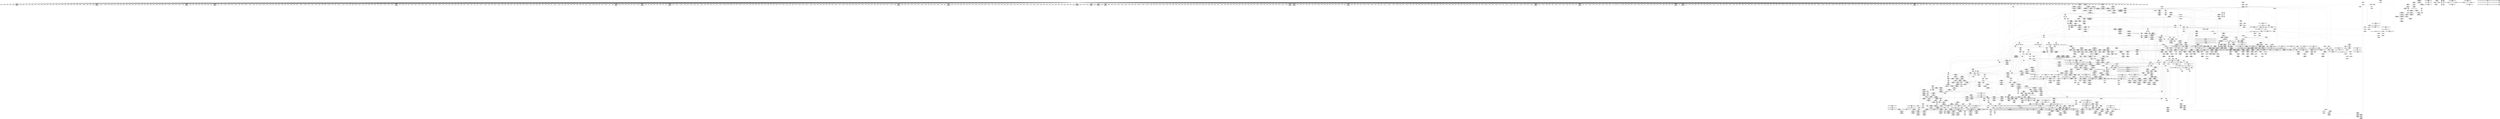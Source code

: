digraph {
	CE0x5343d00 [shape=record,shape=Mrecord,label="{CE0x5343d00|_call_void_mcount()_#2|*SummSink*}"]
	CE0x533db90 [shape=record,shape=Mrecord,label="{CE0x533db90|common_perm_create:_tmp}"]
	CE0x5377c10 [shape=record,shape=Mrecord,label="{CE0x5377c10|common_perm_create:_tmp31|security/apparmor/lsm.c,253|*SummSink*}"]
	CE0x5499dd0 [shape=record,shape=Mrecord,label="{CE0x5499dd0|72:_i32,_:_CRE_464,472_}"]
	CE0x549fa10 [shape=record,shape=Mrecord,label="{CE0x549fa10|72:_i32,_:_CRE_611,612_}"]
	CE0x5421420 [shape=record,shape=Mrecord,label="{CE0x5421420|common_perm_dir_dentry:_mnt1|security/apparmor/lsm.c,189|*SummSink*}"]
	CE0x53ae9c0 [shape=record,shape=Mrecord,label="{CE0x53ae9c0|i64_12|*Constant*}"]
	CE0x53fab30 [shape=record,shape=Mrecord,label="{CE0x53fab30|72:_i32,_:_CRE_140,141_}"]
	CE0x53409d0 [shape=record,shape=Mrecord,label="{CE0x53409d0|i64*_getelementptr_inbounds_(_2_x_i64_,_2_x_i64_*___llvm_gcov_ctr62,_i64_0,_i64_1)|*Constant*|*SummSink*}"]
	CE0x5357050 [shape=record,shape=Mrecord,label="{CE0x5357050|i64_5|*Constant*}"]
	CE0x53b3c50 [shape=record,shape=Mrecord,label="{CE0x53b3c50|common_perm_create:_tmp29|security/apparmor/lsm.c,253|*SummSink*}"]
	CE0x53b9320 [shape=record,shape=Mrecord,label="{CE0x53b9320|common_perm_dir_dentry:_op|Function::common_perm_dir_dentry&Arg::op::}"]
	CE0x545fd40 [shape=record,shape=Mrecord,label="{CE0x545fd40|VOIDTB_TE:_CE_218,219_}"]
	CE0x541c990 [shape=record,shape=Mrecord,label="{CE0x541c990|aa_path_perm:_entry|*SummSink*}"]
	CE0x54545c0 [shape=record,shape=Mrecord,label="{CE0x54545c0|VOIDTB_TE:_CE_178,179_}"]
	CE0x5436b20 [shape=record,shape=Mrecord,label="{CE0x5436b20|__aa_current_profile:_tmp4|security/apparmor/include/context.h,138|*SummSink*}"]
	CE0x5449770 [shape=record,shape=Mrecord,label="{CE0x5449770|__aa_current_profile:_tmp19|security/apparmor/include/context.h,138|*SummSource*}"]
	CE0x54a0c50 [shape=record,shape=Mrecord,label="{CE0x54a0c50|72:_i32,_:_CRE_656,664_}"]
	CE0x5492150 [shape=record,shape=Mrecord,label="{CE0x5492150|72:_i32,_:_CRE_186,187_}"]
	CE0x5434a20 [shape=record,shape=Mrecord,label="{CE0x5434a20|i64_3|*Constant*}"]
	CE0x5340ec0 [shape=record,shape=Mrecord,label="{CE0x5340ec0|apparmor_path_mknod:_tmp1|*SummSink*}"]
	CE0x533c3d0 [shape=record,shape=Mrecord,label="{CE0x533c3d0|apparmor_path_mknod:_dir|Function::apparmor_path_mknod&Arg::dir::|*SummSource*}"]
	CE0x53af350 [shape=record,shape=Mrecord,label="{CE0x53af350|common_perm_create:_tmp30|security/apparmor/lsm.c,253|*SummSource*}"]
	CE0x54a0180 [shape=record,shape=Mrecord,label="{CE0x54a0180|72:_i32,_:_CRE_618,619_}"]
	CE0x549bfa0 [shape=record,shape=Mrecord,label="{CE0x549bfa0|72:_i32,_:_CRE_556,557_}"]
	CE0x545e8e0 [shape=record,shape=Mrecord,label="{CE0x545e8e0|aa_cred_profile:_tmp34|security/apparmor/include/context.h,101|*SummSource*}"]
	CE0x534fcb0 [shape=record,shape=Mrecord,label="{CE0x534fcb0|GLOBAL:_common_perm_create.__warned|Global_var:common_perm_create.__warned|*SummSource*}"]
	CE0x54a6ef0 [shape=record,shape=Mrecord,label="{CE0x54a6ef0|72:_i32,_:_CRE_932,933_}"]
	CE0x53ffa10 [shape=record,shape=Mrecord,label="{CE0x53ffa10|VOIDTB_TE:_CE_256,264_}"]
	CE0x5434420 [shape=record,shape=Mrecord,label="{CE0x5434420|i64_1|*Constant*}"]
	CE0x53a9400 [shape=record,shape=Mrecord,label="{CE0x53a9400|_call_void_mcount()_#2|*SummSource*}"]
	CE0x53f9860 [shape=record,shape=Mrecord,label="{CE0x53f9860|72:_i32,_:_CRE_32,40_}"]
	CE0x545fc30 [shape=record,shape=Mrecord,label="{CE0x545fc30|VOIDTB_TE:_CE_217,218_}"]
	CE0x5490060 [shape=record,shape=Mrecord,label="{CE0x5490060|72:_i32,_:_CRE_155,156_}"]
	CE0x5355570 [shape=record,shape=Mrecord,label="{CE0x5355570|common_perm_create:_tmp16|security/apparmor/lsm.c,251|*SummSink*}"]
	CE0x53fa720 [shape=record,shape=Mrecord,label="{CE0x53fa720|72:_i32,_:_CRE_136,137_}"]
	CE0x54948a0 [shape=record,shape=Mrecord,label="{CE0x54948a0|72:_i32,_:_CRE_250,251_}"]
	CE0x54a4470 [shape=record,shape=Mrecord,label="{CE0x54a4470|72:_i32,_:_CRE_892,893_}"]
	CE0x5373040 [shape=record,shape=Mrecord,label="{CE0x5373040|104:_%struct.inode*,_:_CRE_193,194_}"]
	CE0x54a7440 [shape=record,shape=Mrecord,label="{CE0x54a7440|72:_i32,_:_CRE_944,952_}"]
	CE0x54a4cf0 [shape=record,shape=Mrecord,label="{CE0x54a4cf0|72:_i32,_:_CRE_900,901_}"]
	CE0x5356ac0 [shape=record,shape=Mrecord,label="{CE0x5356ac0|0:_i8,_:_GCMR_common_perm_create.__warned_internal_global_i8_0,_section_.data.unlikely_,_align_1:_elem_0:default:}"]
	CE0x53dc3b0 [shape=record,shape=Mrecord,label="{CE0x53dc3b0|i64*_getelementptr_inbounds_(_16_x_i64_,_16_x_i64_*___llvm_gcov_ctr46,_i64_0,_i64_10)|*Constant*}"]
	CE0x5490280 [shape=record,shape=Mrecord,label="{CE0x5490280|72:_i32,_:_CRE_157,158_}"]
	CE0x54357b0 [shape=record,shape=Mrecord,label="{CE0x54357b0|__aa_current_profile:_tmp7|security/apparmor/include/context.h,138|*SummSource*}"]
	CE0x53f0590 [shape=record,shape=Mrecord,label="{CE0x53f0590|mediated_filesystem:_s_flags|security/apparmor/include/apparmor.h,117|*SummSource*}"]
	CE0x5490c10 [shape=record,shape=Mrecord,label="{CE0x5490c10|72:_i32,_:_CRE_166,167_}"]
	CE0x5437960 [shape=record,shape=Mrecord,label="{CE0x5437960|i64*_getelementptr_inbounds_(_11_x_i64_,_11_x_i64_*___llvm_gcov_ctr58,_i64_0,_i64_0)|*Constant*|*SummSink*}"]
	CE0x5387e70 [shape=record,shape=Mrecord,label="{CE0x5387e70|GLOBAL:_get_current|*Constant*|*SummSource*}"]
	CE0x53a88b0 [shape=record,shape=Mrecord,label="{CE0x53a88b0|mediated_filesystem:_tmp2|*SummSource*}"]
	CE0x549fd40 [shape=record,shape=Mrecord,label="{CE0x549fd40|72:_i32,_:_CRE_614,615_}"]
	CE0x533d260 [shape=record,shape=Mrecord,label="{CE0x533d260|apparmor_path_mknod:_dir|Function::apparmor_path_mknod&Arg::dir::|*SummSink*}"]
	CE0x5341e60 [shape=record,shape=Mrecord,label="{CE0x5341e60|apparmor_path_mknod:_call|security/apparmor/lsm.c,279|*SummSink*}"]
	CE0x544ae30 [shape=record,shape=Mrecord,label="{CE0x544ae30|_ret_%struct.task_struct*_%tmp4,_!dbg_!15471|./arch/x86/include/asm/current.h,14}"]
	CE0x5369870 [shape=record,shape=Mrecord,label="{CE0x5369870|common_perm_create:_tmp21|security/apparmor/lsm.c,251|*SummSource*}"]
	CE0x5498420 [shape=record,shape=Mrecord,label="{CE0x5498420|72:_i32,_:_CRE_306,307_}"]
	CE0x5368230 [shape=record,shape=Mrecord,label="{CE0x5368230|i64*_getelementptr_inbounds_(_2_x_i64_,_2_x_i64_*___llvm_gcov_ctr55,_i64_0,_i64_1)|*Constant*|*SummSource*}"]
	CE0x53b3000 [shape=record,shape=Mrecord,label="{CE0x53b3000|aa_path_perm:_request|Function::aa_path_perm&Arg::request::|*SummSource*}"]
	CE0x546e8a0 [shape=record,shape=Mrecord,label="{CE0x546e8a0|aa_cred_profile:_tmp1}"]
	CE0x54a6bc0 [shape=record,shape=Mrecord,label="{CE0x54a6bc0|72:_i32,_:_CRE_929,930_}"]
	CE0x53ac130 [shape=record,shape=Mrecord,label="{CE0x53ac130|104:_%struct.inode*,_:_CRE_240,248_|*MultipleSource*|*LoadInst*|security/apparmor/lsm.c,253|security/apparmor/lsm.c,253}"]
	CE0x54a29e0 [shape=record,shape=Mrecord,label="{CE0x54a29e0|72:_i32,_:_CRE_867,868_}"]
	CE0x5449f80 [shape=record,shape=Mrecord,label="{CE0x5449f80|__aa_current_profile:_tmp20|security/apparmor/include/context.h,138|*SummSink*}"]
	CE0x54a36a0 [shape=record,shape=Mrecord,label="{CE0x54a36a0|72:_i32,_:_CRE_879,880_}"]
	CE0x5463020 [shape=record,shape=Mrecord,label="{CE0x5463020|VOIDTB_TE:_CE_145,146_}"]
	CE0x50c4c60 [shape=record,shape=Mrecord,label="{CE0x50c4c60|i32_6|*Constant*|*SummSink*}"]
	CE0x540fbc0 [shape=record,shape=Mrecord,label="{CE0x540fbc0|i32_11|*Constant*}"]
	CE0x53fa500 [shape=record,shape=Mrecord,label="{CE0x53fa500|72:_i32,_:_CRE_120,128_}"]
	CE0x5493690 [shape=record,shape=Mrecord,label="{CE0x5493690|72:_i32,_:_CRE_206,207_}"]
	CE0x5424470 [shape=record,shape=Mrecord,label="{CE0x5424470|i64_-2147483648|*Constant*}"]
	CE0x54392c0 [shape=record,shape=Mrecord,label="{CE0x54392c0|aa_cred_profile:_tmp5|security/apparmor/include/context.h,99|*SummSource*}"]
	CE0x53b4080 [shape=record,shape=Mrecord,label="{CE0x53b4080|_ret_i1_%lnot,_!dbg_!15473|security/apparmor/include/apparmor.h,117|*SummSource*}"]
	CE0x5362b00 [shape=record,shape=Mrecord,label="{CE0x5362b00|common_perm_create:_tmp22|*LoadInst*|security/apparmor/lsm.c,253|*SummSource*}"]
	CE0x533cfd0 [shape=record,shape=Mrecord,label="{CE0x533cfd0|apparmor_path_mknod:_tmp2|*SummSource*}"]
	CE0x541c710 [shape=record,shape=Mrecord,label="{CE0x541c710|aa_path_perm:_entry}"]
	CE0x541eac0 [shape=record,shape=Mrecord,label="{CE0x541eac0|aa_cred_profile:_profile|security/apparmor/include/context.h,100|*SummSink*}"]
	CE0x53aea60 [shape=record,shape=Mrecord,label="{CE0x53aea60|i64_12|*Constant*|*SummSource*}"]
	CE0x54543d0 [shape=record,shape=Mrecord,label="{CE0x54543d0|VOIDTB_TE:_CE_176,177_}"]
	CE0x549fe50 [shape=record,shape=Mrecord,label="{CE0x549fe50|72:_i32,_:_CRE_615,616_}"]
	CE0x54a1b30 [shape=record,shape=Mrecord,label="{CE0x54a1b30|72:_i32,_:_CRE_768,776_}"]
	CE0x549c3e0 [shape=record,shape=Mrecord,label="{CE0x549c3e0|72:_i32,_:_CRE_560,561_}"]
	CE0x53dd0a0 [shape=record,shape=Mrecord,label="{CE0x53dd0a0|aa_cred_profile:_tmp25|security/apparmor/include/context.h,100}"]
	CE0x5493030 [shape=record,shape=Mrecord,label="{CE0x5493030|72:_i32,_:_CRE_200,201_}"]
	CE0x543a2f0 [shape=record,shape=Mrecord,label="{CE0x543a2f0|aa_cred_profile:_do.end10|*SummSink*}"]
	CE0x54541c0 [shape=record,shape=Mrecord,label="{CE0x54541c0|%struct.aa_profile*_null|*Constant*}"]
	CE0x5356b30 [shape=record,shape=Mrecord,label="{CE0x5356b30|common_perm_create:_tmp8|security/apparmor/lsm.c,251}"]
	CE0x54a7000 [shape=record,shape=Mrecord,label="{CE0x54a7000|72:_i32,_:_CRE_933,934_}"]
	CE0x5455880 [shape=record,shape=Mrecord,label="{CE0x5455880|VOIDTB_TE:_CE_207,208_}"]
	CE0x549ca40 [shape=record,shape=Mrecord,label="{CE0x549ca40|72:_i32,_:_CRE_566,567_}"]
	CE0x544eaf0 [shape=record,shape=Mrecord,label="{CE0x544eaf0|aa_cred_profile:_tmp4|*LoadInst*|security/apparmor/include/context.h,99}"]
	CE0x5494570 [shape=record,shape=Mrecord,label="{CE0x5494570|72:_i32,_:_CRE_247,248_}"]
	CE0x54a0290 [shape=record,shape=Mrecord,label="{CE0x54a0290|72:_i32,_:_CRE_619,620_}"]
	CE0x536cd00 [shape=record,shape=Mrecord,label="{CE0x536cd00|i32_10|*Constant*}"]
	CE0x54218c0 [shape=record,shape=Mrecord,label="{CE0x54218c0|common_perm_dir_dentry:_tmp4|*LoadInst*|security/apparmor/lsm.c,189|*SummSource*}"]
	CE0x53bb6e0 [shape=record,shape=Mrecord,label="{CE0x53bb6e0|i64*_getelementptr_inbounds_(_17_x_i64_,_17_x_i64_*___llvm_gcov_ctr60,_i64_0,_i64_16)|*Constant*}"]
	CE0x5458910 [shape=record,shape=Mrecord,label="{CE0x5458910|VOIDTB_TE:_CE_24,40_}"]
	CE0x545e040 [shape=record,shape=Mrecord,label="{CE0x545e040|i64*_getelementptr_inbounds_(_16_x_i64_,_16_x_i64_*___llvm_gcov_ctr46,_i64_0,_i64_15)|*Constant*|*SummSource*}"]
	CE0x5497210 [shape=record,shape=Mrecord,label="{CE0x5497210|72:_i32,_:_CRE_289,290_}"]
	CE0x54a5680 [shape=record,shape=Mrecord,label="{CE0x54a5680|72:_i32,_:_CRE_909,910_}"]
	CE0x5498970 [shape=record,shape=Mrecord,label="{CE0x5498970|72:_i32,_:_CRE_311,312_}"]
	CE0x5492e10 [shape=record,shape=Mrecord,label="{CE0x5492e10|72:_i32,_:_CRE_198,199_}"]
	CE0x5499550 [shape=record,shape=Mrecord,label="{CE0x5499550|72:_i32,_:_CRE_400,408_}"]
	CE0x5412ee0 [shape=record,shape=Mrecord,label="{CE0x5412ee0|common_perm:_tmp|*SummSource*}"]
	CE0x53470d0 [shape=record,shape=Mrecord,label="{CE0x53470d0|%struct.vfsmount*_null|*Constant*|*SummSink*}"]
	CE0x53addd0 [shape=record,shape=Mrecord,label="{CE0x53addd0|104:_%struct.inode*,_:_CRE_315,316_}"]
	CE0x5492ae0 [shape=record,shape=Mrecord,label="{CE0x5492ae0|72:_i32,_:_CRE_195,196_}"]
	CE0x5455220 [shape=record,shape=Mrecord,label="{CE0x5455220|VOIDTB_TE:_CE_201,202_}"]
	CE0x53db850 [shape=record,shape=Mrecord,label="{CE0x53db850|i64_12|*Constant*}"]
	CE0x54a7cc0 [shape=record,shape=Mrecord,label="{CE0x54a7cc0|72:_i32,_:_CRE_980,981_}"]
	CE0x5469f20 [shape=record,shape=Mrecord,label="{CE0x5469f20|i64*_getelementptr_inbounds_(_16_x_i64_,_16_x_i64_*___llvm_gcov_ctr46,_i64_0,_i64_1)|*Constant*}"]
	CE0x5386de0 [shape=record,shape=Mrecord,label="{CE0x5386de0|104:_%struct.inode*,_:_CRE_8,12_|*MultipleSource*|*LoadInst*|security/apparmor/lsm.c,253|security/apparmor/lsm.c,253}"]
	CE0x5344000 [shape=record,shape=Mrecord,label="{CE0x5344000|i64_5|*Constant*|*SummSink*}"]
	CE0x5355960 [shape=record,shape=Mrecord,label="{CE0x5355960|i8_1|*Constant*|*SummSink*}"]
	CE0x5371fa0 [shape=record,shape=Mrecord,label="{CE0x5371fa0|104:_%struct.inode*,_:_CRE_179,180_}"]
	CE0x5371290 [shape=record,shape=Mrecord,label="{CE0x5371290|104:_%struct.inode*,_:_CRE_168,169_}"]
	CE0x5435b30 [shape=record,shape=Mrecord,label="{CE0x5435b30|aa_cred_profile:_tmp3}"]
	CE0x54a2080 [shape=record,shape=Mrecord,label="{CE0x54a2080|72:_i32,_:_CRE_816,824_}"]
	CE0x54a4be0 [shape=record,shape=Mrecord,label="{CE0x54a4be0|72:_i32,_:_CRE_899,900_}"]
	CE0x5462f70 [shape=record,shape=Mrecord,label="{CE0x5462f70|VOIDTB_TE:_CE_144,145_}"]
	CE0x5468690 [shape=record,shape=Mrecord,label="{CE0x5468690|i64_6|*Constant*|*SummSource*}"]
	CE0x549f2a0 [shape=record,shape=Mrecord,label="{CE0x549f2a0|72:_i32,_:_CRE_604,605_}"]
	CE0x533dd90 [shape=record,shape=Mrecord,label="{CE0x533dd90|_call_void_mcount()_#2}"]
	CE0x54915a0 [shape=record,shape=Mrecord,label="{CE0x54915a0|72:_i32,_:_CRE_175,176_}"]
	CE0x5452db0 [shape=record,shape=Mrecord,label="{CE0x5452db0|VOIDTB_TE:_CE_95,96_}"]
	CE0x54596c0 [shape=record,shape=Mrecord,label="{CE0x54596c0|aa_cred_profile:_tmp18|security/apparmor/include/context.h,100|*SummSink*}"]
	CE0x53a4d90 [shape=record,shape=Mrecord,label="{CE0x53a4d90|_call_void_mcount()_#2|*SummSource*}"]
	CE0x5492590 [shape=record,shape=Mrecord,label="{CE0x5492590|72:_i32,_:_CRE_190,191_}"]
	CE0x53b7140 [shape=record,shape=Mrecord,label="{CE0x53b7140|__aa_current_profile:_land.lhs.true2|*SummSource*}"]
	CE0x53aa390 [shape=record,shape=Mrecord,label="{CE0x53aa390|get_current:_tmp4|./arch/x86/include/asm/current.h,14}"]
	CE0x549b750 [shape=record,shape=Mrecord,label="{CE0x549b750|72:_i32,_:_CRE_528,536_}"]
	CE0x5432b60 [shape=record,shape=Mrecord,label="{CE0x5432b60|_call_void_mcount()_#2|*SummSink*}"]
	CE0x5446080 [shape=record,shape=Mrecord,label="{CE0x5446080|i8_1|*Constant*}"]
	CE0x54a7dd0 [shape=record,shape=Mrecord,label="{CE0x54a7dd0|72:_i32,_:_CRE_981,982_}"]
	CE0x5460290 [shape=record,shape=Mrecord,label="{CE0x5460290|VOIDTB_TE:_CE_223,224_}"]
	CE0x53a65f0 [shape=record,shape=Mrecord,label="{CE0x53a65f0|i64_1|*Constant*}"]
	CE0x53dd1c0 [shape=record,shape=Mrecord,label="{CE0x53dd1c0|aa_cred_profile:_tmp25|security/apparmor/include/context.h,100|*SummSource*}"]
	CE0x53571d0 [shape=record,shape=Mrecord,label="{CE0x53571d0|common_perm_create:_tobool1|security/apparmor/lsm.c,251|*SummSink*}"]
	CE0x5354cb0 [shape=record,shape=Mrecord,label="{CE0x5354cb0|common_perm_create:_tmp35|security/apparmor/lsm.c,256|*SummSource*}"]
	CE0x533d780 [shape=record,shape=Mrecord,label="{CE0x533d780|common_perm_create:_dir|Function::common_perm_create&Arg::dir::|*SummSink*}"]
	CE0x54379d0 [shape=record,shape=Mrecord,label="{CE0x54379d0|__aa_current_profile:_do.body}"]
	CE0x53471d0 [shape=record,shape=Mrecord,label="{CE0x53471d0|common_perm_create:_tobool5|security/apparmor/lsm.c,253|*SummSink*}"]
	CE0x5400120 [shape=record,shape=Mrecord,label="{CE0x5400120|VOIDTB_TE:_CE_305,306_}"]
	CE0x5419ec0 [shape=record,shape=Mrecord,label="{CE0x5419ec0|common_perm:_tmp9|security/apparmor/lsm.c,172}"]
	CE0x549b860 [shape=record,shape=Mrecord,label="{CE0x549b860|72:_i32,_:_CRE_536,540_}"]
	CE0x546a440 [shape=record,shape=Mrecord,label="{CE0x546a440|aa_cred_profile:_lnot2|security/apparmor/include/context.h,100}"]
	CE0x5387790 [shape=record,shape=Mrecord,label="{CE0x5387790|aa_cred_profile:_lor.rhs}"]
	CE0x53320b0 [shape=record,shape=Mrecord,label="{CE0x53320b0|apparmor_path_mknod:_tmp3|*SummSource*}"]
	CE0x5368e20 [shape=record,shape=Mrecord,label="{CE0x5368e20|common_perm_create:_fsuid|security/apparmor/lsm.c,251}"]
	CE0x5412c20 [shape=record,shape=Mrecord,label="{CE0x5412c20|__aa_current_profile:_tmp6|security/apparmor/include/context.h,138}"]
	CE0x544acd0 [shape=record,shape=Mrecord,label="{CE0x544acd0|i32_78|*Constant*}"]
	CE0x5467890 [shape=record,shape=Mrecord,label="{CE0x5467890|aa_cred_profile:_tmp17|security/apparmor/include/context.h,100}"]
	CE0x5491270 [shape=record,shape=Mrecord,label="{CE0x5491270|72:_i32,_:_CRE_172,173_}"]
	CE0x5496cc0 [shape=record,shape=Mrecord,label="{CE0x5496cc0|72:_i32,_:_CRE_284,285_}"]
	CE0x5496330 [shape=record,shape=Mrecord,label="{CE0x5496330|72:_i32,_:_CRE_275,276_}"]
	CE0x5412c90 [shape=record,shape=Mrecord,label="{CE0x5412c90|__aa_current_profile:_tmp5|security/apparmor/include/context.h,138|*SummSource*}"]
	CE0x5454b10 [shape=record,shape=Mrecord,label="{CE0x5454b10|VOIDTB_TE:_CE_183,184_}"]
	CE0x544cc20 [shape=record,shape=Mrecord,label="{CE0x544cc20|aa_cred_profile:_cred|Function::aa_cred_profile&Arg::cred::|*SummSink*}"]
	CE0x5343be0 [shape=record,shape=Mrecord,label="{CE0x5343be0|_call_void_mcount()_#2}"]
	CE0x536b5f0 [shape=record,shape=Mrecord,label="{CE0x536b5f0|i64_0|*Constant*}"]
	CE0x54a6780 [shape=record,shape=Mrecord,label="{CE0x54a6780|72:_i32,_:_CRE_925,926_}"]
	CE0x5351a00 [shape=record,shape=Mrecord,label="{CE0x5351a00|i8*_getelementptr_inbounds_(_24_x_i8_,_24_x_i8_*_.str8,_i32_0,_i32_0)|*Constant*}"]
	CE0x5424040 [shape=record,shape=Mrecord,label="{CE0x5424040|common_perm_dir_dentry:_tmp1|*SummSink*}"]
	CE0x54484b0 [shape=record,shape=Mrecord,label="{CE0x54484b0|aa_cred_profile:_security|security/apparmor/include/context.h,99|*SummSink*}"]
	"CONST[source:1(input),value:2(dynamic)][purpose:{object}]"
	CE0x53481c0 [shape=record,shape=Mrecord,label="{CE0x53481c0|i64_0|*Constant*}"]
	CE0x53dd380 [shape=record,shape=Mrecord,label="{CE0x53dd380|aa_cred_profile:_tmp25|security/apparmor/include/context.h,100|*SummSink*}"]
	CE0x53b9990 [shape=record,shape=Mrecord,label="{CE0x53b9990|common_perm_dir_dentry:_dir|Function::common_perm_dir_dentry&Arg::dir::|*SummSource*}"]
	CE0x54a23b0 [shape=record,shape=Mrecord,label="{CE0x54a23b0|72:_i32,_:_CRE_840,848_}"]
	CE0x54a3f20 [shape=record,shape=Mrecord,label="{CE0x54a3f20|72:_i32,_:_CRE_887,888_}"]
	CE0x54917c0 [shape=record,shape=Mrecord,label="{CE0x54917c0|72:_i32,_:_CRE_177,178_}"]
	CE0x545e780 [shape=record,shape=Mrecord,label="{CE0x545e780|aa_cred_profile:_tmp34|security/apparmor/include/context.h,101}"]
	CE0x533d0b0 [shape=record,shape=Mrecord,label="{CE0x533d0b0|apparmor_path_mknod:_tmp2|*SummSink*}"]
	CE0x54338e0 [shape=record,shape=Mrecord,label="{CE0x54338e0|__aa_current_profile:_do.body|*SummSink*}"]
	CE0x5350fd0 [shape=record,shape=Mrecord,label="{CE0x5350fd0|GLOBAL:_lockdep_rcu_suspicious|*Constant*}"]
	CE0x54419f0 [shape=record,shape=Mrecord,label="{CE0x54419f0|aa_cred_profile:_tmp8|security/apparmor/include/context.h,100|*SummSource*}"]
	CE0x53ad910 [shape=record,shape=Mrecord,label="{CE0x53ad910|104:_%struct.inode*,_:_CRE_311,312_}"]
	CE0x5495bc0 [shape=record,shape=Mrecord,label="{CE0x5495bc0|72:_i32,_:_CRE_268,269_}"]
	CE0x53b36b0 [shape=record,shape=Mrecord,label="{CE0x53b36b0|aa_path_perm:_cond|Function::aa_path_perm&Arg::cond::|*SummSink*}"]
	CE0x5367810 [shape=record,shape=Mrecord,label="{CE0x5367810|get_current:_tmp4|./arch/x86/include/asm/current.h,14|*SummSink*}"]
	CE0x5495670 [shape=record,shape=Mrecord,label="{CE0x5495670|72:_i32,_:_CRE_263,264_}"]
	CE0x5350a70 [shape=record,shape=Mrecord,label="{CE0x5350a70|_ret_i32_%call,_!dbg_!15473|security/apparmor/lsm.c,279|*SummSource*}"]
	CE0x5412d60 [shape=record,shape=Mrecord,label="{CE0x5412d60|i64*_getelementptr_inbounds_(_5_x_i64_,_5_x_i64_*___llvm_gcov_ctr57,_i64_0,_i64_0)|*Constant*|*SummSink*}"]
	CE0x53739c0 [shape=record,shape=Mrecord,label="{CE0x53739c0|104:_%struct.inode*,_:_CRE_201,202_}"]
	CE0x54362a0 [shape=record,shape=Mrecord,label="{CE0x54362a0|i64*_getelementptr_inbounds_(_11_x_i64_,_11_x_i64_*___llvm_gcov_ctr58,_i64_0,_i64_1)|*Constant*}"]
	CE0x5386960 [shape=record,shape=Mrecord,label="{CE0x5386960|common_perm_create:_d_inode|security/apparmor/lsm.c,253|*SummSource*}"]
	CE0x549c2d0 [shape=record,shape=Mrecord,label="{CE0x549c2d0|72:_i32,_:_CRE_559,560_}"]
	CE0x5450a70 [shape=record,shape=Mrecord,label="{CE0x5450a70|aa_cred_profile:_lnot.ext|security/apparmor/include/context.h,100|*SummSource*}"]
	CE0x53ac6e0 [shape=record,shape=Mrecord,label="{CE0x53ac6e0|104:_%struct.inode*,_:_CRE_264,272_|*MultipleSource*|*LoadInst*|security/apparmor/lsm.c,253|security/apparmor/lsm.c,253}"]
	CE0x5493d20 [shape=record,shape=Mrecord,label="{CE0x5493d20|72:_i32,_:_CRE_232,236_}"]
	CE0x541e940 [shape=record,shape=Mrecord,label="{CE0x541e940|aa_cred_profile:_profile|security/apparmor/include/context.h,100|*SummSource*}"]
	CE0x549a730 [shape=record,shape=Mrecord,label="{CE0x549a730|72:_i32,_:_CRE_480,481_}"]
	CE0x549e5e0 [shape=record,shape=Mrecord,label="{CE0x549e5e0|72:_i32,_:_CRE_592,593_}"]
	CE0x53fad50 [shape=record,shape=Mrecord,label="{CE0x53fad50|72:_i32,_:_CRE_142,143_}"]
	CE0x5343190 [shape=record,shape=Mrecord,label="{CE0x5343190|_ret_i32_%retval.0,_!dbg_!15515|security/apparmor/lsm.c,257|*SummSource*}"]
	CE0x5497980 [shape=record,shape=Mrecord,label="{CE0x5497980|72:_i32,_:_CRE_296,297_}"]
	CE0x5493360 [shape=record,shape=Mrecord,label="{CE0x5493360|72:_i32,_:_CRE_203,204_}"]
	CE0x5496990 [shape=record,shape=Mrecord,label="{CE0x5496990|72:_i32,_:_CRE_281,282_}"]
	CE0x533ff60 [shape=record,shape=Mrecord,label="{CE0x533ff60|common_perm_create:_mask|Function::common_perm_create&Arg::mask::|*SummSink*}"]
	CE0x5340230 [shape=record,shape=Mrecord,label="{CE0x5340230|apparmor_path_mknod:_mode|Function::apparmor_path_mknod&Arg::mode::|*SummSource*}"]
	CE0x536c5d0 [shape=record,shape=Mrecord,label="{CE0x536c5d0|i64_10|*Constant*|*SummSink*}"]
	CE0x5400530 [shape=record,shape=Mrecord,label="{CE0x5400530|VOIDTB_TE:_CE_309,310_}"]
	CE0x5443e30 [shape=record,shape=Mrecord,label="{CE0x5443e30|i32_138|*Constant*}"]
	CE0x5436ef0 [shape=record,shape=Mrecord,label="{CE0x5436ef0|aa_cred_profile:_do.end|*SummSource*}"]
	CE0x543dcf0 [shape=record,shape=Mrecord,label="{CE0x543dcf0|i64_0|*Constant*}"]
	CE0x5343ab0 [shape=record,shape=Mrecord,label="{CE0x5343ab0|common_perm_create:_tmp3}"]
	CE0x535ee50 [shape=record,shape=Mrecord,label="{CE0x535ee50|common_perm_create:_tmp14|security/apparmor/lsm.c,251|*SummSink*}"]
	CE0x5467060 [shape=record,shape=Mrecord,label="{CE0x5467060|i64*_getelementptr_inbounds_(_16_x_i64_,_16_x_i64_*___llvm_gcov_ctr46,_i64_0,_i64_8)|*Constant*|*SummSource*}"]
	CE0x53acab0 [shape=record,shape=Mrecord,label="{CE0x53acab0|104:_%struct.inode*,_:_CRE_280,288_|*MultipleSource*|*LoadInst*|security/apparmor/lsm.c,253|security/apparmor/lsm.c,253}"]
	CE0x5433c70 [shape=record,shape=Mrecord,label="{CE0x5433c70|VOIDTB_TE:_CE_157,158_}"]
	CE0x5446a50 [shape=record,shape=Mrecord,label="{CE0x5446a50|__aa_current_profile:_tmp18|security/apparmor/include/context.h,138|*SummSource*}"]
	CE0x53bbfb0 [shape=record,shape=Mrecord,label="{CE0x53bbfb0|common_perm_create:_tmp37|security/apparmor/lsm.c,257|*SummSink*}"]
	CE0x544b7f0 [shape=record,shape=Mrecord,label="{CE0x544b7f0|__aa_current_profile:_tmp21|security/apparmor/include/context.h,138|*SummSource*}"]
	CE0x5352120 [shape=record,shape=Mrecord,label="{CE0x5352120|i32_251|*Constant*|*SummSink*}"]
	CE0x5432a50 [shape=record,shape=Mrecord,label="{CE0x5432a50|_call_void_mcount()_#2|*SummSource*}"]
	CE0x544b1a0 [shape=record,shape=Mrecord,label="{CE0x544b1a0|__aa_current_profile:_cred|security/apparmor/include/context.h,138|*SummSink*}"]
	CE0x53ffc30 [shape=record,shape=Mrecord,label="{CE0x53ffc30|VOIDTB_TE:_CE_272,280_}"]
	CE0x5cbaf80 [shape=record,shape=Mrecord,label="{CE0x5cbaf80|apparmor_path_mknod:_call|security/apparmor/lsm.c,279}"]
	CE0x541a560 [shape=record,shape=Mrecord,label="{CE0x541a560|common_perm:_tmp7|security/apparmor/lsm.c,170}"]
	CE0x53482c0 [shape=record,shape=Mrecord,label="{CE0x53482c0|common_perm_create:_tmp4|security/apparmor/lsm.c,251}"]
	CE0x54619e0 [shape=record,shape=Mrecord,label="{CE0x54619e0|aa_cred_profile:_tmp16|security/apparmor/include/context.h,100|*SummSource*}"]
	CE0x4f9d6d0 [shape=record,shape=Mrecord,label="{CE0x4f9d6d0|44:_i32,_48:_i16,_128:_i8*,_:_SCMRE_4,6_|*MultipleSource*|security/apparmor/lsm.c,251|security/apparmor/lsm.c, 251}"]
	CE0x543a0c0 [shape=record,shape=Mrecord,label="{CE0x543a0c0|GLOBAL:_current_task|Global_var:current_task}"]
	CE0x54542b0 [shape=record,shape=Mrecord,label="{CE0x54542b0|%struct.aa_profile*_null|*Constant*|*SummSink*}"]
	CE0x5450250 [shape=record,shape=Mrecord,label="{CE0x5450250|aa_cred_profile:_tmp9|security/apparmor/include/context.h,100|*SummSink*}"]
	CE0x53ab1c0 [shape=record,shape=Mrecord,label="{CE0x53ab1c0|104:_%struct.inode*,_:_CRE_213,214_}"]
	CE0x53f8dc0 [shape=record,shape=Mrecord,label="{CE0x53f8dc0|VOIDTB_TE:_CE_317,318_}"]
	CE0x5350760 [shape=record,shape=Mrecord,label="{CE0x5350760|_ret_i32_%retval.0,_!dbg_!15515|security/apparmor/lsm.c,257|*SummSink*}"]
	CE0x549cf90 [shape=record,shape=Mrecord,label="{CE0x549cf90|72:_i32,_:_CRE_571,572_}"]
	CE0x53707e0 [shape=record,shape=Mrecord,label="{CE0x53707e0|104:_%struct.inode*,_:_CRE_159,160_}"]
	CE0x538b210 [shape=record,shape=Mrecord,label="{CE0x538b210|common_perm_create:_call3|security/apparmor/lsm.c,251}"]
	CE0x53f03d0 [shape=record,shape=Mrecord,label="{CE0x53f03d0|mediated_filesystem:_s_flags|security/apparmor/include/apparmor.h,117}"]
	CE0x54365a0 [shape=record,shape=Mrecord,label="{CE0x54365a0|i64*_getelementptr_inbounds_(_16_x_i64_,_16_x_i64_*___llvm_gcov_ctr46,_i64_0,_i64_0)|*Constant*}"]
	CE0x5455550 [shape=record,shape=Mrecord,label="{CE0x5455550|VOIDTB_TE:_CE_204,205_}"]
	CE0x5493470 [shape=record,shape=Mrecord,label="{CE0x5493470|72:_i32,_:_CRE_204,205_}"]
	CE0x53745a0 [shape=record,shape=Mrecord,label="{CE0x53745a0|104:_%struct.inode*,_:_CRE_211,212_}"]
	CE0x5440100 [shape=record,shape=Mrecord,label="{CE0x5440100|__aa_current_profile:_tmp8|security/apparmor/include/context.h,138|*SummSource*}"]
	CE0x5412e00 [shape=record,shape=Mrecord,label="{CE0x5412e00|common_perm:_tmp}"]
	CE0x53713c0 [shape=record,shape=Mrecord,label="{CE0x53713c0|104:_%struct.inode*,_:_CRE_169,170_}"]
	CE0x53fb4c0 [shape=record,shape=Mrecord,label="{CE0x53fb4c0|72:_i32,_:_CRE_149,150_}"]
	CE0x5465940 [shape=record,shape=Mrecord,label="{CE0x5465940|VOIDTB_TE:_CE_188,189_}"]
	CE0x535b700 [shape=record,shape=Mrecord,label="{CE0x535b700|common_perm_create:_tmp1|*SummSink*}"]
	CE0x541c040 [shape=record,shape=Mrecord,label="{CE0x541c040|common_perm:_call1|security/apparmor/lsm.c,170|*SummSink*}"]
	CE0x54368b0 [shape=record,shape=Mrecord,label="{CE0x54368b0|__aa_current_profile:_tmp4|security/apparmor/include/context.h,138}"]
	CE0x5376cd0 [shape=record,shape=Mrecord,label="{CE0x5376cd0|%struct.aa_task_cxt*_null|*Constant*|*SummSink*}"]
	CE0x5433970 [shape=record,shape=Mrecord,label="{CE0x5433970|__aa_current_profile:_bb}"]
	CE0x546daa0 [shape=record,shape=Mrecord,label="{CE0x546daa0|aa_cred_profile:_tmp29|security/apparmor/include/context.h,100|*SummSource*}"]
	CE0x53b3540 [shape=record,shape=Mrecord,label="{CE0x53b3540|aa_path_perm:_cond|Function::aa_path_perm&Arg::cond::|*SummSource*}"]
	CE0x5357370 [shape=record,shape=Mrecord,label="{CE0x5357370|common_perm_create:_tmp9|security/apparmor/lsm.c,251|*SummSink*}"]
	CE0x5351fd0 [shape=record,shape=Mrecord,label="{CE0x5351fd0|i32_251|*Constant*|*SummSource*}"]
	CE0x536d440 [shape=record,shape=Mrecord,label="{CE0x536d440|i32_10|*Constant*|*SummSource*}"]
	CE0x5455c30 [shape=record,shape=Mrecord,label="{CE0x5455c30|aa_cred_profile:_tmp10|security/apparmor/include/context.h,100}"]
	CE0x53fff30 [shape=record,shape=Mrecord,label="{CE0x53fff30|VOIDTB_TE:_CE_296,304_}"]
	CE0x540f150 [shape=record,shape=Mrecord,label="{CE0x540f150|_ret_i32_%error.0,_!dbg_!15483|security/apparmor/lsm.c,172|*SummSource*}"]
	CE0x5418f70 [shape=record,shape=Mrecord,label="{CE0x5418f70|aa_path_perm:_path|Function::aa_path_perm&Arg::path::|*SummSink*}"]
	CE0x5374210 [shape=record,shape=Mrecord,label="{CE0x5374210|104:_%struct.inode*,_:_CRE_208,209_}"]
	CE0x5355f40 [shape=record,shape=Mrecord,label="{CE0x5355f40|_call_void_lockdep_rcu_suspicious(i8*_getelementptr_inbounds_(_24_x_i8_,_24_x_i8_*_.str8,_i32_0,_i32_0),_i32_251,_i8*_getelementptr_inbounds_(_45_x_i8_,_45_x_i8_*_.str14,_i32_0,_i32_0))_#7,_!dbg_!15492|security/apparmor/lsm.c,251|*SummSource*}"]
	CE0x549a400 [shape=record,shape=Mrecord,label="{CE0x549a400|72:_i32,_:_CRE_477,478_}"]
	CE0x53883b0 [shape=record,shape=Mrecord,label="{CE0x53883b0|common_perm_create:_tmp35|security/apparmor/lsm.c,256|*SummSink*}"]
	CE0x5365e00 [shape=record,shape=Mrecord,label="{CE0x5365e00|i64_2|*Constant*}"]
	CE0x5411900 [shape=record,shape=Mrecord,label="{CE0x5411900|__aa_current_profile:_tobool|security/apparmor/include/context.h,138}"]
	CE0x545c4a0 [shape=record,shape=Mrecord,label="{CE0x545c4a0|aa_cred_profile:_tmp26|security/apparmor/include/context.h,100|*SummSink*}"]
	CE0x53aeb30 [shape=record,shape=Mrecord,label="{CE0x53aeb30|i64_12|*Constant*|*SummSink*}"]
	CE0x53a5300 [shape=record,shape=Mrecord,label="{CE0x53a5300|get_current:_tmp|*SummSource*}"]
	CE0x5496aa0 [shape=record,shape=Mrecord,label="{CE0x5496aa0|72:_i32,_:_CRE_282,283_}"]
	CE0x53aaf00 [shape=record,shape=Mrecord,label="{CE0x53aaf00|GLOBAL:_current_task|Global_var:current_task|*SummSource*}"]
	CE0x53449c0 [shape=record,shape=Mrecord,label="{CE0x53449c0|mediated_filesystem:_entry|*SummSink*}"]
	CE0x53b0f00 [shape=record,shape=Mrecord,label="{CE0x53b0f00|i32_10|*Constant*}"]
	CE0x5354c40 [shape=record,shape=Mrecord,label="{CE0x5354c40|common_perm_create:_tmp35|security/apparmor/lsm.c,256}"]
	CE0x5448880 [shape=record,shape=Mrecord,label="{CE0x5448880|VOIDTB_TE:_CE_64,72_}"]
	CE0x536d660 [shape=record,shape=Mrecord,label="{CE0x536d660|common_perm_create:_fsuid|security/apparmor/lsm.c,251|*SummSink*}"]
	CE0x5493580 [shape=record,shape=Mrecord,label="{CE0x5493580|72:_i32,_:_CRE_205,206_}"]
	CE0x540f2f0 [shape=record,shape=Mrecord,label="{CE0x540f2f0|_ret_i32_%error.0,_!dbg_!15483|security/apparmor/lsm.c,172|*SummSink*}"]
	CE0x53f8cb0 [shape=record,shape=Mrecord,label="{CE0x53f8cb0|VOIDTB_TE:_CE_316,317_}"]
	CE0x5422b50 [shape=record,shape=Mrecord,label="{CE0x5422b50|common_perm_dir_dentry:_tmp2|*SummSource*}"]
	CE0x540f5e0 [shape=record,shape=Mrecord,label="{CE0x540f5e0|common_perm:_if.then}"]
	CE0x5494f00 [shape=record,shape=Mrecord,label="{CE0x5494f00|72:_i32,_:_CRE_256,257_}"]
	CE0x549fc30 [shape=record,shape=Mrecord,label="{CE0x549fc30|72:_i32,_:_CRE_613,614_}"]
	CE0x549a510 [shape=record,shape=Mrecord,label="{CE0x549a510|72:_i32,_:_CRE_478,479_}"]
	CE0x5369d50 [shape=record,shape=Mrecord,label="{CE0x5369d50|i32_4|*Constant*}"]
	CE0x54a6cd0 [shape=record,shape=Mrecord,label="{CE0x54a6cd0|72:_i32,_:_CRE_930,931_}"]
	CE0x543bcf0 [shape=record,shape=Mrecord,label="{CE0x543bcf0|__aa_current_profile:_tmp13|security/apparmor/include/context.h,138|*SummSource*}"]
	CE0x549ef70 [shape=record,shape=Mrecord,label="{CE0x549ef70|72:_i32,_:_CRE_601,602_}"]
	CE0x545fb20 [shape=record,shape=Mrecord,label="{CE0x545fb20|VOIDTB_TE:_CE_216,217_}"]
	CE0x544a640 [shape=record,shape=Mrecord,label="{CE0x544a640|__aa_current_profile:_call3|security/apparmor/include/context.h,138|*SummSink*}"]
	CE0x53b8d00 [shape=record,shape=Mrecord,label="{CE0x53b8d00|GLOBAL:_common_perm_dir_dentry|*Constant*|*SummSink*}"]
	CE0x536d550 [shape=record,shape=Mrecord,label="{CE0x536d550|i32_10|*Constant*|*SummSink*}"]
	CE0x5384aa0 [shape=record,shape=Mrecord,label="{CE0x5384aa0|common_perm_create:_tmp25|security/apparmor/lsm.c,253|*SummSink*}"]
	CE0x53ad530 [shape=record,shape=Mrecord,label="{CE0x53ad530|104:_%struct.inode*,_:_CRE_307,308_}"]
	CE0x53732a0 [shape=record,shape=Mrecord,label="{CE0x53732a0|104:_%struct.inode*,_:_CRE_195,196_}"]
	CE0x5433fa0 [shape=record,shape=Mrecord,label="{CE0x5433fa0|VOIDTB_TE:_CE_160,161_}"]
	CE0x5369ef0 [shape=record,shape=Mrecord,label="{CE0x5369ef0|i32_4|*Constant*|*SummSource*}"]
	CE0x543d9a0 [shape=record,shape=Mrecord,label="{CE0x543d9a0|aa_cred_profile:_tmp6|security/apparmor/include/context.h,100|*SummSink*}"]
	CE0x540de90 [shape=record,shape=Mrecord,label="{CE0x540de90|common_perm:_op|Function::common_perm&Arg::op::|*SummSource*}"]
	CE0x5389940 [shape=record,shape=Mrecord,label="{CE0x5389940|common_perm_create:_cred|security/apparmor/lsm.c,251}"]
	CE0x54447c0 [shape=record,shape=Mrecord,label="{CE0x54447c0|i64*_getelementptr_inbounds_(_11_x_i64_,_11_x_i64_*___llvm_gcov_ctr58,_i64_0,_i64_9)|*Constant*}"]
	CE0x54595e0 [shape=record,shape=Mrecord,label="{CE0x54595e0|aa_cred_profile:_tmp18|security/apparmor/include/context.h,100}"]
	CE0x543a640 [shape=record,shape=Mrecord,label="{CE0x543a640|aa_cred_profile:_do.end8|*SummSource*}"]
	CE0x5371d40 [shape=record,shape=Mrecord,label="{CE0x5371d40|104:_%struct.inode*,_:_CRE_177,178_}"]
	CE0x53b4670 [shape=record,shape=Mrecord,label="{CE0x53b4670|mediated_filesystem:_entry}"]
	CE0x536b110 [shape=record,shape=Mrecord,label="{CE0x536b110|common_perm:_tmp3|security/apparmor/lsm.c,169}"]
	CE0x533c770 [shape=record,shape=Mrecord,label="{CE0x533c770|apparmor_path_mknod:_tmp1}"]
	CE0x53a3c30 [shape=record,shape=Mrecord,label="{CE0x53a3c30|COLLAPSED:_GCMRE___llvm_gcov_ctr56_internal_global_2_x_i64_zeroinitializer:_elem_0:default:}"]
	CE0x53620f0 [shape=record,shape=Mrecord,label="{CE0x53620f0|common_perm_create:_tmp7|security/apparmor/lsm.c,251}"]
	CE0x5469c60 [shape=record,shape=Mrecord,label="{CE0x5469c60|aa_cred_profile:_tmp1|*SummSink*}"]
	CE0x5346110 [shape=record,shape=Mrecord,label="{CE0x5346110|i64*_getelementptr_inbounds_(_2_x_i64_,_2_x_i64_*___llvm_gcov_ctr62,_i64_0,_i64_1)|*Constant*}"]
	CE0x538ad90 [shape=record,shape=Mrecord,label="{CE0x538ad90|common_perm_create:_tmp18|security/apparmor/lsm.c,251|*SummSource*}"]
	CE0x5439670 [shape=record,shape=Mrecord,label="{CE0x5439670|i64*_getelementptr_inbounds_(_11_x_i64_,_11_x_i64_*___llvm_gcov_ctr58,_i64_0,_i64_0)|*Constant*|*SummSource*}"]
	CE0x545db20 [shape=record,shape=Mrecord,label="{CE0x545db20|i64*_getelementptr_inbounds_(_16_x_i64_,_16_x_i64_*___llvm_gcov_ctr46,_i64_0,_i64_14)|*Constant*|*SummSink*}"]
	CE0x545f6e0 [shape=record,shape=Mrecord,label="{CE0x545f6e0|VOIDTB_TE:_CE_212,213_}"]
	CE0x54a8320 [shape=record,shape=Mrecord,label="{CE0x54a8320|72:_i32,_:_CRE_992,1000_}"]
	CE0x549b970 [shape=record,shape=Mrecord,label="{CE0x549b970|72:_i32,_:_CRE_540,544_}"]
	CE0x54a7ad0 [shape=record,shape=Mrecord,label="{CE0x54a7ad0|72:_i32,_:_CRE_978,979_}"]
	CE0x53adf00 [shape=record,shape=Mrecord,label="{CE0x53adf00|104:_%struct.inode*,_:_CRE_316,317_}"]
	CE0x5467fa0 [shape=record,shape=Mrecord,label="{CE0x5467fa0|aa_cred_profile:_do.end8|*SummSink*}"]
	CE0x549a100 [shape=record,shape=Mrecord,label="{CE0x549a100|72:_i32,_:_CRE_474,475_}"]
	CE0x5446fb0 [shape=record,shape=Mrecord,label="{CE0x5446fb0|i64*_getelementptr_inbounds_(_11_x_i64_,_11_x_i64_*___llvm_gcov_ctr58,_i64_0,_i64_10)|*Constant*}"]
	CE0x5468e40 [shape=record,shape=Mrecord,label="{CE0x5468e40|aa_cred_profile:_tmp13|*SummSink*}"]
	CE0x5496660 [shape=record,shape=Mrecord,label="{CE0x5496660|72:_i32,_:_CRE_278,279_}"]
	CE0x543edf0 [shape=record,shape=Mrecord,label="{CE0x543edf0|GLOBAL:___aa_current_profile.__warned|Global_var:__aa_current_profile.__warned|*SummSink*}"]
	CE0x543b320 [shape=record,shape=Mrecord,label="{CE0x543b320|__aa_current_profile:_tmp9|security/apparmor/include/context.h,138|*SummSource*}"]
	CE0x545baa0 [shape=record,shape=Mrecord,label="{CE0x545baa0|i64*_getelementptr_inbounds_(_16_x_i64_,_16_x_i64_*___llvm_gcov_ctr46,_i64_0,_i64_15)|*Constant*|*SummSink*}"]
	CE0x4f9d800 [shape=record,shape=Mrecord,label="{CE0x4f9d800|common_perm_create:_tobool|security/apparmor/lsm.c,251}"]
	CE0x54358e0 [shape=record,shape=Mrecord,label="{CE0x54358e0|aa_cred_profile:_tmp2|*SummSource*}"]
	CE0x536bb50 [shape=record,shape=Mrecord,label="{CE0x536bb50|common_perm:_tmp4|security/apparmor/lsm.c,169|*SummSource*}"]
	CE0x541a220 [shape=record,shape=Mrecord,label="{CE0x541a220|common_perm:_tmp10|security/apparmor/lsm.c,172|*SummSink*}"]
	CE0x5372460 [shape=record,shape=Mrecord,label="{CE0x5372460|104:_%struct.inode*,_:_CRE_183,184_}"]
	CE0x5371880 [shape=record,shape=Mrecord,label="{CE0x5371880|104:_%struct.inode*,_:_CRE_173,174_}"]
	CE0x543b6e0 [shape=record,shape=Mrecord,label="{CE0x543b6e0|aa_cred_profile:_tmp|*SummSource*}"]
	CE0x5496440 [shape=record,shape=Mrecord,label="{CE0x5496440|72:_i32,_:_CRE_276,277_}"]
	CE0x541fce0 [shape=record,shape=Mrecord,label="{CE0x541fce0|_call_void_mcount()_#2|*SummSink*}"]
	CE0x54929d0 [shape=record,shape=Mrecord,label="{CE0x54929d0|72:_i32,_:_CRE_194,195_}"]
	CE0x549ec40 [shape=record,shape=Mrecord,label="{CE0x549ec40|72:_i32,_:_CRE_598,599_}"]
	CE0x533cc30 [shape=record,shape=Mrecord,label="{CE0x533cc30|common_perm_create:_tmp9|security/apparmor/lsm.c,251|*SummSource*}"]
	CE0x549bdb0 [shape=record,shape=Mrecord,label="{CE0x549bdb0|72:_i32,_:_CRE_554,555_}"]
	CE0x53685d0 [shape=record,shape=Mrecord,label="{CE0x53685d0|aa_cred_profile:_tmp8|security/apparmor/include/context.h,100}"]
	CE0x54100a0 [shape=record,shape=Mrecord,label="{CE0x54100a0|aa_cred_profile:_do.body|*SummSink*}"]
	CE0x53445b0 [shape=record,shape=Mrecord,label="{CE0x53445b0|common_perm_create:_tmp9|security/apparmor/lsm.c,251}"]
	CE0x5415cd0 [shape=record,shape=Mrecord,label="{CE0x5415cd0|%struct.aa_task_cxt*_null|*Constant*|*SummSource*}"]
	CE0x5372920 [shape=record,shape=Mrecord,label="{CE0x5372920|104:_%struct.inode*,_:_CRE_187,188_}"]
	CE0x5414750 [shape=record,shape=Mrecord,label="{CE0x5414750|common_perm:_if.end|*SummSink*}"]
	CE0x5497540 [shape=record,shape=Mrecord,label="{CE0x5497540|72:_i32,_:_CRE_292,293_}"]
	CE0x535f0f0 [shape=record,shape=Mrecord,label="{CE0x535f0f0|i1_true|*Constant*|*SummSource*}"]
	CE0x5453020 [shape=record,shape=Mrecord,label="{CE0x5453020|VOIDTB_TE:_CE_112,144_}"]
	CE0x5346810 [shape=record,shape=Mrecord,label="{CE0x5346810|_call_void_mcount()_#2|*SummSink*}"]
	CE0x5411a80 [shape=record,shape=Mrecord,label="{CE0x5411a80|__aa_current_profile:_tobool|security/apparmor/include/context.h,138|*SummSource*}"]
	CE0x540d690 [shape=record,shape=Mrecord,label="{CE0x540d690|GLOBAL:_common_perm|*Constant*}"]
	CE0x5462070 [shape=record,shape=Mrecord,label="{CE0x5462070|aa_cred_profile:_expval|security/apparmor/include/context.h,100}"]
	CE0x53ba4e0 [shape=record,shape=Mrecord,label="{CE0x53ba4e0|common_perm_dir_dentry:_mask|Function::common_perm_dir_dentry&Arg::mask::|*SummSink*}"]
	CE0x53bc8f0 [shape=record,shape=Mrecord,label="{CE0x53bc8f0|get_current:_bb|*SummSource*}"]
	CE0x544f910 [shape=record,shape=Mrecord,label="{CE0x544f910|i32_22|*Constant*|*SummSink*}"]
	CE0x549afb0 [shape=record,shape=Mrecord,label="{CE0x549afb0|72:_i32,_:_CRE_488,496_}"]
	CE0x54680c0 [shape=record,shape=Mrecord,label="{CE0x54680c0|aa_cred_profile:_if.then|*SummSink*}"]
	CE0x5463230 [shape=record,shape=Mrecord,label="{CE0x5463230|VOIDTB_TE:_CE_148,149_}"]
	CE0x5432930 [shape=record,shape=Mrecord,label="{CE0x5432930|_call_void_mcount()_#2}"]
	CE0x54378f0 [shape=record,shape=Mrecord,label="{CE0x54378f0|__aa_current_profile:_land.lhs.true2|*SummSink*}"]
	CE0x536a3d0 [shape=record,shape=Mrecord,label="{CE0x536a3d0|common_perm_create:_mode4|security/apparmor/lsm.c,251}"]
	CE0x541bd90 [shape=record,shape=Mrecord,label="{CE0x541bd90|common_perm:_call1|security/apparmor/lsm.c,170}"]
	CE0x53aa2a0 [shape=record,shape=Mrecord,label="{CE0x53aa2a0|get_current:_tmp2|*SummSink*}"]
	CE0x5342ce0 [shape=record,shape=Mrecord,label="{CE0x5342ce0|common_perm_create:_mode|Function::common_perm_create&Arg::mode::}"]
	CE0x5495cd0 [shape=record,shape=Mrecord,label="{CE0x5495cd0|72:_i32,_:_CRE_269,270_}"]
	CE0x5410670 [shape=record,shape=Mrecord,label="{CE0x5410670|__aa_current_profile:_call|security/apparmor/include/context.h,138|*SummSink*}"]
	CE0x5439e70 [shape=record,shape=Mrecord,label="{CE0x5439e70|__aa_current_profile:_tmp5|security/apparmor/include/context.h,138}"]
	CE0x541c620 [shape=record,shape=Mrecord,label="{CE0x541c620|GLOBAL:_aa_path_perm|*Constant*|*SummSink*}"]
	CE0x5492370 [shape=record,shape=Mrecord,label="{CE0x5492370|72:_i32,_:_CRE_188,189_}"]
	CE0x54630d0 [shape=record,shape=Mrecord,label="{CE0x54630d0|VOIDTB_TE:_CE_146,147_}"]
	CE0x5462140 [shape=record,shape=Mrecord,label="{CE0x5462140|aa_cred_profile:_expval|security/apparmor/include/context.h,100|*SummSink*}"]
	CE0x5447c80 [shape=record,shape=Mrecord,label="{CE0x5447c80|0:_%struct.aa_profile*,_:_CMRE_24,32_|*MultipleSource*|security/apparmor/include/context.h,99|*LoadInst*|security/apparmor/include/context.h,99|security/apparmor/include/context.h,100}"]
	CE0x53a58b0 [shape=record,shape=Mrecord,label="{CE0x53a58b0|_call_void_mcount()_#2}"]
	CE0x533e540 [shape=record,shape=Mrecord,label="{CE0x533e540|common_perm_dir_dentry:_path|security/apparmor/lsm.c, 189}"]
	CE0x533bec0 [shape=record,shape=Mrecord,label="{CE0x533bec0|apparmor_path_mknod:_tmp|*SummSink*}"]
	CE0x540eb70 [shape=record,shape=Mrecord,label="{CE0x540eb70|common_perm:_cond|Function::common_perm&Arg::cond::}"]
	CE0x5370910 [shape=record,shape=Mrecord,label="{CE0x5370910|104:_%struct.inode*,_:_CRE_160,161_}"]
	CE0x536c330 [shape=record,shape=Mrecord,label="{CE0x536c330|i64_11|*Constant*|*SummSink*}"]
	CE0x5345e20 [shape=record,shape=Mrecord,label="{CE0x5345e20|common_perm_create:_lor.lhs.false|*SummSink*}"]
	CE0x5460e70 [shape=record,shape=Mrecord,label="{CE0x5460e70|aa_cred_profile:_tmp33|security/apparmor/include/context.h,101|*SummSource*}"]
	CE0x540ddf0 [shape=record,shape=Mrecord,label="{CE0x540ddf0|common_perm:_op|Function::common_perm&Arg::op::}"]
	CE0x5498750 [shape=record,shape=Mrecord,label="{CE0x5498750|72:_i32,_:_CRE_309,310_}"]
	CE0x53b2f20 [shape=record,shape=Mrecord,label="{CE0x53b2f20|aa_path_perm:_request|Function::aa_path_perm&Arg::request::}"]
	CE0x5468300 [shape=record,shape=Mrecord,label="{CE0x5468300|aa_cred_profile:_tobool4|security/apparmor/include/context.h,100|*SummSink*}"]
	CE0x53ba9d0 [shape=record,shape=Mrecord,label="{CE0x53ba9d0|common_perm_dir_dentry:_cond|Function::common_perm_dir_dentry&Arg::cond::|*SummSource*}"]
	CE0x536b8a0 [shape=record,shape=Mrecord,label="{CE0x536b8a0|GLOBAL:___llvm_gcov_ctr57|Global_var:__llvm_gcov_ctr57}"]
	CE0x5464e10 [shape=record,shape=Mrecord,label="{CE0x5464e10|aa_cred_profile:_tmp15|security/apparmor/include/context.h,100}"]
	CE0x5340310 [shape=record,shape=Mrecord,label="{CE0x5340310|apparmor_path_mknod:_tmp2}"]
	CE0x533d040 [shape=record,shape=Mrecord,label="{CE0x533d040|GLOBAL:_common_perm_create|*Constant*}"]
	CE0x53ab680 [shape=record,shape=Mrecord,label="{CE0x53ab680|104:_%struct.inode*,_:_CRE_217,218_}"]
	CE0x53ac510 [shape=record,shape=Mrecord,label="{CE0x53ac510|104:_%struct.inode*,_:_CRE_256,264_|*MultipleSource*|*LoadInst*|security/apparmor/lsm.c,253|security/apparmor/lsm.c,253}"]
	CE0x5491380 [shape=record,shape=Mrecord,label="{CE0x5491380|72:_i32,_:_CRE_173,174_}"]
	CE0x53afde0 [shape=record,shape=Mrecord,label="{CE0x53afde0|i64*_getelementptr_inbounds_(_17_x_i64_,_17_x_i64_*___llvm_gcov_ctr60,_i64_0,_i64_14)|*Constant*|*SummSink*}"]
	CE0x5499880 [shape=record,shape=Mrecord,label="{CE0x5499880|72:_i32,_:_CRE_424,432_}"]
	CE0x5361ce0 [shape=record,shape=Mrecord,label="{CE0x5361ce0|common_perm_create:_tmp6|security/apparmor/lsm.c,251|*SummSource*}"]
	CE0x540f780 [shape=record,shape=Mrecord,label="{CE0x540f780|common_perm:_if.then|*SummSource*}"]
	CE0x5459a60 [shape=record,shape=Mrecord,label="{CE0x5459a60|aa_cred_profile:_if.end|*SummSource*}"]
	CE0x5491160 [shape=record,shape=Mrecord,label="{CE0x5491160|72:_i32,_:_CRE_171,172_}"]
	CE0x5468ba0 [shape=record,shape=Mrecord,label="{CE0x5468ba0|aa_cred_profile:_tmp13}"]
	CE0x5384e20 [shape=record,shape=Mrecord,label="{CE0x5384e20|common_perm_create:_tmp26|security/apparmor/lsm.c,253|*SummSource*}"]
	CE0x54a5790 [shape=record,shape=Mrecord,label="{CE0x54a5790|72:_i32,_:_CRE_910,911_}"]
	CE0x54a5ce0 [shape=record,shape=Mrecord,label="{CE0x54a5ce0|72:_i32,_:_CRE_915,916_}"]
	CE0x53ab7b0 [shape=record,shape=Mrecord,label="{CE0x53ab7b0|104:_%struct.inode*,_:_CRE_218,219_}"]
	CE0x5377630 [shape=record,shape=Mrecord,label="{CE0x5377630|aa_cred_profile:_bb|*SummSource*}"]
	CE0x5410400 [shape=record,shape=Mrecord,label="{CE0x5410400|common_perm:_call|security/apparmor/lsm.c,168|*SummSource*}"]
	CE0x53dbd90 [shape=record,shape=Mrecord,label="{CE0x53dbd90|aa_cred_profile:_tmp23|security/apparmor/include/context.h,100}"]
	CE0x53fb3b0 [shape=record,shape=Mrecord,label="{CE0x53fb3b0|72:_i32,_:_CRE_148,149_}"]
	CE0x536ee40 [shape=record,shape=Mrecord,label="{CE0x536ee40|104:_%struct.inode*,_:_CRE_94,95_}"]
	CE0x549e6f0 [shape=record,shape=Mrecord,label="{CE0x549e6f0|72:_i32,_:_CRE_593,594_}"]
	CE0x541dd10 [shape=record,shape=Mrecord,label="{CE0x541dd10|mediated_filesystem:_lnot|security/apparmor/include/apparmor.h,117|*SummSink*}"]
	CE0x5444830 [shape=record,shape=Mrecord,label="{CE0x5444830|i64*_getelementptr_inbounds_(_11_x_i64_,_11_x_i64_*___llvm_gcov_ctr58,_i64_0,_i64_9)|*Constant*|*SummSource*}"]
	CE0x53ad020 [shape=record,shape=Mrecord,label="{CE0x53ad020|104:_%struct.inode*,_:_CRE_304,305_}"]
	CE0x541cf20 [shape=record,shape=Mrecord,label="{CE0x541cf20|mediated_filesystem:_and|security/apparmor/include/apparmor.h,117|*SummSink*}"]
	CE0x53b3ec0 [shape=record,shape=Mrecord,label="{CE0x53b3ec0|_ret_i1_%lnot,_!dbg_!15473|security/apparmor/include/apparmor.h,117}"]
	CE0x5491f30 [shape=record,shape=Mrecord,label="{CE0x5491f30|72:_i32,_:_CRE_184,185_}"]
	CE0x536cc90 [shape=record,shape=Mrecord,label="{CE0x536cc90|common_perm_create:_tmp19|security/apparmor/lsm.c,251|*SummSource*}"]
	CE0x5411140 [shape=record,shape=Mrecord,label="{CE0x5411140|__aa_current_profile:_tmp3}"]
	CE0x53f9500 [shape=record,shape=Mrecord,label="{CE0x53f9500|72:_i32,_:_CRE_8,12_}"]
	CE0x543c270 [shape=record,shape=Mrecord,label="{CE0x543c270|__aa_current_profile:_tmp14|security/apparmor/include/context.h,138}"]
	CE0x5342e40 [shape=record,shape=Mrecord,label="{CE0x5342e40|common_perm_create:_mode|Function::common_perm_create&Arg::mode::|*SummSource*}"]
	CE0x5340e50 [shape=record,shape=Mrecord,label="{CE0x5340e50|common_perm_create:_tmp4|security/apparmor/lsm.c,251|*SummSource*}"]
	CE0x536f540 [shape=record,shape=Mrecord,label="{CE0x536f540|104:_%struct.inode*,_:_CRE_144,145_}"]
	CE0x54497e0 [shape=record,shape=Mrecord,label="{CE0x54497e0|__aa_current_profile:_tmp19|security/apparmor/include/context.h,138|*SummSink*}"]
	CE0x53ae620 [shape=record,shape=Mrecord,label="{CE0x53ae620|common_perm_create:_tmp28|security/apparmor/lsm.c,253|*SummSource*}"]
	CE0x5441d20 [shape=record,shape=Mrecord,label="{CE0x5441d20|VOIDTB_TE:_CE_162,163_}"]
	CE0x54603a0 [shape=record,shape=Mrecord,label="{CE0x54603a0|VOIDTB_TE:_CE_224,232_}"]
	CE0x5384820 [shape=record,shape=Mrecord,label="{CE0x5384820|common_perm_create:_tmp25|security/apparmor/lsm.c,253}"]
	CE0x5387b20 [shape=record,shape=Mrecord,label="{CE0x5387b20|i8*_getelementptr_inbounds_(_45_x_i8_,_45_x_i8_*_.str14,_i32_0,_i32_0)|*Constant*}"]
	CE0x53ba6a0 [shape=record,shape=Mrecord,label="{CE0x53ba6a0|common_perm_dir_dentry:_cond|Function::common_perm_dir_dentry&Arg::cond::}"]
	CE0x533c1f0 [shape=record,shape=Mrecord,label="{CE0x533c1f0|apparmor_path_mknod:_dir|Function::apparmor_path_mknod&Arg::dir::}"]
	CE0x5433b40 [shape=record,shape=Mrecord,label="{CE0x5433b40|__aa_current_profile:_bb|*SummSink*}"]
	CE0x54a1c40 [shape=record,shape=Mrecord,label="{CE0x54a1c40|72:_i32,_:_CRE_776,792_}"]
	CE0x549d2c0 [shape=record,shape=Mrecord,label="{CE0x549d2c0|72:_i32,_:_CRE_574,575_}"]
	CE0x54a4ad0 [shape=record,shape=Mrecord,label="{CE0x54a4ad0|72:_i32,_:_CRE_898,899_}"]
	CE0x541cb40 [shape=record,shape=Mrecord,label="{CE0x541cb40|aa_path_perm:_op|Function::aa_path_perm&Arg::op::}"]
	CE0x5495010 [shape=record,shape=Mrecord,label="{CE0x5495010|72:_i32,_:_CRE_257,258_}"]
	CE0x54a25d0 [shape=record,shape=Mrecord,label="{CE0x54a25d0|72:_i32,_:_CRE_856,864_}"]
	CE0x5457d50 [shape=record,shape=Mrecord,label="{CE0x5457d50|_call_void_mcount()_#2|*SummSink*}"]
	CE0x533d540 [shape=record,shape=Mrecord,label="{CE0x533d540|common_perm_create:_dir|Function::common_perm_create&Arg::dir::|*SummSource*}"]
	CE0x5499000 [shape=record,shape=Mrecord,label="{CE0x5499000|72:_i32,_:_CRE_352,360_}"]
	CE0x5415e70 [shape=record,shape=Mrecord,label="{CE0x5415e70|common_perm:_bb}"]
	CE0x5373d50 [shape=record,shape=Mrecord,label="{CE0x5373d50|104:_%struct.inode*,_:_CRE_204,205_}"]
	CE0x5455000 [shape=record,shape=Mrecord,label="{CE0x5455000|VOIDTB_TE:_CE_199,200_}"]
	CE0x5455ca0 [shape=record,shape=Mrecord,label="{CE0x5455ca0|aa_cred_profile:_tmp10|security/apparmor/include/context.h,100|*SummSource*}"]
	CE0x545e440 [shape=record,shape=Mrecord,label="{CE0x545e440|aa_cred_profile:_profile11|security/apparmor/include/context.h,101|*SummSink*}"]
	CE0x53a4ad0 [shape=record,shape=Mrecord,label="{CE0x53a4ad0|mediated_filesystem:_tmp|*SummSink*}"]
	CE0x5452d20 [shape=record,shape=Mrecord,label="{CE0x5452d20|VOIDTB_TE:_CE_94,95_}"]
	CE0x5416280 [shape=record,shape=Mrecord,label="{CE0x5416280|aa_cred_profile:_tmp6|security/apparmor/include/context.h,100}"]
	CE0x546bf60 [shape=record,shape=Mrecord,label="{CE0x546bf60|aa_cred_profile:_tmp20|security/apparmor/include/context.h,100|*SummSink*}"]
	CE0x546b610 [shape=record,shape=Mrecord,label="{CE0x546b610|aa_cred_profile:_lnot3|security/apparmor/include/context.h,100}"]
	CE0x543fc10 [shape=record,shape=Mrecord,label="{CE0x543fc10|aa_cred_profile:_tmp11|security/apparmor/include/context.h,100}"]
	CE0x5467350 [shape=record,shape=Mrecord,label="{CE0x5467350|VOIDTB_TE:_CE_153,154_}"]
	CE0x53746d0 [shape=record,shape=Mrecord,label="{CE0x53746d0|104:_%struct.inode*,_:_CRE_212,213_}"]
	CE0x5370320 [shape=record,shape=Mrecord,label="{CE0x5370320|104:_%struct.inode*,_:_CRE_155,156_}"]
	CE0x544e2d0 [shape=record,shape=Mrecord,label="{CE0x544e2d0|aa_cred_profile:_tobool1|security/apparmor/include/context.h,100}"]
	CE0x545b720 [shape=record,shape=Mrecord,label="{CE0x545b720|aa_cred_profile:_tmp30|security/apparmor/include/context.h,100|*SummSource*}"]
	CE0x54346c0 [shape=record,shape=Mrecord,label="{CE0x54346c0|__aa_current_profile:_tmp1|*SummSource*}"]
	CE0x535a880 [shape=record,shape=Mrecord,label="{CE0x535a880|i64*_getelementptr_inbounds_(_5_x_i64_,_5_x_i64_*___llvm_gcov_ctr57,_i64_0,_i64_3)|*Constant*|*SummSource*}"]
	CE0x54467b0 [shape=record,shape=Mrecord,label="{CE0x54467b0|_call_void_lockdep_rcu_suspicious(i8*_getelementptr_inbounds_(_36_x_i8_,_36_x_i8_*_.str12,_i32_0,_i32_0),_i32_138,_i8*_getelementptr_inbounds_(_45_x_i8_,_45_x_i8_*_.str14,_i32_0,_i32_0))_#7,_!dbg_!15483|security/apparmor/include/context.h,138|*SummSink*}"]
	CE0x54939c0 [shape=record,shape=Mrecord,label="{CE0x54939c0|72:_i32,_:_CRE_212,216_}"]
	CE0x54435c0 [shape=record,shape=Mrecord,label="{CE0x54435c0|i8*_getelementptr_inbounds_(_36_x_i8_,_36_x_i8_*_.str12,_i32_0,_i32_0)|*Constant*}"]
	CE0x5345150 [shape=record,shape=Mrecord,label="{CE0x5345150|common_perm_create:_tmp10|security/apparmor/lsm.c,251|*SummSink*}"]
	CE0x53a4ba0 [shape=record,shape=Mrecord,label="{CE0x53a4ba0|common_perm:_tmp1|*SummSink*}"]
	CE0x53aec30 [shape=record,shape=Mrecord,label="{CE0x53aec30|i64*_getelementptr_inbounds_(_17_x_i64_,_17_x_i64_*___llvm_gcov_ctr60,_i64_0,_i64_14)|*Constant*}"]
	CE0x5388be0 [shape=record,shape=Mrecord,label="{CE0x5388be0|GLOBAL:_common_perm_dir_dentry|*Constant*}"]
	CE0x5379080 [shape=record,shape=Mrecord,label="{CE0x5379080|common_perm_create:_tmp14|security/apparmor/lsm.c,251}"]
	CE0x5400420 [shape=record,shape=Mrecord,label="{CE0x5400420|VOIDTB_TE:_CE_308,309_}"]
	CE0x53a99b0 [shape=record,shape=Mrecord,label="{CE0x53a99b0|i32_8|*Constant*}"]
	CE0x54a7220 [shape=record,shape=Mrecord,label="{CE0x54a7220|72:_i32,_:_CRE_935,936_}"]
	CE0x540d7a0 [shape=record,shape=Mrecord,label="{CE0x540d7a0|GLOBAL:_common_perm|*Constant*|*SummSource*}"]
	CE0x5333470 [shape=record,shape=Mrecord,label="{CE0x5333470|i64*_getelementptr_inbounds_(_2_x_i64_,_2_x_i64_*___llvm_gcov_ctr62,_i64_0,_i64_0)|*Constant*|*SummSink*}"]
	CE0x53868f0 [shape=record,shape=Mrecord,label="{CE0x53868f0|common_perm_create:_d_inode|security/apparmor/lsm.c,253}"]
	CE0x536c7f0 [shape=record,shape=Mrecord,label="{CE0x536c7f0|common_perm_create:_tmp23|security/apparmor/lsm.c,253}"]
	CE0x53ae160 [shape=record,shape=Mrecord,label="{CE0x53ae160|104:_%struct.inode*,_:_CRE_318,319_}"]
	CE0x5441280 [shape=record,shape=Mrecord,label="{CE0x5441280|i64*_getelementptr_inbounds_(_11_x_i64_,_11_x_i64_*___llvm_gcov_ctr58,_i64_0,_i64_6)|*Constant*}"]
	CE0x5423140 [shape=record,shape=Mrecord,label="{CE0x5423140|__aa_current_profile:_call|security/apparmor/include/context.h,138}"]
	CE0x536b9d0 [shape=record,shape=Mrecord,label="{CE0x536b9d0|GLOBAL:___llvm_gcov_ctr57|Global_var:__llvm_gcov_ctr57|*SummSource*}"]
	CE0x5494680 [shape=record,shape=Mrecord,label="{CE0x5494680|72:_i32,_:_CRE_248,249_}"]
	CE0x54a1a20 [shape=record,shape=Mrecord,label="{CE0x54a1a20|72:_i32,_:_CRE_760,768_}"]
	CE0x53ea710 [shape=record,shape=Mrecord,label="{CE0x53ea710|80:_i64,_:_CRE_80,88_|*MultipleSource*|security/apparmor/include/apparmor.h,117|*LoadInst*|security/apparmor/include/apparmor.h,117}"]
	CE0x5435870 [shape=record,shape=Mrecord,label="{CE0x5435870|aa_cred_profile:_tmp2}"]
	CE0x53691e0 [shape=record,shape=Mrecord,label="{CE0x53691e0|i32_4|*Constant*|*SummSink*}"]
	CE0x541ce40 [shape=record,shape=Mrecord,label="{CE0x541ce40|mediated_filesystem:_and|security/apparmor/include/apparmor.h,117|*SummSource*}"]
	CE0x5413770 [shape=record,shape=Mrecord,label="{CE0x5413770|__aa_current_profile:_entry|*SummSource*}"]
	CE0x5410c70 [shape=record,shape=Mrecord,label="{CE0x5410c70|common_perm:_tmp2|security/apparmor/lsm.c,169|*SummSource*}"]
	CE0x5456560 [shape=record,shape=Mrecord,label="{CE0x5456560|aa_cred_profile:_lnot3|security/apparmor/include/context.h,100|*SummSink*}"]
	CE0x5490390 [shape=record,shape=Mrecord,label="{CE0x5490390|72:_i32,_:_CRE_158,159_}"]
	CE0x5438ca0 [shape=record,shape=Mrecord,label="{CE0x5438ca0|__aa_current_profile:_tmp10|security/apparmor/include/context.h,138|*SummSink*}"]
	CE0x54688e0 [shape=record,shape=Mrecord,label="{CE0x54688e0|VOIDTB_TE:_CE_169,170_}"]
	CE0x540f020 [shape=record,shape=Mrecord,label="{CE0x540f020|_ret_i32_%error.0,_!dbg_!15483|security/apparmor/lsm.c,172}"]
	CE0x538a1f0 [shape=record,shape=Mrecord,label="{CE0x538a1f0|i64*_getelementptr_inbounds_(_17_x_i64_,_17_x_i64_*___llvm_gcov_ctr60,_i64_0,_i64_9)|*Constant*|*SummSink*}"]
	CE0x5348040 [shape=record,shape=Mrecord,label="{CE0x5348040|i64_2|*Constant*|*SummSource*}"]
	CE0x54322d0 [shape=record,shape=Mrecord,label="{CE0x54322d0|i64*_getelementptr_inbounds_(_11_x_i64_,_11_x_i64_*___llvm_gcov_ctr58,_i64_0,_i64_1)|*Constant*|*SummSink*}"]
	CE0x543e5f0 [shape=record,shape=Mrecord,label="{CE0x543e5f0|__aa_current_profile:_land.lhs.true}"]
	CE0x53b7d30 [shape=record,shape=Mrecord,label="{CE0x53b7d30|__aa_current_profile:_tmp11|security/apparmor/include/context.h,138}"]
	CE0x544b210 [shape=record,shape=Mrecord,label="{CE0x544b210|aa_cred_profile:_entry|*SummSource*}"]
	CE0x53f8ba0 [shape=record,shape=Mrecord,label="{CE0x53f8ba0|VOIDTB_TE:_CE_315,316_}"]
	CE0x5361e50 [shape=record,shape=Mrecord,label="{CE0x5361e50|common_perm_create:_tmp6|security/apparmor/lsm.c,251|*SummSink*}"]
	CE0x5351e30 [shape=record,shape=Mrecord,label="{CE0x5351e30|i32_251|*Constant*}"]
	CE0x5342fc0 [shape=record,shape=Mrecord,label="{CE0x5342fc0|common_perm_create:_mode|Function::common_perm_create&Arg::mode::|*SummSink*}"]
	CE0x541d1a0 [shape=record,shape=Mrecord,label="{CE0x541d1a0|i64_0|*Constant*}"]
	CE0x5377990 [shape=record,shape=Mrecord,label="{CE0x5377990|common_perm_create:_tmp12|security/apparmor/lsm.c,251}"]
	CE0x535e9f0 [shape=record,shape=Mrecord,label="{CE0x535e9f0|__aa_current_profile:_tmp7|security/apparmor/include/context.h,138|*SummSink*}"]
	CE0x5492480 [shape=record,shape=Mrecord,label="{CE0x5492480|72:_i32,_:_CRE_189,190_}"]
	CE0x54a7110 [shape=record,shape=Mrecord,label="{CE0x54a7110|72:_i32,_:_CRE_934,935_}"]
	CE0x53ffde0 [shape=record,shape=Mrecord,label="{CE0x53ffde0|VOIDTB_TE:_CE_288,296_}"]
	CE0x541d840 [shape=record,shape=Mrecord,label="{CE0x541d840|i1_true|*Constant*}"]
	CE0x53706b0 [shape=record,shape=Mrecord,label="{CE0x53706b0|104:_%struct.inode*,_:_CRE_158,159_}"]
	CE0x54386c0 [shape=record,shape=Mrecord,label="{CE0x54386c0|aa_cred_profile:_do.end10}"]
	CE0x53b4840 [shape=record,shape=Mrecord,label="{CE0x53b4840|common_perm_create:_call7|security/apparmor/lsm.c,253|*SummSource*}"]
	CE0x533fd80 [shape=record,shape=Mrecord,label="{CE0x533fd80|i32_16|*Constant*|*SummSink*}"]
	CE0x535fc50 [shape=record,shape=Mrecord,label="{CE0x535fc50|common_perm_create:_tmp15|security/apparmor/lsm.c,251|*SummSink*}"]
	CE0x533a600 [shape=record,shape=Mrecord,label="{CE0x533a600|i32_0|*Constant*|*SummSink*}"]
	CE0x5350340 [shape=record,shape=Mrecord,label="{CE0x5350340|common_perm_create:_uid|security/apparmor/lsm.c,251|*SummSink*}"]
	CE0x53505b0 [shape=record,shape=Mrecord,label="{CE0x53505b0|common_perm_create:_lor.lhs.false}"]
	CE0x5493140 [shape=record,shape=Mrecord,label="{CE0x5493140|72:_i32,_:_CRE_201,202_}"]
	CE0x53464c0 [shape=record,shape=Mrecord,label="{CE0x53464c0|common_perm_create:_call|security/apparmor/lsm.c,251|*SummSink*}"]
	CE0x5355ff0 [shape=record,shape=Mrecord,label="{CE0x5355ff0|_call_void_lockdep_rcu_suspicious(i8*_getelementptr_inbounds_(_24_x_i8_,_24_x_i8_*_.str8,_i32_0,_i32_0),_i32_251,_i8*_getelementptr_inbounds_(_45_x_i8_,_45_x_i8_*_.str14,_i32_0,_i32_0))_#7,_!dbg_!15492|security/apparmor/lsm.c,251|*SummSink*}"]
	CE0x54a0d60 [shape=record,shape=Mrecord,label="{CE0x54a0d60|72:_i32,_:_CRE_664,672_}"]
	CE0x548fe40 [shape=record,shape=Mrecord,label="{CE0x548fe40|72:_i32,_:_CRE_153,154_}"]
	CE0x533fe80 [shape=record,shape=Mrecord,label="{CE0x533fe80|common_perm_create:_mask|Function::common_perm_create&Arg::mask::|*SummSource*}"]
	CE0x549c820 [shape=record,shape=Mrecord,label="{CE0x549c820|72:_i32,_:_CRE_564,565_}"]
	CE0x5384d10 [shape=record,shape=Mrecord,label="{CE0x5384d10|common_perm_create:_tmp26|security/apparmor/lsm.c,253}"]
	CE0x5463180 [shape=record,shape=Mrecord,label="{CE0x5463180|VOIDTB_TE:_CE_147,148_}"]
	CE0x5419fa0 [shape=record,shape=Mrecord,label="{CE0x5419fa0|common_perm:_tmp9|security/apparmor/lsm.c,172|*SummSink*}"]
	CE0x53f9960 [shape=record,shape=Mrecord,label="{CE0x53f9960|72:_i32,_:_CRE_40,48_}"]
	CE0x5419280 [shape=record,shape=Mrecord,label="{CE0x5419280|aa_path_perm:_flags|Function::aa_path_perm&Arg::flags::|*SummSource*}"]
	CE0x5434fb0 [shape=record,shape=Mrecord,label="{CE0x5434fb0|__aa_current_profile:_if.end|*SummSource*}"]
	CE0x53dc530 [shape=record,shape=Mrecord,label="{CE0x53dc530|i64*_getelementptr_inbounds_(_16_x_i64_,_16_x_i64_*___llvm_gcov_ctr46,_i64_0,_i64_10)|*Constant*|*SummSource*}"]
	CE0x54a27f0 [shape=record,shape=Mrecord,label="{CE0x54a27f0|72:_i32,_:_CRE_865,866_}"]
	CE0x535bf70 [shape=record,shape=Mrecord,label="{CE0x535bf70|common_perm_create:_bb|*SummSource*}"]
	CE0x541ed70 [shape=record,shape=Mrecord,label="{CE0x541ed70|common_perm_dir_dentry:_path|security/apparmor/lsm.c, 189|*SummSink*}"]
	CE0x5415ee0 [shape=record,shape=Mrecord,label="{CE0x5415ee0|common_perm:_bb|*SummSource*}"]
	CE0x5498860 [shape=record,shape=Mrecord,label="{CE0x5498860|72:_i32,_:_CRE_310,311_}"]
	CE0x534f950 [shape=record,shape=Mrecord,label="{CE0x534f950|common_perm_create:_tmp7|security/apparmor/lsm.c,251|*SummSink*}"]
	CE0x5358d20 [shape=record,shape=Mrecord,label="{CE0x5358d20|get_current:_tmp|*SummSink*}"]
	CE0x5420970 [shape=record,shape=Mrecord,label="{CE0x5420970|common_perm_dir_dentry:_mnt|security/apparmor/lsm.c,189|*SummSource*}"]
	CE0x536e680 [shape=record,shape=Mrecord,label="{CE0x536e680|104:_%struct.inode*,_:_CRE_88,89_}"]
	CE0x536ebe0 [shape=record,shape=Mrecord,label="{CE0x536ebe0|104:_%struct.inode*,_:_CRE_92,93_}"]
	CE0x533c110 [shape=record,shape=Mrecord,label="{CE0x533c110|common_perm_create:_op|Function::common_perm_create&Arg::op::|*SummSink*}"]
	CE0x544f7e0 [shape=record,shape=Mrecord,label="{CE0x544f7e0|VOIDTB_TE:_CE_48,52_}"]
	CE0x5376e10 [shape=record,shape=Mrecord,label="{CE0x5376e10|aa_cred_profile:_tobool|security/apparmor/include/context.h,100}"]
	CE0x5498ef0 [shape=record,shape=Mrecord,label="{CE0x5498ef0|72:_i32,_:_CRE_344,352_}"]
	CE0x549de70 [shape=record,shape=Mrecord,label="{CE0x549de70|72:_i32,_:_CRE_585,586_}"]
	CE0x53b9d40 [shape=record,shape=Mrecord,label="{CE0x53b9d40|common_perm_dir_dentry:_dentry|Function::common_perm_dir_dentry&Arg::dentry::}"]
	CE0x5445430 [shape=record,shape=Mrecord,label="{CE0x5445430|__aa_current_profile:_tmp15|security/apparmor/include/context.h,138}"]
	CE0x533a170 [shape=record,shape=Mrecord,label="{CE0x533a170|i64_1|*Constant*}"]
	CE0x54a12b0 [shape=record,shape=Mrecord,label="{CE0x54a12b0|72:_i32,_:_CRE_696,704_}"]
	CE0x53f8a90 [shape=record,shape=Mrecord,label="{CE0x53f8a90|VOIDTB_TE:_CE_314,315_}"]
	CE0x53506f0 [shape=record,shape=Mrecord,label="{CE0x53506f0|common_perm_create:_land.lhs.true2|*SummSource*}"]
	CE0x53404e0 [shape=record,shape=Mrecord,label="{CE0x53404e0|apparmor_path_mknod:_dentry|Function::apparmor_path_mknod&Arg::dentry::|*SummSource*}"]
	CE0x54105d0 [shape=record,shape=Mrecord,label="{CE0x54105d0|__aa_current_profile:_call|security/apparmor/include/context.h,138|*SummSource*}"]
	CE0x544a320 [shape=record,shape=Mrecord,label="{CE0x544a320|__aa_current_profile:_call3|security/apparmor/include/context.h,138}"]
	CE0x53895f0 [shape=record,shape=Mrecord,label="{CE0x53895f0|i32_78|*Constant*|*SummSource*}"]
	CE0x5375640 [shape=record,shape=Mrecord,label="{CE0x5375640|i64*_getelementptr_inbounds_(_17_x_i64_,_17_x_i64_*___llvm_gcov_ctr60,_i64_0,_i64_1)|*Constant*}"]
	CE0x5415890 [shape=record,shape=Mrecord,label="{CE0x5415890|GLOBAL:___llvm_gcov_ctr57|Global_var:__llvm_gcov_ctr57|*SummSink*}"]
	CE0x543d750 [shape=record,shape=Mrecord,label="{CE0x543d750|__aa_current_profile:_do.end|*SummSink*}"]
	CE0x549c710 [shape=record,shape=Mrecord,label="{CE0x549c710|72:_i32,_:_CRE_563,564_}"]
	CE0x549e800 [shape=record,shape=Mrecord,label="{CE0x549e800|72:_i32,_:_CRE_594,595_}"]
	CE0x5434c40 [shape=record,shape=Mrecord,label="{CE0x5434c40|__aa_current_profile:_if.then|*SummSource*}"]
	CE0x5498200 [shape=record,shape=Mrecord,label="{CE0x5498200|72:_i32,_:_CRE_304,305_}"]
	CE0x5367b40 [shape=record,shape=Mrecord,label="{CE0x5367b40|i64*_getelementptr_inbounds_(_2_x_i64_,_2_x_i64_*___llvm_gcov_ctr112,_i64_0,_i64_1)|*Constant*|*SummSource*}"]
	CE0x54534e0 [shape=record,shape=Mrecord,label="{CE0x54534e0|aa_cred_profile:_tmp14|security/apparmor/include/context.h,100|*SummSource*}"]
	CE0x536a910 [shape=record,shape=Mrecord,label="{CE0x536a910|common_perm_create:_mnt|security/apparmor/lsm.c,253|*SummSink*}"]
	CE0x54a05c0 [shape=record,shape=Mrecord,label="{CE0x54a05c0|72:_i32,_:_CRE_622,623_}"]
	CE0x53768a0 [shape=record,shape=Mrecord,label="{CE0x53768a0|common_perm_create:_do.end|*SummSource*}"]
	CE0x53ae290 [shape=record,shape=Mrecord,label="{CE0x53ae290|104:_%struct.inode*,_:_CRE_319,320_}"]
	CE0x535b820 [shape=record,shape=Mrecord,label="{CE0x535b820|i32_1|*Constant*}"]
	CE0x54a2af0 [shape=record,shape=Mrecord,label="{CE0x54a2af0|72:_i32,_:_CRE_868,869_}"]
	CE0x5496dd0 [shape=record,shape=Mrecord,label="{CE0x5496dd0|72:_i32,_:_CRE_285,286_}"]
	CE0x53fa260 [shape=record,shape=Mrecord,label="{CE0x53fa260|72:_i32,_:_CRE_104,112_}"]
	CE0x54a49c0 [shape=record,shape=Mrecord,label="{CE0x54a49c0|72:_i32,_:_CRE_897,898_}"]
	CE0x53aa1c0 [shape=record,shape=Mrecord,label="{CE0x53aa1c0|get_current:_tmp2}"]
	CE0x545bc90 [shape=record,shape=Mrecord,label="{CE0x545bc90|aa_cred_profile:_tmp31|security/apparmor/include/context.h,100}"]
	CE0x533c180 [shape=record,shape=Mrecord,label="{CE0x533c180|common_perm_create:_dentry|Function::common_perm_create&Arg::dentry::}"]
	CE0x53aed50 [shape=record,shape=Mrecord,label="{CE0x53aed50|common_perm_create:_tmp29|security/apparmor/lsm.c,253}"]
	CE0x5372330 [shape=record,shape=Mrecord,label="{CE0x5372330|104:_%struct.inode*,_:_CRE_182,183_}"]
	CE0x5460180 [shape=record,shape=Mrecord,label="{CE0x5460180|VOIDTB_TE:_CE_222,223_}"]
	CE0x53599f0 [shape=record,shape=Mrecord,label="{CE0x53599f0|0:_%struct.vfsmount*,_8:_%struct.dentry*,_:_CRE_0,8_|*MultipleSource*|Function::common_perm_create&Arg::dir::|Function::apparmor_path_mknod&Arg::dir::|security/apparmor/lsm.c,253}"]
	CE0x533e4a0 [shape=record,shape=Mrecord,label="{CE0x533e4a0|i32_1|*Constant*}"]
	CE0x5496bb0 [shape=record,shape=Mrecord,label="{CE0x5496bb0|72:_i32,_:_CRE_283,284_}"]
	CE0x5464f90 [shape=record,shape=Mrecord,label="{CE0x5464f90|aa_cred_profile:_tmp15|security/apparmor/include/context.h,100|*SummSource*}"]
	CE0x54500d0 [shape=record,shape=Mrecord,label="{CE0x54500d0|aa_cred_profile:_tmp9|security/apparmor/include/context.h,100|*SummSource*}"]
	CE0x536e4b0 [shape=record,shape=Mrecord,label="{CE0x536e4b0|104:_%struct.inode*,_:_CRE_80,88_|*MultipleSource*|*LoadInst*|security/apparmor/lsm.c,253|security/apparmor/lsm.c,253}"]
	CE0x540e360 [shape=record,shape=Mrecord,label="{CE0x540e360|common_perm:_path|Function::common_perm&Arg::path::|*SummSource*}"]
	CE0x546ee70 [shape=record,shape=Mrecord,label="{CE0x546ee70|aa_cred_profile:_conv|security/apparmor/include/context.h,100|*SummSink*}"]
	CE0x535fbe0 [shape=record,shape=Mrecord,label="{CE0x535fbe0|common_perm_create:_tmp15|security/apparmor/lsm.c,251|*SummSource*}"]
	CE0x5376eb0 [shape=record,shape=Mrecord,label="{CE0x5376eb0|aa_cred_profile:_tobool|security/apparmor/include/context.h,100|*SummSource*}"]
	CE0x5494df0 [shape=record,shape=Mrecord,label="{CE0x5494df0|72:_i32,_:_CRE_255,256_}"]
	CE0x54a26e0 [shape=record,shape=Mrecord,label="{CE0x54a26e0|72:_i32,_:_CRE_864,865_}"]
	CE0x54a4e00 [shape=record,shape=Mrecord,label="{CE0x54a4e00|72:_i32,_:_CRE_901,902_}"]
	CE0x549b310 [shape=record,shape=Mrecord,label="{CE0x549b310|72:_i32,_:_CRE_504,508_}"]
	CE0x5385de0 [shape=record,shape=Mrecord,label="{CE0x5385de0|common_perm_create:_tmp27|*LoadInst*|security/apparmor/lsm.c,253|*SummSink*}"]
	CE0x5499110 [shape=record,shape=Mrecord,label="{CE0x5499110|72:_i32,_:_CRE_360,376_}"]
	CE0x5468180 [shape=record,shape=Mrecord,label="{CE0x5468180|i64*_getelementptr_inbounds_(_16_x_i64_,_16_x_i64_*___llvm_gcov_ctr46,_i64_0,_i64_7)|*Constant*|*SummSink*}"]
	CE0x5424630 [shape=record,shape=Mrecord,label="{CE0x5424630|i64_-2147483648|*Constant*|*SummSink*}"]
	CE0x5378430 [shape=record,shape=Mrecord,label="{CE0x5378430|i64*_getelementptr_inbounds_(_17_x_i64_,_17_x_i64_*___llvm_gcov_ctr60,_i64_0,_i64_6)|*Constant*|*SummSource*}"]
	CE0x541b350 [shape=record,shape=Mrecord,label="{CE0x541b350|common_perm:_tmp7|security/apparmor/lsm.c,170|*SummSink*}"]
	CE0x54a39d0 [shape=record,shape=Mrecord,label="{CE0x54a39d0|72:_i32,_:_CRE_882,883_}"]
	CE0x53ab8e0 [shape=record,shape=Mrecord,label="{CE0x53ab8e0|104:_%struct.inode*,_:_CRE_219,220_}"]
	CE0x53b3890 [shape=record,shape=Mrecord,label="{CE0x53b3890|_ret_i32_%call17,_!dbg_!15526|security/apparmor/file.c,307}"]
	CE0x5435950 [shape=record,shape=Mrecord,label="{CE0x5435950|aa_cred_profile:_tmp2|*SummSink*}"]
	CE0x5352b60 [shape=record,shape=Mrecord,label="{CE0x5352b60|common_perm_create:_return}"]
	CE0x53754a0 [shape=record,shape=Mrecord,label="{CE0x53754a0|i32_1|*Constant*|*SummSink*}"]
	CE0x544ea20 [shape=record,shape=Mrecord,label="{CE0x544ea20|aa_cred_profile:_tmp5|security/apparmor/include/context.h,99}"]
	CE0x5439460 [shape=record,shape=Mrecord,label="{CE0x5439460|__aa_current_profile:_if.end|*SummSink*}"]
	CE0x53a3bc0 [shape=record,shape=Mrecord,label="{CE0x53a3bc0|common_perm_dir_dentry:_tmp}"]
	CE0x54359e0 [shape=record,shape=Mrecord,label="{CE0x54359e0|i32_0|*Constant*}"]
	CE0x5375ed0 [shape=record,shape=Mrecord,label="{CE0x5375ed0|%struct.task_struct*_(%struct.task_struct**)*_asm_movq_%gs:$_1:P_,$0_,_r,im,_dirflag_,_fpsr_,_flags_|*SummSink*}"]
	CE0x5431ac0 [shape=record,shape=Mrecord,label="{CE0x5431ac0|__aa_current_profile:_tobool1|security/apparmor/include/context.h,138|*SummSink*}"]
	CE0x5436660 [shape=record,shape=Mrecord,label="{CE0x5436660|i64*_getelementptr_inbounds_(_16_x_i64_,_16_x_i64_*___llvm_gcov_ctr46,_i64_0,_i64_0)|*Constant*|*SummSource*}"]
	CE0x544e340 [shape=record,shape=Mrecord,label="{CE0x544e340|aa_cred_profile:_tobool1|security/apparmor/include/context.h,100|*SummSink*}"]
	CE0x536e110 [shape=record,shape=Mrecord,label="{CE0x536e110|104:_%struct.inode*,_:_CRE_64,72_|*MultipleSource*|*LoadInst*|security/apparmor/lsm.c,253|security/apparmor/lsm.c,253}"]
	CE0x549cd70 [shape=record,shape=Mrecord,label="{CE0x549cd70|72:_i32,_:_CRE_569,570_}"]
	CE0x5367ad0 [shape=record,shape=Mrecord,label="{CE0x5367ad0|i64*_getelementptr_inbounds_(_2_x_i64_,_2_x_i64_*___llvm_gcov_ctr112,_i64_0,_i64_1)|*Constant*}"]
	CE0x53f9660 [shape=record,shape=Mrecord,label="{CE0x53f9660|72:_i32,_:_CRE_16,24_}"]
	CE0x5365c30 [shape=record,shape=Mrecord,label="{CE0x5365c30|GLOBAL:___llvm_gcov_ctr58|Global_var:__llvm_gcov_ctr58|*SummSink*}"]
	CE0x54a69a0 [shape=record,shape=Mrecord,label="{CE0x54a69a0|72:_i32,_:_CRE_927,928_}"]
	CE0x549ad90 [shape=record,shape=Mrecord,label="{CE0x549ad90|72:_i32,_:_CRE_486,487_}"]
	CE0x54153a0 [shape=record,shape=Mrecord,label="{CE0x54153a0|i32_0|*Constant*}"]
	CE0x54479d0 [shape=record,shape=Mrecord,label="{CE0x54479d0|get_current:_tmp1}"]
	CE0x5462590 [shape=record,shape=Mrecord,label="{CE0x5462590|aa_cred_profile:_lnot|security/apparmor/include/context.h,100}"]
	CE0x5491c00 [shape=record,shape=Mrecord,label="{CE0x5491c00|72:_i32,_:_CRE_181,182_}"]
	CE0x53baf10 [shape=record,shape=Mrecord,label="{CE0x53baf10|_ret_i32_%call,_!dbg_!15477|security/apparmor/lsm.c,191|*SummSource*}"]
	CE0x549b0c0 [shape=record,shape=Mrecord,label="{CE0x549b0c0|72:_i32,_:_CRE_496,500_}"]
	CE0x5360310 [shape=record,shape=Mrecord,label="{CE0x5360310|common_perm_create:_if.end9}"]
	CE0x5422790 [shape=record,shape=Mrecord,label="{CE0x5422790|common_perm_dir_dentry:_call|security/apparmor/lsm.c,191|*SummSource*}"]
	CE0x54454a0 [shape=record,shape=Mrecord,label="{CE0x54454a0|__aa_current_profile:_tmp15|security/apparmor/include/context.h,138|*SummSource*}"]
	CE0x53541c0 [shape=record,shape=Mrecord,label="{CE0x53541c0|common_perm_create:_tmp34|security/apparmor/lsm.c,254|*SummSource*}"]
	CE0x5499220 [shape=record,shape=Mrecord,label="{CE0x5499220|72:_i32,_:_CRE_376,384_}"]
	CE0x543d360 [shape=record,shape=Mrecord,label="{CE0x543d360|VOIDTB_TE:_CE_166,167_}"]
	CE0x5454d90 [shape=record,shape=Mrecord,label="{CE0x5454d90|aa_cred_profile:_lnot.ext|security/apparmor/include/context.h,100}"]
	CE0x53f0520 [shape=record,shape=Mrecord,label="{CE0x53f0520|common_perm_dir_dentry:_bb|*SummSink*}"]
	CE0x535fcf0 [shape=record,shape=Mrecord,label="{CE0x535fcf0|get_current:_tmp2}"]
	CE0x544d210 [shape=record,shape=Mrecord,label="{CE0x544d210|_ret_%struct.aa_profile*_%tmp34,_!dbg_!15510|security/apparmor/include/context.h,101|*SummSink*}"]
	CE0x53bd350 [shape=record,shape=Mrecord,label="{CE0x53bd350|i64*_getelementptr_inbounds_(_2_x_i64_,_2_x_i64_*___llvm_gcov_ctr56,_i64_0,_i64_0)|*Constant*|*SummSink*}"]
	CE0x5419750 [shape=record,shape=Mrecord,label="{CE0x5419750|common_perm:_error.0|*SummSink*}"]
	CE0x536ddb0 [shape=record,shape=Mrecord,label="{CE0x536ddb0|104:_%struct.inode*,_:_CRE_48,52_|*MultipleSource*|*LoadInst*|security/apparmor/lsm.c,253|security/apparmor/lsm.c,253}"]
	CE0x5351b00 [shape=record,shape=Mrecord,label="{CE0x5351b00|i8*_getelementptr_inbounds_(_24_x_i8_,_24_x_i8_*_.str8,_i32_0,_i32_0)|*Constant*|*SummSource*}"]
	CE0x5418740 [shape=record,shape=Mrecord,label="{CE0x5418740|aa_path_perm:_profile|Function::aa_path_perm&Arg::profile::}"]
	CE0x54a1800 [shape=record,shape=Mrecord,label="{CE0x54a1800|72:_i32,_:_CRE_744,752_}"]
	CE0x546e910 [shape=record,shape=Mrecord,label="{CE0x546e910|aa_cred_profile:_tmp1|*SummSource*}"]
	CE0x53adb70 [shape=record,shape=Mrecord,label="{CE0x53adb70|104:_%struct.inode*,_:_CRE_313,314_}"]
	CE0x5344fe0 [shape=record,shape=Mrecord,label="{CE0x5344fe0|common_perm_create:_tmp10|security/apparmor/lsm.c,251|*SummSource*}"]
	CE0x5433a20 [shape=record,shape=Mrecord,label="{CE0x5433a20|__aa_current_profile:_bb|*SummSource*}"]
	CE0x53bad80 [shape=record,shape=Mrecord,label="{CE0x53bad80|_ret_i32_%call,_!dbg_!15477|security/apparmor/lsm.c,191}"]
	CE0x53af4c0 [shape=record,shape=Mrecord,label="{CE0x53af4c0|common_perm_create:_tmp30|security/apparmor/lsm.c,253|*SummSink*}"]
	CE0x5370ca0 [shape=record,shape=Mrecord,label="{CE0x5370ca0|104:_%struct.inode*,_:_CRE_163,164_}"]
	CE0x533b4a0 [shape=record,shape=Mrecord,label="{CE0x533b4a0|get_current:_entry|*SummSource*}"]
	CE0x5498a80 [shape=record,shape=Mrecord,label="{CE0x5498a80|72:_i32,_:_CRE_312,320_}"]
	CE0x5497cb0 [shape=record,shape=Mrecord,label="{CE0x5497cb0|72:_i32,_:_CRE_299,300_}"]
	CE0x536f1d0 [shape=record,shape=Mrecord,label="{CE0x536f1d0|104:_%struct.inode*,_:_CRE_104,112_|*MultipleSource*|*LoadInst*|security/apparmor/lsm.c,253|security/apparmor/lsm.c,253}"]
	CE0x5413b10 [shape=record,shape=Mrecord,label="{CE0x5413b10|_ret_%struct.aa_profile*_%call4,_!dbg_!15494|security/apparmor/include/context.h,138|*SummSource*}"]
	"CONST[source:2(external),value:2(dynamic)][purpose:{subject}]"
	CE0x536eb30 [shape=record,shape=Mrecord,label="{CE0x536eb30|104:_%struct.inode*,_:_CRE_91,92_}"]
	CE0x536af90 [shape=record,shape=Mrecord,label="{CE0x536af90|i64_2|*Constant*}"]
	CE0x53663a0 [shape=record,shape=Mrecord,label="{CE0x53663a0|mediated_filesystem:_i_sb|security/apparmor/include/apparmor.h,117|*SummSource*}"]
	CE0x54213b0 [shape=record,shape=Mrecord,label="{CE0x54213b0|common_perm_dir_dentry:_tmp4|*LoadInst*|security/apparmor/lsm.c,189}"]
	CE0x54364a0 [shape=record,shape=Mrecord,label="{CE0x54364a0|aa_cred_profile:_do.end|*SummSink*}"]
	CE0x549d920 [shape=record,shape=Mrecord,label="{CE0x549d920|72:_i32,_:_CRE_580,581_}"]
	CE0x549db40 [shape=record,shape=Mrecord,label="{CE0x549db40|72:_i32,_:_CRE_582,583_}"]
	CE0x53ad5e0 [shape=record,shape=Mrecord,label="{CE0x53ad5e0|104:_%struct.inode*,_:_CRE_308,309_}"]
	CE0x53f9c60 [shape=record,shape=Mrecord,label="{CE0x53f9c60|72:_i32,_:_CRE_64,72_}"]
	CE0x541db50 [shape=record,shape=Mrecord,label="{CE0x541db50|mediated_filesystem:_lnot|security/apparmor/include/apparmor.h,117|*SummSource*}"]
	CE0x546d880 [shape=record,shape=Mrecord,label="{CE0x546d880|VOIDTB_TE:_CE_197,198_}"]
	CE0x54a6560 [shape=record,shape=Mrecord,label="{CE0x54a6560|72:_i32,_:_CRE_923,924_}"]
	CE0x54a5f00 [shape=record,shape=Mrecord,label="{CE0x54a5f00|72:_i32,_:_CRE_917,918_}"]
	CE0x5416350 [shape=record,shape=Mrecord,label="{CE0x5416350|GLOBAL:___llvm_gcov_ctr46|Global_var:__llvm_gcov_ctr46|*SummSink*}"]
	CE0x5494240 [shape=record,shape=Mrecord,label="{CE0x5494240|72:_i32,_:_CRE_244,245_}"]
	CE0x5444e90 [shape=record,shape=Mrecord,label="{CE0x5444e90|__aa_current_profile:_tmp17|security/apparmor/include/context.h,138|*SummSource*}"]
	CE0x536c190 [shape=record,shape=Mrecord,label="{CE0x536c190|i64_11|*Constant*|*SummSource*}"]
	CE0x53aee60 [shape=record,shape=Mrecord,label="{CE0x53aee60|common_perm_create:_tmp29|security/apparmor/lsm.c,253|*SummSource*}"]
	CE0x53720d0 [shape=record,shape=Mrecord,label="{CE0x53720d0|104:_%struct.inode*,_:_CRE_180,181_}"]
	CE0x5424540 [shape=record,shape=Mrecord,label="{CE0x5424540|i64_-2147483648|*Constant*|*SummSource*}"]
	CE0x5352a80 [shape=record,shape=Mrecord,label="{CE0x5352a80|common_perm_create:_if.end9|*SummSink*}"]
	CE0x5443ea0 [shape=record,shape=Mrecord,label="{CE0x5443ea0|i32_138|*Constant*|*SummSource*}"]
	CE0x536ef70 [shape=record,shape=Mrecord,label="{CE0x536ef70|104:_%struct.inode*,_:_CRE_95,96_}"]
	CE0x54a48b0 [shape=record,shape=Mrecord,label="{CE0x54a48b0|72:_i32,_:_CRE_896,897_}"]
	CE0x5344270 [shape=record,shape=Mrecord,label="{CE0x5344270|i64_4|*Constant*|*SummSource*}"]
	CE0x541a5d0 [shape=record,shape=Mrecord,label="{CE0x541a5d0|common_perm:_tmp7|security/apparmor/lsm.c,170|*SummSource*}"]
	CE0x53aa650 [shape=record,shape=Mrecord,label="{CE0x53aa650|get_current:_tmp4|./arch/x86/include/asm/current.h,14}"]
	CE0x533ef20 [shape=record,shape=Mrecord,label="{CE0x533ef20|_call_void_mcount()_#2}"]
	CE0x549eb30 [shape=record,shape=Mrecord,label="{CE0x549eb30|72:_i32,_:_CRE_597,598_}"]
	CE0x5463380 [shape=record,shape=Mrecord,label="{CE0x5463380|i64*_getelementptr_inbounds_(_16_x_i64_,_16_x_i64_*___llvm_gcov_ctr46,_i64_0,_i64_1)|*Constant*|*SummSource*}"]
	CE0x53455a0 [shape=record,shape=Mrecord,label="{CE0x53455a0|common_perm_create:_tmp11|security/apparmor/lsm.c,251|*SummSource*}"]
	CE0x53ddef0 [shape=record,shape=Mrecord,label="{CE0x53ddef0|aa_cred_profile:_tmp22|security/apparmor/include/context.h,100|*SummSink*}"]
	CE0x544e550 [shape=record,shape=Mrecord,label="{CE0x544e550|VOIDTB_TE:_CE_90,91_}"]
	CE0x5494790 [shape=record,shape=Mrecord,label="{CE0x5494790|72:_i32,_:_CRE_249,250_}"]
	CE0x53733d0 [shape=record,shape=Mrecord,label="{CE0x53733d0|104:_%struct.inode*,_:_CRE_196,197_}"]
	CE0x533a6c0 [shape=record,shape=Mrecord,label="{CE0x533a6c0|common_perm_create:_uid|security/apparmor/lsm.c,251|*SummSource*}"]
	CE0x5452e80 [shape=record,shape=Mrecord,label="{CE0x5452e80|VOIDTB_TE:_CE_96,104_}"]
	CE0x54674a0 [shape=record,shape=Mrecord,label="{CE0x54674a0|VOIDTB_TE:_CE_154,155_}"]
	CE0x5494050 [shape=record,shape=Mrecord,label="{CE0x5494050|72:_i32,_:_CRE_242,243_}"]
	CE0x53dd870 [shape=record,shape=Mrecord,label="{CE0x53dd870|i64*_getelementptr_inbounds_(_16_x_i64_,_16_x_i64_*___llvm_gcov_ctr46,_i64_0,_i64_12)|*Constant*|*SummSource*}"]
	CE0x5363390 [shape=record,shape=Mrecord,label="{CE0x5363390|common_perm_create:_tmp5|security/apparmor/lsm.c,251|*SummSink*}"]
	CE0x535e7c0 [shape=record,shape=Mrecord,label="{CE0x535e7c0|GLOBAL:___llvm_gcov_ctr60|Global_var:__llvm_gcov_ctr60|*SummSource*}"]
	CE0x5347ed0 [shape=record,shape=Mrecord,label="{CE0x5347ed0|i64*_getelementptr_inbounds_(_2_x_i64_,_2_x_i64_*___llvm_gcov_ctr62,_i64_0,_i64_1)|*Constant*|*SummSource*}"]
	CE0x5433830 [shape=record,shape=Mrecord,label="{CE0x5433830|__aa_current_profile:_do.body|*SummSource*}"]
	CE0x5445b20 [shape=record,shape=Mrecord,label="{CE0x5445b20|__aa_current_profile:_tmp16|security/apparmor/include/context.h,138|*SummSource*}"]
	CE0x541baa0 [shape=record,shape=Mrecord,label="{CE0x541baa0|common_perm:_tmp8|security/apparmor/lsm.c,170|*SummSource*}"]
	CE0x53a6a00 [shape=record,shape=Mrecord,label="{CE0x53a6a00|40:_%struct.super_block*,_:_CRE_40,48_|*MultipleSource*|security/apparmor/include/apparmor.h,117|Function::mediated_filesystem&Arg::inode::|security/apparmor/lsm.c,253}"]
	CE0x54a2d10 [shape=record,shape=Mrecord,label="{CE0x54a2d10|72:_i32,_:_CRE_870,871_}"]
	CE0x54926a0 [shape=record,shape=Mrecord,label="{CE0x54926a0|72:_i32,_:_CRE_191,192_}"]
	CE0x53f8ed0 [shape=record,shape=Mrecord,label="{CE0x53f8ed0|VOIDTB_TE:_CE_318,319_}"]
	CE0x541bd20 [shape=record,shape=Mrecord,label="{CE0x541bd20|i64*_getelementptr_inbounds_(_5_x_i64_,_5_x_i64_*___llvm_gcov_ctr57,_i64_0,_i64_4)|*Constant*|*SummSink*}"]
	CE0x549ff60 [shape=record,shape=Mrecord,label="{CE0x549ff60|72:_i32,_:_CRE_616,617_}"]
	CE0x5420d30 [shape=record,shape=Mrecord,label="{CE0x5420d30|common_perm_dir_dentry:_mnt1|security/apparmor/lsm.c,189}"]
	CE0x543b670 [shape=record,shape=Mrecord,label="{CE0x543b670|COLLAPSED:_GCMRE___llvm_gcov_ctr46_internal_global_16_x_i64_zeroinitializer:_elem_0:default:}"]
	CE0x5351220 [shape=record,shape=Mrecord,label="{CE0x5351220|GLOBAL:_lockdep_rcu_suspicious|*Constant*|*SummSource*}"]
	CE0x5344830 [shape=record,shape=Mrecord,label="{CE0x5344830|mediated_filesystem:_entry|*SummSource*}"]
	CE0x5366160 [shape=record,shape=Mrecord,label="{CE0x5366160|get_current:_tmp1|*SummSource*}"]
	CE0x546d440 [shape=record,shape=Mrecord,label="{CE0x546d440|VOIDTB_TE:_CE_193,194_}"]
	CE0x53dbeb0 [shape=record,shape=Mrecord,label="{CE0x53dbeb0|aa_cred_profile:_tmp23|security/apparmor/include/context.h,100|*SummSource*}"]
	CE0x54a1090 [shape=record,shape=Mrecord,label="{CE0x54a1090|72:_i32,_:_CRE_684,688_}"]
	CE0x53b8fc0 [shape=record,shape=Mrecord,label="{CE0x53b8fc0|common_perm_dir_dentry:_entry|*SummSource*}"]
	CE0x53f90f0 [shape=record,shape=Mrecord,label="{CE0x53f90f0|72:_i32,_:_CRE_0,2_}"]
	CE0x535f200 [shape=record,shape=Mrecord,label="{CE0x535f200|i1_true|*Constant*|*SummSink*}"]
	CE0x549aea0 [shape=record,shape=Mrecord,label="{CE0x549aea0|72:_i32,_:_CRE_487,488_}"]
	CE0x53b7e90 [shape=record,shape=Mrecord,label="{CE0x53b7e90|__aa_current_profile:_tmp11|security/apparmor/include/context.h,138|*SummSource*}"]
	CE0x549c4f0 [shape=record,shape=Mrecord,label="{CE0x549c4f0|72:_i32,_:_CRE_561,562_}"]
	CE0x54138f0 [shape=record,shape=Mrecord,label="{CE0x54138f0|__aa_current_profile:_entry|*SummSink*}"]
	CE0x54675b0 [shape=record,shape=Mrecord,label="{CE0x54675b0|VOIDTB_TE:_CE_155,156_}"]
	CE0x53ae030 [shape=record,shape=Mrecord,label="{CE0x53ae030|104:_%struct.inode*,_:_CRE_317,318_}"]
	CE0x5345f30 [shape=record,shape=Mrecord,label="{CE0x5345f30|common_perm_create:_call|security/apparmor/lsm.c,251|*SummSource*}"]
	CE0x5456cc0 [shape=record,shape=Mrecord,label="{CE0x5456cc0|0:_%struct.aa_profile*,_:_CMRE_8,16_|*MultipleSource*|security/apparmor/include/context.h,99|*LoadInst*|security/apparmor/include/context.h,99|security/apparmor/include/context.h,100}"]
	CE0x5495450 [shape=record,shape=Mrecord,label="{CE0x5495450|72:_i32,_:_CRE_261,262_}"]
	CE0x5450c30 [shape=record,shape=Mrecord,label="{CE0x5450c30|aa_cred_profile:_lnot.ext|security/apparmor/include/context.h,100|*SummSink*}"]
	CE0x535aee0 [shape=record,shape=Mrecord,label="{CE0x535aee0|i64*_getelementptr_inbounds_(_2_x_i64_,_2_x_i64_*___llvm_gcov_ctr56,_i64_0,_i64_1)|*Constant*|*SummSink*}"]
	CE0x5385610 [shape=record,shape=Mrecord,label="{CE0x5385610|common_perm_create:_tmp28|security/apparmor/lsm.c,253|*SummSink*}"]
	CE0x54a1e60 [shape=record,shape=Mrecord,label="{CE0x54a1e60|72:_i32,_:_CRE_800,804_}"]
	CE0x5494ce0 [shape=record,shape=Mrecord,label="{CE0x5494ce0|72:_i32,_:_CRE_254,255_}"]
	CE0x53f8760 [shape=record,shape=Mrecord,label="{CE0x53f8760|VOIDTB_TE:_CE_311,312_}"]
	CE0x53dd6f0 [shape=record,shape=Mrecord,label="{CE0x53dd6f0|i64*_getelementptr_inbounds_(_16_x_i64_,_16_x_i64_*___llvm_gcov_ctr46,_i64_0,_i64_12)|*Constant*}"]
	CE0x53ad1f0 [shape=record,shape=Mrecord,label="{CE0x53ad1f0|104:_%struct.inode*,_:_CRE_305,306_}"]
	CE0x540eca0 [shape=record,shape=Mrecord,label="{CE0x540eca0|common_perm:_cond|Function::common_perm&Arg::cond::|*SummSource*}"]
	CE0x54a7330 [shape=record,shape=Mrecord,label="{CE0x54a7330|72:_i32,_:_CRE_936,944_}"]
	CE0x5373630 [shape=record,shape=Mrecord,label="{CE0x5373630|104:_%struct.inode*,_:_CRE_198,199_}"]
	CE0x53ad3c0 [shape=record,shape=Mrecord,label="{CE0x53ad3c0|104:_%struct.inode*,_:_CRE_306,307_}"]
	CE0x5495890 [shape=record,shape=Mrecord,label="{CE0x5495890|72:_i32,_:_CRE_265,266_}"]
	CE0x54a3150 [shape=record,shape=Mrecord,label="{CE0x54a3150|72:_i32,_:_CRE_874,875_}"]
	CE0x53677a0 [shape=record,shape=Mrecord,label="{CE0x53677a0|get_current:_tmp4|./arch/x86/include/asm/current.h,14|*SummSource*}"]
	CE0x53b7410 [shape=record,shape=Mrecord,label="{CE0x53b7410|__aa_current_profile:_land.lhs.true2}"]
	CE0x543c8a0 [shape=record,shape=Mrecord,label="{CE0x543c8a0|aa_cred_profile:_do.cond}"]
	CE0x5498b90 [shape=record,shape=Mrecord,label="{CE0x5498b90|72:_i32,_:_CRE_320,328_}"]
	CE0x5096d80 [shape=record,shape=Mrecord,label="{CE0x5096d80|GLOBAL:_common_perm_create|*Constant*|*SummSink*}"]
	CE0x5467bd0 [shape=record,shape=Mrecord,label="{CE0x5467bd0|aa_cred_profile:_tmp17|security/apparmor/include/context.h,100|*SummSink*}"]
	CE0x5376af0 [shape=record,shape=Mrecord,label="{CE0x5376af0|common_perm_create:_do.body}"]
	CE0x5443840 [shape=record,shape=Mrecord,label="{CE0x5443840|i8*_getelementptr_inbounds_(_36_x_i8_,_36_x_i8_*_.str12,_i32_0,_i32_0)|*Constant*|*SummSource*}"]
	CE0x549f3b0 [shape=record,shape=Mrecord,label="{CE0x549f3b0|72:_i32,_:_CRE_605,606_}"]
	CE0x5445ce0 [shape=record,shape=Mrecord,label="{CE0x5445ce0|__aa_current_profile:_tmp16|security/apparmor/include/context.h,138|*SummSink*}"]
	CE0x53da770 [shape=record,shape=Mrecord,label="{CE0x53da770|void_(i8*,_i32,_i64)*_asm_sideeffect_1:_09ud2_0A.pushsection___bug_table,_22a_22_0A2:_09.long_1b_-_2b,_$_0:c_-_2b_0A_09.word_$_1:c_,_0_0A_09.org_2b+$_2:c_0A.popsection_,_i,i,i,_dirflag_,_fpsr_,_flags_}"]
	CE0x54906c0 [shape=record,shape=Mrecord,label="{CE0x54906c0|72:_i32,_:_CRE_161,162_}"]
	CE0x54461e0 [shape=record,shape=Mrecord,label="{CE0x54461e0|_call_void_lockdep_rcu_suspicious(i8*_getelementptr_inbounds_(_36_x_i8_,_36_x_i8_*_.str12,_i32_0,_i32_0),_i32_138,_i8*_getelementptr_inbounds_(_45_x_i8_,_45_x_i8_*_.str14,_i32_0,_i32_0))_#7,_!dbg_!15483|security/apparmor/include/context.h,138}"]
	CE0x5358dc0 [shape=record,shape=Mrecord,label="{CE0x5358dc0|i64*_getelementptr_inbounds_(_2_x_i64_,_2_x_i64_*___llvm_gcov_ctr112,_i64_0,_i64_1)|*Constant*|*SummSink*}"]
	CE0x5383b40 [shape=record,shape=Mrecord,label="{CE0x5383b40|i64_3|*Constant*}"]
	CE0x5466670 [shape=record,shape=Mrecord,label="{CE0x5466670|i64*_getelementptr_inbounds_(_16_x_i64_,_16_x_i64_*___llvm_gcov_ctr46,_i64_0,_i64_8)|*Constant*|*SummSink*}"]
	CE0x549dd60 [shape=record,shape=Mrecord,label="{CE0x549dd60|72:_i32,_:_CRE_584,585_}"]
	CE0x54a6120 [shape=record,shape=Mrecord,label="{CE0x54a6120|72:_i32,_:_CRE_919,920_}"]
	CE0x5370dd0 [shape=record,shape=Mrecord,label="{CE0x5370dd0|104:_%struct.inode*,_:_CRE_164,165_}"]
	CE0x5383fb0 [shape=record,shape=Mrecord,label="{CE0x5383fb0|common_perm:_cmp|security/apparmor/lsm.c,169|*SummSink*}"]
	CE0x53bcba0 [shape=record,shape=Mrecord,label="{CE0x53bcba0|i64*_getelementptr_inbounds_(_2_x_i64_,_2_x_i64_*___llvm_gcov_ctr112,_i64_0,_i64_0)|*Constant*|*SummSink*}"]
	CE0x545fe50 [shape=record,shape=Mrecord,label="{CE0x545fe50|VOIDTB_TE:_CE_219,220_}"]
	CE0x53bd3c0 [shape=record,shape=Mrecord,label="{CE0x53bd3c0|i64*_getelementptr_inbounds_(_2_x_i64_,_2_x_i64_*___llvm_gcov_ctr56,_i64_0,_i64_0)|*Constant*}"]
	CE0x5353f10 [shape=record,shape=Mrecord,label="{CE0x5353f10|i64*_getelementptr_inbounds_(_17_x_i64_,_17_x_i64_*___llvm_gcov_ctr60,_i64_0,_i64_15)|*Constant*}"]
	CE0x53a5660 [shape=record,shape=Mrecord,label="{CE0x53a5660|mediated_filesystem:_tmp3|*SummSink*}"]
	CE0x5374470 [shape=record,shape=Mrecord,label="{CE0x5374470|104:_%struct.inode*,_:_CRE_210,211_}"]
	CE0x535b400 [shape=record,shape=Mrecord,label="{CE0x535b400|common_perm_create:_tmp1}"]
	CE0x54908e0 [shape=record,shape=Mrecord,label="{CE0x54908e0|72:_i32,_:_CRE_163,164_}"]
	CE0x5499aa0 [shape=record,shape=Mrecord,label="{CE0x5499aa0|72:_i32,_:_CRE_440,448_}"]
	CE0x54905b0 [shape=record,shape=Mrecord,label="{CE0x54905b0|72:_i32,_:_CRE_160,161_}"]
	CE0x54413e0 [shape=record,shape=Mrecord,label="{CE0x54413e0|i64*_getelementptr_inbounds_(_11_x_i64_,_11_x_i64_*___llvm_gcov_ctr58,_i64_0,_i64_6)|*Constant*|*SummSource*}"]
	CE0x549bb90 [shape=record,shape=Mrecord,label="{CE0x549bb90|72:_i32,_:_CRE_552,553_}"]
	CE0x5461280 [shape=record,shape=Mrecord,label="{CE0x5461280|aa_cred_profile:_profile11|security/apparmor/include/context.h,101}"]
	CE0x53fa940 [shape=record,shape=Mrecord,label="{CE0x53fa940|72:_i32,_:_CRE_138,139_}"]
	CE0x536fe60 [shape=record,shape=Mrecord,label="{CE0x536fe60|104:_%struct.inode*,_:_CRE_151,152_}"]
	CE0x53f9310 [shape=record,shape=Mrecord,label="{CE0x53f9310|72:_i32,_:_CRE_4,8_}"]
	CE0x536b770 [shape=record,shape=Mrecord,label="{CE0x536b770|common_perm:_tmp4|security/apparmor/lsm.c,169}"]
	"CONST[source:0(mediator),value:2(dynamic)][purpose:{object}]"
	CE0x5374980 [shape=record,shape=Mrecord,label="{CE0x5374980|mediated_filesystem:_tmp}"]
	CE0x54a5020 [shape=record,shape=Mrecord,label="{CE0x54a5020|72:_i32,_:_CRE_903,904_}"]
	CE0x5455aa0 [shape=record,shape=Mrecord,label="{CE0x5455aa0|VOIDTB_TE:_CE_209,210_}"]
	CE0x5379010 [shape=record,shape=Mrecord,label="{CE0x5379010|i64*_getelementptr_inbounds_(_17_x_i64_,_17_x_i64_*___llvm_gcov_ctr60,_i64_0,_i64_8)|*Constant*}"]
	CE0x54949b0 [shape=record,shape=Mrecord,label="{CE0x54949b0|72:_i32,_:_CRE_251,252_}"]
	CE0x54508f0 [shape=record,shape=Mrecord,label="{CE0x54508f0|aa_cred_profile:_expval|security/apparmor/include/context.h,100|*SummSource*}"]
	CE0x5494350 [shape=record,shape=Mrecord,label="{CE0x5494350|72:_i32,_:_CRE_245,246_}"]
	CE0x536cf80 [shape=record,shape=Mrecord,label="{CE0x536cf80|common_perm_create:_tmp19|security/apparmor/lsm.c,251|*SummSink*}"]
	CE0x545dec0 [shape=record,shape=Mrecord,label="{CE0x545dec0|i64*_getelementptr_inbounds_(_16_x_i64_,_16_x_i64_*___llvm_gcov_ctr46,_i64_0,_i64_15)|*Constant*}"]
	CE0x53a8840 [shape=record,shape=Mrecord,label="{CE0x53a8840|mediated_filesystem:_tmp2}"]
	CE0x5359980 [shape=record,shape=Mrecord,label="{CE0x5359980|%struct.vfsmount*_null|*Constant*}"]
	CE0x545ff60 [shape=record,shape=Mrecord,label="{CE0x545ff60|VOIDTB_TE:_CE_220,221_}"]
	CE0x5359560 [shape=record,shape=Mrecord,label="{CE0x5359560|get_current:_tmp3}"]
	CE0x544fbc0 [shape=record,shape=Mrecord,label="{CE0x544fbc0|aa_cred_profile:_security|security/apparmor/include/context.h,99}"]
	CE0x53762a0 [shape=record,shape=Mrecord,label="{CE0x53762a0|common_perm_create:_if.then8|*SummSource*}"]
	CE0x53f9b60 [shape=record,shape=Mrecord,label="{CE0x53f9b60|72:_i32,_:_CRE_56,64_}"]
	CE0x5372de0 [shape=record,shape=Mrecord,label="{CE0x5372de0|104:_%struct.inode*,_:_CRE_191,192_}"]
	CE0x53aa960 [shape=record,shape=Mrecord,label="{CE0x53aa960|common_perm:_tmp1}"]
	CE0x536ff90 [shape=record,shape=Mrecord,label="{CE0x536ff90|104:_%struct.inode*,_:_CRE_152,153_}"]
	CE0x5353ea0 [shape=record,shape=Mrecord,label="{CE0x5353ea0|common_perm_create:_tmp34|security/apparmor/lsm.c,254|*SummSink*}"]
	CE0x5348690 [shape=record,shape=Mrecord,label="{CE0x5348690|common_perm_create:_tmp12|security/apparmor/lsm.c,251|*SummSink*}"]
	CE0x5498de0 [shape=record,shape=Mrecord,label="{CE0x5498de0|72:_i32,_:_CRE_336,344_}"]
	CE0x541e7c0 [shape=record,shape=Mrecord,label="{CE0x541e7c0|aa_cred_profile:_profile|security/apparmor/include/context.h,100}"]
	CE0x5432240 [shape=record,shape=Mrecord,label="{CE0x5432240|__aa_current_profile:_tmp|*SummSink*}"]
	CE0x53abed0 [shape=record,shape=Mrecord,label="{CE0x53abed0|104:_%struct.inode*,_:_CRE_224,232_|*MultipleSource*|*LoadInst*|security/apparmor/lsm.c,253|security/apparmor/lsm.c,253}"]
	CE0x549a620 [shape=record,shape=Mrecord,label="{CE0x549a620|72:_i32,_:_CRE_479,480_}"]
	CE0x5375390 [shape=record,shape=Mrecord,label="{CE0x5375390|i32_1|*Constant*|*SummSource*}"]
	CE0x546b790 [shape=record,shape=Mrecord,label="{CE0x546b790|aa_cred_profile:_lnot3|security/apparmor/include/context.h,100|*SummSource*}"]
	CE0x5422dd0 [shape=record,shape=Mrecord,label="{CE0x5422dd0|__aa_current_profile:_tmp2}"]
	CE0x53b0450 [shape=record,shape=Mrecord,label="{CE0x53b0450|common_perm_create:_tmp33|security/apparmor/lsm.c,254|*SummSink*}"]
	CE0x54937a0 [shape=record,shape=Mrecord,label="{CE0x54937a0|72:_i32,_:_CRE_207,208_}"]
	CE0x54114a0 [shape=record,shape=Mrecord,label="{CE0x54114a0|common_perm:_call|security/apparmor/lsm.c,168|*SummSink*}"]
	CE0x5460cb0 [shape=record,shape=Mrecord,label="{CE0x5460cb0|aa_cred_profile:_tmp33|security/apparmor/include/context.h,101}"]
	CE0x53b97a0 [shape=record,shape=Mrecord,label="{CE0x53b97a0|common_perm_dir_dentry:_dir|Function::common_perm_dir_dentry&Arg::dir::}"]
	CE0x543bd60 [shape=record,shape=Mrecord,label="{CE0x543bd60|__aa_current_profile:_tmp13|security/apparmor/include/context.h,138|*SummSink*}"]
	CE0x5440f30 [shape=record,shape=Mrecord,label="{CE0x5440f30|__aa_current_profile:_tmp12|security/apparmor/include/context.h,138|*SummSink*}"]
	CE0x5366290 [shape=record,shape=Mrecord,label="{CE0x5366290|mediated_filesystem:_i_sb|security/apparmor/include/apparmor.h,117}"]
	CE0x5441f80 [shape=record,shape=Mrecord,label="{CE0x5441f80|__aa_current_profile:_tmp14|security/apparmor/include/context.h,138|*SummSink*}"]
	CE0x5499ee0 [shape=record,shape=Mrecord,label="{CE0x5499ee0|72:_i32,_:_CRE_472,473_}"]
	CE0x54380f0 [shape=record,shape=Mrecord,label="{CE0x54380f0|__aa_current_profile:_tmp|*SummSource*}"]
	CE0x53593d0 [shape=record,shape=Mrecord,label="{CE0x53593d0|common_perm_create:_if.then}"]
	CE0x5415900 [shape=record,shape=Mrecord,label="{CE0x5415900|common_perm:_mode|security/apparmor/lsm.c,169}"]
	CE0x546af30 [shape=record,shape=Mrecord,label="{CE0x546af30|aa_cred_profile:_conv|security/apparmor/include/context.h,100|*SummSource*}"]
	CE0x53752a0 [shape=record,shape=Mrecord,label="{CE0x53752a0|mediated_filesystem:_bb|*SummSink*}"]
	CE0x5468530 [shape=record,shape=Mrecord,label="{CE0x5468530|i64_6|*Constant*}"]
	CE0x54513a0 [shape=record,shape=Mrecord,label="{CE0x54513a0|i64*_getelementptr_inbounds_(_16_x_i64_,_16_x_i64_*___llvm_gcov_ctr46,_i64_0,_i64_4)|*Constant*|*SummSource*}"]
	CE0x53daab0 [shape=record,shape=Mrecord,label="{CE0x53daab0|void_(i8*,_i32,_i64)*_asm_sideeffect_1:_09ud2_0A.pushsection___bug_table,_22a_22_0A2:_09.long_1b_-_2b,_$_0:c_-_2b_0A_09.word_$_1:c_,_0_0A_09.org_2b+$_2:c_0A.popsection_,_i,i,i,_dirflag_,_fpsr_,_flags_|*SummSource*}"]
	CE0x53bc880 [shape=record,shape=Mrecord,label="{CE0x53bc880|i64*_getelementptr_inbounds_(_2_x_i64_,_2_x_i64_*___llvm_gcov_ctr112,_i64_0,_i64_0)|*Constant*}"]
	CE0x5446c10 [shape=record,shape=Mrecord,label="{CE0x5446c10|__aa_current_profile:_tmp18|security/apparmor/include/context.h,138|*SummSink*}"]
	CE0x535a3f0 [shape=record,shape=Mrecord,label="{CE0x535a3f0|common_perm:_tmp6|security/apparmor/lsm.c,169|*SummSink*}"]
	CE0x53abb40 [shape=record,shape=Mrecord,label="{CE0x53abb40|104:_%struct.inode*,_:_CRE_221,222_}"]
	CE0x549e090 [shape=record,shape=Mrecord,label="{CE0x549e090|72:_i32,_:_CRE_587,588_}"]
	CE0x548ff50 [shape=record,shape=Mrecord,label="{CE0x548ff50|72:_i32,_:_CRE_154,155_}"]
	CE0x5373c20 [shape=record,shape=Mrecord,label="{CE0x5373c20|104:_%struct.inode*,_:_CRE_203,204_}"]
	CE0x5388d60 [shape=record,shape=Mrecord,label="{CE0x5388d60|common_perm_create:_call10|security/apparmor/lsm.c,256|*SummSink*}"]
	CE0x5434340 [shape=record,shape=Mrecord,label="{CE0x5434340|_call_void_mcount()_#2}"]
	CE0x5389440 [shape=record,shape=Mrecord,label="{CE0x5389440|i32_78|*Constant*}"]
	CE0x54200c0 [shape=record,shape=Mrecord,label="{CE0x54200c0|common_perm_dir_dentry:_mnt|security/apparmor/lsm.c,189}"]
	CE0x549e3c0 [shape=record,shape=Mrecord,label="{CE0x549e3c0|72:_i32,_:_CRE_590,591_}"]
	CE0x535e430 [shape=record,shape=Mrecord,label="{CE0x535e430|GLOBAL:___llvm_gcov_ctr60|Global_var:__llvm_gcov_ctr60|*SummSink*}"]
	CE0x53515e0 [shape=record,shape=Mrecord,label="{CE0x53515e0|GLOBAL:_lockdep_rcu_suspicious|*Constant*|*SummSink*}"]
	CE0x5419f30 [shape=record,shape=Mrecord,label="{CE0x5419f30|common_perm:_tmp9|security/apparmor/lsm.c,172|*SummSource*}"]
	CE0x54669b0 [shape=record,shape=Mrecord,label="{CE0x54669b0|aa_cred_profile:_tmp19|security/apparmor/include/context.h,100|*SummSource*}"]
	CE0x5466ee0 [shape=record,shape=Mrecord,label="{CE0x5466ee0|i64*_getelementptr_inbounds_(_16_x_i64_,_16_x_i64_*___llvm_gcov_ctr46,_i64_0,_i64_8)|*Constant*}"]
	CE0x53bbca0 [shape=record,shape=Mrecord,label="{CE0x53bbca0|common_perm_create:_tmp37|security/apparmor/lsm.c,257|*SummSource*}"]
	CE0x5422e40 [shape=record,shape=Mrecord,label="{CE0x5422e40|__aa_current_profile:_tmp2|*SummSource*}"]
	CE0x54a8100 [shape=record,shape=Mrecord,label="{CE0x54a8100|72:_i32,_:_CRE_984,988_}"]
	CE0x5418500 [shape=record,shape=Mrecord,label="{CE0x5418500|aa_path_perm:_op|Function::aa_path_perm&Arg::op::|*SummSink*}"]
	CE0x5431940 [shape=record,shape=Mrecord,label="{CE0x5431940|__aa_current_profile:_tobool1|security/apparmor/include/context.h,138}"]
	CE0x5434490 [shape=record,shape=Mrecord,label="{CE0x5434490|__aa_current_profile:_tmp1}"]
	CE0x5495230 [shape=record,shape=Mrecord,label="{CE0x5495230|72:_i32,_:_CRE_259,260_}"]
	CE0x533d840 [shape=record,shape=Mrecord,label="{CE0x533d840|common_perm_create:_if.then8|*SummSink*}"]
	CE0x54225d0 [shape=record,shape=Mrecord,label="{CE0x54225d0|common_perm_dir_dentry:_call|security/apparmor/lsm.c,191}"]
	CE0x5414890 [shape=record,shape=Mrecord,label="{CE0x5414890|i64*_getelementptr_inbounds_(_5_x_i64_,_5_x_i64_*___llvm_gcov_ctr57,_i64_0,_i64_0)|*Constant*|*SummSource*}"]
	CE0x53601e0 [shape=record,shape=Mrecord,label="{CE0x53601e0|common_perm_create:_do.body|*SummSink*}"]
	CE0x5493e30 [shape=record,shape=Mrecord,label="{CE0x5493e30|72:_i32,_:_CRE_240,241_}"]
	CE0x5356ba0 [shape=record,shape=Mrecord,label="{CE0x5356ba0|common_perm_create:_tmp8|security/apparmor/lsm.c,251|*SummSink*}"]
	CE0x53abda0 [shape=record,shape=Mrecord,label="{CE0x53abda0|104:_%struct.inode*,_:_CRE_223,224_}"]
	CE0x549e2b0 [shape=record,shape=Mrecord,label="{CE0x549e2b0|72:_i32,_:_CRE_589,590_}"]
	CE0x541b970 [shape=record,shape=Mrecord,label="{CE0x541b970|common_perm:_tmp8|security/apparmor/lsm.c,170}"]
	CE0x53603e0 [shape=record,shape=Mrecord,label="{CE0x53603e0|common_perm_create:_if.end9|*SummSource*}"]
	CE0x541d670 [shape=record,shape=Mrecord,label="{CE0x541d670|mediated_filesystem:_tobool|security/apparmor/include/apparmor.h,117|*SummSink*}"]
	CE0x541c3c0 [shape=record,shape=Mrecord,label="{CE0x541c3c0|GLOBAL:_aa_path_perm|*Constant*}"]
	CE0x5467f30 [shape=record,shape=Mrecord,label="{CE0x5467f30|aa_cred_profile:_if.then|*SummSource*}"]
	CE0x5341f00 [shape=record,shape=Mrecord,label="{CE0x5341f00|apparmor_path_mknod:_call|security/apparmor/lsm.c,279|*SummSource*}"]
	CE0x5354540 [shape=record,shape=Mrecord,label="{CE0x5354540|i64*_getelementptr_inbounds_(_17_x_i64_,_17_x_i64_*___llvm_gcov_ctr60,_i64_0,_i64_15)|*Constant*|*SummSource*}"]
	CE0x535fb00 [shape=record,shape=Mrecord,label="{CE0x535fb00|i8_1|*Constant*}"]
	CE0x5365ca0 [shape=record,shape=Mrecord,label="{CE0x5365ca0|i64_3|*Constant*}"]
	CE0x546c270 [shape=record,shape=Mrecord,label="{CE0x546c270|i32_100|*Constant*|*SummSink*}"]
	CE0x546d260 [shape=record,shape=Mrecord,label="{CE0x546d260|VOIDTB_TE:_CE_191,192_}"]
	CE0x546dc60 [shape=record,shape=Mrecord,label="{CE0x546dc60|aa_cred_profile:_tmp29|security/apparmor/include/context.h,100|*SummSink*}"]
	CE0x53acc80 [shape=record,shape=Mrecord,label="{CE0x53acc80|104:_%struct.inode*,_:_CRE_288,296_|*MultipleSource*|*LoadInst*|security/apparmor/lsm.c,253|security/apparmor/lsm.c,253}"]
	CE0x545c7b0 [shape=record,shape=Mrecord,label="{CE0x545c7b0|i64*_getelementptr_inbounds_(_16_x_i64_,_16_x_i64_*___llvm_gcov_ctr46,_i64_0,_i64_13)|*Constant*|*SummSink*}"]
	CE0x543ce80 [shape=record,shape=Mrecord,label="{CE0x543ce80|aa_cred_profile:_tmp5|security/apparmor/include/context.h,99|*SummSink*}"]
	CE0x5439d10 [shape=record,shape=Mrecord,label="{CE0x5439d10|i64_0|*Constant*}"]
	CE0x54918d0 [shape=record,shape=Mrecord,label="{CE0x54918d0|72:_i32,_:_CRE_178,179_}"]
	CE0x5336ee0 [shape=record,shape=Mrecord,label="{CE0x5336ee0|apparmor_path_mknod:_tmp|*SummSource*}"]
	CE0x543ae20 [shape=record,shape=Mrecord,label="{CE0x543ae20|VOIDTB_TE:_CE_8,12_}"]
	CE0x53a5cf0 [shape=record,shape=Mrecord,label="{CE0x53a5cf0|mediated_filesystem:_tmp1|*SummSink*}"]
	CE0x5465610 [shape=record,shape=Mrecord,label="{CE0x5465610|VOIDTB_TE:_CE_185,186_}"]
	CE0x543e6c0 [shape=record,shape=Mrecord,label="{CE0x543e6c0|__aa_current_profile:_land.lhs.true|*SummSource*}"]
	CE0x54909f0 [shape=record,shape=Mrecord,label="{CE0x54909f0|72:_i32,_:_CRE_164,165_}"]
	CE0x53bc570 [shape=record,shape=Mrecord,label="{CE0x53bc570|common_perm_create:_tmp38|security/apparmor/lsm.c,257|*SummSource*}"]
	CE0x544a480 [shape=record,shape=Mrecord,label="{CE0x544a480|__aa_current_profile:_call3|security/apparmor/include/context.h,138|*SummSource*}"]
	CE0x54487d0 [shape=record,shape=Mrecord,label="{CE0x54487d0|VOIDTB_TE:_CE_56,64_}"]
	CE0x5340f30 [shape=record,shape=Mrecord,label="{CE0x5340f30|apparmor_path_mknod:_tmp1|*SummSource*}"]
	CE0x5359b20 [shape=record,shape=Mrecord,label="{CE0x5359b20|0:_%struct.vfsmount*,_8:_%struct.dentry*,_:_CRE_8,16_|*MultipleSource*|Function::common_perm_create&Arg::dir::|Function::apparmor_path_mknod&Arg::dir::|security/apparmor/lsm.c,253}"]
	CE0x53f8870 [shape=record,shape=Mrecord,label="{CE0x53f8870|VOIDTB_TE:_CE_312,313_}"]
	CE0x5465a50 [shape=record,shape=Mrecord,label="{CE0x5465a50|VOIDTB_TE:_CE_189,190_}"]
	CE0x53ae6c0 [shape=record,shape=Mrecord,label="{CE0x53ae6c0|i64_13|*Constant*|*SummSource*}"]
	CE0x546d990 [shape=record,shape=Mrecord,label="{CE0x546d990|VOIDTB_TE:_CE_198,199_}"]
	CE0x54a4360 [shape=record,shape=Mrecord,label="{CE0x54a4360|72:_i32,_:_CRE_891,892_}"]
	"CONST[source:2(external),value:0(static)][purpose:{object}]"
	CE0x5462750 [shape=record,shape=Mrecord,label="{CE0x5462750|VOIDTB_TE:_CE_149,150_}"]
	CE0x54a04b0 [shape=record,shape=Mrecord,label="{CE0x54a04b0|72:_i32,_:_CRE_621,622_}"]
	CE0x5462400 [shape=record,shape=Mrecord,label="{CE0x5462400|i1_true|*Constant*}"]
	CE0x533ffd0 [shape=record,shape=Mrecord,label="{CE0x533ffd0|_ret_i32_%call,_!dbg_!15473|security/apparmor/lsm.c,279}"]
	CE0x5412770 [shape=record,shape=Mrecord,label="{CE0x5412770|GLOBAL:___aa_current_profile|*Constant*|*SummSink*}"]
	CE0x53885b0 [shape=record,shape=Mrecord,label="{CE0x53885b0|common_perm_create:_tmp36|security/apparmor/lsm.c,256|*SummSink*}"]
	CE0x53ff8d0 [shape=record,shape=Mrecord,label="{CE0x53ff8d0|VOIDTB_TE:_CE_248,256_}"]
	CE0x53781a0 [shape=record,shape=Mrecord,label="{CE0x53781a0|i64*_getelementptr_inbounds_(_17_x_i64_,_17_x_i64_*___llvm_gcov_ctr60,_i64_0,_i64_14)|*Constant*|*SummSource*}"]
	CE0x533b9c0 [shape=record,shape=Mrecord,label="{CE0x533b9c0|_ret_%struct.task_struct*_%tmp4,_!dbg_!15471|./arch/x86/include/asm/current.h,14|*SummSink*}"]
	CE0x5371c10 [shape=record,shape=Mrecord,label="{CE0x5371c10|104:_%struct.inode*,_:_CRE_176,177_}"]
	CE0x5465b60 [shape=record,shape=Mrecord,label="{CE0x5465b60|VOIDTB_TE:_CE_190,191_}"]
	CE0x5449280 [shape=record,shape=Mrecord,label="{CE0x5449280|aa_cred_profile:_lor.end|*SummSource*}"]
	CE0x543c070 [shape=record,shape=Mrecord,label="{CE0x543c070|i64*_getelementptr_inbounds_(_11_x_i64_,_11_x_i64_*___llvm_gcov_ctr58,_i64_0,_i64_8)|*Constant*|*SummSink*}"]
	CE0x543b3f0 [shape=record,shape=Mrecord,label="{CE0x543b3f0|__aa_current_profile:_tmp9|security/apparmor/include/context.h,138|*SummSink*}"]
	CE0x53f8650 [shape=record,shape=Mrecord,label="{CE0x53f8650|VOIDTB_TE:_CE_310,311_}"]
	CE0x54183f0 [shape=record,shape=Mrecord,label="{CE0x54183f0|aa_path_perm:_op|Function::aa_path_perm&Arg::op::|*SummSource*}"]
	CE0x54160e0 [shape=record,shape=Mrecord,label="{CE0x54160e0|i64_2|*Constant*}"]
	CE0x53aaba0 [shape=record,shape=Mrecord,label="{CE0x53aaba0|common_perm:_tmp1|*SummSource*}"]
	CE0x5494460 [shape=record,shape=Mrecord,label="{CE0x5494460|72:_i32,_:_CRE_246,247_}"]
	CE0x5436cc0 [shape=record,shape=Mrecord,label="{CE0x5436cc0|aa_cred_profile:_bb|*SummSink*}"]
	CE0x5366300 [shape=record,shape=Mrecord,label="{CE0x5366300|mediated_filesystem:_tmp4|*LoadInst*|security/apparmor/include/apparmor.h,117|*SummSink*}"]
	CE0x5355270 [shape=record,shape=Mrecord,label="{CE0x5355270|common_perm_create:_tmp16|security/apparmor/lsm.c,251}"]
	CE0x549e1a0 [shape=record,shape=Mrecord,label="{CE0x549e1a0|72:_i32,_:_CRE_588,589_}"]
	CE0x53897c0 [shape=record,shape=Mrecord,label="{CE0x53897c0|common_perm_create:_cred|security/apparmor/lsm.c,251|*SummSink*}"]
	CE0x54a47a0 [shape=record,shape=Mrecord,label="{CE0x54a47a0|72:_i32,_:_CRE_895,896_}"]
	CE0x53b9460 [shape=record,shape=Mrecord,label="{CE0x53b9460|common_perm_dir_dentry:_op|Function::common_perm_dir_dentry&Arg::op::|*SummSource*}"]
	CE0x5359f60 [shape=record,shape=Mrecord,label="{CE0x5359f60|common_perm:_tmp5|security/apparmor/lsm.c,169|*SummSink*}"]
	CE0x5363550 [shape=record,shape=Mrecord,label="{CE0x5363550|common_perm_create:_uid|security/apparmor/lsm.c,251}"]
	CE0x54574b0 [shape=record,shape=Mrecord,label="{CE0x54574b0|aa_cred_profile:_tmp11|security/apparmor/include/context.h,100|*SummSink*}"]
	CE0x53888d0 [shape=record,shape=Mrecord,label="{CE0x53888d0|common_perm_create:_tmp36|security/apparmor/lsm.c,256|*SummSource*}"]
	CE0x54a59b0 [shape=record,shape=Mrecord,label="{CE0x54a59b0|72:_i32,_:_CRE_912,913_}"]
	CE0x53adca0 [shape=record,shape=Mrecord,label="{CE0x53adca0|104:_%struct.inode*,_:_CRE_314,315_}"]
	CE0x5490170 [shape=record,shape=Mrecord,label="{CE0x5490170|72:_i32,_:_CRE_156,157_}"]
	CE0x549c600 [shape=record,shape=Mrecord,label="{CE0x549c600|72:_i32,_:_CRE_562,563_}"]
	CE0x549d0a0 [shape=record,shape=Mrecord,label="{CE0x549d0a0|72:_i32,_:_CRE_572,573_}"]
	CE0x53bca00 [shape=record,shape=Mrecord,label="{CE0x53bca00|get_current:_bb|*SummSink*}"]
	CE0x543d180 [shape=record,shape=Mrecord,label="{CE0x543d180|VOIDTB_TE:_CE_164,165_}"]
	CE0x53bb0c0 [shape=record,shape=Mrecord,label="{CE0x53bb0c0|_ret_i32_%call,_!dbg_!15477|security/apparmor/lsm.c,191|*SummSink*}"]
	CE0x53a5430 [shape=record,shape=Mrecord,label="{CE0x53a5430|i32_0|*Constant*}"]
	CE0x5370580 [shape=record,shape=Mrecord,label="{CE0x5370580|104:_%struct.inode*,_:_CRE_157,158_}"]
	CE0x5461210 [shape=record,shape=Mrecord,label="{CE0x5461210|VOIDTB_TE:_CE_0,4_}"]
	CE0x5443b20 [shape=record,shape=Mrecord,label="{CE0x5443b20|i8*_getelementptr_inbounds_(_36_x_i8_,_36_x_i8_*_.str12,_i32_0,_i32_0)|*Constant*|*SummSink*}"]
	CE0x53ad6e0 [shape=record,shape=Mrecord,label="{CE0x53ad6e0|104:_%struct.inode*,_:_CRE_309,310_}"]
	CE0x533f3c0 [shape=record,shape=Mrecord,label="{CE0x533f3c0|common_perm_create:_dentry|Function::common_perm_create&Arg::dentry::|*SummSource*}"]
	CE0x5499cc0 [shape=record,shape=Mrecord,label="{CE0x5499cc0|72:_i32,_:_CRE_456,464_}"]
	CE0x53ffb20 [shape=record,shape=Mrecord,label="{CE0x53ffb20|VOIDTB_TE:_CE_264,272_}"]
	CE0x538b4c0 [shape=record,shape=Mrecord,label="{CE0x538b4c0|common_perm_create:_call3|security/apparmor/lsm.c,251|*SummSink*}"]
	CE0x5452aa0 [shape=record,shape=Mrecord,label="{CE0x5452aa0|aa_cred_profile:_do.body6}"]
	CE0x543a8b0 [shape=record,shape=Mrecord,label="{CE0x543a8b0|i64*_getelementptr_inbounds_(_16_x_i64_,_16_x_i64_*___llvm_gcov_ctr46,_i64_0,_i64_0)|*Constant*|*SummSink*}"]
	CE0x540d280 [shape=record,shape=Mrecord,label="{CE0x540d280|mediated_filesystem:_tmp5|security/apparmor/include/apparmor.h,117|*SummSink*}"]
	CE0x540cea0 [shape=record,shape=Mrecord,label="{CE0x540cea0|mediated_filesystem:_tmp5|security/apparmor/include/apparmor.h,117}"]
	CE0x5490e30 [shape=record,shape=Mrecord,label="{CE0x5490e30|72:_i32,_:_CRE_168,169_}"]
	CE0x545ea60 [shape=record,shape=Mrecord,label="{CE0x545ea60|aa_cred_profile:_tmp34|security/apparmor/include/context.h,101|*SummSink*}"]
	CE0x5490d20 [shape=record,shape=Mrecord,label="{CE0x5490d20|72:_i32,_:_CRE_167,168_}"]
	CE0x544e7a0 [shape=record,shape=Mrecord,label="{CE0x544e7a0|VOIDTB_TE:_CE_93,94_}"]
	CE0x5411d20 [shape=record,shape=Mrecord,label="{CE0x5411d20|common_perm:_tmp|*SummSink*}"]
	CE0x53b46e0 [shape=record,shape=Mrecord,label="{CE0x53b46e0|common_perm_create:_call7|security/apparmor/lsm.c,253}"]
	CE0x5348860 [shape=record,shape=Mrecord,label="{CE0x5348860|i64*_getelementptr_inbounds_(_2_x_i64_,_2_x_i64_*___llvm_gcov_ctr62,_i64_0,_i64_0)|*Constant*}"]
	CE0x53fa360 [shape=record,shape=Mrecord,label="{CE0x53fa360|72:_i32,_:_CRE_112,120_}"]
	CE0x5360990 [shape=record,shape=Mrecord,label="{CE0x5360990|common_perm_create:_if.end|*SummSource*}"]
	CE0x5368500 [shape=record,shape=Mrecord,label="{CE0x5368500|GLOBAL:___llvm_gcov_ctr46|Global_var:__llvm_gcov_ctr46|*SummSource*}"]
	CE0x549ce80 [shape=record,shape=Mrecord,label="{CE0x549ce80|72:_i32,_:_CRE_570,571_}"]
	CE0x53fb2a0 [shape=record,shape=Mrecord,label="{CE0x53fb2a0|72:_i32,_:_CRE_147,148_}"]
	CE0x5359250 [shape=record,shape=Mrecord,label="{CE0x5359250|common_perm_create:_land.lhs.true|*SummSink*}"]
	CE0x54907d0 [shape=record,shape=Mrecord,label="{CE0x54907d0|72:_i32,_:_CRE_162,163_}"]
	CE0x545d1a0 [shape=record,shape=Mrecord,label="{CE0x545d1a0|i64*_getelementptr_inbounds_(_16_x_i64_,_16_x_i64_*___llvm_gcov_ctr46,_i64_0,_i64_13)|*Constant*|*SummSource*}"]
	CE0x5369c10 [shape=record,shape=Mrecord,label="{CE0x5369c10|common_perm_create:_tmp21|security/apparmor/lsm.c,251}"]
	CE0x5420e40 [shape=record,shape=Mrecord,label="{CE0x5420e40|0:_%struct.vfsmount*,_8:_%struct.dentry*,_:_SCMRE_0,8_|*MultipleSource*|security/apparmor/lsm.c, 189|security/apparmor/lsm.c,189}"]
	CE0x5497fe0 [shape=record,shape=Mrecord,label="{CE0x5497fe0|72:_i32,_:_CRE_302,303_}"]
	CE0x54129b0 [shape=record,shape=Mrecord,label="{CE0x54129b0|GLOBAL:___llvm_gcov_ctr58|Global_var:__llvm_gcov_ctr58}"]
	CE0x549e910 [shape=record,shape=Mrecord,label="{CE0x549e910|72:_i32,_:_CRE_595,596_}"]
	CE0x5491e20 [shape=record,shape=Mrecord,label="{CE0x5491e20|72:_i32,_:_CRE_183,184_}"]
	CE0x53bd510 [shape=record,shape=Mrecord,label="{CE0x53bd510|i64*_getelementptr_inbounds_(_2_x_i64_,_2_x_i64_*___llvm_gcov_ctr56,_i64_0,_i64_0)|*Constant*|*SummSource*}"]
	CE0x5495340 [shape=record,shape=Mrecord,label="{CE0x5495340|72:_i32,_:_CRE_260,261_}"]
	CE0x53ac340 [shape=record,shape=Mrecord,label="{CE0x53ac340|104:_%struct.inode*,_:_CRE_248,256_|*MultipleSource*|*LoadInst*|security/apparmor/lsm.c,253|security/apparmor/lsm.c,253}"]
	CE0x5497100 [shape=record,shape=Mrecord,label="{CE0x5497100|72:_i32,_:_CRE_288,289_}"]
	CE0x549b1d0 [shape=record,shape=Mrecord,label="{CE0x549b1d0|72:_i32,_:_CRE_500,504_}"]
	CE0x5385c70 [shape=record,shape=Mrecord,label="{CE0x5385c70|common_perm_create:_tmp27|*LoadInst*|security/apparmor/lsm.c,253|*SummSource*}"]
	CE0x54319b0 [shape=record,shape=Mrecord,label="{CE0x54319b0|__aa_current_profile:_tobool1|security/apparmor/include/context.h,138|*SummSource*}"]
	CE0x536e9f0 [shape=record,shape=Mrecord,label="{CE0x536e9f0|104:_%struct.inode*,_:_CRE_90,91_}"]
	CE0x541e070 [shape=record,shape=Mrecord,label="{CE0x541e070|common_perm_dir_dentry:_bb}"]
	CE0x546e830 [shape=record,shape=Mrecord,label="{CE0x546e830|i64*_getelementptr_inbounds_(_16_x_i64_,_16_x_i64_*___llvm_gcov_ctr46,_i64_0,_i64_1)|*Constant*|*SummSink*}"]
	CE0x5350540 [shape=record,shape=Mrecord,label="{CE0x5350540|common_perm_create:_if.end|*SummSink*}"]
	CE0x5368e90 [shape=record,shape=Mrecord,label="{CE0x5368e90|common_perm_create:_fsuid|security/apparmor/lsm.c,251|*SummSource*}"]
	CE0x53a9ab0 [shape=record,shape=Mrecord,label="{CE0x53a9ab0|i32_8|*Constant*|*SummSink*}"]
	CE0x5447960 [shape=record,shape=Mrecord,label="{CE0x5447960|i64_1|*Constant*}"]
	CE0x533a8a0 [shape=record,shape=Mrecord,label="{CE0x533a8a0|44:_i32,_48:_i16,_128:_i8*,_:_SCMRE_0,4_|*MultipleSource*|security/apparmor/lsm.c,251|security/apparmor/lsm.c, 251}"]
	CE0x535a140 [shape=record,shape=Mrecord,label="{CE0x535a140|common_perm:_tmp6|security/apparmor/lsm.c,169}"]
	CE0x5360920 [shape=record,shape=Mrecord,label="{CE0x5360920|common_perm_create:_if.end}"]
	CE0x536d9a0 [shape=record,shape=Mrecord,label="{CE0x536d9a0|104:_%struct.inode*,_:_CRE_24,40_|*MultipleSource*|*LoadInst*|security/apparmor/lsm.c,253|security/apparmor/lsm.c,253}"]
	CE0x53dcb30 [shape=record,shape=Mrecord,label="{CE0x53dcb30|aa_cred_profile:_tmp24|security/apparmor/include/context.h,100|*SummSource*}"]
	CE0x549f900 [shape=record,shape=Mrecord,label="{CE0x549f900|72:_i32,_:_CRE_610,611_}"]
	CE0x543d880 [shape=record,shape=Mrecord,label="{CE0x543d880|__aa_current_profile:_if.then}"]
	CE0x53484f0 [shape=record,shape=Mrecord,label="{CE0x53484f0|common_perm_create:_tmp12|security/apparmor/lsm.c,251|*SummSource*}"]
	CE0x53b33f0 [shape=record,shape=Mrecord,label="{CE0x53b33f0|aa_path_perm:_cond|Function::aa_path_perm&Arg::cond::}"]
	CE0x5368640 [shape=record,shape=Mrecord,label="{CE0x5368640|aa_cred_profile:_tmp7|security/apparmor/include/context.h,100|*SummSource*}"]
	CE0x5369520 [shape=record,shape=Mrecord,label="{CE0x5369520|common_perm_create:_tmp20|security/apparmor/lsm.c,251|*SummSink*}"]
	CE0x5357bc0 [shape=record,shape=Mrecord,label="{CE0x5357bc0|common_perm_create:_tmp5|security/apparmor/lsm.c,251}"]
	CE0x53ac8b0 [shape=record,shape=Mrecord,label="{CE0x53ac8b0|104:_%struct.inode*,_:_CRE_272,280_|*MultipleSource*|*LoadInst*|security/apparmor/lsm.c,253|security/apparmor/lsm.c,253}"]
	CE0x541f6c0 [shape=record,shape=Mrecord,label="{CE0x541f6c0|common_perm_dir_dentry:_tmp3|*SummSource*}"]
	CE0x5374be0 [shape=record,shape=Mrecord,label="{CE0x5374be0|common_perm_create:_tmp|*SummSource*}"]
	CE0x53b6e60 [shape=record,shape=Mrecord,label="{CE0x53b6e60|common_perm:_tmp10|security/apparmor/lsm.c,172|*SummSource*}"]
	CE0x53bc3d0 [shape=record,shape=Mrecord,label="{CE0x53bc3d0|common_perm_create:_tmp38|security/apparmor/lsm.c,257}"]
	CE0x54927b0 [shape=record,shape=Mrecord,label="{CE0x54927b0|72:_i32,_:_CRE_192,193_}"]
	CE0x536e2e0 [shape=record,shape=Mrecord,label="{CE0x536e2e0|104:_%struct.inode*,_:_CRE_72,80_|*MultipleSource*|*LoadInst*|security/apparmor/lsm.c,253|security/apparmor/lsm.c,253}"]
	CE0x549aa60 [shape=record,shape=Mrecord,label="{CE0x549aa60|72:_i32,_:_CRE_483,484_}"]
	CE0x545bdb0 [shape=record,shape=Mrecord,label="{CE0x545bdb0|aa_cred_profile:_tmp31|security/apparmor/include/context.h,100|*SummSource*}"]
	CE0x549c1c0 [shape=record,shape=Mrecord,label="{CE0x549c1c0|72:_i32,_:_CRE_558,559_}"]
	CE0x540e1c0 [shape=record,shape=Mrecord,label="{CE0x540e1c0|common_perm:_path|Function::common_perm&Arg::path::}"]
	CE0x5491af0 [shape=record,shape=Mrecord,label="{CE0x5491af0|72:_i32,_:_CRE_180,181_}"]
	CE0x544f240 [shape=record,shape=Mrecord,label="{CE0x544f240|aa_cred_profile:_lor.end}"]
	CE0x53b2b10 [shape=record,shape=Mrecord,label="{CE0x53b2b10|GLOBAL:_mediated_filesystem|*Constant*|*SummSink*}"]
	CE0x538ac10 [shape=record,shape=Mrecord,label="{CE0x538ac10|get_current:_entry}"]
	CE0x5372cb0 [shape=record,shape=Mrecord,label="{CE0x5372cb0|104:_%struct.inode*,_:_CRE_190,191_}"]
	CE0x5434d50 [shape=record,shape=Mrecord,label="{CE0x5434d50|__aa_current_profile:_if.then|*SummSink*}"]
	CE0x533eae0 [shape=record,shape=Mrecord,label="{CE0x533eae0|GLOBAL:_common_perm_create|*Constant*|*SummSource*}"]
	CE0x54a08f0 [shape=record,shape=Mrecord,label="{CE0x54a08f0|72:_i32,_:_CRE_632,640_}"]
	CE0x5371030 [shape=record,shape=Mrecord,label="{CE0x5371030|104:_%struct.inode*,_:_CRE_166,167_}"]
	CE0x5345490 [shape=record,shape=Mrecord,label="{CE0x5345490|common_perm_create:_tmp11|security/apparmor/lsm.c,251}"]
	CE0x53596c0 [shape=record,shape=Mrecord,label="{CE0x53596c0|get_current:_tmp3|*SummSink*}"]
	CE0x535b1b0 [shape=record,shape=Mrecord,label="{CE0x535b1b0|common_perm_create:_cond|security/apparmor/lsm.c, 251|*SummSink*}"]
	CE0x53503b0 [shape=record,shape=Mrecord,label="{CE0x53503b0|common_perm_create:_call|security/apparmor/lsm.c,251}"]
	CE0x54a5570 [shape=record,shape=Mrecord,label="{CE0x54a5570|72:_i32,_:_CRE_908,909_}"]
	CE0x54928c0 [shape=record,shape=Mrecord,label="{CE0x54928c0|72:_i32,_:_CRE_193,194_}"]
	CE0x544c340 [shape=record,shape=Mrecord,label="{CE0x544c340|GLOBAL:_aa_cred_profile|*Constant*|*SummSink*}"]
	CE0x5499990 [shape=record,shape=Mrecord,label="{CE0x5499990|72:_i32,_:_CRE_432,440_}"]
	CE0x53726c0 [shape=record,shape=Mrecord,label="{CE0x53726c0|104:_%struct.inode*,_:_CRE_185,186_}"]
	CE0x536a1b0 [shape=record,shape=Mrecord,label="{CE0x536a1b0|common_perm_create:_mode4|security/apparmor/lsm.c,251|*SummSink*}"]
	CE0x5411db0 [shape=record,shape=Mrecord,label="{CE0x5411db0|common_perm:_call|security/apparmor/lsm.c,168}"]
	CE0x5352c30 [shape=record,shape=Mrecord,label="{CE0x5352c30|common_perm_create:_return|*SummSource*}"]
	CE0x536f8b0 [shape=record,shape=Mrecord,label="{CE0x536f8b0|104:_%struct.inode*,_:_CRE_146,147_}"]
	CE0x53b3170 [shape=record,shape=Mrecord,label="{CE0x53b3170|aa_path_perm:_request|Function::aa_path_perm&Arg::request::|*SummSink*}"]
	CE0x53b8010 [shape=record,shape=Mrecord,label="{CE0x53b8010|__aa_current_profile:_tmp11|security/apparmor/include/context.h,138|*SummSink*}"]
	CE0x5370a40 [shape=record,shape=Mrecord,label="{CE0x5370a40|104:_%struct.inode*,_:_CRE_161,162_}"]
	CE0x549ab70 [shape=record,shape=Mrecord,label="{CE0x549ab70|72:_i32,_:_CRE_484,485_}"]
	CE0x5332410 [shape=record,shape=Mrecord,label="{CE0x5332410|apparmor_path_mknod:_entry|*SummSink*}"]
	CE0x53553d0 [shape=record,shape=Mrecord,label="{CE0x53553d0|common_perm_create:_tmp16|security/apparmor/lsm.c,251|*SummSource*}"]
	CE0x5414670 [shape=record,shape=Mrecord,label="{CE0x5414670|common_perm:_if.end}"]
	CE0x5345710 [shape=record,shape=Mrecord,label="{CE0x5345710|common_perm_create:_tmp11|security/apparmor/lsm.c,251|*SummSink*}"]
	CE0x544ca50 [shape=record,shape=Mrecord,label="{CE0x544ca50|aa_cred_profile:_cred|Function::aa_cred_profile&Arg::cred::}"]
	CE0x5454320 [shape=record,shape=Mrecord,label="{CE0x5454320|%struct.aa_profile*_null|*Constant*|*SummSource*}"]
	CE0x535c050 [shape=record,shape=Mrecord,label="{CE0x535c050|common_perm_create:_bb|*SummSink*}"]
	CE0x5343900 [shape=record,shape=Mrecord,label="{CE0x5343900|i32_0|*Constant*}"]
	CE0x536ce10 [shape=record,shape=Mrecord,label="{CE0x536ce10|common_perm_create:_tmp19|security/apparmor/lsm.c,251}"]
	CE0x50c4cd0 [shape=record,shape=Mrecord,label="{CE0x50c4cd0|i32_6|*Constant*|*SummSource*}"]
	CE0x54a22a0 [shape=record,shape=Mrecord,label="{CE0x54a22a0|72:_i32,_:_CRE_832,840_}"]
	CE0x536a4a0 [shape=record,shape=Mrecord,label="{CE0x536a4a0|common_perm_create:_mode4|security/apparmor/lsm.c,251|*SummSource*}"]
	CE0x543b600 [shape=record,shape=Mrecord,label="{CE0x543b600|aa_cred_profile:_tmp}"]
	CE0x5491050 [shape=record,shape=Mrecord,label="{CE0x5491050|72:_i32,_:_CRE_170,171_}"]
	CE0x5498ca0 [shape=record,shape=Mrecord,label="{CE0x5498ca0|72:_i32,_:_CRE_328,336_}"]
	CE0x536f710 [shape=record,shape=Mrecord,label="{CE0x536f710|104:_%struct.inode*,_:_CRE_145,146_}"]
	CE0x535b220 [shape=record,shape=Mrecord,label="{CE0x535b220|i64_1|*Constant*}"]
	CE0x5455110 [shape=record,shape=Mrecord,label="{CE0x5455110|VOIDTB_TE:_CE_200,201_}"]
	CE0x5410b40 [shape=record,shape=Mrecord,label="{CE0x5410b40|common_perm:_tmp2|security/apparmor/lsm.c,169}"]
	CE0x535af50 [shape=record,shape=Mrecord,label="{CE0x535af50|common_perm_dir_dentry:_tmp1|*SummSource*}"]
	CE0x53b3b60 [shape=record,shape=Mrecord,label="{CE0x53b3b60|_ret_i32_%call17,_!dbg_!15526|security/apparmor/file.c,307|*SummSink*}"]
	CE0x5369760 [shape=record,shape=Mrecord,label="{CE0x5369760|common_perm_create:_tmp21|security/apparmor/lsm.c,251}"]
	CE0x54a6230 [shape=record,shape=Mrecord,label="{CE0x54a6230|72:_i32,_:_CRE_920,921_}"]
	CE0x53bc270 [shape=record,shape=Mrecord,label="{CE0x53bc270|get_current:_bb}"]
	CE0x544cec0 [shape=record,shape=Mrecord,label="{CE0x544cec0|_ret_%struct.aa_profile*_%tmp34,_!dbg_!15510|security/apparmor/include/context.h,101|*SummSource*}"]
	CE0x5498310 [shape=record,shape=Mrecord,label="{CE0x5498310|72:_i32,_:_CRE_305,306_}"]
	CE0x54a0a00 [shape=record,shape=Mrecord,label="{CE0x54a0a00|72:_i32,_:_CRE_640,648_}"]
	CE0x5415e00 [shape=record,shape=Mrecord,label="{CE0x5415e00|common_perm:_bb|*SummSink*}"]
	CE0x5496000 [shape=record,shape=Mrecord,label="{CE0x5496000|72:_i32,_:_CRE_272,273_}"]
	CE0x5419150 [shape=record,shape=Mrecord,label="{CE0x5419150|aa_path_perm:_flags|Function::aa_path_perm&Arg::flags::}"]
	CE0x54a06d0 [shape=record,shape=Mrecord,label="{CE0x54a06d0|72:_i32,_:_CRE_623,624_}"]
	CE0x54a7bb0 [shape=record,shape=Mrecord,label="{CE0x54a7bb0|72:_i32,_:_CRE_979,980_}"]
	CE0x5499440 [shape=record,shape=Mrecord,label="{CE0x5499440|72:_i32,_:_CRE_392,400_}"]
	CE0x54a1f70 [shape=record,shape=Mrecord,label="{CE0x54a1f70|72:_i32,_:_CRE_808,816_}"]
	CE0x54938b0 [shape=record,shape=Mrecord,label="{CE0x54938b0|72:_i32,_:_CRE_208,210_}"]
	CE0x53a3ca0 [shape=record,shape=Mrecord,label="{CE0x53a3ca0|common_perm_dir_dentry:_tmp|*SummSource*}"]
	CE0x5444aa0 [shape=record,shape=Mrecord,label="{CE0x5444aa0|i64*_getelementptr_inbounds_(_11_x_i64_,_11_x_i64_*___llvm_gcov_ctr58,_i64_0,_i64_9)|*Constant*|*SummSink*}"]
	CE0x5387f80 [shape=record,shape=Mrecord,label="{CE0x5387f80|GLOBAL:_get_current|*Constant*|*SummSink*}"]
	CE0x5336e70 [shape=record,shape=Mrecord,label="{CE0x5336e70|apparmor_path_mknod:_tmp}"]
	CE0x546ada0 [shape=record,shape=Mrecord,label="{CE0x546ada0|aa_cred_profile:_conv|security/apparmor/include/context.h,100}"]
	CE0x549bca0 [shape=record,shape=Mrecord,label="{CE0x549bca0|72:_i32,_:_CRE_553,554_}"]
	CE0x53466d0 [shape=record,shape=Mrecord,label="{CE0x53466d0|_call_void_mcount()_#2|*SummSource*}"]
	CE0x546cab0 [shape=record,shape=Mrecord,label="{CE0x546cab0|_call_void_asm_sideeffect_1:_09ud2_0A.pushsection___bug_table,_22a_22_0A2:_09.long_1b_-_2b,_$_0:c_-_2b_0A_09.word_$_1:c_,_0_0A_09.org_2b+$_2:c_0A.popsection_,_i,i,i,_dirflag_,_fpsr_,_flags_(i8*_getelementptr_inbounds_(_36_x_i8_,_36_x_i8_*_.str12,_i32_0,_i32_0),_i32_100,_i64_12)_#2,_!dbg_!15490,_!srcloc_!15493|security/apparmor/include/context.h,100}"]
	CE0x53fac40 [shape=record,shape=Mrecord,label="{CE0x53fac40|72:_i32,_:_CRE_141,142_}"]
	CE0x54a77a0 [shape=record,shape=Mrecord,label="{CE0x54a77a0|72:_i32,_:_CRE_968,976_}"]
	CE0x54916b0 [shape=record,shape=Mrecord,label="{CE0x54916b0|72:_i32,_:_CRE_176,177_}"]
	CE0x5490b00 [shape=record,shape=Mrecord,label="{CE0x5490b00|72:_i32,_:_CRE_165,166_}"]
	CE0x53a8eb0 [shape=record,shape=Mrecord,label="{CE0x53a8eb0|common_perm:_mode|security/apparmor/lsm.c,169|*SummSink*}"]
	CE0x541bf10 [shape=record,shape=Mrecord,label="{CE0x541bf10|common_perm:_call1|security/apparmor/lsm.c,170|*SummSource*}"]
	CE0x53bab50 [shape=record,shape=Mrecord,label="{CE0x53bab50|common_perm_dir_dentry:_cond|Function::common_perm_dir_dentry&Arg::cond::|*SummSink*}"]
	CE0x543c370 [shape=record,shape=Mrecord,label="{CE0x543c370|__aa_current_profile:_tmp14|security/apparmor/include/context.h,138|*SummSource*}"]
	CE0x53334e0 [shape=record,shape=Mrecord,label="{CE0x53334e0|i64*_getelementptr_inbounds_(_2_x_i64_,_2_x_i64_*___llvm_gcov_ctr62,_i64_0,_i64_0)|*Constant*|*SummSource*}"]
	CE0x5461f10 [shape=record,shape=Mrecord,label="{CE0x5461f10|GLOBAL:_llvm.expect.i64|*Constant*|*SummSource*}"]
	CE0x54a0f80 [shape=record,shape=Mrecord,label="{CE0x54a0f80|72:_i32,_:_CRE_680,684_}"]
	CE0x54a37b0 [shape=record,shape=Mrecord,label="{CE0x54a37b0|72:_i32,_:_CRE_880,881_}"]
	CE0x5411330 [shape=record,shape=Mrecord,label="{CE0x5411330|__aa_current_profile:_tmp3|*SummSink*}"]
	CE0x533f7d0 [shape=record,shape=Mrecord,label="{CE0x533f7d0|i32_16|*Constant*}"]
	CE0x53daeb0 [shape=record,shape=Mrecord,label="{CE0x53daeb0|void_(i8*,_i32,_i64)*_asm_sideeffect_1:_09ud2_0A.pushsection___bug_table,_22a_22_0A2:_09.long_1b_-_2b,_$_0:c_-_2b_0A_09.word_$_1:c_,_0_0A_09.org_2b+$_2:c_0A.popsection_,_i,i,i,_dirflag_,_fpsr_,_flags_|*SummSink*}"]
	CE0x545b790 [shape=record,shape=Mrecord,label="{CE0x545b790|aa_cred_profile:_tmp30|security/apparmor/include/context.h,100|*SummSink*}"]
	CE0x5372200 [shape=record,shape=Mrecord,label="{CE0x5372200|104:_%struct.inode*,_:_CRE_181,182_}"]
	CE0x5412e70 [shape=record,shape=Mrecord,label="{CE0x5412e70|COLLAPSED:_GCMRE___llvm_gcov_ctr57_internal_global_5_x_i64_zeroinitializer:_elem_0:default:}"]
	CE0x549d810 [shape=record,shape=Mrecord,label="{CE0x549d810|72:_i32,_:_CRE_579,580_}"]
	CE0x53aa230 [shape=record,shape=Mrecord,label="{CE0x53aa230|get_current:_tmp2|*SummSource*}"]
	CE0x5496ff0 [shape=record,shape=Mrecord,label="{CE0x5496ff0|72:_i32,_:_CRE_287,288_}"]
	CE0x533a3c0 [shape=record,shape=Mrecord,label="{CE0x533a3c0|apparmor_path_mknod:_tmp3}"]
	CE0x54a8210 [shape=record,shape=Mrecord,label="{CE0x54a8210|72:_i32,_:_CRE_988,992_}"]
	CE0x533a1e0 [shape=record,shape=Mrecord,label="{CE0x533a1e0|i64_1|*Constant*|*SummSource*}"]
	CE0x5497dc0 [shape=record,shape=Mrecord,label="{CE0x5497dc0|72:_i32,_:_CRE_300,301_}"]
	CE0x54a5ac0 [shape=record,shape=Mrecord,label="{CE0x54a5ac0|72:_i32,_:_CRE_913,914_}"]
	CE0x53b9b10 [shape=record,shape=Mrecord,label="{CE0x53b9b10|common_perm_dir_dentry:_dir|Function::common_perm_dir_dentry&Arg::dir::|*SummSink*}"]
	CE0x5359e30 [shape=record,shape=Mrecord,label="{CE0x5359e30|common_perm:_tmp5|security/apparmor/lsm.c,169|*SummSource*}"]
	CE0x544fb50 [shape=record,shape=Mrecord,label="{CE0x544fb50|aa_cred_profile:_tmp4|*LoadInst*|security/apparmor/include/context.h,99|*SummSink*}"]
	CE0x53f9a60 [shape=record,shape=Mrecord,label="{CE0x53f9a60|72:_i32,_:_CRE_48,56_}"]
	CE0x535dd10 [shape=record,shape=Mrecord,label="{CE0x535dd10|common_perm_create:_tmp5|security/apparmor/lsm.c,251|*SummSource*}"]
	CE0x53b1380 [shape=record,shape=Mrecord,label="{CE0x53b1380|mediated_filesystem:_tmp4|*LoadInst*|security/apparmor/include/apparmor.h,117|*SummSource*}"]
	CE0x5462930 [shape=record,shape=Mrecord,label="{CE0x5462930|VOIDTB_TE:_CE_151,152_}"]
	CE0x5492f20 [shape=record,shape=Mrecord,label="{CE0x5492f20|72:_i32,_:_CRE_199,200_}"]
	CE0x53fa160 [shape=record,shape=Mrecord,label="{CE0x53fa160|72:_i32,_:_CRE_96,104_}"]
	CE0x541d330 [shape=record,shape=Mrecord,label="{CE0x541d330|mediated_filesystem:_tobool|security/apparmor/include/apparmor.h,117}"]
	CE0x544bd50 [shape=record,shape=Mrecord,label="{CE0x544bd50|__aa_current_profile:_call4|security/apparmor/include/context.h,138|*SummSource*}"]
	CE0x5438ae0 [shape=record,shape=Mrecord,label="{CE0x5438ae0|__aa_current_profile:_tmp10|security/apparmor/include/context.h,138|*SummSource*}"]
	CE0x540d090 [shape=record,shape=Mrecord,label="{CE0x540d090|mediated_filesystem:_tmp5|security/apparmor/include/apparmor.h,117|*SummSource*}"]
	CE0x53aa8f0 [shape=record,shape=Mrecord,label="{CE0x53aa8f0|i64_1|*Constant*}"]
	CE0x5468cc0 [shape=record,shape=Mrecord,label="{CE0x5468cc0|aa_cred_profile:_tmp13|*SummSource*}"]
	CE0x53a5550 [shape=record,shape=Mrecord,label="{CE0x53a5550|mediated_filesystem:_tmp3|*SummSource*}"]
	CE0x548fd30 [shape=record,shape=Mrecord,label="{CE0x548fd30|72:_i32,_:_CRE_152,153_}"]
	CE0x54980f0 [shape=record,shape=Mrecord,label="{CE0x54980f0|72:_i32,_:_CRE_303,304_}"]
	CE0x538aa20 [shape=record,shape=Mrecord,label="{CE0x538aa20|common_perm_create:_tmp17|security/apparmor/lsm.c,251|*SummSink*}"]
	CE0x53a5ae0 [shape=record,shape=Mrecord,label="{CE0x53a5ae0|mediated_filesystem:_tmp1|*SummSource*}"]
	CE0x53f9d60 [shape=record,shape=Mrecord,label="{CE0x53f9d60|72:_i32,_:_CRE_72,76_}"]
	CE0x536fc00 [shape=record,shape=Mrecord,label="{CE0x536fc00|104:_%struct.inode*,_:_CRE_149,150_}"]
	CE0x53a8de0 [shape=record,shape=Mrecord,label="{CE0x53a8de0|common_perm:_mode|security/apparmor/lsm.c,169|*SummSource*}"]
	CE0x5438980 [shape=record,shape=Mrecord,label="{CE0x5438980|__aa_current_profile:_tmp10|security/apparmor/include/context.h,138}"]
	CE0x5418900 [shape=record,shape=Mrecord,label="{CE0x5418900|aa_path_perm:_profile|Function::aa_path_perm&Arg::profile::|*SummSource*}"]
	CE0x546bef0 [shape=record,shape=Mrecord,label="{CE0x546bef0|aa_cred_profile:_tmp20|security/apparmor/include/context.h,100|*SummSource*}"]
	CE0x546e330 [shape=record,shape=Mrecord,label="{CE0x546e330|aa_cred_profile:_tmp7|security/apparmor/include/context.h,100|*SummSink*}"]
	CE0x549da30 [shape=record,shape=Mrecord,label="{CE0x549da30|72:_i32,_:_CRE_581,582_}"]
	CE0x5496ee0 [shape=record,shape=Mrecord,label="{CE0x5496ee0|72:_i32,_:_CRE_286,287_}"]
	CE0x549ee60 [shape=record,shape=Mrecord,label="{CE0x549ee60|72:_i32,_:_CRE_600,601_}"]
	CE0x533d3b0 [shape=record,shape=Mrecord,label="{CE0x533d3b0|common_perm_create:_dir|Function::common_perm_create&Arg::dir::}"]
	CE0x533b810 [shape=record,shape=Mrecord,label="{CE0x533b810|_ret_%struct.task_struct*_%tmp4,_!dbg_!15471|./arch/x86/include/asm/current.h,14|*SummSource*}"]
	CE0x53b9580 [shape=record,shape=Mrecord,label="{CE0x53b9580|common_perm_dir_dentry:_op|Function::common_perm_dir_dentry&Arg::op::|*SummSink*}"]
	CE0x54a7ee0 [shape=record,shape=Mrecord,label="{CE0x54a7ee0|72:_i32,_:_CRE_982,983_}"]
	CE0x53317a0 [shape=record,shape=Mrecord,label="{CE0x53317a0|_call_void_mcount()_#2|*SummSink*}"]
	CE0x5496220 [shape=record,shape=Mrecord,label="{CE0x5496220|72:_i32,_:_CRE_274,275_}"]
	CE0x5384930 [shape=record,shape=Mrecord,label="{CE0x5384930|common_perm_create:_tmp25|security/apparmor/lsm.c,253|*SummSource*}"]
	CE0x5384fc0 [shape=record,shape=Mrecord,label="{CE0x5384fc0|common_perm_create:_tmp26|security/apparmor/lsm.c,253|*SummSink*}"]
	CE0x5411220 [shape=record,shape=Mrecord,label="{CE0x5411220|__aa_current_profile:_tmp3|*SummSource*}"]
	CE0x5497ed0 [shape=record,shape=Mrecord,label="{CE0x5497ed0|72:_i32,_:_CRE_301,302_}"]
	CE0x5348110 [shape=record,shape=Mrecord,label="{CE0x5348110|i64_2|*Constant*|*SummSink*}"]
	CE0x541d9d0 [shape=record,shape=Mrecord,label="{CE0x541d9d0|mediated_filesystem:_lnot|security/apparmor/include/apparmor.h,117}"]
	CE0x543dfb0 [shape=record,shape=Mrecord,label="{CE0x543dfb0|GLOBAL:___aa_current_profile.__warned|Global_var:__aa_current_profile.__warned|*SummSource*}"]
	CE0x54a4690 [shape=record,shape=Mrecord,label="{CE0x54a4690|72:_i32,_:_CRE_894,895_}"]
	CE0x543e7d0 [shape=record,shape=Mrecord,label="{CE0x543e7d0|__aa_current_profile:_land.lhs.true|*SummSink*}"]
	CE0x5374340 [shape=record,shape=Mrecord,label="{CE0x5374340|104:_%struct.inode*,_:_CRE_209,210_}"]
	CE0x54a58a0 [shape=record,shape=Mrecord,label="{CE0x54a58a0|72:_i32,_:_CRE_911,912_}"]
	CE0x536f300 [shape=record,shape=Mrecord,label="{CE0x536f300|104:_%struct.inode*,_:_CRE_112,144_|*MultipleSource*|*LoadInst*|security/apparmor/lsm.c,253|security/apparmor/lsm.c,253}"]
	CE0x536df40 [shape=record,shape=Mrecord,label="{CE0x536df40|104:_%struct.inode*,_:_CRE_56,64_|*MultipleSource*|*LoadInst*|security/apparmor/lsm.c,253|security/apparmor/lsm.c,253}"]
	CE0x54676c0 [shape=record,shape=Mrecord,label="{CE0x54676c0|VOIDTB_TE:_CE_156,157_}"]
	CE0x5453400 [shape=record,shape=Mrecord,label="{CE0x5453400|i64_5|*Constant*}"]
	CE0x544cb10 [shape=record,shape=Mrecord,label="{CE0x544cb10|aa_cred_profile:_cred|Function::aa_cred_profile&Arg::cred::|*SummSource*}"]
	CE0x53f9f60 [shape=record,shape=Mrecord,label="{CE0x53f9f60|72:_i32,_:_CRE_80,88_}"]
	CE0x53761d0 [shape=record,shape=Mrecord,label="{CE0x53761d0|common_perm_create:_if.then8}"]
	CE0x5467a10 [shape=record,shape=Mrecord,label="{CE0x5467a10|aa_cred_profile:_tmp17|security/apparmor/include/context.h,100|*SummSource*}"]
	CE0x543c9b0 [shape=record,shape=Mrecord,label="{CE0x543c9b0|aa_cred_profile:_do.cond|*SummSource*}"]
	CE0x545caf0 [shape=record,shape=Mrecord,label="{CE0x545caf0|aa_cred_profile:_tmp27|security/apparmor/include/context.h,100|*SummSource*}"]
	CE0x535baa0 [shape=record,shape=Mrecord,label="{CE0x535baa0|i64*_getelementptr_inbounds_(_2_x_i64_,_2_x_i64_*___llvm_gcov_ctr55,_i64_0,_i64_0)|*Constant*|*SummSink*}"]
	CE0x535e2c0 [shape=record,shape=Mrecord,label="{CE0x535e2c0|i64_0|*Constant*|*SummSink*}"]
	CE0x54125b0 [shape=record,shape=Mrecord,label="{CE0x54125b0|GLOBAL:___aa_current_profile|*Constant*|*SummSource*}"]
	CE0x546d770 [shape=record,shape=Mrecord,label="{CE0x546d770|VOIDTB_TE:_CE_196,197_}"]
	CE0x53a5170 [shape=record,shape=Mrecord,label="{CE0x53a5170|i64*_getelementptr_inbounds_(_2_x_i64_,_2_x_i64_*___llvm_gcov_ctr112,_i64_0,_i64_0)|*Constant*|*SummSource*}"]
	CE0x54375f0 [shape=record,shape=Mrecord,label="{CE0x54375f0|aa_cred_profile:_tmp7|security/apparmor/include/context.h,100}"]
	CE0x54a2900 [shape=record,shape=Mrecord,label="{CE0x54a2900|72:_i32,_:_CRE_866,867_}"]
	CE0x533d970 [shape=record,shape=Mrecord,label="{CE0x533d970|i64*_getelementptr_inbounds_(_17_x_i64_,_17_x_i64_*___llvm_gcov_ctr60,_i64_0,_i64_0)|*Constant*}"]
	CE0x54155e0 [shape=record,shape=Mrecord,label="{CE0x54155e0|i32_11|*Constant*|*SummSource*}"]
	CE0x54548f0 [shape=record,shape=Mrecord,label="{CE0x54548f0|VOIDTB_TE:_CE_181,182_}"]
	CE0x5455d10 [shape=record,shape=Mrecord,label="{CE0x5455d10|aa_cred_profile:_tmp10|security/apparmor/include/context.h,100|*SummSink*}"]
	CE0x546c580 [shape=record,shape=Mrecord,label="{CE0x546c580|aa_cred_profile:_tmp21|security/apparmor/include/context.h,100|*SummSource*}"]
	CE0x5346210 [shape=record,shape=Mrecord,label="{CE0x5346210|common_perm_create:_op|Function::common_perm_create&Arg::op::|*SummSource*}"]
	CE0x5448af0 [shape=record,shape=Mrecord,label="{CE0x5448af0|VOIDTB_TE:_CE_88,89_}"]
	CE0x544dd70 [shape=record,shape=Mrecord,label="{CE0x544dd70|VOIDTB_TE:_CE_173,174_}"]
	CE0x5360100 [shape=record,shape=Mrecord,label="{CE0x5360100|common_perm_create:_do.body|*SummSource*}"]
	CE0x549dc50 [shape=record,shape=Mrecord,label="{CE0x549dc50|72:_i32,_:_CRE_583,584_}"]
	CE0x549c930 [shape=record,shape=Mrecord,label="{CE0x549c930|72:_i32,_:_CRE_565,566_}"]
	CE0x53db260 [shape=record,shape=Mrecord,label="{CE0x53db260|i32_100|*Constant*}"]
	CE0x5497650 [shape=record,shape=Mrecord,label="{CE0x5497650|72:_i32,_:_CRE_293,294_}"]
	CE0x5378690 [shape=record,shape=Mrecord,label="{CE0x5378690|i64*_getelementptr_inbounds_(_17_x_i64_,_17_x_i64_*___llvm_gcov_ctr60,_i64_0,_i64_6)|*Constant*|*SummSink*}"]
	CE0x5410730 [shape=record,shape=Mrecord,label="{CE0x5410730|__aa_current_profile:_tobool|security/apparmor/include/context.h,138|*SummSink*}"]
	CE0x53f9200 [shape=record,shape=Mrecord,label="{CE0x53f9200|72:_i32,_:_CRE_2,4_}"]
	CE0x53fa830 [shape=record,shape=Mrecord,label="{CE0x53fa830|72:_i32,_:_CRE_137,138_}"]
	CE0x5492260 [shape=record,shape=Mrecord,label="{CE0x5492260|72:_i32,_:_CRE_187,188_}"]
	CE0x54a1910 [shape=record,shape=Mrecord,label="{CE0x54a1910|72:_i32,_:_CRE_752,756_}"]
	CE0x53699e0 [shape=record,shape=Mrecord,label="{CE0x53699e0|common_perm_create:_tmp21|security/apparmor/lsm.c,251|*SummSink*}"]
	CE0x53b8260 [shape=record,shape=Mrecord,label="{CE0x53b8260|__aa_current_profile:_tmp12|security/apparmor/include/context.h,138}"]
	CE0x543b910 [shape=record,shape=Mrecord,label="{CE0x543b910|get_current:_tmp3}"]
	CE0x54605b0 [shape=record,shape=Mrecord,label="{CE0x54605b0|aa_cred_profile:_tmp32|security/apparmor/include/context.h,101}"]
	CE0x5377f90 [shape=record,shape=Mrecord,label="{CE0x5377f90|common_perm_create:_tmp32|security/apparmor/lsm.c,253|*SummSource*}"]
	CE0x540db00 [shape=record,shape=Mrecord,label="{CE0x540db00|common_perm:_entry|*SummSource*}"]
	CE0x54216a0 [shape=record,shape=Mrecord,label="{CE0x54216a0|common_perm_dir_dentry:_call|security/apparmor/lsm.c,191|*SummSink*}"]
	CE0x53436f0 [shape=record,shape=Mrecord,label="{CE0x53436f0|common_perm_create:_tmp2|*SummSink*}"]
	CE0x546d550 [shape=record,shape=Mrecord,label="{CE0x546d550|VOIDTB_TE:_CE_194,195_}"]
	CE0x536c4f0 [shape=record,shape=Mrecord,label="{CE0x536c4f0|i64_10|*Constant*}"]
	CE0x53fa610 [shape=record,shape=Mrecord,label="{CE0x53fa610|72:_i32,_:_CRE_128,136_}"]
	CE0x5444020 [shape=record,shape=Mrecord,label="{CE0x5444020|i32_138|*Constant*|*SummSink*}"]
	CE0x544e4a0 [shape=record,shape=Mrecord,label="{CE0x544e4a0|VOIDTB_TE:_CE_89,90_}"]
	CE0x5386f50 [shape=record,shape=Mrecord,label="{CE0x5386f50|104:_%struct.inode*,_:_CRE_16,24_|*MultipleSource*|*LoadInst*|security/apparmor/lsm.c,253|security/apparmor/lsm.c,253}"]
	CE0x5389750 [shape=record,shape=Mrecord,label="{CE0x5389750|COLLAPSED:_GCRE_current_task_external_global_%struct.task_struct*:_elem_0::|security/apparmor/lsm.c,251}"]
	CE0x549df80 [shape=record,shape=Mrecord,label="{CE0x549df80|72:_i32,_:_CRE_586,587_}"]
	CE0x5375da0 [shape=record,shape=Mrecord,label="{CE0x5375da0|%struct.task_struct*_(%struct.task_struct**)*_asm_movq_%gs:$_1:P_,$0_,_r,im,_dirflag_,_fpsr_,_flags_|*SummSource*}"]
	CE0x54a5240 [shape=record,shape=Mrecord,label="{CE0x54a5240|72:_i32,_:_CRE_905,906_}"]
	CE0x5377e80 [shape=record,shape=Mrecord,label="{CE0x5377e80|common_perm_create:_tmp32|security/apparmor/lsm.c,253}"]
	CE0x54a4580 [shape=record,shape=Mrecord,label="{CE0x54a4580|72:_i32,_:_CRE_893,894_}"]
	CE0x541ef00 [shape=record,shape=Mrecord,label="{CE0x541ef00|i64*_getelementptr_inbounds_(_2_x_i64_,_2_x_i64_*___llvm_gcov_ctr56,_i64_0,_i64_1)|*Constant*}"]
	CE0x54a8460 [shape=record,shape=Mrecord,label="{CE0x54a8460|72:_i32,_:_CRE_1000,1008_}"]
	CE0x5370b70 [shape=record,shape=Mrecord,label="{CE0x5370b70|104:_%struct.inode*,_:_CRE_162,163_}"]
	CE0x533b600 [shape=record,shape=Mrecord,label="{CE0x533b600|get_current:_entry|*SummSink*}"]
	CE0x5389a10 [shape=record,shape=Mrecord,label="{CE0x5389a10|common_perm_create:_cred|security/apparmor/lsm.c,251|*SummSource*}"]
	CE0x5387510 [shape=record,shape=Mrecord,label="{CE0x5387510|aa_cred_profile:_do.end8}"]
	CE0x5493250 [shape=record,shape=Mrecord,label="{CE0x5493250|72:_i32,_:_CRE_202,203_}"]
	CE0x5385470 [shape=record,shape=Mrecord,label="{CE0x5385470|common_perm_create:_dentry6|security/apparmor/lsm.c,253|*SummSink*}"]
	CE0x5461b60 [shape=record,shape=Mrecord,label="{CE0x5461b60|aa_cred_profile:_tmp16|security/apparmor/include/context.h,100|*SummSink*}"]
	CE0x544c4c0 [shape=record,shape=Mrecord,label="{CE0x544c4c0|GLOBAL:_aa_cred_profile|*Constant*|*SummSource*}"]
	CE0x53740e0 [shape=record,shape=Mrecord,label="{CE0x53740e0|104:_%struct.inode*,_:_CRE_207,208_}"]
	CE0x543a1e0 [shape=record,shape=Mrecord,label="{CE0x543a1e0|aa_cred_profile:_do.end10|*SummSource*}"]
	CE0x5442c70 [shape=record,shape=Mrecord,label="{CE0x5442c70|i64*_getelementptr_inbounds_(_11_x_i64_,_11_x_i64_*___llvm_gcov_ctr58,_i64_0,_i64_8)|*Constant*}"]
	CE0x5387c00 [shape=record,shape=Mrecord,label="{CE0x5387c00|i8*_getelementptr_inbounds_(_45_x_i8_,_45_x_i8_*_.str14,_i32_0,_i32_0)|*Constant*|*SummSink*}"]
	CE0x535b140 [shape=record,shape=Mrecord,label="{CE0x535b140|common_perm_create:_tmp|*SummSink*}"]
	CE0x53ff6b0 [shape=record,shape=Mrecord,label="{CE0x53ff6b0|VOIDTB_TE:_CE_232,240_}"]
	CE0x5448410 [shape=record,shape=Mrecord,label="{CE0x5448410|aa_cred_profile:_security|security/apparmor/include/context.h,99|*SummSource*}"]
	CE0x54a4f10 [shape=record,shape=Mrecord,label="{CE0x54a4f10|72:_i32,_:_CRE_902,903_}"]
	CE0x53844e0 [shape=record,shape=Mrecord,label="{CE0x53844e0|common_perm_create:_tmp24|security/apparmor/lsm.c,253|*SummSink*}"]
	CE0x54a79c0 [shape=record,shape=Mrecord,label="{CE0x54a79c0|72:_i32,_:_CRE_977,978_}"]
	CE0x5373170 [shape=record,shape=Mrecord,label="{CE0x5373170|104:_%struct.inode*,_:_CRE_194,195_}"]
	CE0x535be80 [shape=record,shape=Mrecord,label="{CE0x535be80|common_perm_create:_bb}"]
	CE0x5420a30 [shape=record,shape=Mrecord,label="{CE0x5420a30|common_perm_dir_dentry:_mnt|security/apparmor/lsm.c,189|*SummSink*}"]
	CE0x5373e80 [shape=record,shape=Mrecord,label="{CE0x5373e80|104:_%struct.inode*,_:_CRE_205,206_}"]
	CE0x5420cc0 [shape=record,shape=Mrecord,label="{CE0x5420cc0|common_perm_dir_dentry:_mnt1|security/apparmor/lsm.c,189|*SummSource*}"]
	CE0x53714f0 [shape=record,shape=Mrecord,label="{CE0x53714f0|104:_%struct.inode*,_:_CRE_170,171_}"]
	CE0x538a090 [shape=record,shape=Mrecord,label="{CE0x538a090|i64*_getelementptr_inbounds_(_17_x_i64_,_17_x_i64_*___llvm_gcov_ctr60,_i64_0,_i64_9)|*Constant*|*SummSource*}"]
	CE0x540d9e0 [shape=record,shape=Mrecord,label="{CE0x540d9e0|common_perm:_entry}"]
	CE0x5410d20 [shape=record,shape=Mrecord,label="{CE0x5410d20|common_perm:_tmp2|security/apparmor/lsm.c,169|*SummSink*}"]
	CE0x5465150 [shape=record,shape=Mrecord,label="{CE0x5465150|aa_cred_profile:_tmp15|security/apparmor/include/context.h,100|*SummSink*}"]
	CE0x54a6670 [shape=record,shape=Mrecord,label="{CE0x54a6670|72:_i32,_:_CRE_924,925_}"]
	CE0x5447d70 [shape=record,shape=Mrecord,label="{CE0x5447d70|aa_cred_profile:_tmp12|security/apparmor/include/context.h,100}"]
	CE0x5492d00 [shape=record,shape=Mrecord,label="{CE0x5492d00|72:_i32,_:_CRE_197,198_}"]
	CE0x50c3630 [shape=record,shape=Mrecord,label="{CE0x50c3630|common_perm_create:_entry|*SummSource*}"]
	CE0x541b5e0 [shape=record,shape=Mrecord,label="{CE0x541b5e0|common_perm:_tmp8|security/apparmor/lsm.c,170|*SummSink*}"]
	CE0x54651c0 [shape=record,shape=Mrecord,label="{CE0x54651c0|aa_cred_profile:_tmp16|security/apparmor/include/context.h,100}"]
	CE0x5455770 [shape=record,shape=Mrecord,label="{CE0x5455770|VOIDTB_TE:_CE_206,207_}"]
	CE0x5345c20 [shape=record,shape=Mrecord,label="{CE0x5345c20|common_perm_create:_land.lhs.true2|*SummSink*}"]
	CE0x541f820 [shape=record,shape=Mrecord,label="{CE0x541f820|common_perm_dir_dentry:_tmp3|*SummSink*}"]
	CE0x5345db0 [shape=record,shape=Mrecord,label="{CE0x5345db0|common_perm_create:_lor.lhs.false|*SummSource*}"]
	CE0x53b4920 [shape=record,shape=Mrecord,label="{CE0x53b4920|common_perm_create:_call7|security/apparmor/lsm.c,253|*SummSink*}"]
	CE0x54535e0 [shape=record,shape=Mrecord,label="{CE0x54535e0|aa_cred_profile:_tmp14|security/apparmor/include/context.h,100|*SummSink*}"]
	CE0x536e820 [shape=record,shape=Mrecord,label="{CE0x536e820|104:_%struct.inode*,_:_CRE_89,90_}"]
	CE0x536abc0 [shape=record,shape=Mrecord,label="{CE0x536abc0|common_perm_create:_mnt|security/apparmor/lsm.c,253|*SummSource*}"]
	CE0x535fb70 [shape=record,shape=Mrecord,label="{CE0x535fb70|common_perm_create:_tmp15|security/apparmor/lsm.c,251}"]
	CE0x5414f90 [shape=record,shape=Mrecord,label="{CE0x5414f90|_ret_%struct.aa_profile*_%call4,_!dbg_!15494|security/apparmor/include/context.h,138|*SummSink*}"]
	CE0x50c3510 [shape=record,shape=Mrecord,label="{CE0x50c3510|common_perm_create:_entry|*SummSink*}"]
	CE0x5495780 [shape=record,shape=Mrecord,label="{CE0x5495780|72:_i32,_:_CRE_264,265_}"]
	CE0x533b8b0 [shape=record,shape=Mrecord,label="{CE0x533b8b0|_ret_%struct.task_struct*_%tmp4,_!dbg_!15471|./arch/x86/include/asm/current.h,14}"]
	CE0x5421ec0 [shape=record,shape=Mrecord,label="{CE0x5421ec0|common_perm_dir_dentry:_dentry2|security/apparmor/lsm.c,189|*SummSource*}"]
	CE0x538a020 [shape=record,shape=Mrecord,label="{CE0x538a020|i64*_getelementptr_inbounds_(_17_x_i64_,_17_x_i64_*___llvm_gcov_ctr60,_i64_0,_i64_9)|*Constant*}"]
	CE0x5453470 [shape=record,shape=Mrecord,label="{CE0x5453470|aa_cred_profile:_tmp14|security/apparmor/include/context.h,100}"]
	CE0x5459cf0 [shape=record,shape=Mrecord,label="{CE0x5459cf0|aa_cred_profile:_do.body5|*SummSource*}"]
	CE0x541d4b0 [shape=record,shape=Mrecord,label="{CE0x541d4b0|mediated_filesystem:_tobool|security/apparmor/include/apparmor.h,117|*SummSource*}"]
	CE0x5441c10 [shape=record,shape=Mrecord,label="{CE0x5441c10|VOIDTB_TE:_CE_161,162_}"]
	CE0x5346d60 [shape=record,shape=Mrecord,label="{CE0x5346d60|common_perm_create:_tobool5|security/apparmor/lsm.c,253}"]
	CE0x53ae4f0 [shape=record,shape=Mrecord,label="{CE0x53ae4f0|common_perm_create:_tmp28|security/apparmor/lsm.c,253}"]
	CE0x5388f00 [shape=record,shape=Mrecord,label="{CE0x5388f00|common_perm_dir_dentry:_mask|Function::common_perm_dir_dentry&Arg::mask::}"]
	CE0x53bb7f0 [shape=record,shape=Mrecord,label="{CE0x53bb7f0|i64*_getelementptr_inbounds_(_17_x_i64_,_17_x_i64_*___llvm_gcov_ctr60,_i64_0,_i64_16)|*Constant*|*SummSource*}"]
	CE0x5346030 [shape=record,shape=Mrecord,label="{CE0x5346030|i64_3|*Constant*}"]
	CE0x5359190 [shape=record,shape=Mrecord,label="{CE0x5359190|common_perm_create:_land.lhs.true|*SummSource*}"]
	CE0x5497a90 [shape=record,shape=Mrecord,label="{CE0x5497a90|72:_i32,_:_CRE_297,298_}"]
	CE0x540dbe0 [shape=record,shape=Mrecord,label="{CE0x540dbe0|common_perm:_entry|*SummSink*}"]
	CE0x53693b0 [shape=record,shape=Mrecord,label="{CE0x53693b0|common_perm_create:_tmp20|security/apparmor/lsm.c,251|*SummSource*}"]
	CE0x5378de0 [shape=record,shape=Mrecord,label="{CE0x5378de0|common_perm_create:_tmp13|security/apparmor/lsm.c,251|*SummSink*}"]
	CE0x53b4230 [shape=record,shape=Mrecord,label="{CE0x53b4230|_ret_i1_%lnot,_!dbg_!15473|security/apparmor/include/apparmor.h,117|*SummSink*}"]
	CE0x5422eb0 [shape=record,shape=Mrecord,label="{CE0x5422eb0|__aa_current_profile:_tmp2|*SummSink*}"]
	CE0x536bdd0 [shape=record,shape=Mrecord,label="{CE0x536bdd0|i64*_getelementptr_inbounds_(_5_x_i64_,_5_x_i64_*___llvm_gcov_ctr57,_i64_0,_i64_3)|*Constant*|*SummSink*}"]
	CE0x5498530 [shape=record,shape=Mrecord,label="{CE0x5498530|72:_i32,_:_CRE_307,308_}"]
	CE0x54a3ae0 [shape=record,shape=Mrecord,label="{CE0x54a3ae0|72:_i32,_:_CRE_883,884_}"]
	CE0x53ffd40 [shape=record,shape=Mrecord,label="{CE0x53ffd40|VOIDTB_TE:_CE_280,288_}"]
	CE0x5388c50 [shape=record,shape=Mrecord,label="{CE0x5388c50|common_perm_create:_call10|security/apparmor/lsm.c,256|*SummSource*}"]
	CE0x540fef0 [shape=record,shape=Mrecord,label="{CE0x540fef0|aa_cred_profile:_do.body}"]
	CE0x5433e90 [shape=record,shape=Mrecord,label="{CE0x5433e90|VOIDTB_TE:_CE_159,160_}"]
	CE0x5413d40 [shape=record,shape=Mrecord,label="{CE0x5413d40|__aa_current_profile:_tmp8|security/apparmor/include/context.h,138}"]
	CE0x544b970 [shape=record,shape=Mrecord,label="{CE0x544b970|__aa_current_profile:_tmp21|security/apparmor/include/context.h,138|*SummSink*}"]
	CE0x5499bb0 [shape=record,shape=Mrecord,label="{CE0x5499bb0|72:_i32,_:_CRE_448,456_}"]
	CE0x541faa0 [shape=record,shape=Mrecord,label="{CE0x541faa0|_call_void_mcount()_#2}"]
	CE0x533f600 [shape=record,shape=Mrecord,label="{CE0x533f600|common_perm_create:_dentry|Function::common_perm_create&Arg::dentry::|*SummSink*}"]
	CE0x5497870 [shape=record,shape=Mrecord,label="{CE0x5497870|72:_i32,_:_CRE_295,296_}"]
	CE0x5491d10 [shape=record,shape=Mrecord,label="{CE0x5491d10|72:_i32,_:_CRE_182,183_}"]
	CE0x5375890 [shape=record,shape=Mrecord,label="{CE0x5375890|common_perm_create:_tmp2}"]
	CE0x5496110 [shape=record,shape=Mrecord,label="{CE0x5496110|72:_i32,_:_CRE_273,274_}"]
	CE0x5455330 [shape=record,shape=Mrecord,label="{CE0x5455330|VOIDTB_TE:_CE_202,203_}"]
	CE0x53b6d30 [shape=record,shape=Mrecord,label="{CE0x53b6d30|common_perm:_tmp10|security/apparmor/lsm.c,172}"]
	CE0x546d660 [shape=record,shape=Mrecord,label="{CE0x546d660|VOIDTB_TE:_CE_195,196_}"]
	CE0x54a3040 [shape=record,shape=Mrecord,label="{CE0x54a3040|72:_i32,_:_CRE_873,874_}"]
	CE0x54195e0 [shape=record,shape=Mrecord,label="{CE0x54195e0|common_perm:_error.0|*SummSource*}"]
	CE0x5434080 [shape=record,shape=Mrecord,label="{CE0x5434080|aa_cred_profile:_tmp3|*SummSink*}"]
	CE0x5344cd0 [shape=record,shape=Mrecord,label="{CE0x5344cd0|mediated_filesystem:_inode|Function::mediated_filesystem&Arg::inode::|*SummSource*}"]
	CE0x5494ac0 [shape=record,shape=Mrecord,label="{CE0x5494ac0|72:_i32,_:_CRE_252,253_}"]
	CE0x5495ef0 [shape=record,shape=Mrecord,label="{CE0x5495ef0|72:_i32,_:_CRE_271,272_}"]
	CE0x5337120 [shape=record,shape=Mrecord,label="{CE0x5337120|apparmor_path_mknod:_entry}"]
	CE0x543de50 [shape=record,shape=Mrecord,label="{CE0x543de50|GLOBAL:___aa_current_profile.__warned|Global_var:__aa_current_profile.__warned}"]
	CE0x54a2c00 [shape=record,shape=Mrecord,label="{CE0x54a2c00|72:_i32,_:_CRE_869,870_}"]
	CE0x549b530 [shape=record,shape=Mrecord,label="{CE0x549b530|72:_i32,_:_CRE_512,520_}"]
	CE0x53dcac0 [shape=record,shape=Mrecord,label="{CE0x53dcac0|aa_cred_profile:_tmp24|security/apparmor/include/context.h,100}"]
	CE0x533fbc0 [shape=record,shape=Mrecord,label="{CE0x533fbc0|i32_16|*Constant*|*SummSource*}"]
	CE0x5376440 [shape=record,shape=Mrecord,label="{CE0x5376440|mediated_filesystem:_tmp1}"]
	CE0x54a11a0 [shape=record,shape=Mrecord,label="{CE0x54a11a0|72:_i32,_:_CRE_688,692_}"]
	CE0x54a6890 [shape=record,shape=Mrecord,label="{CE0x54a6890|72:_i32,_:_CRE_926,927_}"]
	CE0x5468790 [shape=record,shape=Mrecord,label="{CE0x5468790|VOIDTB_TE:_CE_168,169_}"]
	CE0x53db3c0 [shape=record,shape=Mrecord,label="{CE0x53db3c0|i32_100|*Constant*|*SummSource*}"]
	CE0x53db8c0 [shape=record,shape=Mrecord,label="{CE0x53db8c0|i64*_getelementptr_inbounds_(_16_x_i64_,_16_x_i64_*___llvm_gcov_ctr46,_i64_0,_i64_9)|*Constant*}"]
	CE0x53769b0 [shape=record,shape=Mrecord,label="{CE0x53769b0|common_perm_create:_do.end|*SummSink*}"]
	CE0x54a0070 [shape=record,shape=Mrecord,label="{CE0x54a0070|72:_i32,_:_CRE_617,618_}"]
	CE0x53aa5a0 [shape=record,shape=Mrecord,label="{CE0x53aa5a0|i64*_getelementptr_inbounds_(_2_x_i64_,_2_x_i64_*___llvm_gcov_ctr112,_i64_0,_i64_0)|*Constant*}"]
	CE0x549cb50 [shape=record,shape=Mrecord,label="{CE0x549cb50|72:_i32,_:_CRE_567,568_}"]
	CE0x536c6d0 [shape=record,shape=Mrecord,label="{CE0x536c6d0|common_perm_create:_dentry6|security/apparmor/lsm.c,253}"]
	CE0x546cc30 [shape=record,shape=Mrecord,label="{CE0x546cc30|_call_void_asm_sideeffect_1:_09ud2_0A.pushsection___bug_table,_22a_22_0A2:_09.long_1b_-_2b,_$_0:c_-_2b_0A_09.word_$_1:c_,_0_0A_09.org_2b+$_2:c_0A.popsection_,_i,i,i,_dirflag_,_fpsr_,_flags_(i8*_getelementptr_inbounds_(_36_x_i8_,_36_x_i8_*_.str12,_i32_0,_i32_0),_i32_100,_i64_12)_#2,_!dbg_!15490,_!srcloc_!15493|security/apparmor/include/context.h,100|*SummSource*}"]
	CE0x5465720 [shape=record,shape=Mrecord,label="{CE0x5465720|VOIDTB_TE:_CE_186,187_}"]
	CE0x5446950 [shape=record,shape=Mrecord,label="{CE0x5446950|__aa_current_profile:_tmp18|security/apparmor/include/context.h,138}"]
	CE0x53590c0 [shape=record,shape=Mrecord,label="{CE0x53590c0|common_perm_create:_land.lhs.true}"]
	CE0x5448f90 [shape=record,shape=Mrecord,label="{CE0x5448f90|aa_cred_profile:_tobool4|security/apparmor/include/context.h,100}"]
	CE0x541e230 [shape=record,shape=Mrecord,label="{CE0x541e230|common_perm_dir_dentry:_bb|*SummSource*}"]
	CE0x545dd10 [shape=record,shape=Mrecord,label="{CE0x545dd10|aa_cred_profile:_tmp29|security/apparmor/include/context.h,100}"]
	CE0x54a07e0 [shape=record,shape=Mrecord,label="{CE0x54a07e0|72:_i32,_:_CRE_624,628_}"]
	CE0x5352d10 [shape=record,shape=Mrecord,label="{CE0x5352d10|common_perm_create:_return|*SummSink*}"]
	CE0x53ab550 [shape=record,shape=Mrecord,label="{CE0x53ab550|104:_%struct.inode*,_:_CRE_216,217_}"]
	CE0x5497320 [shape=record,shape=Mrecord,label="{CE0x5497320|72:_i32,_:_CRE_290,291_}"]
	CE0x53760f0 [shape=record,shape=Mrecord,label="{CE0x53760f0|common_perm_create:_if.then|*SummSink*}"]
	CE0x54a1d50 [shape=record,shape=Mrecord,label="{CE0x54a1d50|72:_i32,_:_CRE_792,800_}"]
	CE0x53b39c0 [shape=record,shape=Mrecord,label="{CE0x53b39c0|_ret_i32_%call17,_!dbg_!15526|security/apparmor/file.c,307|*SummSource*}"]
	CE0x5451220 [shape=record,shape=Mrecord,label="{CE0x5451220|i64*_getelementptr_inbounds_(_16_x_i64_,_16_x_i64_*___llvm_gcov_ctr46,_i64_0,_i64_4)|*Constant*}"]
	CE0x5368090 [shape=record,shape=Mrecord,label="{CE0x5368090|i64*_getelementptr_inbounds_(_2_x_i64_,_2_x_i64_*___llvm_gcov_ctr55,_i64_0,_i64_1)|*Constant*}"]
	CE0x53700c0 [shape=record,shape=Mrecord,label="{CE0x53700c0|104:_%struct.inode*,_:_CRE_153,154_}"]
	CE0x54544b0 [shape=record,shape=Mrecord,label="{CE0x54544b0|VOIDTB_TE:_CE_177,178_}"]
	CE0x5358f70 [shape=record,shape=Mrecord,label="{CE0x5358f70|get_current:_tmp}"]
	CE0x5438010 [shape=record,shape=Mrecord,label="{CE0x5438010|__aa_current_profile:_tmp}"]
	CE0x5343c70 [shape=record,shape=Mrecord,label="{CE0x5343c70|_call_void_mcount()_#2|*SummSource*}"]
	CE0x5439250 [shape=record,shape=Mrecord,label="{CE0x5439250|%struct.aa_task_cxt*_null|*Constant*}"]
	CE0x535de80 [shape=record,shape=Mrecord,label="{CE0x535de80|common_perm_create:_tmp4|security/apparmor/lsm.c,251|*SummSink*}"]
	CE0x5346320 [shape=record,shape=Mrecord,label="{CE0x5346320|common_perm_create:_op|Function::common_perm_create&Arg::op::}"]
	CE0x5455440 [shape=record,shape=Mrecord,label="{CE0x5455440|VOIDTB_TE:_CE_203,204_}"]
	CE0x534fdc0 [shape=record,shape=Mrecord,label="{CE0x534fdc0|GLOBAL:_common_perm_create.__warned|Global_var:common_perm_create.__warned|*SummSink*}"]
	CE0x5371620 [shape=record,shape=Mrecord,label="{CE0x5371620|104:_%struct.inode*,_:_CRE_171,172_}"]
	CE0x5340870 [shape=record,shape=Mrecord,label="{CE0x5340870|_ret_i32_%retval.0,_!dbg_!15515|security/apparmor/lsm.c,257}"]
	CE0x543f8a0 [shape=record,shape=Mrecord,label="{CE0x543f8a0|i64_5|*Constant*}"]
	CE0x5436e50 [shape=record,shape=Mrecord,label="{CE0x5436e50|aa_cred_profile:_do.end}"]
	CE0x5422bc0 [shape=record,shape=Mrecord,label="{CE0x5422bc0|common_perm_dir_dentry:_tmp2|*SummSink*}"]
	CE0x536ed10 [shape=record,shape=Mrecord,label="{CE0x536ed10|104:_%struct.inode*,_:_CRE_93,94_}"]
	CE0x5400230 [shape=record,shape=Mrecord,label="{CE0x5400230|VOIDTB_TE:_CE_306,307_}"]
	CE0x549a2f0 [shape=record,shape=Mrecord,label="{CE0x549a2f0|72:_i32,_:_CRE_476,477_}"]
	CE0x5373fb0 [shape=record,shape=Mrecord,label="{CE0x5373fb0|104:_%struct.inode*,_:_CRE_206,207_}"]
	CE0x53626b0 [shape=record,shape=Mrecord,label="{CE0x53626b0|mediated_filesystem:_tmp3}"]
	CE0x53b2cb0 [shape=record,shape=Mrecord,label="{CE0x53b2cb0|aa_path_perm:_flags|Function::aa_path_perm&Arg::flags::|*SummSink*}"]
	CE0x536bae0 [shape=record,shape=Mrecord,label="{CE0x536bae0|common_perm:_tmp5|security/apparmor/lsm.c,169}"]
	CE0x546e150 [shape=record,shape=Mrecord,label="{CE0x546e150|i64*_getelementptr_inbounds_(_16_x_i64_,_16_x_i64_*___llvm_gcov_ctr46,_i64_0,_i64_14)|*Constant*|*SummSource*}"]
	CE0x541cdd0 [shape=record,shape=Mrecord,label="{CE0x541cdd0|mediated_filesystem:_and|security/apparmor/include/apparmor.h,117}"]
	CE0x54146e0 [shape=record,shape=Mrecord,label="{CE0x54146e0|common_perm:_if.end|*SummSource*}"]
	CE0x5465500 [shape=record,shape=Mrecord,label="{CE0x5465500|VOIDTB_TE:_CE_184,185_}"]
	CE0x549be90 [shape=record,shape=Mrecord,label="{CE0x549be90|72:_i32,_:_CRE_555,556_}"]
	"CONST[source:0(mediator),value:2(dynamic)][purpose:{subject}]"
	CE0x53ada40 [shape=record,shape=Mrecord,label="{CE0x53ada40|104:_%struct.inode*,_:_CRE_312,313_}"]
	CE0x544c620 [shape=record,shape=Mrecord,label="{CE0x544c620|aa_cred_profile:_entry}"]
	CE0x5338df0 [shape=record,shape=Mrecord,label="{CE0x5338df0|apparmor_path_mknod:_entry|*SummSource*}"]
	CE0x53ac000 [shape=record,shape=Mrecord,label="{CE0x53ac000|104:_%struct.inode*,_:_CRE_232,240_|*MultipleSource*|*LoadInst*|security/apparmor/lsm.c,253|security/apparmor/lsm.c,253}"]
	CE0x53a4fd0 [shape=record,shape=Mrecord,label="{CE0x53a4fd0|i64*_getelementptr_inbounds_(_2_x_i64_,_2_x_i64_*___llvm_gcov_ctr55,_i64_0,_i64_0)|*Constant*|*SummSource*}"]
	CE0x54385c0 [shape=record,shape=Mrecord,label="{CE0x54385c0|aa_cred_profile:_do.body5|*SummSink*}"]
	CE0x5466b70 [shape=record,shape=Mrecord,label="{CE0x5466b70|aa_cred_profile:_tmp19|security/apparmor/include/context.h,100|*SummSink*}"]
	CE0x54689f0 [shape=record,shape=Mrecord,label="{CE0x54689f0|VOIDTB_TE:_CE_170,171_}"]
	CE0x54377b0 [shape=record,shape=Mrecord,label="{CE0x54377b0|GLOBAL:___llvm_gcov_ctr46|Global_var:__llvm_gcov_ctr46}"]
	CE0x536cc20 [shape=record,shape=Mrecord,label="{CE0x536cc20|common_perm_create:_tmp27|*LoadInst*|security/apparmor/lsm.c,253}"]
	CE0x5371e70 [shape=record,shape=Mrecord,label="{CE0x5371e70|104:_%struct.inode*,_:_CRE_178,179_}"]
	CE0x5449340 [shape=record,shape=Mrecord,label="{CE0x5449340|aa_cred_profile:_lor.end|*SummSink*}"]
	CE0x549a950 [shape=record,shape=Mrecord,label="{CE0x549a950|72:_i32,_:_CRE_482,483_}"]
	CE0x54a3480 [shape=record,shape=Mrecord,label="{CE0x54a3480|72:_i32,_:_CRE_877,878_}"]
	CE0x540ee10 [shape=record,shape=Mrecord,label="{CE0x540ee10|common_perm:_cond|Function::common_perm&Arg::cond::|*SummSink*}"]
	CE0x54463a0 [shape=record,shape=Mrecord,label="{CE0x54463a0|_call_void_lockdep_rcu_suspicious(i8*_getelementptr_inbounds_(_36_x_i8_,_36_x_i8_*_.str12,_i32_0,_i32_0),_i32_138,_i8*_getelementptr_inbounds_(_45_x_i8_,_45_x_i8_*_.str14,_i32_0,_i32_0))_#7,_!dbg_!15483|security/apparmor/include/context.h,138|*SummSource*}"]
	CE0x546f0a0 [shape=record,shape=Mrecord,label="{CE0x546f0a0|GLOBAL:_llvm.expect.i64|*Constant*}"]
	CE0x5499ff0 [shape=record,shape=Mrecord,label="{CE0x5499ff0|72:_i32,_:_CRE_473,474_}"]
	CE0x536a980 [shape=record,shape=Mrecord,label="{CE0x536a980|common_perm_create:_tmp22|*LoadInst*|security/apparmor/lsm.c,253}"]
	CE0x53ad7e0 [shape=record,shape=Mrecord,label="{CE0x53ad7e0|104:_%struct.inode*,_:_CRE_310,311_}"]
	CE0x5362200 [shape=record,shape=Mrecord,label="{CE0x5362200|common_perm_create:_tmp7|security/apparmor/lsm.c,251|*SummSource*}"]
	CE0x54609a0 [shape=record,shape=Mrecord,label="{CE0x54609a0|aa_cred_profile:_tmp33|security/apparmor/include/context.h,101|*SummSink*}"]
	CE0x53faa20 [shape=record,shape=Mrecord,label="{CE0x53faa20|72:_i32,_:_CRE_139,140_}"]
	CE0x5344e60 [shape=record,shape=Mrecord,label="{CE0x5344e60|common_perm_create:_tmp10|security/apparmor/lsm.c,251}"]
	CE0x541aaa0 [shape=record,shape=Mrecord,label="{CE0x541aaa0|__aa_current_profile:_tmp6|security/apparmor/include/context.h,138|*SummSink*}"]
	CE0x541c830 [shape=record,shape=Mrecord,label="{CE0x541c830|aa_path_perm:_entry|*SummSource*}"]
	CE0x53719b0 [shape=record,shape=Mrecord,label="{CE0x53719b0|104:_%struct.inode*,_:_CRE_174,175_}"]
	CE0x53687b0 [shape=record,shape=Mrecord,label="{CE0x53687b0|i64*_getelementptr_inbounds_(_16_x_i64_,_16_x_i64_*___llvm_gcov_ctr46,_i64_0,_i64_4)|*Constant*|*SummSink*}"]
	CE0x5413bd0 [shape=record,shape=Mrecord,label="{CE0x5413bd0|__aa_current_profile:_tmp5|security/apparmor/include/context.h,138|*SummSink*}"]
	CE0x549cc60 [shape=record,shape=Mrecord,label="{CE0x549cc60|72:_i32,_:_CRE_568,569_}"]
	CE0x53b15b0 [shape=record,shape=Mrecord,label="{CE0x53b15b0|mediated_filesystem:_s_flags|security/apparmor/include/apparmor.h,117|*SummSink*}"]
	CE0x5377430 [shape=record,shape=Mrecord,label="{CE0x5377430|aa_cred_profile:_do.cond|*SummSink*}"]
	CE0x5463ba0 [shape=record,shape=Mrecord,label="{CE0x5463ba0|aa_cred_profile:_lnot|security/apparmor/include/context.h,100|*SummSource*}"]
	CE0x5375cc0 [shape=record,shape=Mrecord,label="{CE0x5375cc0|%struct.task_struct*_(%struct.task_struct**)*_asm_movq_%gs:$_1:P_,$0_,_r,im,_dirflag_,_fpsr_,_flags_}"]
	CE0x5366000 [shape=record,shape=Mrecord,label="{CE0x5366000|i64*_getelementptr_inbounds_(_2_x_i64_,_2_x_i64_*___llvm_gcov_ctr55,_i64_0,_i64_0)|*Constant*}"]
	CE0x53faf70 [shape=record,shape=Mrecord,label="{CE0x53faf70|72:_i32,_:_CRE_144,145_}"]
	CE0x545b6b0 [shape=record,shape=Mrecord,label="{CE0x545b6b0|aa_cred_profile:_tmp30|security/apparmor/include/context.h,100}"]
	CE0x54a0e70 [shape=record,shape=Mrecord,label="{CE0x54a0e70|72:_i32,_:_CRE_672,680_}"]
	CE0x53ba710 [shape=record,shape=Mrecord,label="{CE0x53ba710|i64*_getelementptr_inbounds_(_17_x_i64_,_17_x_i64_*___llvm_gcov_ctr60,_i64_0,_i64_16)|*Constant*|*SummSink*}"]
	CE0x5458e10 [shape=record,shape=Mrecord,label="{CE0x5458e10|i64*_getelementptr_inbounds_(_16_x_i64_,_16_x_i64_*___llvm_gcov_ctr46,_i64_0,_i64_7)|*Constant*|*SummSource*}"]
	CE0x5350b40 [shape=record,shape=Mrecord,label="{CE0x5350b40|_ret_i32_%call,_!dbg_!15473|security/apparmor/lsm.c,279|*SummSink*}"]
	CE0x53a9510 [shape=record,shape=Mrecord,label="{CE0x53a9510|_call_void_mcount()_#2|*SummSink*}"]
	CE0x541a920 [shape=record,shape=Mrecord,label="{CE0x541a920|__aa_current_profile:_tmp6|security/apparmor/include/context.h,138|*SummSource*}"]
	CE0x5332c60 [shape=record,shape=Mrecord,label="{CE0x5332c60|i64_1|*Constant*|*SummSink*}"]
	CE0x540e690 [shape=record,shape=Mrecord,label="{CE0x540e690|common_perm:_mask|Function::common_perm&Arg::mask::}"]
	CE0x53316b0 [shape=record,shape=Mrecord,label="{CE0x53316b0|_call_void_mcount()_#2|*SummSource*}"]
	CE0x5378b60 [shape=record,shape=Mrecord,label="{CE0x5378b60|common_perm_create:_tmp13|security/apparmor/lsm.c,251}"]
	CE0x5468b00 [shape=record,shape=Mrecord,label="{CE0x5468b00|VOIDTB_TE:_CE_171,172_}"]
	CE0x53469a0 [shape=record,shape=Mrecord,label="{CE0x53469a0|get_current:_tmp1}"]
	CE0x546a5f0 [shape=record,shape=Mrecord,label="{CE0x546a5f0|aa_cred_profile:_lnot2|security/apparmor/include/context.h,100|*SummSink*}"]
	CE0x536f0a0 [shape=record,shape=Mrecord,label="{CE0x536f0a0|104:_%struct.inode*,_:_CRE_96,104_|*MultipleSource*|*LoadInst*|security/apparmor/lsm.c,253|security/apparmor/lsm.c,253}"]
	CE0x544dc60 [shape=record,shape=Mrecord,label="{CE0x544dc60|VOIDTB_TE:_CE_172,173_}"]
	CE0x543aed0 [shape=record,shape=Mrecord,label="{CE0x543aed0|VOIDTB_TE:_CE_16,24_}"]
	CE0x544e170 [shape=record,shape=Mrecord,label="{CE0x544e170|aa_cred_profile:_tmp12|security/apparmor/include/context.h,100|*SummSink*}"]
	CE0x543e950 [shape=record,shape=Mrecord,label="{CE0x543e950|__aa_current_profile:_do.end}"]
	CE0x5372f10 [shape=record,shape=Mrecord,label="{CE0x5372f10|104:_%struct.inode*,_:_CRE_192,193_}"]
	CE0x536aae0 [shape=record,shape=Mrecord,label="{CE0x536aae0|common_perm_create:_mnt|security/apparmor/lsm.c,253}"]
	CE0x54476e0 [shape=record,shape=Mrecord,label="{CE0x54476e0|get_current:_bb}"]
	CE0x5449dc0 [shape=record,shape=Mrecord,label="{CE0x5449dc0|__aa_current_profile:_tmp20|security/apparmor/include/context.h,138|*SummSource*}"]
	CE0x5449cc0 [shape=record,shape=Mrecord,label="{CE0x5449cc0|__aa_current_profile:_tmp20|security/apparmor/include/context.h,138}"]
	CE0x535e1b0 [shape=record,shape=Mrecord,label="{CE0x535e1b0|i64_0|*Constant*|*SummSource*}"]
	CE0x53db610 [shape=record,shape=Mrecord,label="{CE0x53db610|i64*_getelementptr_inbounds_(_16_x_i64_,_16_x_i64_*___llvm_gcov_ctr46,_i64_0,_i64_9)|*Constant*|*SummSink*}"]
	CE0x543fd30 [shape=record,shape=Mrecord,label="{CE0x543fd30|aa_cred_profile:_tmp11|security/apparmor/include/context.h,100|*SummSource*}"]
	CE0x5492040 [shape=record,shape=Mrecord,label="{CE0x5492040|72:_i32,_:_CRE_185,186_}"]
	CE0x5387820 [shape=record,shape=Mrecord,label="{CE0x5387820|aa_cred_profile:_lor.rhs|*SummSink*}"]
	CE0x549f080 [shape=record,shape=Mrecord,label="{CE0x549f080|72:_i32,_:_CRE_602,603_}"]
	CE0x549f5d0 [shape=record,shape=Mrecord,label="{CE0x549f5d0|72:_i32,_:_CRE_607,608_}"]
	CE0x5340040 [shape=record,shape=Mrecord,label="{CE0x5340040|apparmor_path_mknod:_mode|Function::apparmor_path_mknod&Arg::mode::}"]
	CE0x5371160 [shape=record,shape=Mrecord,label="{CE0x5371160|104:_%struct.inode*,_:_CRE_167,168_}"]
	CE0x5455990 [shape=record,shape=Mrecord,label="{CE0x5455990|VOIDTB_TE:_CE_208,209_}"]
	CE0x545c430 [shape=record,shape=Mrecord,label="{CE0x545c430|aa_cred_profile:_tmp26|security/apparmor/include/context.h,100|*SummSource*}"]
	CE0x54147c0 [shape=record,shape=Mrecord,label="{CE0x54147c0|i64*_getelementptr_inbounds_(_5_x_i64_,_5_x_i64_*___llvm_gcov_ctr57,_i64_0,_i64_0)|*Constant*}"]
	CE0x549c0b0 [shape=record,shape=Mrecord,label="{CE0x549c0b0|72:_i32,_:_CRE_557,558_}"]
	CE0x5435080 [shape=record,shape=Mrecord,label="{CE0x5435080|72:_%struct.hlist_bl_node**,_80:_%struct.dentry*,_104:_%struct.inode*,_:_CRE:_elem_0:default:}"]
	CE0x53db970 [shape=record,shape=Mrecord,label="{CE0x53db970|i64*_getelementptr_inbounds_(_16_x_i64_,_16_x_i64_*___llvm_gcov_ctr46,_i64_0,_i64_9)|*Constant*|*SummSource*}"]
	CE0x541f620 [shape=record,shape=Mrecord,label="{CE0x541f620|common_perm_dir_dentry:_tmp3}"]
	CE0x5347420 [shape=record,shape=Mrecord,label="{CE0x5347420|i64_3|*Constant*|*SummSource*}"]
	CE0x546dfd0 [shape=record,shape=Mrecord,label="{CE0x546dfd0|i64*_getelementptr_inbounds_(_16_x_i64_,_16_x_i64_*___llvm_gcov_ctr46,_i64_0,_i64_14)|*Constant*}"]
	CE0x5412840 [shape=record,shape=Mrecord,label="{CE0x5412840|__aa_current_profile:_entry}"]
	CE0x5440170 [shape=record,shape=Mrecord,label="{CE0x5440170|0:_i8,_:_GCMR___aa_current_profile.__warned_internal_global_i8_0,_section_.data.unlikely_,_align_1:_elem_0:default:}"]
	CE0x5344200 [shape=record,shape=Mrecord,label="{CE0x5344200|i64_4|*Constant*}"]
	CE0x54a6010 [shape=record,shape=Mrecord,label="{CE0x54a6010|72:_i32,_:_CRE_918,919_}"]
	CE0x5448a20 [shape=record,shape=Mrecord,label="{CE0x5448a20|VOIDTB_TE:_CE_80,88_}"]
	CE0x544c6b0 [shape=record,shape=Mrecord,label="{CE0x544c6b0|aa_cred_profile:_entry|*SummSink*}"]
	CE0x543c760 [shape=record,shape=Mrecord,label="{CE0x543c760|aa_cred_profile:_do.body6|*SummSink*}"]
	CE0x5448950 [shape=record,shape=Mrecord,label="{CE0x5448950|VOIDTB_TE:_CE_72,80_}"]
	CE0x5363230 [shape=record,shape=Mrecord,label="{CE0x5363230|common_perm_create:_tobool5|security/apparmor/lsm.c,253|*SummSource*}"]
	CE0x5496880 [shape=record,shape=Mrecord,label="{CE0x5496880|72:_i32,_:_CRE_280,281_}"]
	CE0x5372b80 [shape=record,shape=Mrecord,label="{CE0x5372b80|104:_%struct.inode*,_:_CRE_189,190_}"]
	CE0x54a7690 [shape=record,shape=Mrecord,label="{CE0x54a7690|72:_i32,_:_CRE_960,968_}"]
	CE0x5361bd0 [shape=record,shape=Mrecord,label="{CE0x5361bd0|common_perm_create:_tmp6|security/apparmor/lsm.c,251}"]
	CE0x53b83c0 [shape=record,shape=Mrecord,label="{CE0x53b83c0|__aa_current_profile:_tmp12|security/apparmor/include/context.h,138|*SummSource*}"]
	CE0x54a7550 [shape=record,shape=Mrecord,label="{CE0x54a7550|72:_i32,_:_CRE_952,960_}"]
	CE0x540ff90 [shape=record,shape=Mrecord,label="{CE0x540ff90|aa_cred_profile:_do.body|*SummSource*}"]
	CE0x5340d70 [shape=record,shape=Mrecord,label="{CE0x5340d70|common_perm_create:_tobool|security/apparmor/lsm.c,251|*SummSink*}"]
	CE0x5340cb0 [shape=record,shape=Mrecord,label="{CE0x5340cb0|common_perm_create:_tobool|security/apparmor/lsm.c,251|*SummSource*}"]
	CE0x53b0150 [shape=record,shape=Mrecord,label="{CE0x53b0150|common_perm_create:_tmp33|security/apparmor/lsm.c,254}"]
	CE0x53434b0 [shape=record,shape=Mrecord,label="{CE0x53434b0|i64*_getelementptr_inbounds_(_17_x_i64_,_17_x_i64_*___llvm_gcov_ctr60,_i64_0,_i64_1)|*Constant*|*SummSink*}"]
	CE0x53b9ed0 [shape=record,shape=Mrecord,label="{CE0x53b9ed0|common_perm_dir_dentry:_dentry|Function::common_perm_dir_dentry&Arg::dentry::|*SummSource*}"]
	CE0x54588a0 [shape=record,shape=Mrecord,label="{CE0x54588a0|VOIDTB_TE:_CE_40,48_}"]
	CE0x540fdb0 [shape=record,shape=Mrecord,label="{CE0x540fdb0|_call_void_mcount()_#2}"]
	CE0x5372590 [shape=record,shape=Mrecord,label="{CE0x5372590|104:_%struct.inode*,_:_CRE_184,185_}"]
	CE0x53f9760 [shape=record,shape=Mrecord,label="{CE0x53f9760|72:_i32,_:_CRE_24,32_}"]
	CE0x5341f70 [shape=record,shape=Mrecord,label="{CE0x5341f70|apparmor_path_mknod:_bb|*SummSource*}"]
	CE0x5386440 [shape=record,shape=Mrecord,label="{CE0x5386440|i32_5|*Constant*|*SummSource*}"]
	CE0x5436180 [shape=record,shape=Mrecord,label="{CE0x5436180|__aa_current_profile:_tmp1|*SummSink*}"]
	CE0x5493c10 [shape=record,shape=Mrecord,label="{CE0x5493c10|72:_i32,_:_CRE_224,232_}"]
	CE0x53bb450 [shape=record,shape=Mrecord,label="{CE0x53bb450|common_perm_create:_retval.0|*SummSink*}"]
	CE0x540e7c0 [shape=record,shape=Mrecord,label="{CE0x540e7c0|common_perm:_mask|Function::common_perm&Arg::mask::|*SummSource*}"]
	CE0x538a7c0 [shape=record,shape=Mrecord,label="{CE0x538a7c0|common_perm_create:_tmp17|security/apparmor/lsm.c,251}"]
	CE0x5496550 [shape=record,shape=Mrecord,label="{CE0x5496550|72:_i32,_:_CRE_277,278_}"]
	CE0x536c560 [shape=record,shape=Mrecord,label="{CE0x536c560|i64_10|*Constant*|*SummSource*}"]
	CE0x5356e60 [shape=record,shape=Mrecord,label="{CE0x5356e60|common_perm_create:_tmp8|security/apparmor/lsm.c,251|*SummSource*}"]
	CE0x5422ae0 [shape=record,shape=Mrecord,label="{CE0x5422ae0|common_perm_dir_dentry:_tmp2}"]
	CE0x5495de0 [shape=record,shape=Mrecord,label="{CE0x5495de0|72:_i32,_:_CRE_270,271_}"]
	CE0x5452b60 [shape=record,shape=Mrecord,label="{CE0x5452b60|aa_cred_profile:_do.body6|*SummSource*}"]
	CE0x549f6e0 [shape=record,shape=Mrecord,label="{CE0x549f6e0|72:_i32,_:_CRE_608,609_}"]
	CE0x54a3d00 [shape=record,shape=Mrecord,label="{CE0x54a3d00|72:_i32,_:_CRE_885,886_}"]
	CE0x5495560 [shape=record,shape=Mrecord,label="{CE0x5495560|72:_i32,_:_CRE_262,263_}"]
	CE0x544e620 [shape=record,shape=Mrecord,label="{CE0x544e620|VOIDTB_TE:_CE_91,92_}"]
	CE0x53ace50 [shape=record,shape=Mrecord,label="{CE0x53ace50|104:_%struct.inode*,_:_CRE_296,304_|*MultipleSource*|*LoadInst*|security/apparmor/lsm.c,253|security/apparmor/lsm.c,253}"]
	CE0x548fc20 [shape=record,shape=Mrecord,label="{CE0x548fc20|72:_i32,_:_CRE_151,152_}"]
	CE0x536dbf0 [shape=record,shape=Mrecord,label="{CE0x536dbf0|104:_%struct.inode*,_:_CRE_40,48_|*MultipleSource*|*LoadInst*|security/apparmor/lsm.c,253|security/apparmor/lsm.c,253}"]
	CE0x54491d0 [shape=record,shape=Mrecord,label="{CE0x54491d0|aa_cred_profile:_if.then}"]
	CE0x53a5220 [shape=record,shape=Mrecord,label="{CE0x53a5220|COLLAPSED:_GCMRE___llvm_gcov_ctr112_internal_global_2_x_i64_zeroinitializer:_elem_0:default:}"]
	CE0x536bfa0 [shape=record,shape=Mrecord,label="{CE0x536bfa0|common_perm_create:_tmp23|security/apparmor/lsm.c,253|*SummSink*}"]
	CE0x535a700 [shape=record,shape=Mrecord,label="{CE0x535a700|i64*_getelementptr_inbounds_(_5_x_i64_,_5_x_i64_*___llvm_gcov_ctr57,_i64_0,_i64_3)|*Constant*}"]
	CE0x5462820 [shape=record,shape=Mrecord,label="{CE0x5462820|VOIDTB_TE:_CE_150,151_}"]
	CE0x54a3590 [shape=record,shape=Mrecord,label="{CE0x54a3590|72:_i32,_:_CRE_878,879_}"]
	CE0x54a6450 [shape=record,shape=Mrecord,label="{CE0x54a6450|72:_i32,_:_CRE_922,923_}"]
	CE0x5443360 [shape=record,shape=Mrecord,label="{CE0x5443360|GLOBAL:_lockdep_rcu_suspicious|*Constant*}"]
	CE0x5419af0 [shape=record,shape=Mrecord,label="{CE0x5419af0|i64*_getelementptr_inbounds_(_5_x_i64_,_5_x_i64_*___llvm_gcov_ctr57,_i64_0,_i64_4)|*Constant*|*SummSource*}"]
	CE0x545d7a0 [shape=record,shape=Mrecord,label="{CE0x545d7a0|aa_cred_profile:_tmp28|security/apparmor/include/context.h,100|*SummSource*}"]
	CE0x544afe0 [shape=record,shape=Mrecord,label="{CE0x544afe0|__aa_current_profile:_cred|security/apparmor/include/context.h,138}"]
	CE0x5458cb0 [shape=record,shape=Mrecord,label="{CE0x5458cb0|i64*_getelementptr_inbounds_(_16_x_i64_,_16_x_i64_*___llvm_gcov_ctr46,_i64_0,_i64_7)|*Constant*}"]
	CE0x54a6ab0 [shape=record,shape=Mrecord,label="{CE0x54a6ab0|72:_i32,_:_CRE_928,929_}"]
	CE0x5386680 [shape=record,shape=Mrecord,label="{CE0x5386680|i32_5|*Constant*|*SummSink*}"]
	CE0x53f8fe0 [shape=record,shape=Mrecord,label="{CE0x53f8fe0|VOIDTB_TE:_CE_319,320_}"]
	CE0x549d5f0 [shape=record,shape=Mrecord,label="{CE0x549d5f0|72:_i32,_:_CRE_577,578_}"]
	CE0x53446c0 [shape=record,shape=Mrecord,label="{CE0x53446c0|mediated_filesystem:_inode|Function::mediated_filesystem&Arg::inode::|*SummSink*}"]
	CE0x5375700 [shape=record,shape=Mrecord,label="{CE0x5375700|common_perm_create:_cond|security/apparmor/lsm.c, 251}"]
	CE0x5439a10 [shape=record,shape=Mrecord,label="{CE0x5439a10|aa_cred_profile:_tmp9|security/apparmor/include/context.h,100}"]
	CE0x54a3e10 [shape=record,shape=Mrecord,label="{CE0x54a3e10|72:_i32,_:_CRE_886,887_}"]
	CE0x53b9120 [shape=record,shape=Mrecord,label="{CE0x53b9120|common_perm_dir_dentry:_entry|*SummSink*}"]
	CE0x540d880 [shape=record,shape=Mrecord,label="{CE0x540d880|GLOBAL:_common_perm|*Constant*|*SummSink*}"]
	CE0x5434e80 [shape=record,shape=Mrecord,label="{CE0x5434e80|__aa_current_profile:_if.end}"]
	CE0x54a3bf0 [shape=record,shape=Mrecord,label="{CE0x54a3bf0|72:_i32,_:_CRE_884,885_}"]
	CE0x54a24c0 [shape=record,shape=Mrecord,label="{CE0x54a24c0|72:_i32,_:_CRE_848,856_}"]
	CE0x53727f0 [shape=record,shape=Mrecord,label="{CE0x53727f0|104:_%struct.inode*,_:_CRE_186,187_}"]
	CE0x5453240 [shape=record,shape=Mrecord,label="{CE0x5453240|i64_6|*Constant*|*SummSink*}"]
	CE0x54919e0 [shape=record,shape=Mrecord,label="{CE0x54919e0|72:_i32,_:_CRE_179,180_}"]
	CE0x549ea20 [shape=record,shape=Mrecord,label="{CE0x549ea20|72:_i32,_:_CRE_596,597_}"]
	CE0x53fb080 [shape=record,shape=Mrecord,label="{CE0x53fb080|72:_i32,_:_CRE_145,146_}"]
	CE0x549f7f0 [shape=record,shape=Mrecord,label="{CE0x549f7f0|72:_i32,_:_CRE_609,610_}"]
	CE0x53dde80 [shape=record,shape=Mrecord,label="{CE0x53dde80|aa_cred_profile:_tmp22|security/apparmor/include/context.h,100|*SummSource*}"]
	CE0x533da40 [shape=record,shape=Mrecord,label="{CE0x533da40|i64*_getelementptr_inbounds_(_17_x_i64_,_17_x_i64_*___llvm_gcov_ctr60,_i64_0,_i64_0)|*Constant*|*SummSource*}"]
	CE0x5374b70 [shape=record,shape=Mrecord,label="{CE0x5374b70|COLLAPSED:_GCMRE___llvm_gcov_ctr60_internal_global_17_x_i64_zeroinitializer:_elem_0:default:}"]
	CE0x5373af0 [shape=record,shape=Mrecord,label="{CE0x5373af0|104:_%struct.inode*,_:_CRE_202,203_}"]
	CE0x53b4400 [shape=record,shape=Mrecord,label="{CE0x53b4400|i64_13|*Constant*}"]
	CE0x544b690 [shape=record,shape=Mrecord,label="{CE0x544b690|__aa_current_profile:_tmp21|security/apparmor/include/context.h,138}"]
	CE0x53406c0 [shape=record,shape=Mrecord,label="{CE0x53406c0|apparmor_path_mknod:_dentry|Function::apparmor_path_mknod&Arg::dentry::|*SummSink*}"]
	CE0x54a6de0 [shape=record,shape=Mrecord,label="{CE0x54a6de0|72:_i32,_:_CRE_931,932_}"]
	CE0x5384370 [shape=record,shape=Mrecord,label="{CE0x5384370|common_perm_create:_tmp24|security/apparmor/lsm.c,253|*SummSource*}"]
	CE0x5439560 [shape=record,shape=Mrecord,label="{CE0x5439560|i64*_getelementptr_inbounds_(_11_x_i64_,_11_x_i64_*___llvm_gcov_ctr58,_i64_0,_i64_0)|*Constant*}"]
	CE0x53a6580 [shape=record,shape=Mrecord,label="{CE0x53a6580|get_current:_tmp1|*SummSink*}"]
	CE0x5495120 [shape=record,shape=Mrecord,label="{CE0x5495120|72:_i32,_:_CRE_258,259_}"]
	CE0x54a03a0 [shape=record,shape=Mrecord,label="{CE0x54a03a0|72:_i32,_:_CRE_620,621_}"]
	CE0x549ba80 [shape=record,shape=Mrecord,label="{CE0x549ba80|72:_i32,_:_CRE_544,552_}"]
	CE0x546f220 [shape=record,shape=Mrecord,label="{CE0x546f220|GLOBAL:_llvm.expect.i64|*Constant*|*SummSink*}"]
	CE0x5387b90 [shape=record,shape=Mrecord,label="{CE0x5387b90|i8*_getelementptr_inbounds_(_45_x_i8_,_45_x_i8_*_.str14,_i32_0,_i32_0)|*Constant*|*SummSource*}"]
	CE0x536b240 [shape=record,shape=Mrecord,label="{CE0x536b240|common_perm:_tmp3|security/apparmor/lsm.c,169|*SummSource*}"]
	CE0x535a2c0 [shape=record,shape=Mrecord,label="{CE0x535a2c0|common_perm:_tmp6|security/apparmor/lsm.c,169|*SummSource*}"]
	CE0x545c3c0 [shape=record,shape=Mrecord,label="{CE0x545c3c0|aa_cred_profile:_tmp26|security/apparmor/include/context.h,100}"]
	CE0x5415650 [shape=record,shape=Mrecord,label="{CE0x5415650|i32_11|*Constant*|*SummSink*}"]
	CE0x54547e0 [shape=record,shape=Mrecord,label="{CE0x54547e0|VOIDTB_TE:_CE_180,181_}"]
	CE0x533acc0 [shape=record,shape=Mrecord,label="{CE0x533acc0|i64_2|*Constant*}"]
	CE0x54a38c0 [shape=record,shape=Mrecord,label="{CE0x54a38c0|72:_i32,_:_CRE_881,882_}"]
	CE0x53664b0 [shape=record,shape=Mrecord,label="{CE0x53664b0|mediated_filesystem:_i_sb|security/apparmor/include/apparmor.h,117|*SummSink*}"]
	CE0x5445070 [shape=record,shape=Mrecord,label="{CE0x5445070|i64*_getelementptr_inbounds_(_11_x_i64_,_11_x_i64_*___llvm_gcov_ctr58,_i64_0,_i64_10)|*Constant*|*SummSink*}"]
	CE0x549a840 [shape=record,shape=Mrecord,label="{CE0x549a840|72:_i32,_:_CRE_481,482_}"]
	CE0x536c900 [shape=record,shape=Mrecord,label="{CE0x536c900|common_perm_create:_tmp23|security/apparmor/lsm.c,253|*SummSource*}"]
	CE0x5447110 [shape=record,shape=Mrecord,label="{CE0x5447110|i64*_getelementptr_inbounds_(_11_x_i64_,_11_x_i64_*___llvm_gcov_ctr58,_i64_0,_i64_10)|*Constant*|*SummSource*}"]
	CE0x5373500 [shape=record,shape=Mrecord,label="{CE0x5373500|104:_%struct.inode*,_:_CRE_197,198_}"]
	CE0x53dcba0 [shape=record,shape=Mrecord,label="{CE0x53dcba0|aa_cred_profile:_tmp24|security/apparmor/include/context.h,100|*SummSink*}"]
	CE0x53dc070 [shape=record,shape=Mrecord,label="{CE0x53dc070|aa_cred_profile:_tmp23|security/apparmor/include/context.h,100|*SummSink*}"]
	CE0x540dfa0 [shape=record,shape=Mrecord,label="{CE0x540dfa0|common_perm:_op|Function::common_perm&Arg::op::|*SummSink*}"]
	CE0x535b4c0 [shape=record,shape=Mrecord,label="{CE0x535b4c0|common_perm_create:_tmp1|*SummSource*}"]
	"CONST[source:2(external),value:2(dynamic)][purpose:{object}]"
	CE0x5455660 [shape=record,shape=Mrecord,label="{CE0x5455660|VOIDTB_TE:_CE_205,206_}"]
	CE0x54363c0 [shape=record,shape=Mrecord,label="{CE0x54363c0|i64*_getelementptr_inbounds_(_11_x_i64_,_11_x_i64_*___llvm_gcov_ctr58,_i64_0,_i64_1)|*Constant*|*SummSource*}"]
	CE0x544de80 [shape=record,shape=Mrecord,label="{CE0x544de80|VOIDTB_TE:_CE_174,175_}"]
	CE0x546a530 [shape=record,shape=Mrecord,label="{CE0x546a530|aa_cred_profile:_lnot2|security/apparmor/include/context.h,100|*SummSource*}"]
	CE0x549d4e0 [shape=record,shape=Mrecord,label="{CE0x549d4e0|72:_i32,_:_CRE_576,577_}"]
	CE0x540d3b0 [shape=record,shape=Mrecord,label="{CE0x540d3b0|common_perm:_if.then|*SummSink*}"]
	CE0x534ff60 [shape=record,shape=Mrecord,label="{CE0x534ff60|common_perm_create:_tobool1|security/apparmor/lsm.c,251}"]
	CE0x543b840 [shape=record,shape=Mrecord,label="{CE0x543b840|aa_cred_profile:_tmp|*SummSink*}"]
	CE0x53fa060 [shape=record,shape=Mrecord,label="{CE0x53fa060|72:_i32,_:_CRE_88,96_}"]
	CE0x5375900 [shape=record,shape=Mrecord,label="{CE0x5375900|i64*_getelementptr_inbounds_(_17_x_i64_,_17_x_i64_*___llvm_gcov_ctr60,_i64_0,_i64_1)|*Constant*|*SummSource*}"]
	CE0x53dde10 [shape=record,shape=Mrecord,label="{CE0x53dde10|aa_cred_profile:_tmp22|security/apparmor/include/context.h,100}"]
	CE0x5499660 [shape=record,shape=Mrecord,label="{CE0x5499660|72:_i32,_:_CRE_408,416_}"]
	CE0x5499770 [shape=record,shape=Mrecord,label="{CE0x5499770|72:_i32,_:_CRE_416,424_}"]
	CE0x53321a0 [shape=record,shape=Mrecord,label="{CE0x53321a0|apparmor_path_mknod:_tmp3|*SummSink*}"]
	CE0x53f95b0 [shape=record,shape=Mrecord,label="{CE0x53f95b0|72:_i32,_:_CRE_12,16_}"]
	CE0x535f6f0 [shape=record,shape=Mrecord,label="{CE0x535f6f0|i64*_getelementptr_inbounds_(_17_x_i64_,_17_x_i64_*___llvm_gcov_ctr60,_i64_0,_i64_8)|*Constant*|*SummSource*}"]
	CE0x5411760 [shape=record,shape=Mrecord,label="{CE0x5411760|GLOBAL:___aa_current_profile|*Constant*}"]
	CE0x5383df0 [shape=record,shape=Mrecord,label="{CE0x5383df0|common_perm:_cmp|security/apparmor/lsm.c,169|*SummSource*}"]
	CE0x53ff7c0 [shape=record,shape=Mrecord,label="{CE0x53ff7c0|VOIDTB_TE:_CE_240,248_}"]
	CE0x5370450 [shape=record,shape=Mrecord,label="{CE0x5370450|104:_%struct.inode*,_:_CRE_156,157_}"]
	CE0x54a2f30 [shape=record,shape=Mrecord,label="{CE0x54a2f30|72:_i32,_:_CRE_872,873_}"]
	CE0x5493ad0 [shape=record,shape=Mrecord,label="{CE0x5493ad0|72:_i32,_:_CRE_216,224_}"]
	CE0x5447800 [shape=record,shape=Mrecord,label="{CE0x5447800|get_current:_tmp}"]
	CE0x5376f90 [shape=record,shape=Mrecord,label="{CE0x5376f90|aa_cred_profile:_tobool|security/apparmor/include/context.h,100|*SummSink*}"]
	CE0x54109c0 [shape=record,shape=Mrecord,label="{CE0x54109c0|COLLAPSED:_CRE:_elem_0::|security/apparmor/lsm.c,169}"]
	CE0x54a3260 [shape=record,shape=Mrecord,label="{CE0x54a3260|72:_i32,_:_CRE_875,876_}"]
	CE0x5444e20 [shape=record,shape=Mrecord,label="{CE0x5444e20|__aa_current_profile:_tmp17|security/apparmor/include/context.h,138}"]
	CE0x5456e50 [shape=record,shape=Mrecord,label="{CE0x5456e50|0:_%struct.aa_profile*,_:_CMRE_16,24_|*MultipleSource*|security/apparmor/include/context.h,99|*LoadInst*|security/apparmor/include/context.h,99|security/apparmor/include/context.h,100}"]
	CE0x549a1e0 [shape=record,shape=Mrecord,label="{CE0x549a1e0|72:_i32,_:_CRE_475,476_}"]
	CE0x53abc70 [shape=record,shape=Mrecord,label="{CE0x53abc70|104:_%struct.inode*,_:_CRE_222,223_}"]
	CE0x543a7c0 [shape=record,shape=Mrecord,label="{CE0x543a7c0|aa_cred_profile:_lor.rhs|*SummSource*}"]
	CE0x5451ab0 [shape=record,shape=Mrecord,label="{CE0x5451ab0|i32_22|*Constant*}"]
	CE0x5419a80 [shape=record,shape=Mrecord,label="{CE0x5419a80|i64*_getelementptr_inbounds_(_5_x_i64_,_5_x_i64_*___llvm_gcov_ctr57,_i64_0,_i64_4)|*Constant*}"]
	CE0x5400010 [shape=record,shape=Mrecord,label="{CE0x5400010|VOIDTB_TE:_CE_304,305_}"]
	CE0x5357720 [shape=record,shape=Mrecord,label="{CE0x5357720|i64_5|*Constant*|*SummSource*}"]
	CE0x536b350 [shape=record,shape=Mrecord,label="{CE0x536b350|common_perm:_tmp3|security/apparmor/lsm.c,169|*SummSink*}"]
	CE0x544a9f0 [shape=record,shape=Mrecord,label="{CE0x544a9f0|GLOBAL:_get_current|*Constant*}"]
	CE0x54a5460 [shape=record,shape=Mrecord,label="{CE0x54a5460|72:_i32,_:_CRE_907,908_}"]
	CE0x5498640 [shape=record,shape=Mrecord,label="{CE0x5498640|72:_i32,_:_CRE_308,309_}"]
	CE0x54a0b40 [shape=record,shape=Mrecord,label="{CE0x54a0b40|72:_i32,_:_CRE_648,656_}"]
	CE0x5332dc0 [shape=record,shape=Mrecord,label="{CE0x5332dc0|apparmor_path_mknod:_bb}"]
	CE0x549fb20 [shape=record,shape=Mrecord,label="{CE0x549fb20|72:_i32,_:_CRE_612,613_}"]
	CE0x536fad0 [shape=record,shape=Mrecord,label="{CE0x536fad0|104:_%struct.inode*,_:_CRE_148,149_}"]
	CE0x5452970 [shape=record,shape=Mrecord,label="{CE0x5452970|aa_cred_profile:_if.end|*SummSink*}"]
	CE0x5372a50 [shape=record,shape=Mrecord,label="{CE0x5372a50|104:_%struct.inode*,_:_CRE_188,189_}"]
	CE0x5421d00 [shape=record,shape=Mrecord,label="{CE0x5421d00|common_perm_dir_dentry:_dentry2|security/apparmor/lsm.c,189}"]
	CE0x5419480 [shape=record,shape=Mrecord,label="{CE0x5419480|common_perm:_error.0}"]
	CE0x5493f40 [shape=record,shape=Mrecord,label="{CE0x5493f40|72:_i32,_:_CRE_241,242_}"]
	CE0x533be50 [shape=record,shape=Mrecord,label="{CE0x533be50|COLLAPSED:_GCMRE___llvm_gcov_ctr62_internal_global_2_x_i64_zeroinitializer:_elem_0:default:}"]
	CE0x544fa80 [shape=record,shape=Mrecord,label="{CE0x544fa80|i32_22|*Constant*|*SummSource*}"]
	CE0x54a4250 [shape=record,shape=Mrecord,label="{CE0x54a4250|72:_i32,_:_CRE_890,891_}"]
	CE0x53b8b90 [shape=record,shape=Mrecord,label="{CE0x53b8b90|GLOBAL:_common_perm_dir_dentry|*Constant*|*SummSource*}"]
	CE0x5442e30 [shape=record,shape=Mrecord,label="{CE0x5442e30|i64*_getelementptr_inbounds_(_11_x_i64_,_11_x_i64_*___llvm_gcov_ctr58,_i64_0,_i64_8)|*Constant*|*SummSource*}"]
	CE0x5378bd0 [shape=record,shape=Mrecord,label="{CE0x5378bd0|common_perm_create:_tmp13|security/apparmor/lsm.c,251|*SummSource*}"]
	CE0x53678d0 [shape=record,shape=Mrecord,label="{CE0x53678d0|mediated_filesystem:_bb}"]
	CE0x5459650 [shape=record,shape=Mrecord,label="{CE0x5459650|aa_cred_profile:_tmp18|security/apparmor/include/context.h,100|*SummSource*}"]
	CE0x53ab2f0 [shape=record,shape=Mrecord,label="{CE0x53ab2f0|104:_%struct.inode*,_:_CRE_214,215_}"]
	CE0x543d060 [shape=record,shape=Mrecord,label="{CE0x543d060|aa_cred_profile:_tmp6|security/apparmor/include/context.h,100|*SummSource*}"]
	CE0x544ab50 [shape=record,shape=Mrecord,label="{CE0x544ab50|get_current:_entry}"]
	CE0x53bc200 [shape=record,shape=Mrecord,label="{CE0x53bc200|common_perm_create:_tmp38|security/apparmor/lsm.c,257|*SummSink*}"]
	CE0x541fb80 [shape=record,shape=Mrecord,label="{CE0x541fb80|_call_void_mcount()_#2|*SummSource*}"]
	CE0x5388620 [shape=record,shape=Mrecord,label="{CE0x5388620|common_perm_create:_call10|security/apparmor/lsm.c,256}"]
	CE0x5490f40 [shape=record,shape=Mrecord,label="{CE0x5490f40|72:_i32,_:_CRE_169,170_}"]
	CE0x533ab20 [shape=record,shape=Mrecord,label="{CE0x533ab20|i64_3|*Constant*|*SummSink*}"]
	CE0x54a15e0 [shape=record,shape=Mrecord,label="{CE0x54a15e0|72:_i32,_:_CRE_728,736_}"]
	CE0x54904a0 [shape=record,shape=Mrecord,label="{CE0x54904a0|72:_i32,_:_CRE_159,160_}"]
	CE0x546be80 [shape=record,shape=Mrecord,label="{CE0x546be80|aa_cred_profile:_tmp20|security/apparmor/include/context.h,100}"]
	CE0x54a78b0 [shape=record,shape=Mrecord,label="{CE0x54a78b0|72:_i32,_:_CRE_976,977_}"]
	CE0x5362f40 [shape=record,shape=Mrecord,label="{CE0x5362f40|common_perm_create:_tmp22|*LoadInst*|security/apparmor/lsm.c,253|*SummSink*}"]
	CE0x53701f0 [shape=record,shape=Mrecord,label="{CE0x53701f0|104:_%struct.inode*,_:_CRE_154,155_}"]
	CE0x53fb190 [shape=record,shape=Mrecord,label="{CE0x53fb190|72:_i32,_:_CRE_146,147_}"]
	CE0x5384210 [shape=record,shape=Mrecord,label="{CE0x5384210|common_perm_create:_tmp24|security/apparmor/lsm.c,253}"]
	CE0x545f7f0 [shape=record,shape=Mrecord,label="{CE0x545f7f0|VOIDTB_TE:_CE_213,214_}"]
	CE0x543b020 [shape=record,shape=Mrecord,label="{CE0x543b020|i64_4|*Constant*}"]
	CE0x53767e0 [shape=record,shape=Mrecord,label="{CE0x53767e0|common_perm_create:_do.end}"]
	CE0x53b8ec0 [shape=record,shape=Mrecord,label="{CE0x53b8ec0|common_perm_dir_dentry:_entry}"]
	CE0x5369250 [shape=record,shape=Mrecord,label="{CE0x5369250|common_perm_create:_tmp20|security/apparmor/lsm.c,251}"]
	CE0x5400340 [shape=record,shape=Mrecord,label="{CE0x5400340|VOIDTB_TE:_CE_307,308_}"]
	CE0x5344ed0 [shape=record,shape=Mrecord,label="{CE0x5344ed0|i1_true|*Constant*}"]
	CE0x53547f0 [shape=record,shape=Mrecord,label="{CE0x53547f0|i64*_getelementptr_inbounds_(_17_x_i64_,_17_x_i64_*___llvm_gcov_ctr60,_i64_0,_i64_15)|*Constant*|*SummSink*}"]
	CE0x5375000 [shape=record,shape=Mrecord,label="{CE0x5375000|mediated_filesystem:_bb|*SummSource*}"]
	CE0x54a14d0 [shape=record,shape=Mrecord,label="{CE0x54a14d0|72:_i32,_:_CRE_712,728_}"]
	CE0x53aa6c0 [shape=record,shape=Mrecord,label="{CE0x53aa6c0|%struct.task_struct*_(%struct.task_struct**)*_asm_movq_%gs:$_1:P_,$0_,_r,im,_dirflag_,_fpsr_,_flags_}"]
	CE0x5495ab0 [shape=record,shape=Mrecord,label="{CE0x5495ab0|72:_i32,_:_CRE_267,268_}"]
	CE0x54a7ff0 [shape=record,shape=Mrecord,label="{CE0x54a7ff0|72:_i32,_:_CRE_983,984_}"]
	CE0x540e520 [shape=record,shape=Mrecord,label="{CE0x540e520|common_perm:_path|Function::common_perm&Arg::path::|*SummSink*}"]
	CE0x5386280 [shape=record,shape=Mrecord,label="{CE0x5386280|i32_5|*Constant*}"]
	CE0x5346f10 [shape=record,shape=Mrecord,label="{CE0x5346f10|%struct.vfsmount*_null|*Constant*|*SummSource*}"]
	CE0x5418e00 [shape=record,shape=Mrecord,label="{CE0x5418e00|aa_path_perm:_path|Function::aa_path_perm&Arg::path::|*SummSource*}"]
	CE0x540e960 [shape=record,shape=Mrecord,label="{CE0x540e960|common_perm:_mask|Function::common_perm&Arg::mask::|*SummSink*}"]
	CE0x5458780 [shape=record,shape=Mrecord,label="{CE0x5458780|0:_%struct.aa_profile*,_:_CMRE_0,8_|*MultipleSource*|security/apparmor/include/context.h,99|*LoadInst*|security/apparmor/include/context.h,99|security/apparmor/include/context.h,100}"]
	CE0x5463d60 [shape=record,shape=Mrecord,label="{CE0x5463d60|aa_cred_profile:_lnot|security/apparmor/include/context.h,100|*SummSink*}"]
	CE0x541f010 [shape=record,shape=Mrecord,label="{CE0x541f010|i64*_getelementptr_inbounds_(_2_x_i64_,_2_x_i64_*___llvm_gcov_ctr56,_i64_0,_i64_1)|*Constant*|*SummSource*}"]
	CE0x5371ae0 [shape=record,shape=Mrecord,label="{CE0x5371ae0|104:_%struct.inode*,_:_CRE_175,176_}"]
	CE0x543cce0 [shape=record,shape=Mrecord,label="{CE0x543cce0|i64*_getelementptr_inbounds_(_2_x_i64_,_2_x_i64_*___llvm_gcov_ctr112,_i64_0,_i64_1)|*Constant*}"]
	CE0x5436a50 [shape=record,shape=Mrecord,label="{CE0x5436a50|__aa_current_profile:_tmp4|security/apparmor/include/context.h,138|*SummSource*}"]
	CE0x5362400 [shape=record,shape=Mrecord,label="{CE0x5362400|mediated_filesystem:_tmp2|*SummSink*}"]
	CE0x53a4cf0 [shape=record,shape=Mrecord,label="{CE0x53a4cf0|_call_void_mcount()_#2}"]
	CE0x541c4f0 [shape=record,shape=Mrecord,label="{CE0x541c4f0|GLOBAL:_aa_path_perm|*Constant*|*SummSource*}"]
	CE0x5445a20 [shape=record,shape=Mrecord,label="{CE0x5445a20|__aa_current_profile:_tmp16|security/apparmor/include/context.h,138}"]
	CE0x535f3a0 [shape=record,shape=Mrecord,label="{CE0x535f3a0|i64*_getelementptr_inbounds_(_17_x_i64_,_17_x_i64_*___llvm_gcov_ctr60,_i64_0,_i64_8)|*Constant*|*SummSink*}"]
	CE0x549ac80 [shape=record,shape=Mrecord,label="{CE0x549ac80|72:_i32,_:_CRE_485,486_}"]
	CE0x549f190 [shape=record,shape=Mrecord,label="{CE0x549f190|72:_i32,_:_CRE_603,604_}"]
	CE0x5496770 [shape=record,shape=Mrecord,label="{CE0x5496770|72:_i32,_:_CRE_279,280_}"]
	CE0x538b320 [shape=record,shape=Mrecord,label="{CE0x538b320|common_perm_create:_call3|security/apparmor/lsm.c,251|*SummSource*}"]
	CE0x53ae3c0 [shape=record,shape=Mrecord,label="{CE0x53ae3c0|GLOBAL:_mediated_filesystem|*Constant*}"]
	CE0x5494130 [shape=record,shape=Mrecord,label="{CE0x5494130|72:_i32,_:_CRE_243,244_}"]
	CE0x545f500 [shape=record,shape=Mrecord,label="{CE0x545f500|VOIDTB_TE:_CE_210,211_}"]
	CE0x54371f0 [shape=record,shape=Mrecord,label="{CE0x54371f0|i64*_getelementptr_inbounds_(_11_x_i64_,_11_x_i64_*___llvm_gcov_ctr58,_i64_0,_i64_6)|*Constant*|*SummSink*}"]
	CE0x5491490 [shape=record,shape=Mrecord,label="{CE0x5491490|72:_i32,_:_CRE_174,175_}"]
	CE0x53b2a00 [shape=record,shape=Mrecord,label="{CE0x53b2a00|GLOBAL:_mediated_filesystem|*Constant*|*SummSource*}"]
	CE0x5461400 [shape=record,shape=Mrecord,label="{CE0x5461400|aa_cred_profile:_profile11|security/apparmor/include/context.h,101|*SummSource*}"]
	CE0x5445510 [shape=record,shape=Mrecord,label="{CE0x5445510|__aa_current_profile:_tmp15|security/apparmor/include/context.h,138|*SummSink*}"]
	CE0x545c9d0 [shape=record,shape=Mrecord,label="{CE0x545c9d0|aa_cred_profile:_tmp27|security/apparmor/include/context.h,100}"]
	CE0x5435ba0 [shape=record,shape=Mrecord,label="{CE0x5435ba0|aa_cred_profile:_tmp3|*SummSource*}"]
	CE0x5462a40 [shape=record,shape=Mrecord,label="{CE0x5462a40|VOIDTB_TE:_CE_152,153_}"]
	CE0x54a3370 [shape=record,shape=Mrecord,label="{CE0x54a3370|72:_i32,_:_CRE_876,877_}"]
	CE0x5447e50 [shape=record,shape=Mrecord,label="{CE0x5447e50|aa_cred_profile:_tmp12|security/apparmor/include/context.h,100|*SummSource*}"]
	CE0x54a13c0 [shape=record,shape=Mrecord,label="{CE0x54a13c0|72:_i32,_:_CRE_704,712_}"]
	CE0x544e6d0 [shape=record,shape=Mrecord,label="{CE0x544e6d0|VOIDTB_TE:_CE_92,93_}"]
	CE0x538af30 [shape=record,shape=Mrecord,label="{CE0x538af30|common_perm_create:_tmp18|security/apparmor/lsm.c,251|*SummSink*}"]
	CE0x533ec30 [shape=record,shape=Mrecord,label="{CE0x533ec30|common_perm_create:_tmp3|*SummSource*}"]
	CE0x5383cc0 [shape=record,shape=Mrecord,label="{CE0x5383cc0|common_perm:_cmp|security/apparmor/lsm.c,169}"]
	CE0x5377aa0 [shape=record,shape=Mrecord,label="{CE0x5377aa0|common_perm_create:_tmp31|security/apparmor/lsm.c,253|*SummSource*}"]
	CE0x5433d80 [shape=record,shape=Mrecord,label="{CE0x5433d80|VOIDTB_TE:_CE_158,159_}"]
	CE0x53ba550 [shape=record,shape=Mrecord,label="{CE0x53ba550|common_perm_dir_dentry:_mask|Function::common_perm_dir_dentry&Arg::mask::|*SummSource*}"]
	CE0x543d650 [shape=record,shape=Mrecord,label="{CE0x543d650|__aa_current_profile:_do.end|*SummSource*}"]
	CE0x545d730 [shape=record,shape=Mrecord,label="{CE0x545d730|aa_cred_profile:_tmp28|security/apparmor/include/context.h,100}"]
	CE0x5375770 [shape=record,shape=Mrecord,label="{CE0x5375770|common_perm_create:_cond|security/apparmor/lsm.c, 251|*SummSource*}"]
	CE0x549ed50 [shape=record,shape=Mrecord,label="{CE0x549ed50|72:_i32,_:_CRE_599,600_}"]
	CE0x5347160 [shape=record,shape=Mrecord,label="{CE0x5347160|i64_11|*Constant*}"]
	CE0x5454a00 [shape=record,shape=Mrecord,label="{CE0x5454a00|VOIDTB_TE:_CE_182,183_}"]
	CE0x5422040 [shape=record,shape=Mrecord,label="{CE0x5422040|common_perm_dir_dentry:_dentry2|security/apparmor/lsm.c,189|*SummSink*}"]
	CE0x5343680 [shape=record,shape=Mrecord,label="{CE0x5343680|common_perm_create:_tmp2|*SummSource*}"]
	CE0x5449700 [shape=record,shape=Mrecord,label="{CE0x5449700|__aa_current_profile:_tmp19|security/apparmor/include/context.h,138}"]
	CE0x54219a0 [shape=record,shape=Mrecord,label="{CE0x54219a0|common_perm_dir_dentry:_tmp4|*LoadInst*|security/apparmor/lsm.c,189|*SummSink*}"]
	CE0x545d020 [shape=record,shape=Mrecord,label="{CE0x545d020|i64*_getelementptr_inbounds_(_16_x_i64_,_16_x_i64_*___llvm_gcov_ctr46,_i64_0,_i64_13)|*Constant*}"]
	CE0x540fb50 [shape=record,shape=Mrecord,label="{CE0x540fb50|i32_0|*Constant*}"]
	CE0x5414e70 [shape=record,shape=Mrecord,label="{CE0x5414e70|_ret_%struct.aa_profile*_%call4,_!dbg_!15494|security/apparmor/include/context.h,138}"]
	CE0x53dceb0 [shape=record,shape=Mrecord,label="{CE0x53dceb0|i64*_getelementptr_inbounds_(_16_x_i64_,_16_x_i64_*___llvm_gcov_ctr46,_i64_0,_i64_12)|*Constant*|*SummSink*}"]
	CE0x535ae70 [shape=record,shape=Mrecord,label="{CE0x535ae70|common_perm_dir_dentry:_tmp|*SummSink*}"]
	CE0x5386cd0 [shape=record,shape=Mrecord,label="{CE0x5386cd0|104:_%struct.inode*,_:_CRE_0,4_|*MultipleSource*|*LoadInst*|security/apparmor/lsm.c,253|security/apparmor/lsm.c,253}"]
	CE0x54a5bd0 [shape=record,shape=Mrecord,label="{CE0x54a5bd0|72:_i32,_:_CRE_914,915_}"]
	CE0x5388730 [shape=record,shape=Mrecord,label="{CE0x5388730|common_perm_create:_tmp36|security/apparmor/lsm.c,256}"]
	CE0x5460690 [shape=record,shape=Mrecord,label="{CE0x5460690|aa_cred_profile:_tmp32|security/apparmor/include/context.h,101|*SummSink*}"]
	CE0x53570c0 [shape=record,shape=Mrecord,label="{CE0x53570c0|common_perm_create:_tobool1|security/apparmor/lsm.c,251|*SummSource*}"]
	CE0x54a2190 [shape=record,shape=Mrecord,label="{CE0x54a2190|72:_i32,_:_CRE_824,832_}"]
	CE0x545ccb0 [shape=record,shape=Mrecord,label="{CE0x545ccb0|aa_cred_profile:_tmp27|security/apparmor/include/context.h,100|*SummSink*}"]
	CE0x53f9e60 [shape=record,shape=Mrecord,label="{CE0x53f9e60|72:_i32,_:_CRE_76,80_}"]
	CE0x533a560 [shape=record,shape=Mrecord,label="{CE0x533a560|i32_0|*Constant*|*SummSource*}"]
	CE0x53a9c20 [shape=record,shape=Mrecord,label="{CE0x53a9c20|i32_8|*Constant*|*SummSource*}"]
	CE0x5354020 [shape=record,shape=Mrecord,label="{CE0x5354020|common_perm_create:_tmp34|security/apparmor/lsm.c,254}"]
	CE0x5494bd0 [shape=record,shape=Mrecord,label="{CE0x5494bd0|72:_i32,_:_CRE_253,254_}"]
	CE0x5420f20 [shape=record,shape=Mrecord,label="{CE0x5420f20|0:_%struct.vfsmount*,_8:_%struct.dentry*,_:_SCMRE_8,16_|*MultipleSource*|security/apparmor/lsm.c, 189|security/apparmor/lsm.c,189}"]
	CE0x5370f00 [shape=record,shape=Mrecord,label="{CE0x5370f00|104:_%struct.inode*,_:_CRE_165,166_}"]
	CE0x54a4140 [shape=record,shape=Mrecord,label="{CE0x54a4140|72:_i32,_:_CRE_889,890_}"]
	CE0x5373890 [shape=record,shape=Mrecord,label="{CE0x5373890|104:_%struct.inode*,_:_CRE_200,201_}"]
	CE0x546cdf0 [shape=record,shape=Mrecord,label="{CE0x546cdf0|_call_void_asm_sideeffect_1:_09ud2_0A.pushsection___bug_table,_22a_22_0A2:_09.long_1b_-_2b,_$_0:c_-_2b_0A_09.word_$_1:c_,_0_0A_09.org_2b+$_2:c_0A.popsection_,_i,i,i,_dirflag_,_fpsr_,_flags_(i8*_getelementptr_inbounds_(_36_x_i8_,_36_x_i8_*_.str12,_i32_0,_i32_0),_i32_100,_i64_12)_#2,_!dbg_!15490,_!srcloc_!15493|security/apparmor/include/context.h,100|*SummSink*}"]
	CE0x54959a0 [shape=record,shape=Mrecord,label="{CE0x54959a0|72:_i32,_:_CRE_266,267_}"]
	CE0x53af1f0 [shape=record,shape=Mrecord,label="{CE0x53af1f0|common_perm_create:_tmp30|security/apparmor/lsm.c,253}"]
	CE0x5418cb0 [shape=record,shape=Mrecord,label="{CE0x5418cb0|aa_path_perm:_path|Function::aa_path_perm&Arg::path::}"]
	CE0x546c460 [shape=record,shape=Mrecord,label="{CE0x546c460|aa_cred_profile:_tmp21|security/apparmor/include/context.h,100}"]
	CE0x5499330 [shape=record,shape=Mrecord,label="{CE0x5499330|72:_i32,_:_CRE_384,388_}"]
	CE0x549d700 [shape=record,shape=Mrecord,label="{CE0x549d700|72:_i32,_:_CRE_578,579_}"]
	CE0x535ecb0 [shape=record,shape=Mrecord,label="{CE0x535ecb0|common_perm_create:_tmp14|security/apparmor/lsm.c,251|*SummSource*}"]
	CE0x535e140 [shape=record,shape=Mrecord,label="{CE0x535e140|GLOBAL:_common_perm_create.__warned|Global_var:common_perm_create.__warned}"]
	CE0x5374a60 [shape=record,shape=Mrecord,label="{CE0x5374a60|mediated_filesystem:_tmp|*SummSource*}"]
	CE0x549d3d0 [shape=record,shape=Mrecord,label="{CE0x549d3d0|72:_i32,_:_CRE_575,576_}"]
	CE0x536fa20 [shape=record,shape=Mrecord,label="{CE0x536fa20|104:_%struct.inode*,_:_CRE_147,148_}"]
	CE0x536bc60 [shape=record,shape=Mrecord,label="{CE0x536bc60|common_perm:_tmp4|security/apparmor/lsm.c,169|*SummSink*}"]
	CE0x5389580 [shape=record,shape=Mrecord,label="{CE0x5389580|i32_78|*Constant*|*SummSink*}"]
	CE0x5466890 [shape=record,shape=Mrecord,label="{CE0x5466890|aa_cred_profile:_tmp19|security/apparmor/include/context.h,100}"]
	CE0x53444b0 [shape=record,shape=Mrecord,label="{CE0x53444b0|i64*_getelementptr_inbounds_(_17_x_i64_,_17_x_i64_*___llvm_gcov_ctr60,_i64_0,_i64_6)|*Constant*}"]
	CE0x5346280 [shape=record,shape=Mrecord,label="{CE0x5346280|apparmor_path_mknod:_dentry|Function::apparmor_path_mknod&Arg::dentry::}"]
	CE0x546c740 [shape=record,shape=Mrecord,label="{CE0x546c740|aa_cred_profile:_tmp21|security/apparmor/include/context.h,100|*SummSink*}"]
	CE0x54621b0 [shape=record,shape=Mrecord,label="{CE0x54621b0|aa_cred_profile:_tobool4|security/apparmor/include/context.h,100|*SummSource*}"]
	CE0x5497760 [shape=record,shape=Mrecord,label="{CE0x5497760|72:_i32,_:_CRE_294,295_}"]
	CE0x5355200 [shape=record,shape=Mrecord,label="{CE0x5355200|_call_void_lockdep_rcu_suspicious(i8*_getelementptr_inbounds_(_24_x_i8_,_24_x_i8_*_.str8,_i32_0,_i32_0),_i32_251,_i8*_getelementptr_inbounds_(_45_x_i8_,_45_x_i8_*_.str14,_i32_0,_i32_0))_#7,_!dbg_!15492|security/apparmor/lsm.c,251}"]
	CE0x5452f50 [shape=record,shape=Mrecord,label="{CE0x5452f50|VOIDTB_TE:_CE_104,112_}"]
	CE0x53fae60 [shape=record,shape=Mrecord,label="{CE0x53fae60|72:_i32,_:_CRE_143,144_}"]
	CE0x545f5d0 [shape=record,shape=Mrecord,label="{CE0x545f5d0|VOIDTB_TE:_CE_211,212_}"]
	CE0x54546d0 [shape=record,shape=Mrecord,label="{CE0x54546d0|VOIDTB_TE:_CE_179,180_}"]
	CE0x53bb340 [shape=record,shape=Mrecord,label="{CE0x53bb340|common_perm_create:_retval.0|*SummSource*}"]
	CE0x544ec70 [shape=record,shape=Mrecord,label="{CE0x544ec70|aa_cred_profile:_tmp4|*LoadInst*|security/apparmor/include/context.h,99|*SummSource*}"]
	CE0x5344380 [shape=record,shape=Mrecord,label="{CE0x5344380|i64_4|*Constant*|*SummSink*}"]
	CE0x543fa20 [shape=record,shape=Mrecord,label="{CE0x543fa20|aa_cred_profile:_tobool1|security/apparmor/include/context.h,100|*SummSource*}"]
	CE0x5465830 [shape=record,shape=Mrecord,label="{CE0x5465830|VOIDTB_TE:_CE_187,188_}"]
	CE0x549f4c0 [shape=record,shape=Mrecord,label="{CE0x549f4c0|72:_i32,_:_CRE_606,607_}"]
	CE0x5345b60 [shape=record,shape=Mrecord,label="{CE0x5345b60|common_perm_dir_dentry:_tmp1}"]
	CE0x53bbc30 [shape=record,shape=Mrecord,label="{CE0x53bbc30|common_perm_create:_tmp37|security/apparmor/lsm.c,257}"]
	CE0x549e4d0 [shape=record,shape=Mrecord,label="{CE0x549e4d0|72:_i32,_:_CRE_591,592_}"]
	CE0x53a4ea0 [shape=record,shape=Mrecord,label="{CE0x53a4ea0|_call_void_mcount()_#2|*SummSink*}"]
	CE0x53db110 [shape=record,shape=Mrecord,label="{CE0x53db110|i8*_getelementptr_inbounds_(_36_x_i8_,_36_x_i8_*_.str12,_i32_0,_i32_0)|*Constant*}"]
	CE0x538a750 [shape=record,shape=Mrecord,label="{CE0x538a750|GLOBAL:_get_current|*Constant*}"]
	CE0x544d0a0 [shape=record,shape=Mrecord,label="{CE0x544d0a0|_ret_%struct.aa_profile*_%tmp34,_!dbg_!15510|security/apparmor/include/context.h,101}"]
	CE0x5350620 [shape=record,shape=Mrecord,label="{CE0x5350620|common_perm_create:_land.lhs.true2}"]
	CE0x536fd30 [shape=record,shape=Mrecord,label="{CE0x536fd30|104:_%struct.inode*,_:_CRE_150,151_}"]
	CE0x53ab420 [shape=record,shape=Mrecord,label="{CE0x53ab420|104:_%struct.inode*,_:_CRE_215,216_}"]
	CE0x53b01c0 [shape=record,shape=Mrecord,label="{CE0x53b01c0|common_perm_create:_tmp33|security/apparmor/lsm.c,254|*SummSource*}"]
	CE0x544df90 [shape=record,shape=Mrecord,label="{CE0x544df90|VOIDTB_TE:_CE_175,176_}"]
	CE0x53ae840 [shape=record,shape=Mrecord,label="{CE0x53ae840|i64_13|*Constant*|*SummSink*}"]
	CE0x5345cc0 [shape=record,shape=Mrecord,label="{CE0x5345cc0|i64*_getelementptr_inbounds_(_17_x_i64_,_17_x_i64_*___llvm_gcov_ctr60,_i64_0,_i64_0)|*Constant*|*SummSink*}"]
	CE0x549b640 [shape=record,shape=Mrecord,label="{CE0x549b640|72:_i32,_:_CRE_520,528_}"]
	CE0x5497ba0 [shape=record,shape=Mrecord,label="{CE0x5497ba0|72:_i32,_:_CRE_298,299_}"]
	CE0x535e5f0 [shape=record,shape=Mrecord,label="{CE0x535e5f0|GLOBAL:___llvm_gcov_ctr60|Global_var:__llvm_gcov_ctr60}"]
	CE0x5460620 [shape=record,shape=Mrecord,label="{CE0x5460620|aa_cred_profile:_tmp32|security/apparmor/include/context.h,101|*SummSource*}"]
	CE0x548fb10 [shape=record,shape=Mrecord,label="{CE0x548fb10|72:_i32,_:_CRE_150,151_}"]
	CE0x545fa10 [shape=record,shape=Mrecord,label="{CE0x545fa10|VOIDTB_TE:_CE_215,216_}"]
	CE0x544bbf0 [shape=record,shape=Mrecord,label="{CE0x544bbf0|__aa_current_profile:_call4|security/apparmor/include/context.h,138}"]
	CE0x533ea70 [shape=record,shape=Mrecord,label="{CE0x533ea70|common_perm_create:_entry}"]
	CE0x546d330 [shape=record,shape=Mrecord,label="{CE0x546d330|VOIDTB_TE:_CE_192,193_}"]
	CE0x5375fc0 [shape=record,shape=Mrecord,label="{CE0x5375fc0|common_perm_create:_if.then|*SummSource*}"]
	CE0x544c1e0 [shape=record,shape=Mrecord,label="{CE0x544c1e0|GLOBAL:_aa_cred_profile|*Constant*}"]
	CE0x5386a30 [shape=record,shape=Mrecord,label="{CE0x5386a30|common_perm_create:_d_inode|security/apparmor/lsm.c,253|*SummSink*}"]
	CE0x5412b90 [shape=record,shape=Mrecord,label="{CE0x5412b90|GLOBAL:___llvm_gcov_ctr58|Global_var:__llvm_gcov_ctr58|*SummSource*}"]
	CE0x5344bc0 [shape=record,shape=Mrecord,label="{CE0x5344bc0|mediated_filesystem:_inode|Function::mediated_filesystem&Arg::inode::}"]
	CE0x5442300 [shape=record,shape=Mrecord,label="{CE0x5442300|i1_true|*Constant*}"]
	CE0x54a2e20 [shape=record,shape=Mrecord,label="{CE0x54a2e20|72:_i32,_:_CRE_871,872_}"]
	CE0x5444f00 [shape=record,shape=Mrecord,label="{CE0x5444f00|__aa_current_profile:_tmp17|security/apparmor/include/context.h,138|*SummSink*}"]
	CE0x5385360 [shape=record,shape=Mrecord,label="{CE0x5385360|common_perm_create:_dentry6|security/apparmor/lsm.c,253|*SummSource*}"]
	CE0x5492bf0 [shape=record,shape=Mrecord,label="{CE0x5492bf0|72:_i32,_:_CRE_196,197_}"]
	CE0x53763d0 [shape=record,shape=Mrecord,label="{CE0x53763d0|i64*_getelementptr_inbounds_(_2_x_i64_,_2_x_i64_*___llvm_gcov_ctr55,_i64_0,_i64_1)|*Constant*|*SummSink*}"]
	CE0x53402a0 [shape=record,shape=Mrecord,label="{CE0x53402a0|apparmor_path_mknod:_mode|Function::apparmor_path_mknod&Arg::mode::|*SummSink*}"]
	CE0x543bc80 [shape=record,shape=Mrecord,label="{CE0x543bc80|__aa_current_profile:_tmp13|security/apparmor/include/context.h,138}"]
	CE0x5355850 [shape=record,shape=Mrecord,label="{CE0x5355850|i8_1|*Constant*|*SummSource*}"]
	CE0x53b1140 [shape=record,shape=Mrecord,label="{CE0x53b1140|mediated_filesystem:_tmp4|*LoadInst*|security/apparmor/include/apparmor.h,117}"]
	CE0x54a16f0 [shape=record,shape=Mrecord,label="{CE0x54a16f0|72:_i32,_:_CRE_736,740_}"]
	"CONST[source:0(mediator),value:0(static)][purpose:{operation}]"
	CE0x5373760 [shape=record,shape=Mrecord,label="{CE0x5373760|104:_%struct.inode*,_:_CRE_199,200_}"]
	CE0x5459bf0 [shape=record,shape=Mrecord,label="{CE0x5459bf0|aa_cred_profile:_do.body5}"]
	CE0x5375bd0 [shape=record,shape=Mrecord,label="{CE0x5375bd0|GLOBAL:_current_task|Global_var:current_task|*SummSink*}"]
	CE0x543d470 [shape=record,shape=Mrecord,label="{CE0x543d470|VOIDTB_TE:_CE_167,168_}"]
	CE0x545f900 [shape=record,shape=Mrecord,label="{CE0x545f900|VOIDTB_TE:_CE_214,215_}"]
	CE0x53749f0 [shape=record,shape=Mrecord,label="{CE0x53749f0|COLLAPSED:_GCMRE___llvm_gcov_ctr55_internal_global_2_x_i64_zeroinitializer:_elem_0:default:}"]
	CE0x54a6340 [shape=record,shape=Mrecord,label="{CE0x54a6340|72:_i32,_:_CRE_921,922_}"]
	CE0x53ba080 [shape=record,shape=Mrecord,label="{CE0x53ba080|common_perm_dir_dentry:_dentry|Function::common_perm_dir_dentry&Arg::dentry::|*SummSink*}"]
	CE0x53aadd0 [shape=record,shape=Mrecord,label="{CE0x53aadd0|GLOBAL:_current_task|Global_var:current_task}"]
	CE0x5359600 [shape=record,shape=Mrecord,label="{CE0x5359600|get_current:_tmp3|*SummSource*}"]
	CE0x549d1b0 [shape=record,shape=Mrecord,label="{CE0x549d1b0|72:_i32,_:_CRE_573,574_}"]
	CE0x54a4030 [shape=record,shape=Mrecord,label="{CE0x54a4030|72:_i32,_:_CRE_888,889_}"]
	CE0x538ac80 [shape=record,shape=Mrecord,label="{CE0x538ac80|common_perm_create:_tmp18|security/apparmor/lsm.c,251}"]
	CE0x53bb200 [shape=record,shape=Mrecord,label="{CE0x53bb200|common_perm_create:_retval.0}"]
	CE0x538a830 [shape=record,shape=Mrecord,label="{CE0x538a830|common_perm_create:_tmp17|security/apparmor/lsm.c,251|*SummSource*}"]
	CE0x5371750 [shape=record,shape=Mrecord,label="{CE0x5371750|104:_%struct.inode*,_:_CRE_172,173_}"]
	CE0x5437180 [shape=record,shape=Mrecord,label="{CE0x5437180|__aa_current_profile:_tmp8|security/apparmor/include/context.h,138|*SummSink*}"]
	CE0x533ecd0 [shape=record,shape=Mrecord,label="{CE0x533ecd0|common_perm_create:_tmp3|*SummSink*}"]
	CE0x54343b0 [shape=record,shape=Mrecord,label="{CE0x54343b0|_call_void_mcount()_#2|*SummSource*}"]
	CE0x54a5df0 [shape=record,shape=Mrecord,label="{CE0x54a5df0|72:_i32,_:_CRE_916,917_}"]
	CE0x5335ab0 [shape=record,shape=Mrecord,label="{CE0x5335ab0|apparmor_path_mknod:_bb|*SummSink*}"]
	CE0x53f8980 [shape=record,shape=Mrecord,label="{CE0x53f8980|VOIDTB_TE:_CE_313,314_}"]
	CE0x533e6a0 [shape=record,shape=Mrecord,label="{CE0x533e6a0|common_perm_dir_dentry:_path|security/apparmor/lsm.c, 189|*SummSource*}"]
	CE0x5497430 [shape=record,shape=Mrecord,label="{CE0x5497430|72:_i32,_:_CRE_291,292_}"]
	CE0x50c4bf0 [shape=record,shape=Mrecord,label="{CE0x50c4bf0|i32_6|*Constant*}"]
	CE0x545d810 [shape=record,shape=Mrecord,label="{CE0x545d810|aa_cred_profile:_tmp28|security/apparmor/include/context.h,100|*SummSink*}"]
	CE0x54397c0 [shape=record,shape=Mrecord,label="{CE0x54397c0|aa_cred_profile:_tmp8|security/apparmor/include/context.h,100|*SummSink*}"]
	CE0x5351c90 [shape=record,shape=Mrecord,label="{CE0x5351c90|i8*_getelementptr_inbounds_(_24_x_i8_,_24_x_i8_*_.str8,_i32_0,_i32_0)|*Constant*|*SummSink*}"]
	CE0x5444750 [shape=record,shape=Mrecord,label="{CE0x5444750|i8*_getelementptr_inbounds_(_45_x_i8_,_45_x_i8_*_.str14,_i32_0,_i32_0)|*Constant*}"]
	CE0x545bf70 [shape=record,shape=Mrecord,label="{CE0x545bf70|aa_cred_profile:_tmp31|security/apparmor/include/context.h,100|*SummSink*}"]
	CE0x54a5350 [shape=record,shape=Mrecord,label="{CE0x54a5350|72:_i32,_:_CRE_906,907_}"]
	CE0x5459910 [shape=record,shape=Mrecord,label="{CE0x5459910|aa_cred_profile:_if.end}"]
	CE0x536d3d0 [shape=record,shape=Mrecord,label="{CE0x536d3d0|i64_4|*Constant*}"]
	CE0x5377530 [shape=record,shape=Mrecord,label="{CE0x5377530|aa_cred_profile:_bb}"]
	CE0x5460070 [shape=record,shape=Mrecord,label="{CE0x5460070|VOIDTB_TE:_CE_221,222_}"]
	CE0x544bf00 [shape=record,shape=Mrecord,label="{CE0x544bf00|__aa_current_profile:_call4|security/apparmor/include/context.h,138|*SummSink*}"]
	CE0x543b180 [shape=record,shape=Mrecord,label="{CE0x543b180|__aa_current_profile:_tmp9|security/apparmor/include/context.h,138}"]
	CE0x5449af0 [shape=record,shape=Mrecord,label="{CE0x5449af0|__aa_current_profile:_cred|security/apparmor/include/context.h,138|*SummSource*}"]
	CE0x543d250 [shape=record,shape=Mrecord,label="{CE0x543d250|VOIDTB_TE:_CE_165,166_}"]
	CE0x5336850 [shape=record,shape=Mrecord,label="{CE0x5336850|common_perm_create:_mask|Function::common_perm_create&Arg::mask::}"]
	CE0x53af800 [shape=record,shape=Mrecord,label="{CE0x53af800|common_perm_create:_tmp31|security/apparmor/lsm.c,253}"]
	CE0x54a5130 [shape=record,shape=Mrecord,label="{CE0x54a5130|72:_i32,_:_CRE_904,905_}"]
	CE0x5441e30 [shape=record,shape=Mrecord,label="{CE0x5441e30|VOIDTB_TE:_CE_163,164_}"]
	CE0x5438080 [shape=record,shape=Mrecord,label="{CE0x5438080|COLLAPSED:_GCMRE___llvm_gcov_ctr58_internal_global_11_x_i64_zeroinitializer:_elem_0:default:}"]
	CE0x53de200 [shape=record,shape=Mrecord,label="{CE0x53de200|i64*_getelementptr_inbounds_(_16_x_i64_,_16_x_i64_*___llvm_gcov_ctr46,_i64_0,_i64_10)|*Constant*|*SummSink*}"]
	CE0x5378130 [shape=record,shape=Mrecord,label="{CE0x5378130|common_perm_create:_tmp32|security/apparmor/lsm.c,253|*SummSink*}"]
	CE0x5418a70 [shape=record,shape=Mrecord,label="{CE0x5418a70|aa_path_perm:_profile|Function::aa_path_perm&Arg::profile::|*SummSink*}"]
	CE0x549b420 [shape=record,shape=Mrecord,label="{CE0x549b420|72:_i32,_:_CRE_508,512_}"]
	CE0x5435650 [shape=record,shape=Mrecord,label="{CE0x5435650|__aa_current_profile:_tmp7|security/apparmor/include/context.h,138}"]
	CE0x53aba10 [shape=record,shape=Mrecord,label="{CE0x53aba10|104:_%struct.inode*,_:_CRE_220,221_}"]
	CE0x53b01c0 -> CE0x53b0150
	CE0x53b1140 -> CE0x5366300
	"CONST[source:1(input),value:2(dynamic)][purpose:{object}]" -> CE0x549b0c0
	CE0x5348860 -> CE0x533be50
	CE0x541d1a0 -> CE0x541d330
	CE0x54447c0 -> CE0x5444aa0
	CE0x53768a0 -> CE0x53767e0
	CE0x543a0c0 -> CE0x53aa650
	"CONST[source:1(input),value:2(dynamic)][purpose:{object}]" -> CE0x5496220
	CE0x53a65f0 -> CE0x541f620
	CE0x54195e0 -> CE0x5419480
	CE0x5374be0 -> CE0x533db90
	CE0x54476e0 -> CE0x53a5220
	CE0x53a5430 -> CE0x5366290
	"CONST[source:1(input),value:2(dynamic)][purpose:{object}]" -> CE0x5492f20
	"CONST[source:1(input),value:2(dynamic)][purpose:{object}]" -> CE0x54a4030
	"CONST[source:1(input),value:2(dynamic)][purpose:{object}]" -> CE0x5400340
	"CONST[source:1(input),value:2(dynamic)][purpose:{object}]" -> CE0x549f5d0
	CE0x5343190 -> CE0x5340870
	CE0x54377b0 -> CE0x5416350
	CE0x54362a0 -> CE0x5422dd0
	CE0x538a020 -> CE0x5374b70
	CE0x5443840 -> CE0x54435c0
	CE0x5343be0 -> CE0x5343d00
	"CONST[source:1(input),value:2(dynamic)][purpose:{object}]" -> CE0x5371290
	CE0x5439d10 -> CE0x5439e70
	"CONST[source:1(input),value:2(dynamic)][purpose:{object}]" -> CE0x536ff90
	CE0x5449af0 -> CE0x544afe0
	CE0x5374b70 -> CE0x53bbc30
	CE0x53dd1c0 -> CE0x53dd0a0
	"CONST[source:1(input),value:2(dynamic)][purpose:{object}]" -> CE0x53fad50
	"CONST[source:1(input),value:2(dynamic)][purpose:{object}]" -> CE0x53ac130
	"CONST[source:1(input),value:2(dynamic)][purpose:{object}]" -> CE0x5452f50
	"CONST[source:1(input),value:2(dynamic)][purpose:{object}]" -> CE0x54918d0
	CE0x5443ea0 -> CE0x5443e30
	CE0x544c620 -> CE0x543c8a0
	CE0x5451220 -> CE0x5455c30
	"CONST[source:1(input),value:2(dynamic)][purpose:{object}]" -> CE0x54a2080
	CE0x53b9d40 -> CE0x5420f20
	"CONST[source:1(input),value:2(dynamic)][purpose:{object}]" -> CE0x544e550
	CE0x5344200 -> CE0x5344380
	CE0x535b400 -> CE0x5374b70
	"CONST[source:1(input),value:2(dynamic)][purpose:{object}]" -> CE0x53ad1f0
	CE0x5363550 -> CE0x5369250
	CE0x5379010 -> CE0x5374b70
	CE0x544c620 -> CE0x54491d0
	CE0x5389750 -> CE0x544b690
	CE0x5434e80 -> CE0x5438080
	CE0x5466890 -> CE0x543b670
	CE0x536cd00 -> CE0x536d550
	CE0x5345b60 -> CE0x5424040
	CE0x5361ce0 -> CE0x5361bd0
	CE0x543de50 -> CE0x5413d40
	CE0x5422b50 -> CE0x5422ae0
	CE0x53b7410 -> CE0x5438080
	CE0x5414670 -> CE0x5412e70
	CE0x545c3c0 -> CE0x545c4a0
	CE0x5362b00 -> CE0x536a980
	CE0x53603e0 -> CE0x5360310
	CE0x5351b00 -> CE0x5351a00
	CE0x5359b20 -> CE0x536cc20
	CE0x5344cd0 -> CE0x5344bc0
	CE0x5340040 -> CE0x5342ce0
	CE0x5462400 -> CE0x5462590
	CE0x53aa8f0 -> CE0x53b6d30
	"CONST[source:1(input),value:2(dynamic)][purpose:{object}]" -> CE0x53fb3b0
	CE0x543e6c0 -> CE0x543e5f0
	"CONST[source:1(input),value:2(dynamic)][purpose:{object}]" -> CE0x54917c0
	"CONST[source:1(input),value:2(dynamic)][purpose:{object}]" -> CE0x5490060
	CE0x540e690 -> CE0x540e960
	CE0x533a170 -> CE0x533a3c0
	CE0x5376af0 -> CE0x53590c0
	CE0x5446a50 -> CE0x5446950
	CE0x5411900 -> CE0x543e5f0
	"CONST[source:1(input),value:2(dynamic)][purpose:{object}]" -> CE0x549e5e0
	CE0x5448f90 -> CE0x5453470
	CE0x5369c10 -> CE0x53699e0
	CE0x544cec0 -> CE0x544d0a0
	"CONST[source:1(input),value:2(dynamic)][purpose:{object}]" -> CE0x53fff30
	CE0x5387790 -> CE0x5455c30
	CE0x53dc3b0 -> CE0x543b670
	CE0x541f620 -> CE0x53a3c30
	CE0x544c620 -> CE0x5459910
	CE0x5446950 -> CE0x5446c10
	CE0x53b8ec0 -> CE0x53a3bc0
	CE0x543c8a0 -> CE0x5377430
	"CONST[source:1(input),value:2(dynamic)][purpose:{object}]" -> CE0x5494460
	CE0x53bc270 -> CE0x5389750
	"CONST[source:1(input),value:2(dynamic)][purpose:{object}]" -> CE0x5497430
	"CONST[source:1(input),value:2(dynamic)][purpose:{object}]" -> CE0x536f1d0
	"CONST[source:1(input),value:2(dynamic)][purpose:{object}]" -> CE0x544de80
	"CONST[source:1(input),value:2(dynamic)][purpose:{object}]" -> CE0x5496ff0
	CE0x5346030 -> CE0x53482c0
	CE0x5459910 -> CE0x545bc90
	CE0x5453400 -> CE0x5453470
	CE0x53505b0 -> CE0x5377e80
	"CONST[source:1(input),value:2(dynamic)][purpose:{object}]" -> CE0x5371ae0
	"CONST[source:1(input),value:2(dynamic)][purpose:{object}]" -> CE0x53f9860
	CE0x5447960 -> CE0x546e8a0
	CE0x53767e0 -> CE0x5369760
	"CONST[source:1(input),value:2(dynamic)][purpose:{object}]" -> CE0x54545c0
	"CONST[source:1(input),value:2(dynamic)][purpose:{object}]" -> CE0x5492ae0
	CE0x53dcac0 -> CE0x53dd0a0
	CE0x53dbd90 -> CE0x543b670
	CE0x53b4840 -> CE0x53b46e0
	CE0x5343900 -> CE0x533a600
	CE0x5365ca0 -> CE0x54368b0
	CE0x53a4fd0 -> CE0x5366000
	"CONST[source:1(input),value:2(dynamic)][purpose:{object}]" -> CE0x54959a0
	"CONST[source:1(input),value:2(dynamic)][purpose:{object}]" -> CE0x54939c0
	"CONST[source:1(input),value:2(dynamic)][purpose:{object}]" -> CE0x5373af0
	CE0x546cab0 -> CE0x546cdf0
	CE0x54365a0 -> CE0x543b600
	"CONST[source:1(input),value:2(dynamic)][purpose:{object}]" -> CE0x54487d0
	CE0x53481c0 -> CE0x5344e60
	"CONST[source:1(input),value:2(dynamic)][purpose:{object}]" -> CE0x549e3c0
	CE0x535fb00 -> CE0x5355960
	CE0x5461280 -> CE0x545e780
	CE0x5415e70 -> CE0x53a4cf0
	"CONST[source:1(input),value:2(dynamic)][purpose:{object}]" -> CE0x5497ba0
	CE0x533d040 -> CE0x533ea70
	CE0x53aadd0 -> CE0x53aa390
	CE0x5375890 -> CE0x5343ab0
	CE0x5435650 -> CE0x535e9f0
	CE0x54379d0 -> CE0x53b7410
	CE0x53ae4f0 -> CE0x5344bc0
	CE0x54508f0 -> CE0x5462070
	"CONST[source:1(input),value:2(dynamic)][purpose:{object}]" -> CE0x5463020
	CE0x5411db0 -> CE0x54114a0
	CE0x533db90 -> CE0x535b140
	CE0x54491d0 -> CE0x543b670
	CE0x5389a10 -> CE0x5389940
	CE0x5343c70 -> CE0x5343be0
	CE0x53590c0 -> CE0x5356b30
	"CONST[source:1(input),value:2(dynamic)][purpose:{object}]" -> CE0x54a4e00
	CE0x541e7c0 -> CE0x541eac0
	CE0x5337120 -> CE0x533c770
	CE0x53b3540 -> CE0x53b33f0
	"CONST[source:1(input),value:2(dynamic)][purpose:{object}]" -> CE0x54a5ac0
	CE0x53b3000 -> CE0x53b2f20
	"CONST[source:1(input),value:2(dynamic)][purpose:{object}]" -> CE0x549b1d0
	CE0x5360310 -> CE0x5388730
	CE0x53b4670 -> CE0x5374980
	CE0x5434e80 -> CE0x5439460
	"CONST[source:1(input),value:2(dynamic)][purpose:{object}]" -> CE0x54a2190
	CE0x53b4670 -> CE0x53678d0
	"CONST[source:1(input),value:2(dynamic)][purpose:{object}]" -> CE0x54a48b0
	"CONST[source:1(input),value:2(dynamic)][purpose:{object}]" -> CE0x54a2c00
	"CONST[source:1(input),value:2(dynamic)][purpose:{object}]" -> CE0x536ebe0
	CE0x54513a0 -> CE0x5451220
	CE0x53dbd90 -> CE0x53dc070
	CE0x5368e20 -> CE0x5369760
	CE0x53bad80 -> CE0x5388620
	"CONST[source:1(input),value:2(dynamic)][purpose:{object}]" -> CE0x549f080
	"CONST[source:1(input),value:2(dynamic)][purpose:{object}]" -> CE0x549bca0
	CE0x53ae6c0 -> CE0x53b4400
	CE0x5446080 -> CE0x5355960
	CE0x5354c40 -> CE0x5388730
	CE0x5384d10 -> CE0x5374b70
	"CONST[source:1(input),value:2(dynamic)][purpose:{object}]" -> CE0x5493470
	CE0x54379d0 -> CE0x543e5f0
	CE0x540f780 -> CE0x540f5e0
	CE0x544c4c0 -> CE0x544c1e0
	CE0x544f240 -> CE0x5459bf0
	"CONST[source:1(input),value:2(dynamic)][purpose:{object}]" -> CE0x549ab70
	"CONST[source:1(input),value:2(dynamic)][purpose:{object}]" -> CE0x5498860
	CE0x543e950 -> CE0x544bbf0
	CE0x5412c20 -> CE0x5435650
	CE0x543cce0 -> CE0x53a5220
	CE0x540f5e0 -> CE0x541c710
	CE0x5422e40 -> CE0x5422dd0
	"CONST[source:1(input),value:2(dynamic)][purpose:{object}]" -> CE0x5400420
	"CONST[source:1(input),value:2(dynamic)][purpose:{object}]" -> CE0x5372590
	CE0x5436ef0 -> CE0x5436e50
	"CONST[source:1(input),value:2(dynamic)][purpose:{object}]" -> CE0x5494130
	"CONST[source:1(input),value:2(dynamic)][purpose:{object}]" -> CE0x5499000
	CE0x5460620 -> CE0x54605b0
	CE0x53b46e0 -> CE0x53aed50
	CE0x543b670 -> CE0x5455c30
	CE0x533be50 -> CE0x5340310
	CE0x535bf70 -> CE0x535be80
	CE0x5366000 -> CE0x5374980
	CE0x533e4a0 -> CE0x5421d00
	CE0x5435870 -> CE0x5435b30
	CE0x543c370 -> CE0x543c270
	CE0x5376af0 -> CE0x53593d0
	CE0x546cc30 -> CE0x546cab0
	CE0x5387510 -> CE0x545dd10
	CE0x536f1d0 -> CE0x53ae4f0
	CE0x5411900 -> CE0x543d880
	"CONST[source:1(input),value:2(dynamic)][purpose:{object}]" -> CE0x545fb20
	"CONST[source:1(input),value:2(dynamic)][purpose:{object}]" -> CE0x5491380
	"CONST[source:1(input),value:2(dynamic)][purpose:{object}]" -> CE0x549a840
	CE0x5350fd0 -> CE0x53515e0
	CE0x543b180 -> CE0x543b3f0
	CE0x5368e20 -> CE0x536d660
	CE0x5431940 -> CE0x5431ac0
	CE0x5360990 -> CE0x5360920
	CE0x5348040 -> CE0x54160e0
	"CONST[source:1(input),value:2(dynamic)][purpose:{object}]" -> CE0x549ee60
	CE0x5388c50 -> CE0x5388620
	CE0x5444e20 -> CE0x5444f00
	"CONST[source:1(input),value:2(dynamic)][purpose:{object}]" -> CE0x54a6780
	"CONST[source:1(input),value:2(dynamic)][purpose:{object}]" -> CE0x549b860
	"CONST[source:1(input),value:2(dynamic)][purpose:{object}]" -> CE0x5448880
	CE0x5389750 -> CE0x53aa390
	CE0x54379d0 -> CE0x5435650
	"CONST[source:0(mediator),value:0(static)][purpose:{operation}]" -> CE0x5346210
	"CONST[source:1(input),value:2(dynamic)][purpose:{object}]" -> CE0x5497210
	"CONST[source:1(input),value:2(dynamic)][purpose:{object}]" -> CE0x53abb40
	CE0x54379d0 -> CE0x5423140
	CE0x5359560 -> CE0x53596c0
	"CONST[source:1(input),value:2(dynamic)][purpose:{object}]" -> CE0x5374210
	"CONST[source:1(input),value:2(dynamic)][purpose:{object}]" -> CE0x549ef70
	CE0x5439d10 -> CE0x5438980
	CE0x5378b60 -> CE0x5379080
	CE0x533e540 -> CE0x5421d00
	CE0x5332dc0 -> CE0x5335ab0
	CE0x5377aa0 -> CE0x53af800
	CE0x540f020 -> CE0x54225d0
	CE0x53761d0 -> CE0x53b0150
	CE0x533ea70 -> CE0x5376af0
	"CONST[source:1(input),value:2(dynamic)][purpose:{object}]" -> CE0x5490280
	CE0x5375890 -> CE0x53436f0
	"CONST[source:1(input),value:2(dynamic)][purpose:{object}]" -> CE0x53f8650
	"CONST[source:1(input),value:2(dynamic)][purpose:{object}]" -> CE0x53ff7c0
	"CONST[source:1(input),value:2(dynamic)][purpose:{object}]" -> CE0x54a7550
	CE0x54213b0 -> CE0x54219a0
	"CONST[source:1(input),value:2(dynamic)][purpose:{object}]" -> CE0x5371880
	CE0x53aa390 -> CE0x533b8b0
	CE0x5352b60 -> CE0x5374b70
	CE0x54621b0 -> CE0x5448f90
	CE0x544acd0 -> CE0x544afe0
	CE0x53bc3d0 -> CE0x5374b70
	CE0x5434420 -> CE0x543c270
	CE0x538ac10 -> CE0x533b600
	"CONST[source:1(input),value:2(dynamic)][purpose:{object}]" -> CE0x549d810
	CE0x533ea70 -> CE0x53767e0
	CE0x54343b0 -> CE0x5434340
	CE0x5433970 -> CE0x5422dd0
	CE0x5359600 -> CE0x543b910
	CE0x543b670 -> CE0x545c3c0
	CE0x53bb6e0 -> CE0x53bbc30
	CE0x5340040 -> CE0x53402a0
	CE0x5448f90 -> CE0x54491d0
	"CONST[source:1(input),value:2(dynamic)][purpose:{object}]" -> CE0x5373040
	CE0x536c190 -> CE0x5347160
	CE0x5415e70 -> CE0x536b110
	CE0x536c6d0 -> CE0x5385470
	CE0x53444b0 -> CE0x5374b70
	CE0x53482c0 -> CE0x535de80
	CE0x533ea70 -> CE0x5375700
	CE0x53505b0 -> CE0x5345e20
	CE0x5355850 -> CE0x5446080
	CE0x5447960 -> CE0x545dd10
	CE0x544ab50 -> CE0x54476e0
	CE0x53484f0 -> CE0x5377990
	CE0x543c270 -> CE0x5441f80
	"CONST[source:1(input),value:2(dynamic)][purpose:{object}]" -> CE0x54a16f0
	"CONST[source:1(input),value:2(dynamic)][purpose:{object}]" -> CE0x53aba10
	CE0x5462400 -> CE0x546b610
	CE0x5439a10 -> CE0x5450250
	"CONST[source:1(input),value:2(dynamic)][purpose:{object}]" -> CE0x5492370
	"CONST[source:2(external),value:2(dynamic)][purpose:{object}]" -> CE0x5375770
	CE0x5376af0 -> CE0x53601e0
	CE0x53ea710 -> CE0x540cea0
	CE0x5350620 -> CE0x53593d0
	"CONST[source:1(input),value:2(dynamic)][purpose:{object}]" -> CE0x5467350
	CE0x5356b30 -> CE0x534ff60
	CE0x536b9d0 -> CE0x536b8a0
	CE0x54651c0 -> CE0x5461b60
	"CONST[source:1(input),value:2(dynamic)][purpose:{object}]" -> CE0x53ae290
	CE0x544f240 -> CE0x5452aa0
	CE0x5383cc0 -> CE0x5383fb0
	CE0x53aed50 -> CE0x53b3c50
	"CONST[source:1(input),value:2(dynamic)][purpose:{object}]" -> CE0x549dc50
	CE0x5367b40 -> CE0x543cce0
	CE0x544c620 -> CE0x543b670
	"CONST[source:1(input),value:2(dynamic)][purpose:{object}]" -> CE0x54a1910
	"CONST[source:1(input),value:2(dynamic)][purpose:{object}]" -> CE0x54a1d50
	CE0x53767e0 -> CE0x538ac10
	CE0x534ff60 -> CE0x53571d0
	CE0x5414670 -> CE0x53b6d30
	CE0x5421d00 -> CE0x5422040
	CE0x5388f00 -> CE0x540e690
	CE0x5354cb0 -> CE0x5354c40
	"CONST[source:1(input),value:2(dynamic)][purpose:{object}]" -> CE0x549c930
	CE0x53a8840 -> CE0x5362400
	CE0x5419a80 -> CE0x5412e70
	CE0x54386c0 -> CE0x5460cb0
	"CONST[source:1(input),value:2(dynamic)][purpose:{object}]" -> CE0x5494ce0
	"CONST[source:1(input),value:2(dynamic)][purpose:{object}]" -> CE0x549fa10
	CE0x53590c0 -> CE0x534ff60
	CE0x544e2d0 -> CE0x5462590
	"CONST[source:1(input),value:2(dynamic)][purpose:{object}]" -> CE0x5455000
	CE0x53593d0 -> CE0x5355270
	CE0x5375000 -> CE0x53678d0
	CE0x53db260 -> CE0x546c270
	CE0x5369250 -> CE0x5369520
	CE0x535be80 -> CE0x5374b70
	CE0x541e070 -> CE0x5422ae0
	"CONST[source:1(input),value:2(dynamic)][purpose:{object}]" -> CE0x53ad530
	CE0x5414e70 -> CE0x5414f90
	CE0x540d9e0 -> CE0x5412e00
	"CONST[source:1(input),value:2(dynamic)][purpose:{object}]" -> CE0x549a2f0
	CE0x535b820 -> CE0x536a3d0
	CE0x53505b0 -> CE0x53b4670
	"CONST[source:1(input),value:2(dynamic)][purpose:{object}]" -> CE0x5495230
	CE0x5355f40 -> CE0x5355200
	"CONST[source:1(input),value:2(dynamic)][purpose:{object}]" -> CE0x5340230
	"CONST[source:1(input),value:2(dynamic)][purpose:{object}]" -> CE0x54a38c0
	CE0x5374b70 -> CE0x5361bd0
	"CONST[source:1(input),value:2(dynamic)][purpose:{object}]" -> CE0x54928c0
	"CONST[source:1(input),value:2(dynamic)][purpose:{object}]" -> CE0x549a620
	CE0x540fef0 -> CE0x54100a0
	CE0x53678d0 -> CE0x53752a0
	CE0x544f240 -> CE0x5464e10
	CE0x53ae3c0 -> CE0x53b4670
	CE0x5344270 -> CE0x536d3d0
	CE0x5434420 -> CE0x5445a20
	"CONST[source:1(input),value:2(dynamic)][purpose:{object}]" -> CE0x5373500
	"CONST[source:1(input),value:2(dynamic)][purpose:{object}]" -> CE0x53f8870
	CE0x5365ca0 -> CE0x533ab20
	CE0x536bae0 -> CE0x535a140
	"CONST[source:1(input),value:2(dynamic)][purpose:{object}]" -> CE0x53745a0
	"CONST[source:1(input),value:2(dynamic)][purpose:{object}]" -> CE0x54a27f0
	CE0x5345db0 -> CE0x53505b0
	"CONST[source:1(input),value:2(dynamic)][purpose:{object}]" -> CE0x54a2e20
	CE0x5447960 -> CE0x5466890
	CE0x5415e70 -> CE0x5412840
	"CONST[source:1(input),value:2(dynamic)][purpose:{object}]" -> CE0x5433fa0
	CE0x53a5430 -> CE0x5421d00
	CE0x5367b40 -> CE0x5367ad0
	CE0x53404e0 -> CE0x5346280
	CE0x543b670 -> CE0x53dde10
	CE0x5419480 -> CE0x540f020
	"CONST[source:1(input),value:2(dynamic)][purpose:{object}]" -> CE0x53ab1c0
	"CONST[source:1(input),value:2(dynamic)][purpose:{object}]" -> CE0x543d360
	"CONST[source:1(input),value:2(dynamic)][purpose:{object}]" -> CE0x5465500
	CE0x5356b30 -> CE0x5356ba0
	CE0x54476e0 -> CE0x540fdb0
	CE0x533da40 -> CE0x533d970
	"CONST[source:1(input),value:2(dynamic)][purpose:{object}]" -> CE0x5492d00
	"CONST[source:1(input),value:2(dynamic)][purpose:{object}]" -> CE0x53fa720
	CE0x544f240 -> CE0x546ada0
	CE0x5436660 -> CE0x54365a0
	CE0x53678d0 -> CE0x53a58b0
	"CONST[source:1(input),value:2(dynamic)][purpose:{object}]" -> CE0x53ffde0
	CE0x543e5f0 -> CE0x53b7d30
	CE0x536bae0 -> CE0x5359f60
	CE0x5411220 -> CE0x5411140
	CE0x5347420 -> CE0x5365ca0
	CE0x543bcf0 -> CE0x543bc80
	CE0x53a6a00 -> CE0x53b1140
	CE0x5354020 -> CE0x5353ea0
	CE0x53b8260 -> CE0x5440f30
	CE0x5415e70 -> CE0x5411db0
	CE0x5412e00 -> CE0x5411d20
	"CONST[source:1(input),value:2(dynamic)][purpose:{object}]" -> CE0x54a0180
	CE0x53749f0 -> CE0x5374980
	"CONST[source:1(input),value:2(dynamic)][purpose:{object}]" -> CE0x53ac8b0
	CE0x5374980 -> CE0x5376440
	CE0x5366160 -> CE0x53469a0
	"CONST[source:1(input),value:2(dynamic)][purpose:{object}]" -> CE0x5495890
	CE0x5462400 -> CE0x546a440
	CE0x535a2c0 -> CE0x535a140
	"CONST[source:1(input),value:2(dynamic)][purpose:{object}]" -> CE0x53fa260
	"CONST[source:1(input),value:2(dynamic)][purpose:{object}]" -> CE0x549a100
	CE0x535e7c0 -> CE0x535e5f0
	CE0x54160e0 -> CE0x5348110
	CE0x5346280 -> CE0x533c180
	"CONST[source:1(input),value:2(dynamic)][purpose:{object}]" -> CE0x53732a0
	CE0x5377990 -> CE0x5348690
	"CONST[source:1(input),value:2(dynamic)][purpose:{object}]" -> CE0x549c4f0
	CE0x5412840 -> CE0x5434e80
	CE0x536b110 -> CE0x536b350
	"CONST[source:1(input),value:2(dynamic)][purpose:{object}]" -> CE0x54a5350
	CE0x5358f70 -> CE0x5358d20
	CE0x543e5f0 -> CE0x53b8260
	CE0x535b4c0 -> CE0x535b400
	CE0x5452aa0 -> CE0x543b670
	"CONST[source:1(input),value:2(dynamic)][purpose:{object}]" -> CE0x53addd0
	CE0x53aa230 -> CE0x535fcf0
	CE0x54147c0 -> CE0x5412d60
	"CONST[source:1(input),value:2(dynamic)][purpose:{object}]" -> CE0x54a1090
	CE0x544c620 -> CE0x544c6b0
	CE0x5340870 -> CE0x5350760
	CE0x54534e0 -> CE0x5453470
	"CONST[source:1(input),value:2(dynamic)][purpose:{object}]" -> CE0x54905b0
	CE0x545e8e0 -> CE0x545e780
	"CONST[source:1(input),value:2(dynamic)][purpose:{object}]" -> CE0x545f6e0
	CE0x4f9d800 -> CE0x5350620
	CE0x53db110 -> CE0x5443b20
	CE0x5459bf0 -> CE0x543b670
	CE0x541d840 -> CE0x541d9d0
	CE0x53466d0 -> CE0x533dd90
	"CONST[source:1(input),value:2(dynamic)][purpose:{object}]" -> CE0x53ace50
	CE0x5411760 -> CE0x5412770
	"CONST[source:1(input),value:2(dynamic)][purpose:{object}]" -> CE0x5498200
	CE0x5340cb0 -> CE0x4f9d800
	CE0x544d0a0 -> CE0x544d210
	CE0x536a4a0 -> CE0x536a3d0
	CE0x535f0f0 -> CE0x5442300
	CE0x5411db0 -> CE0x5415900
	CE0x5415e70 -> CE0x536b770
	CE0x546b610 -> CE0x5454d90
	CE0x540fef0 -> CE0x5439a10
	CE0x53b1140 -> CE0x53f03d0
	"CONST[source:1(input),value:2(dynamic)][purpose:{object}]" -> CE0x549aa60
	"CONST[source:1(input),value:2(dynamic)][purpose:{object}]" -> CE0x5493250
	CE0x53aec30 -> CE0x53afde0
	CE0x5365e00 -> CE0x54368b0
	CE0x533ea70 -> CE0x53761d0
	"CONST[source:1(input),value:2(dynamic)][purpose:{object}]" -> CE0x5493140
	CE0x536cc90 -> CE0x536ce10
	CE0x53b4670 -> CE0x5376440
	"CONST[source:1(input),value:2(dynamic)][purpose:{object}]" -> CE0x54a7cc0
	CE0x541e070 -> CE0x54200c0
	CE0x54365a0 -> CE0x543a8b0
	"CONST[source:1(input),value:2(dynamic)][purpose:{object}]" -> CE0x5492480
	CE0x534fcb0 -> CE0x535e140
	CE0x53bb200 -> CE0x53bb450
	"CONST[source:1(input),value:2(dynamic)][purpose:{object}]" -> CE0x5462820
	CE0x53a5220 -> CE0x5358f70
	CE0x53b7410 -> CE0x543bc80
	CE0x543a0c0 -> CE0x5389750
	CE0x4f9d800 -> CE0x53590c0
	CE0x533ea70 -> CE0x53505b0
	CE0x533e540 -> CE0x540e1c0
	CE0x53626b0 -> CE0x53a5660
	"CONST[source:1(input),value:2(dynamic)][purpose:{object}]" -> CE0x54915a0
	CE0x4f9d800 -> CE0x53482c0
	"CONST[source:1(input),value:2(dynamic)][purpose:{object}]" -> CE0x54544b0
	"CONST[source:1(input),value:2(dynamic)][purpose:{object}]" -> CE0x536ef70
	CE0x5377e80 -> CE0x5374b70
	CE0x5376eb0 -> CE0x5376e10
	"CONST[source:1(input),value:2(dynamic)][purpose:{object}]" -> CE0x5494bd0
	CE0x5460e70 -> CE0x5460cb0
	"CONST[source:1(input),value:2(dynamic)][purpose:{object}]" -> CE0x5492e10
	"CONST[source:1(input),value:2(dynamic)][purpose:{object}]" -> CE0x5454a00
	"CONST[source:1(input),value:2(dynamic)][purpose:{object}]" -> CE0x53f8980
	CE0x5415e70 -> CE0x535a140
	"CONST[source:1(input),value:2(dynamic)][purpose:{object}]" -> CE0x53ab7b0
	CE0x541e070 -> CE0x54213b0
	CE0x535b220 -> CE0x5354020
	CE0x5378bd0 -> CE0x5378b60
	"CONST[source:1(input),value:2(dynamic)][purpose:{object}]" -> CE0x549b310
	CE0x5cbaf80 -> CE0x5341e60
	CE0x5352b60 -> CE0x53bb200
	"CONST[source:1(input),value:2(dynamic)][purpose:{object}]" -> CE0x54a1b30
	CE0x5460cb0 -> CE0x543b670
	CE0x534ff60 -> CE0x53445b0
	CE0x5462070 -> CE0x5448f90
	"CONST[source:1(input),value:2(dynamic)][purpose:{object}]" -> CE0x54949b0
	"CONST[source:1(input),value:2(dynamic)][purpose:{object}]" -> CE0x53ab550
	CE0x546dfd0 -> CE0x543b670
	"CONST[source:1(input),value:2(dynamic)][purpose:{object}]" -> CE0x549da30
	CE0x5337120 -> CE0x5332410
	CE0x533be50 -> CE0x5336e70
	"CONST[source:1(input),value:2(dynamic)][purpose:{object}]" -> CE0x5498b90
	CE0x545c430 -> CE0x545c3c0
	CE0x53678d0 -> CE0x541d9d0
	CE0x54386c0 -> CE0x543a2f0
	CE0x53620f0 -> CE0x534f950
	CE0x540dfa0 -> "CONST[source:0(mediator),value:0(static)][purpose:{operation}]"
	CE0x5419af0 -> CE0x5419a80
	CE0x544ea20 -> CE0x541e7c0
	CE0x53541c0 -> CE0x5354020
	CE0x5363550 -> CE0x5350340
	CE0x5411900 -> CE0x54368b0
	CE0x5360920 -> CE0x538a7c0
	"CONST[source:1(input),value:2(dynamic)][purpose:{object}]" -> CE0x549ba80
	"CONST[source:1(input),value:2(dynamic)][purpose:{object}]" -> CE0x5461210
	CE0x535f6f0 -> CE0x5379010
	CE0x5462590 -> CE0x5468ba0
	CE0x541baa0 -> CE0x541b970
	CE0x5346280 -> CE0x53406c0
	"CONST[source:1(input),value:2(dynamic)][purpose:{object}]" -> CE0x54a6bc0
	CE0x53bb340 -> CE0x53bb200
	CE0x54105d0 -> CE0x5423140
	CE0x53678d0 -> CE0x53a8840
	CE0x5374b70 -> CE0x533db90
	CE0x533b8b0 -> CE0x533b9c0
	CE0x5466890 -> CE0x5466b70
	CE0x5467060 -> CE0x5466ee0
	CE0x5375fc0 -> CE0x53593d0
	CE0x541faa0 -> CE0x541fce0
	CE0x5438980 -> CE0x5438080
	CE0x546a440 -> CE0x546a5f0
	"CONST[source:1(input),value:2(dynamic)][purpose:{object}]" -> CE0x5370b70
	CE0x540e1c0 -> CE0x5418cb0
	"CONST[source:1(input),value:2(dynamic)][purpose:{object}]" -> CE0x5491490
	CE0x5368640 -> CE0x54375f0
	CE0x545d020 -> CE0x545d730
	CE0x535e5f0 -> CE0x5357bc0
	CE0x538ad90 -> CE0x538ac80
	CE0x538ac80 -> CE0x538af30
	"CONST[source:1(input),value:2(dynamic)][purpose:{object}]" -> CE0x5498530
	CE0x5384820 -> CE0x5384d10
	"CONST[source:1(input),value:2(dynamic)][purpose:{object}]" -> CE0x54547e0
	CE0x535a700 -> CE0x5412e70
	CE0x541e070 -> CE0x541f620
	CE0x541c3c0 -> CE0x541c710
	CE0x53b9320 -> CE0x53b9580
	"CONST[source:1(input),value:2(dynamic)][purpose:{object}]" -> CE0x54a1f70
	"CONST[source:1(input),value:2(dynamic)][purpose:{object}]" -> CE0x5373fb0
	CE0x538a750 -> CE0x538ac10
	CE0x544c620 -> CE0x5387510
	"CONST[source:1(input),value:2(dynamic)][purpose:{object}]" -> CE0x5497650
	CE0x536b240 -> CE0x536b110
	CE0x5338df0 -> CE0x5337120
	"CONST[source:1(input),value:2(dynamic)][purpose:{object}]" -> CE0x54a7220
	"CONST[source:1(input),value:2(dynamic)][purpose:{object}]" -> CE0x54a2af0
	CE0x5412840 -> CE0x543e5f0
	CE0x53590c0 -> CE0x5350620
	CE0x53505b0 -> CE0x53ae4f0
	CE0x533b810 -> CE0x544ae30
	CE0x545caf0 -> CE0x545c9d0
	CE0x5375700 -> CE0x53ba6a0
	CE0x53bbca0 -> CE0x53bbc30
	CE0x545e780 -> CE0x544d0a0
	CE0x543bc80 -> CE0x543c270
	CE0x5419ec0 -> CE0x5419fa0
	CE0x5439560 -> CE0x5438010
	CE0x544b7f0 -> CE0x544b690
	CE0x5350620 -> CE0x5379080
	CE0x5374b70 -> CE0x5354c40
	CE0x543b670 -> CE0x53685d0
	CE0x5439560 -> CE0x5437960
	CE0x5442c70 -> CE0x5445430
	CE0x53503b0 -> CE0x4f9d800
	"CONST[source:1(input),value:2(dynamic)][purpose:{object}]" -> CE0x5373d50
	"CONST[source:1(input),value:2(dynamic)][purpose:{object}]" -> CE0x5493ad0
	CE0x540fb50 -> CE0x5415900
	"CONST[source:1(input),value:2(dynamic)][purpose:{object}]" -> CE0x5493030
	"CONST[source:1(input),value:2(dynamic)][purpose:{object}]" -> CE0x5372330
	CE0x5376440 -> CE0x53749f0
	"CONST[source:1(input),value:2(dynamic)][purpose:{object}]" -> CE0x54674a0
	CE0x5343680 -> CE0x5375890
	CE0x543b670 -> CE0x54651c0
	"CONST[source:1(input),value:2(dynamic)][purpose:{object}]" -> CE0x536d9a0
	CE0x543cce0 -> CE0x5358dc0
	CE0x536cc20 -> CE0x5385de0
	CE0x53a5ae0 -> CE0x5376440
	CE0x5449700 -> CE0x54497e0
	"CONST[source:1(input),value:2(dynamic)][purpose:{object}]" -> CE0x5495bc0
	"CONST[source:1(input),value:2(dynamic)][purpose:{object}]" -> CE0x54a5570
	"CONST[source:1(input),value:2(dynamic)][purpose:{object}]" -> CE0x545fd40
	CE0x53a5300 -> CE0x5447800
	CE0x536b8a0 -> CE0x536b770
	CE0x541ef00 -> CE0x535aee0
	CE0x5448f90 -> CE0x543c8a0
	CE0x5384d10 -> CE0x5384fc0
	CE0x5375390 -> CE0x533e4a0
	CE0x5439a10 -> CE0x543b670
	CE0x53a58b0 -> CE0x53a9510
	CE0x53469a0 -> CE0x53a6580
	CE0x540db00 -> CE0x540d9e0
	CE0x5384210 -> CE0x5384820
	CE0x5353f10 -> CE0x5354c40
	CE0x540eb70 -> CE0x540ee10
	"CONST[source:1(input),value:2(dynamic)][purpose:{object}]" -> CE0x53720d0
	"CONST[source:1(input),value:2(dynamic)][purpose:{object}]" -> CE0x53f9660
	CE0x53626b0 -> CE0x53749f0
	CE0x543a0c0 -> CE0x5375bd0
	CE0x5447e50 -> CE0x5447d70
	CE0x5343900 -> CE0x536aae0
	"CONST[source:1(input),value:2(dynamic)][purpose:{object}]" -> CE0x5499330
	CE0x5347420 -> CE0x5383b40
	"CONST[source:1(input),value:2(dynamic)][purpose:{object}]" -> CE0x53ac340
	CE0x533d970 -> CE0x533db90
	CE0x5366290 -> CE0x53b1140
	CE0x53593d0 -> CE0x5355200
	CE0x540fb50 -> CE0x5419480
	CE0x53445b0 -> CE0x5344e60
	CE0x540d9e0 -> CE0x540dbe0
	"CONST[source:1(input),value:2(dynamic)][purpose:{object}]" -> CE0x5493d20
	"CONST[source:1(input),value:2(dynamic)][purpose:{object}]" -> CE0x54a7ee0
	CE0x533e4a0 -> CE0x533e540
	CE0x50c4bf0 -> CE0x5346320
	CE0x5459cf0 -> CE0x5459bf0
	CE0x544c1e0 -> CE0x544c620
	"CONST[source:1(input),value:2(dynamic)][purpose:{object}]" -> CE0x54a7ad0
	CE0x5455ca0 -> CE0x5455c30
	CE0x544c620 -> CE0x5436e50
	"CONST[source:1(input),value:2(dynamic)][purpose:{object}]" -> CE0x5465b60
	CE0x5446fb0 -> CE0x5445070
	"CONST[source:1(input),value:2(dynamic)][purpose:{object}]" -> CE0x53fa830
	CE0x538a090 -> CE0x538a020
	"CONST[source:1(input),value:2(dynamic)][purpose:{object}]" -> CE0x54548f0
	CE0x543cce0 -> CE0x535fcf0
	CE0x5374b70 -> CE0x535fb70
	CE0x541c4f0 -> CE0x541c3c0
	"CONST[source:1(input),value:2(dynamic)][purpose:{object}]" -> CE0x53fa610
	CE0x533ea70 -> CE0x535be80
	"CONST[source:1(input),value:2(dynamic)][purpose:{object}]" -> CE0x5454b10
	CE0x53b7140 -> CE0x53b7410
	CE0x5434420 -> CE0x53b8260
	"CONST[source:1(input),value:2(dynamic)][purpose:{object}]" -> CE0x54a6010
	CE0x54213b0 -> CE0x5420e40
	"CONST[source:1(input),value:2(dynamic)][purpose:{object}]" -> CE0x53fae60
	"CONST[source:1(input),value:2(dynamic)][purpose:{object}]" -> CE0x549bfa0
	CE0x54454a0 -> CE0x5445430
	CE0x533ea70 -> CE0x5374b70
	CE0x533ef20 -> CE0x53317a0
	"CONST[source:2(external),value:2(dynamic)][purpose:{subject}]" -> CE0x54109c0
	"CONST[source:1(input),value:2(dynamic)][purpose:{object}]" -> CE0x5491af0
	CE0x5387b90 -> CE0x5387b20
	CE0x5414670 -> CE0x5414750
	CE0x545b6b0 -> CE0x545b790
	CE0x54359e0 -> CE0x544fbc0
	CE0x5352b60 -> CE0x5340870
	CE0x5348860 -> CE0x5333470
	CE0x53aa6c0 -> CE0x53aa650
	"CONST[source:1(input),value:2(dynamic)][purpose:{object}]" -> CE0x53fb2a0
	"CONST[source:1(input),value:2(dynamic)][purpose:{object}]" -> CE0x5499cc0
	"CONST[source:1(input),value:2(dynamic)][purpose:{object}]" -> CE0x53faa20
	CE0x536bb50 -> CE0x536b770
	CE0x53aa6c0 -> CE0x5389750
	CE0x535b400 -> CE0x535b700
	CE0x5415e70 -> CE0x5383cc0
	CE0x533a1e0 -> CE0x53aa8f0
	CE0x541d9d0 -> CE0x53b3ec0
	CE0x546af30 -> CE0x546ada0
	"CONST[source:1(input),value:2(dynamic)][purpose:{object}]" -> CE0x5400010
	CE0x538a7c0 -> CE0x538ac80
	CE0x5350620 -> CE0x5345c20
	CE0x535f0f0 -> CE0x5462400
	"CONST[source:1(input),value:2(dynamic)][purpose:{object}]" -> CE0x5372200
	CE0x54476e0 -> CE0x535fcf0
	CE0x53505b0 -> CE0x53868f0
	"CONST[source:1(input),value:2(dynamic)][purpose:{object}]" -> CE0x54a3590
	"CONST[source:1(input),value:2(dynamic)][purpose:{object}]" -> CE0x549fb20
	"CONST[source:1(input),value:2(dynamic)][purpose:{object}]" -> CE0x5492150
	CE0x535fcf0 -> CE0x53aa2a0
	CE0x5387e70 -> CE0x538a750
	"CONST[source:1(input),value:2(dynamic)][purpose:{object}]" -> CE0x53fac40
	CE0x5389940 -> CE0x536ce10
	CE0x54377b0 -> CE0x5464e10
	CE0x5342e40 -> CE0x5342ce0
	CE0x5388620 -> CE0x5388d60
	"CONST[source:1(input),value:2(dynamic)][purpose:{object}]" -> CE0x5497ed0
	CE0x53505b0 -> CE0x5360310
	CE0x546a440 -> CE0x546b610
	CE0x53320b0 -> CE0x533a3c0
	CE0x533a6c0 -> CE0x5363550
	CE0x5388be0 -> CE0x53b8d00
	"CONST[source:1(input),value:2(dynamic)][purpose:{object}]" -> CE0x5492590
	CE0x544afe0 -> CE0x544b1a0
	CE0x53b4080 -> CE0x53b3ec0
	CE0x5350620 -> CE0x5378b60
	"CONST[source:1(input),value:2(dynamic)][purpose:{object}]" -> CE0x53ff8d0
	CE0x53ae3c0 -> CE0x53b2b10
	CE0x5434420 -> CE0x5332c60
	"CONST[source:1(input),value:2(dynamic)][purpose:{object}]" -> CE0x5496880
	CE0x53b4400 -> CE0x53ae840
	"CONST[source:1(input),value:2(dynamic)][purpose:{object}]" -> CE0x549cf90
	"CONST[source:1(input),value:2(dynamic)][purpose:{object}]" -> CE0x53ab680
	CE0x5447960 -> CE0x545bc90
	CE0x53bc270 -> CE0x5343be0
	CE0x5376e10 -> CE0x5416280
	"CONST[source:1(input),value:2(dynamic)][purpose:{object}]" -> CE0x5373630
	"CONST[source:1(input),value:2(dynamic)][purpose:{object}]" -> CE0x5494df0
	"CONST[source:1(input),value:2(dynamic)][purpose:{object}]" -> CE0x5496000
	"CONST[source:1(input),value:2(dynamic)][purpose:{object}]" -> CE0x54a3f20
	"CONST[source:1(input),value:2(dynamic)][purpose:{object}]" -> CE0x5499660
	CE0x5344ed0 -> CE0x53593d0
	"CONST[source:1(input),value:2(dynamic)][purpose:{object}]" -> CE0x5463230
	CE0x53767e0 -> CE0x536aae0
	"CONST[source:1(input),value:2(dynamic)][purpose:{object}]" -> CE0x53739c0
	CE0x53781a0 -> CE0x53aec30
	"CONST[source:1(input),value:2(dynamic)][purpose:{object}]" -> CE0x536dbf0
	"CONST[source:1(input),value:2(dynamic)][purpose:{object}]" -> CE0x536e680
	CE0x536aae0 -> CE0x536a910
	"CONST[source:1(input),value:2(dynamic)][purpose:{object}]" -> CE0x536f540
	CE0x53767e0 -> CE0x536c7f0
	CE0x538a830 -> CE0x538a7c0
	"CONST[source:1(input),value:2(dynamic)][purpose:{object}]" -> CE0x53ab420
	CE0x5387b90 -> CE0x5444750
	CE0x5423140 -> CE0x5410670
	CE0x53b4670 -> CE0x53749f0
	CE0x5412840 -> CE0x543e950
	CE0x5445430 -> CE0x5445510
	CE0x543d880 -> CE0x5445a20
	CE0x543bc80 -> CE0x543bd60
	CE0x53481c0 -> CE0x5357bc0
	"CONST[source:1(input),value:2(dynamic)][purpose:{object}]" -> CE0x5497100
	CE0x5414e70 -> CE0x5411db0
	CE0x5454d90 -> CE0x5450c30
	CE0x5433970 -> CE0x5438080
	CE0x53dd6f0 -> CE0x545c3c0
	CE0x53a4cf0 -> CE0x53a4ea0
	CE0x5352b60 -> CE0x5352d10
	CE0x533c3d0 -> CE0x533c1f0
	"CONST[source:1(input),value:2(dynamic)][purpose:{object}]" -> CE0x53f9310
	"CONST[source:1(input),value:2(dynamic)][purpose:{object}]" -> CE0x5497540
	CE0x53444b0 -> CE0x5378690
	CE0x536c7f0 -> CE0x536bfa0
	CE0x5434420 -> CE0x5435650
	CE0x53506f0 -> CE0x5350620
	"CONST[source:1(input),value:2(dynamic)][purpose:{object}]" -> CE0x5492040
	CE0x53af350 -> CE0x53af1f0
	CE0x53a65f0 -> CE0x5376440
	CE0x5422dd0 -> CE0x5411140
	CE0x541a560 -> CE0x541b970
	CE0x53bb7f0 -> CE0x53bb6e0
	"CONST[source:1(input),value:2(dynamic)][purpose:{object}]" -> CE0x549d5f0
	"CONST[source:1(input),value:2(dynamic)][purpose:{object}]" -> CE0x5465a50
	CE0x53b6e60 -> CE0x53b6d30
	CE0x544ab50 -> CE0x5447800
	CE0x5462070 -> CE0x5462140
	CE0x53761d0 -> CE0x5374b70
	CE0x544c620 -> CE0x540fef0
	CE0x543a1e0 -> CE0x54386c0
	CE0x544ca50 -> CE0x544cc20
	CE0x536a3d0 -> CE0x536a1b0
	CE0x5451220 -> CE0x53687b0
	CE0x540e690 -> CE0x53b2f20
	CE0x5444750 -> CE0x5387c00
	CE0x5410b40 -> CE0x5410d20
	"CONST[source:1(input),value:2(dynamic)][purpose:{object}]" -> CE0x54a5ce0
	CE0x4f9d800 -> CE0x53593d0
	"CONST[source:1(input),value:2(dynamic)][purpose:{object}]" -> CE0x5495560
	CE0x5387790 -> CE0x5447d70
	CE0x535fb70 -> CE0x5355270
	CE0x546ada0 -> CE0x5462070
	CE0x54319b0 -> CE0x5431940
	CE0x53db3c0 -> CE0x53db260
	CE0x541d330 -> CE0x541d9d0
	CE0x534ff60 -> CE0x53593d0
	CE0x543c8a0 -> CE0x53dd0a0
	CE0x5341f70 -> CE0x5332dc0
	CE0x5447960 -> CE0x5460cb0
	CE0x545e780 -> CE0x545ea60
	"CONST[source:1(input),value:2(dynamic)][purpose:{object}]" -> CE0x549afb0
	CE0x5379010 -> CE0x535f3a0
	CE0x53a5170 -> CE0x53aa5a0
	CE0x5447960 -> CE0x5332c60
	"CONST[source:1(input),value:2(dynamic)][purpose:{object}]" -> CE0x54a7bb0
	CE0x5344e60 -> CE0x5345150
	CE0x5359190 -> CE0x53590c0
	CE0x5412840 -> CE0x54379d0
	"CONST[source:1(input),value:2(dynamic)][purpose:{object}]" -> CE0x53f9f60
	CE0x5415e70 -> CE0x5415e00
	CE0x5464e10 -> CE0x54651c0
	CE0x543e5f0 -> CE0x5438080
	CE0x54109c0 -> "CONST[source:0(mediator),value:2(dynamic)][purpose:{subject}]"
	"CONST[source:1(input),value:2(dynamic)][purpose:{object}]" -> CE0x5494240
	"CONST[source:1(input),value:2(dynamic)][purpose:{object}]" -> CE0x5494570
	CE0x53b8ec0 -> CE0x5345b60
	CE0x5433970 -> CE0x5411140
	CE0x540eb70 -> CE0x53b33f0
	CE0x5375cc0 -> CE0x5375ed0
	"CONST[source:1(input),value:2(dynamic)][purpose:{object}]" -> CE0x53adf00
	"CONST[source:1(input),value:2(dynamic)][purpose:{object}]" -> CE0x5499110
	CE0x535fbe0 -> CE0x535fb70
	"CONST[source:1(input),value:2(dynamic)][purpose:{object}]" -> CE0x549a1e0
	"CONST[source:1(input),value:2(dynamic)][purpose:{object}]" -> CE0x54a6cd0
	CE0x544a9f0 -> CE0x5387f80
	"CONST[source:1(input),value:2(dynamic)][purpose:{object}]" -> CE0x5496990
	"CONST[source:1(input),value:2(dynamic)][purpose:{object}]" -> CE0x54a59b0
	CE0x5415e70 -> CE0x540f5e0
	"CONST[source:1(input),value:2(dynamic)][purpose:{object}]" -> CE0x5455330
	CE0x546e8a0 -> CE0x5469c60
	CE0x543fa20 -> CE0x544e2d0
	CE0x5345f30 -> CE0x53503b0
	"CONST[source:1(input),value:2(dynamic)][purpose:{object}]" -> CE0x54a3480
	CE0x543d060 -> CE0x5416280
	CE0x5461f10 -> CE0x546f0a0
	CE0x53685d0 -> CE0x5439a10
	CE0x541e070 -> CE0x5421d00
	"CONST[source:1(input),value:2(dynamic)][purpose:{object}]" -> CE0x54a4580
	CE0x533a8a0 -> "CONST[source:0(mediator),value:2(dynamic)][purpose:{object}]"
	"CONST[source:1(input),value:2(dynamic)][purpose:{object}]" -> CE0x54588a0
	"CONST[source:1(input),value:2(dynamic)][purpose:{object}]" -> CE0x549ce80
	CE0x5411140 -> CE0x5438080
	CE0x5436e50 -> CE0x545c3c0
	CE0x5377530 -> CE0x5434340
	"CONST[source:1(input),value:2(dynamic)][purpose:{object}]" -> CE0x54a29e0
	"CONST[source:1(input),value:2(dynamic)][purpose:{object}]" -> CE0x548ff50
	CE0x53aee60 -> CE0x53aed50
	CE0x53b46e0 -> CE0x5360310
	CE0x5374b70 -> CE0x5375890
	CE0x53334e0 -> CE0x5348860
	CE0x540fef0 -> CE0x543b670
	"CONST[source:1(input),value:2(dynamic)][purpose:{object}]" -> CE0x53fb080
	"CONST[source:1(input),value:2(dynamic)][purpose:{object}]" -> CE0x54a13c0
	CE0x54461e0 -> CE0x54467b0
	CE0x535e5f0 -> CE0x53af1f0
	CE0x543b180 -> CE0x5438980
	CE0x53868f0 -> CE0x53ae4f0
	CE0x54365a0 -> CE0x543b670
	CE0x535b220 -> CE0x5332c60
	"CONST[source:1(input),value:2(dynamic)][purpose:{object}]" -> CE0x53f9500
	CE0x5357050 -> CE0x5344000
	CE0x5376af0 -> CE0x53503b0
	CE0x53aec30 -> CE0x53b0150
	CE0x541e070 -> CE0x53f0520
	CE0x536d3d0 -> CE0x533a8a0
	CE0x54375f0 -> CE0x543b670
	"CONST[source:1(input),value:2(dynamic)][purpose:{object}]" -> CE0x549aea0
	CE0x5447800 -> CE0x54479d0
	CE0x53ba6a0 -> CE0x540eb70
	CE0x545d020 -> CE0x543b670
	CE0x544d0a0 -> CE0x544bbf0
	CE0x5447960 -> CE0x545c9d0
	"CONST[source:1(input),value:2(dynamic)][purpose:{object}]" -> CE0x54a6ab0
	CE0x5420f20 -> "CONST[source:0(mediator),value:2(dynamic)][purpose:{object}]"
	CE0x533ffd0 -> CE0x5350b40
	"CONST[source:1(input),value:2(dynamic)][purpose:{object}]" -> CE0x53f8a90
	CE0x53868f0 -> CE0x5386a30
	CE0x5389940 -> CE0x53897c0
	CE0x5439e70 -> CE0x5412c20
	CE0x5351a00 -> CE0x5351c90
	CE0x5439560 -> CE0x5438080
	CE0x540fbc0 -> CE0x5415650
	CE0x5415900 -> CE0x53a8eb0
	CE0x53469a0 -> CE0x53a5220
	CE0x541e070 -> CE0x540d9e0
	CE0x54218c0 -> CE0x54213b0
	CE0x5415e70 -> CE0x5410b40
	CE0x5442300 -> CE0x543d880
	CE0x5469f20 -> CE0x5435870
	"CONST[source:1(input),value:2(dynamic)][purpose:{object}]" -> CE0x5433c70
	CE0x546daa0 -> CE0x545dd10
	"CONST[source:1(input),value:2(dynamic)][purpose:{object}]" -> CE0x549c0b0
	CE0x54605b0 -> CE0x5460cb0
	CE0x53b9990 -> CE0x53b97a0
	"CONST[source:1(input),value:2(dynamic)][purpose:{object}]" -> CE0x53fa360
	CE0x54225d0 -> CE0x54216a0
	CE0x54114a0 -> "CONST[source:0(mediator),value:2(dynamic)][purpose:{subject}]"
	CE0x5450a70 -> CE0x5454d90
	"CONST[source:1(input),value:2(dynamic)][purpose:{object}]" -> CE0x5465720
	CE0x541e070 -> CE0x53bad80
	CE0x535e5f0 -> CE0x5344e60
	"CONST[source:1(input),value:2(dynamic)][purpose:{object}]" -> CE0x54a8460
	CE0x53a5430 -> CE0x54200c0
	CE0x5369870 -> CE0x5369760
	CE0x5431940 -> CE0x53b7410
	CE0x53888d0 -> CE0x5388730
	CE0x53aa960 -> CE0x5412e70
	CE0x5387e70 -> CE0x544a9f0
	"CONST[source:1(input),value:2(dynamic)][purpose:{object}]" -> CE0x5497980
	CE0x53dd6f0 -> CE0x53dceb0
	CE0x541a560 -> CE0x541b350
	"CONST[source:1(input),value:2(dynamic)][purpose:{object}]" -> CE0x545f5d0
	CE0x53bc270 -> CE0x5359560
	CE0x53a65f0 -> CE0x53469a0
	"CONST[source:1(input),value:2(dynamic)][purpose:{object}]" -> CE0x5460290
	"CONST[source:1(input),value:2(dynamic)][purpose:{object}]" -> CE0x549a400
	CE0x5374b70 -> CE0x5345490
	CE0x5433a20 -> CE0x5433970
	CE0x5436a50 -> CE0x54368b0
	CE0x541e070 -> CE0x541faa0
	CE0x53a88b0 -> CE0x53a8840
	CE0x533d3b0 -> CE0x533d780
	CE0x538ac10 -> CE0x53bc270
	CE0x53590c0 -> CE0x53593d0
	CE0x53678d0 -> CE0x53b3ec0
	CE0x544ea20 -> CE0x543ce80
	"CONST[source:1(input),value:2(dynamic)][purpose:{object}]" -> CE0x5491270
	CE0x5375cc0 -> CE0x53aa390
	CE0x5459a60 -> CE0x5459910
	CE0x53a5220 -> CE0x535fcf0
	CE0x5446080 -> CE0x5440170
	CE0x533acc0 -> CE0x5348110
	CE0x53590c0 -> CE0x5377990
	CE0x53590c0 -> CE0x5359250
	"CONST[source:1(input),value:2(dynamic)][purpose:{object}]" -> CE0x5372f10
	"CONST[source:1(input),value:2(dynamic)][purpose:{object}]" -> CE0x54a2900
	"CONST[source:1(input),value:2(dynamic)][purpose:{object}]" -> CE0x5371750
	CE0x5468530 -> CE0x5453470
	CE0x53b7d30 -> CE0x53b8260
	CE0x54476e0 -> CE0x543b910
	CE0x5384210 -> CE0x53844e0
	CE0x5433830 -> CE0x54379d0
	CE0x5444830 -> CE0x54447c0
	"CONST[source:1(input),value:2(dynamic)][purpose:{object}]" -> CE0x5441e30
	CE0x53b9460 -> CE0x53b9320
	CE0x545d7a0 -> CE0x545d730
	CE0x545dec0 -> CE0x543b670
	CE0x540f5e0 -> CE0x540d3b0
	CE0x54479d0 -> CE0x53a6580
	CE0x540ddf0 -> CE0x540dfa0
	CE0x53b3ec0 -> CE0x53b46e0
	"CONST[source:1(input),value:2(dynamic)][purpose:{object}]" -> CE0x53f9960
	CE0x541b970 -> CE0x541b5e0
	"CONST[source:1(input),value:2(dynamic)][purpose:{object}]" -> CE0x54a0d60
	CE0x5376af0 -> CE0x5374b70
	"CONST[source:1(input),value:2(dynamic)][purpose:{object}]" -> CE0x53f8fe0
	CE0x535f0f0 -> CE0x541d840
	CE0x53b7d30 -> CE0x53b8010
	CE0x5434e80 -> CE0x5444e20
	CE0x545c3c0 -> CE0x545c9d0
	CE0x5413d40 -> CE0x5437180
	CE0x536a980 -> CE0x5362f40
	"CONST[source:1(input),value:2(dynamic)][purpose:{object}]" -> CE0x543ae20
	CE0x5441280 -> CE0x54371f0
	"CONST[source:1(input),value:2(dynamic)][purpose:{object}]" -> CE0x54a1e60
	CE0x5446fb0 -> CE0x5438080
	CE0x5350620 -> CE0x5374b70
	"CONST[source:1(input),value:2(dynamic)][purpose:{object}]" -> CE0x549bdb0
	CE0x53b9d40 -> CE0x53ba080
	CE0x5447d70 -> CE0x544e170
	CE0x5434420 -> CE0x5411140
	CE0x5461400 -> CE0x5461280
	"CONST[source:1(input),value:2(dynamic)][purpose:{object}]" -> CE0x5491050
	"CONST[source:2(external),value:2(dynamic)][purpose:{subject}]" -> CE0x5410400
	CE0x5440100 -> CE0x5413d40
	CE0x544e2d0 -> CE0x544e340
	CE0x533db90 -> CE0x535b400
	CE0x54153a0 -> CE0x544afe0
	CE0x5387790 -> CE0x541e7c0
	CE0x5374980 -> CE0x53a4ad0
	CE0x53aa960 -> CE0x53a4ba0
	CE0x5332dc0 -> CE0x533dd90
	CE0x5348040 -> CE0x536af90
	CE0x541bf10 -> CE0x541bd90
	CE0x543e5f0 -> CE0x543d880
	"CONST[source:1(input),value:2(dynamic)][purpose:{object}]" -> CE0x54a39d0
	CE0x536c900 -> CE0x536c7f0
	CE0x536ce10 -> CE0x5368e20
	CE0x5388620 -> CE0x53bb200
	"CONST[source:1(input),value:2(dynamic)][purpose:{object}]" -> CE0x549e1a0
	CE0x5459bf0 -> CE0x546be80
	"CONST[source:1(input),value:2(dynamic)][purpose:{object}]" -> CE0x5374470
	CE0x535a700 -> CE0x536bdd0
	CE0x544f240 -> CE0x5468ba0
	"CONST[source:1(input),value:2(dynamic)][purpose:{object}]" -> CE0x54a7690
	CE0x5344e60 -> CE0x5374b70
	CE0x533f7d0 -> CE0x533fd80
	CE0x546f0a0 -> CE0x546f220
	CE0x5468690 -> CE0x5468530
	"CONST[source:1(input),value:2(dynamic)][purpose:{object}]" -> CE0x5492bf0
	CE0x5458cb0 -> CE0x543b670
	CE0x5456cc0 -> "CONST[source:0(mediator),value:2(dynamic)][purpose:{object}]"
	CE0x541d1a0 -> CE0x535e2c0
	CE0x5447960 -> CE0x543b910
	CE0x53dd0a0 -> CE0x53dd380
	"CONST[source:1(input),value:2(dynamic)][purpose:{object}]" -> CE0x5496bb0
	CE0x5418cb0 -> CE0x5418f70
	CE0x5383df0 -> CE0x5383cc0
	CE0x5442c70 -> CE0x543c070
	CE0x533d3b0 -> CE0x536c6d0
	CE0x5344200 -> CE0x53445b0
	CE0x5368090 -> CE0x53a8840
	"CONST[source:1(input),value:2(dynamic)][purpose:{object}]" -> CE0x5490390
	CE0x535fcf0 -> CE0x543b910
	"CONST[source:1(input),value:2(dynamic)][purpose:{object}]" -> CE0x54a7dd0
	CE0x5441280 -> CE0x543bc80
	CE0x533b8b0 -> CE0x538b210
	CE0x53bc270 -> CE0x533b8b0
	"CONST[source:1(input),value:2(dynamic)][purpose:{object}]" -> CE0x545fa10
	CE0x5377530 -> CE0x544eaf0
	CE0x533b4a0 -> CE0x544ab50
	CE0x533ea70 -> CE0x5360920
	"CONST[source:1(input),value:2(dynamic)][purpose:{object}]" -> CE0x5465830
	CE0x5448f90 -> CE0x5452aa0
	"CONST[source:1(input),value:2(dynamic)][purpose:{object}]" -> CE0x5498750
	CE0x546be80 -> CE0x546c460
	"CONST[source:1(input),value:2(dynamic)][purpose:{object}]" -> CE0x549cc60
	"CONST[source:1(input),value:2(dynamic)][purpose:{object}]" -> CE0x5499880
	CE0x543a640 -> CE0x5387510
	"CONST[source:1(input),value:2(dynamic)][purpose:{object}]" -> CE0x5370910
	CE0x53b3890 -> CE0x53b3b60
	CE0x54357b0 -> CE0x5435650
	CE0x5446fb0 -> CE0x5449700
	CE0x545bc90 -> CE0x545bf70
	CE0x5420d30 -> CE0x5421420
	"CONST[source:1(input),value:2(dynamic)][purpose:{object}]" -> CE0x5490d20
	CE0x53bc270 -> CE0x53a5220
	CE0x5375700 -> CE0x535b1b0
	CE0x5447960 -> CE0x546c460
	CE0x5346030 -> CE0x533ab20
	CE0x5346320 -> CE0x533c110
	CE0x541d4b0 -> CE0x541d330
	CE0x54359e0 -> CE0x533a600
	CE0x5376440 -> CE0x53a5cf0
	"CONST[source:1(input),value:2(dynamic)][purpose:{object}]" -> CE0x53adb70
	CE0x533d970 -> CE0x5345cc0
	CE0x546bef0 -> CE0x546be80
	CE0x53dc3b0 -> CE0x53de200
	CE0x544ec70 -> CE0x544eaf0
	CE0x5438010 -> CE0x5434490
	CE0x5360100 -> CE0x5376af0
	CE0x5384820 -> CE0x5384aa0
	CE0x541e070 -> CE0x5420d30
	"CONST[source:1(input),value:2(dynamic)][purpose:{object}]" -> CE0x5448a20
	CE0x5420cc0 -> CE0x5420d30
	CE0x533d3b0 -> CE0x53b97a0
	CE0x54491d0 -> CE0x54595e0
	"CONST[source:1(input),value:2(dynamic)][purpose:{object}]" -> CE0x549d3d0
	CE0x533fe80 -> CE0x5336850
	"CONST[source:1(input),value:2(dynamic)][purpose:{object}]" -> CE0x536f0a0
	CE0x53ba6a0 -> CE0x53bab50
	CE0x5412e00 -> CE0x53aa960
	"CONST[source:1(input),value:2(dynamic)][purpose:{object}]" -> CE0x543d250
	"CONST[source:1(input),value:2(dynamic)][purpose:{object}]" -> CE0x549c820
	CE0x543dcf0 -> CE0x5464e10
	CE0x5375700 -> CE0x5363550
	CE0x5367ad0 -> CE0x53a5220
	CE0x545b720 -> CE0x545b6b0
	CE0x53bc8f0 -> CE0x53bc270
	"CONST[source:1(input),value:2(dynamic)][purpose:{object}]" -> CE0x53fa160
	"CONST[source:1(input),value:2(dynamic)][purpose:{object}]" -> CE0x53abed0
	"CONST[source:1(input),value:2(dynamic)][purpose:{object}]" -> CE0x53f90f0
	CE0x53aa5a0 -> CE0x53a5220
	CE0x53b8260 -> CE0x5438080
	"CONST[source:1(input),value:2(dynamic)][purpose:{object}]" -> CE0x53ac6e0
	CE0x5378430 -> CE0x53444b0
	CE0x54346c0 -> CE0x5434490
	CE0x5387790 -> CE0x5387820
	CE0x5360310 -> CE0x5374b70
	CE0x5434420 -> CE0x5434490
	CE0x544ea20 -> CE0x5461280
	"CONST[source:1(input),value:2(dynamic)][purpose:{object}]" -> CE0x53fb4c0
	CE0x54129b0 -> CE0x5365c30
	CE0x543b670 -> CE0x53dcac0
	CE0x533a3c0 -> CE0x53321a0
	CE0x533ec30 -> CE0x5343ab0
	CE0x5337120 -> CE0x533be50
	CE0x54125b0 -> CE0x5411760
	CE0x53590c0 -> CE0x53445b0
	"CONST[source:1(input),value:2(dynamic)][purpose:{object}]" -> CE0x549ff60
	CE0x5466ee0 -> CE0x546be80
	"CONST[source:1(input),value:2(dynamic)][purpose:{object}]" -> CE0x5448950
	CE0x5452aa0 -> CE0x53dde10
	CE0x541e070 -> CE0x5420e40
	CE0x5419a80 -> CE0x5419ec0
	CE0x5375900 -> CE0x5375640
	CE0x5343900 -> CE0x53868f0
	"CONST[source:1(input),value:2(dynamic)][purpose:{object}]" -> CE0x54938b0
	CE0x5467890 -> CE0x543b670
	CE0x5343ab0 -> CE0x533ecd0
	CE0x5412840 -> CE0x543d880
	CE0x535e140 -> CE0x5356ac0
	CE0x53dde10 -> CE0x53dbd90
	"CONST[source:1(input),value:2(dynamic)][purpose:{object}]" -> CE0x5493f40
	"CONST[source:1(input),value:2(dynamic)][purpose:{object}]" -> CE0x54a03a0
	"CONST[source:1(input),value:2(dynamic)][purpose:{object}]" -> CE0x5490e30
	CE0x541ef00 -> CE0x5422ae0
	"CONST[source:1(input),value:2(dynamic)][purpose:{object}]" -> CE0x5495010
	CE0x533d3b0 -> CE0x536aae0
	CE0x53678d0 -> CE0x53626b0
	CE0x53a5300 -> CE0x5358f70
	"CONST[source:1(input),value:2(dynamic)][purpose:{object}]" -> CE0x549f2a0
	CE0x5359980 -> CE0x53470d0
	CE0x535e1b0 -> CE0x536b5f0
	CE0x544cb10 -> CE0x544ca50
	CE0x533ea70 -> CE0x53593d0
	CE0x543e950 -> CE0x544afe0
	CE0x540d9e0 -> CE0x5414670
	CE0x53678d0 -> CE0x53f03d0
	"CONST[source:1(input),value:2(dynamic)][purpose:{object}]" -> CE0x536f8b0
	CE0x53aea60 -> CE0x53ae9c0
	CE0x544c620 -> CE0x544f240
	CE0x543c8a0 -> CE0x5452aa0
	"CONST[source:1(input),value:2(dynamic)][purpose:{object}]" -> CE0x5370580
	CE0x53895f0 -> CE0x544acd0
	CE0x53aadd0 -> CE0x5389750
	CE0x53a3c30 -> CE0x5422ae0
	CE0x53663a0 -> CE0x5366290
	"CONST[source:1(input),value:2(dynamic)][purpose:{object}]" -> CE0x5371030
	CE0x536b770 -> CE0x536bae0
	CE0x5357720 -> CE0x543f8a0
	CE0x543dcf0 -> CE0x535e2c0
	"CONST[source:1(input),value:2(dynamic)][purpose:{object}]" -> CE0x5455770
	CE0x5352c30 -> CE0x5352b60
	"CONST[source:1(input),value:2(dynamic)][purpose:{object}]" -> CE0x54a5f00
	CE0x540fb50 -> CE0x533a600
	CE0x5469f20 -> CE0x546e830
	CE0x5375640 -> CE0x5374b70
	CE0x540e360 -> CE0x540e1c0
	"CONST[source:1(input),value:2(dynamic)][purpose:{object}]" -> CE0x5455aa0
	CE0x53b9320 -> CE0x540ddf0
	"CONST[source:1(input),value:2(dynamic)][purpose:{object}]" -> CE0x5493580
	CE0x535a880 -> CE0x535a700
	CE0x5343ab0 -> CE0x5374b70
	CE0x5438080 -> CE0x53b7d30
	CE0x53444b0 -> CE0x5378b60
	"CONST[source:1(input),value:2(dynamic)][purpose:{object}]" -> CE0x53f9e60
	CE0x5468cc0 -> CE0x5468ba0
	CE0x5355270 -> CE0x5374b70
	CE0x53af800 -> CE0x5377c10
	CE0x54146e0 -> CE0x5414670
	CE0x53505b0 -> CE0x53761d0
	"CONST[source:1(input),value:2(dynamic)][purpose:{object}]" -> CE0x54a06d0
	CE0x546dfd0 -> CE0x545db20
	CE0x53678d0 -> CE0x541cdd0
	CE0x5449700 -> CE0x5449cc0
	CE0x543dcf0 -> CE0x5462070
	CE0x5411db0 -> CE0x5418740
	CE0x53481c0 -> CE0x5384210
	CE0x53678d0 -> CE0x540cea0
	CE0x53505b0 -> CE0x536c6d0
	CE0x4f9d800 -> CE0x5340d70
	CE0x536c560 -> CE0x536c4f0
	"CONST[source:1(input),value:2(dynamic)][purpose:{object}]" -> CE0x5371e70
	CE0x54379d0 -> CE0x543d880
	CE0x53b7e90 -> CE0x53b7d30
	CE0x54491d0 -> CE0x54680c0
	"CONST[source:1(input),value:2(dynamic)][purpose:{object}]" -> CE0x53ae030
	CE0x5343c70 -> CE0x540fdb0
	CE0x53dcac0 -> CE0x53dcba0
	"CONST[source:1(input),value:2(dynamic)][purpose:{object}]" -> CE0x54a12b0
	"CONST[source:1(input),value:2(dynamic)][purpose:{object}]" -> CE0x54543d0
	CE0x5438080 -> CE0x5412c20
	CE0x540d9e0 -> CE0x53aa960
	CE0x5411760 -> CE0x5412840
	CE0x544ea20 -> CE0x5376e10
	CE0x53455a0 -> CE0x5345490
	CE0x5383cc0 -> CE0x540f5e0
	CE0x545b6b0 -> CE0x545bc90
	CE0x54160e0 -> CE0x5416280
	"CONST[source:1(input),value:2(dynamic)][purpose:{object}]" -> CE0x5455440
	CE0x5369870 -> CE0x5369c10
	CE0x5445a20 -> CE0x5445ce0
	CE0x536d3d0 -> CE0x4f9d6d0
	CE0x538a020 -> CE0x538a1f0
	CE0x5416280 -> CE0x54375f0
	CE0x536c7f0 -> CE0x5384210
	CE0x5443e30 -> CE0x5444020
	CE0x540fef0 -> CE0x54375f0
	"CONST[source:1(input),value:2(dynamic)][purpose:{object}]" -> CE0x543d180
	CE0x5377990 -> CE0x5374b70
	"CONST[source:1(input),value:2(dynamic)][purpose:{object}]" -> CE0x536e110
	CE0x53aa390 -> CE0x5367810
	"CONST[source:1(input),value:2(dynamic)][purpose:{object}]" -> CE0x549a730
	CE0x544ca50 -> CE0x544fbc0
	CE0x543c9b0 -> CE0x543c8a0
	"CONST[source:1(input),value:2(dynamic)][purpose:{object}]" -> CE0x53fa940
	CE0x5341f00 -> CE0x5cbaf80
	CE0x5368090 -> CE0x53763d0
	CE0x53aaba0 -> CE0x53aa960
	"CONST[source:1(input),value:2(dynamic)][purpose:{object}]" -> CE0x54a79c0
	"CONST[source:1(input),value:2(dynamic)][purpose:{object}]" -> CE0x5493690
	"CONST[source:1(input),value:2(dynamic)][purpose:{object}]" -> CE0x549b750
	CE0x5332dc0 -> CE0x533be50
	"CONST[source:1(input),value:2(dynamic)][purpose:{object}]" -> CE0x549ec40
	CE0x546dfd0 -> CE0x545b6b0
	CE0x54476e0 -> CE0x53aa650
	CE0x5336850 -> CE0x533ff60
	CE0x5445430 -> CE0x5445a20
	CE0x53762a0 -> CE0x53761d0
	CE0x543b600 -> CE0x543b840
	CE0x533c180 -> CE0x533f600
	CE0x5439d10 -> CE0x535e2c0
	"CONST[source:1(input),value:2(dynamic)][purpose:{object}]" -> CE0x54906c0
	CE0x53dd0a0 -> CE0x543b670
	"CONST[source:1(input),value:2(dynamic)][purpose:{object}]" -> CE0x536ed10
	"CONST[source:1(input),value:2(dynamic)][purpose:{object}]" -> CE0x54a6120
	CE0x53b1380 -> CE0x53b1140
	CE0x5360920 -> CE0x5374b70
	CE0x544f240 -> CE0x54491d0
	CE0x5418900 -> CE0x5418740
	"CONST[source:1(input),value:2(dynamic)][purpose:{object}]" -> CE0x5400230
	CE0x5369d50 -> CE0x53691e0
	"CONST[source:1(input),value:2(dynamic)][purpose:{object}]" -> CE0x5496440
	"CONST[source:1(input),value:2(dynamic)][purpose:{object}]" -> CE0x549ad90
	CE0x540fef0 -> CE0x5387790
	CE0x53761d0 -> CE0x533d840
	"CONST[source:1(input),value:2(dynamic)][purpose:{object}]" -> CE0x5400530
	CE0x5419280 -> CE0x5419150
	"CONST[source:1(input),value:2(dynamic)][purpose:{object}]" -> CE0x53fb190
	"CONST[source:1(input),value:2(dynamic)][purpose:{object}]" -> CE0x54546d0
	CE0x5346110 -> CE0x5340310
	"CONST[source:1(input),value:2(dynamic)][purpose:{object}]" -> CE0x536e2e0
	CE0x540cea0 -> CE0x540d280
	CE0x53dde80 -> CE0x53dde10
	CE0x53316b0 -> CE0x533ef20
	CE0x541fb80 -> CE0x541faa0
	CE0x50c4cd0 -> CE0x50c4bf0
	CE0x5351220 -> CE0x5350fd0
	CE0x5468ba0 -> CE0x546a440
	CE0x540e520 -> "CONST[source:0(mediator),value:2(dynamic)][purpose:{object}]"
	CE0x54368b0 -> CE0x5436b20
	"CONST[source:1(input),value:2(dynamic)][purpose:{object}]" -> CE0x54a2d10
	CE0x53aec30 -> CE0x5374b70
	CE0x53b7410 -> CE0x543c270
	"CONST[source:1(input),value:2(dynamic)][purpose:{object}]" -> CE0x53abc70
	CE0x5344270 -> CE0x543b020
	"CONST[source:1(input),value:2(dynamic)][purpose:{object}]" -> CE0x5370320
	CE0x5432930 -> CE0x5432b60
	"CONST[source:1(input),value:2(dynamic)][purpose:{object}]" -> CE0x5498ef0
	"CONST[source:1(input),value:2(dynamic)][purpose:{object}]" -> CE0x5453020
	CE0x536ce10 -> CE0x536cf80
	"CONST[source:1(input),value:2(dynamic)][purpose:{object}]" -> CE0x5497760
	CE0x5366290 -> CE0x53664b0
	CE0x53aa8f0 -> CE0x541b970
	CE0x535b820 -> CE0x536c6d0
	CE0x5389750 -> CE0x5389750
	CE0x53dc3b0 -> CE0x53dcac0
	CE0x533ea70 -> CE0x50c3510
	CE0x53a5550 -> CE0x53626b0
	CE0x54200c0 -> CE0x5420e40
	"CONST[source:1(input),value:2(dynamic)][purpose:{object}]" -> CE0x546d880
	CE0x5438080 -> CE0x5438010
	"CONST[source:1(input),value:2(dynamic)][purpose:{object}]" -> CE0x54a6ef0
	"CONST[source:1(input),value:2(dynamic)][purpose:{object}]" -> CE0x5372de0
	CE0x53678d0 -> CE0x5366290
	"CONST[source:1(input),value:2(dynamic)][purpose:{object}]" -> CE0x54a0a00
	CE0x5448410 -> CE0x544fbc0
	"CONST[source:1(input),value:2(dynamic)][purpose:{object}]" -> CE0x5497320
	"CONST[source:1(input),value:2(dynamic)][purpose:{object}]" -> CE0x54a14d0
	CE0x533c770 -> CE0x5340ec0
	CE0x5344830 -> CE0x53b4670
	CE0x540d690 -> CE0x540d9e0
	CE0x53b4670 -> CE0x53449c0
	"CONST[source:1(input),value:2(dynamic)][purpose:{object}]" -> CE0x5458910
	CE0x540ddf0 -> CE0x541cb40
	CE0x5415ee0 -> CE0x5415e70
	"CONST[source:1(input),value:2(dynamic)][purpose:{object}]" -> CE0x5490c10
	"CONST[source:1(input),value:2(dynamic)][purpose:{object}]" -> CE0x54a4140
	CE0x4f9d6d0 -> "CONST[source:0(mediator),value:2(dynamic)][purpose:{object}]"
	CE0x5455c30 -> CE0x5455d10
	CE0x541d330 -> CE0x541d670
	CE0x53593d0 -> CE0x535fb70
	"CONST[source:1(input),value:2(dynamic)][purpose:{object}]" -> CE0x549e090
	CE0x535b220 -> CE0x5377e80
	CE0x5432a50 -> CE0x5432930
	"CONST[source:1(input),value:2(dynamic)][purpose:{object}]" -> CE0x548fd30
	CE0x5389440 -> CE0x5389940
	"CONST[source:1(input),value:2(dynamic)][purpose:{object}]" -> CE0x53701f0
	"CONST[source:1(input),value:2(dynamic)][purpose:{object}]" -> CE0x5455660
	CE0x5375700 -> CE0x536a3d0
	CE0x5379080 -> CE0x5374b70
	CE0x5386280 -> CE0x5386680
	CE0x533a1e0 -> CE0x53a65f0
	CE0x533cc30 -> CE0x53445b0
	CE0x533a560 -> CE0x540fb50
	CE0x53b46e0 -> CE0x53761d0
	CE0x53b97a0 -> CE0x5420d30
	CE0x53bc3d0 -> CE0x53bc200
	CE0x544ae30 -> CE0x544a320
	CE0x5447960 -> CE0x54479d0
	CE0x543d880 -> CE0x5445430
	"CONST[source:1(input),value:2(dynamic)][purpose:{object}]" -> CE0x54907d0
	CE0x5434490 -> CE0x5436180
	"CONST[source:1(input),value:2(dynamic)][purpose:{object}]" -> CE0x5495de0
	CE0x536b5f0 -> CE0x535e2c0
	CE0x54379d0 -> CE0x5411900
	CE0x54147c0 -> CE0x5412e70
	"CONST[source:1(input),value:2(dynamic)][purpose:{object}]" -> CE0x5455880
	"CONST[source:1(input),value:2(dynamic)][purpose:{object}]" -> CE0x5499dd0
	"CONST[source:1(input),value:2(dynamic)][purpose:{object}]" -> CE0x54a8100
	CE0x544c620 -> CE0x546e8a0
	"CONST[source:1(input),value:2(dynamic)][purpose:{object}]" -> CE0x549d4e0
	CE0x54435c0 -> CE0x5443b20
	CE0x53677a0 -> CE0x53aa650
	CE0x544a9f0 -> CE0x544ab50
	CE0x545bdb0 -> CE0x545bc90
	"CONST[source:1(input),value:2(dynamic)][purpose:{object}]" -> CE0x5371620
	CE0x543d880 -> CE0x54461e0
	CE0x53481c0 -> CE0x53af1f0
	CE0x5463ba0 -> CE0x5462590
	CE0x5346d60 -> CE0x53761d0
	CE0x5419a80 -> CE0x541bd20
	CE0x5366000 -> CE0x53749f0
	CE0x5453470 -> CE0x54535e0
	"CONST[source:1(input),value:2(dynamic)][purpose:{object}]" -> CE0x5499ff0
	CE0x546b610 -> CE0x5456560
	CE0x5368090 -> CE0x53749f0
	CE0x535e5f0 -> CE0x535e430
	CE0x53767e0 -> CE0x53761d0
	CE0x53dbeb0 -> CE0x53dbd90
	CE0x543e5f0 -> CE0x5413d40
	"CONST[source:1(input),value:2(dynamic)][purpose:{object}]" -> CE0x54a7440
	CE0x544c620 -> CE0x54386c0
	"CONST[source:1(input),value:2(dynamic)][purpose:{object}]" -> CE0x53acc80
	"CONST[source:1(input),value:2(dynamic)][purpose:{object}]" -> CE0x54a15e0
	CE0x533b4a0 -> CE0x538ac10
	"CONST[source:1(input),value:2(dynamic)][purpose:{object}]" -> CE0x5386f50
	"CONST[source:1(input),value:2(dynamic)][purpose:{object}]" -> CE0x53404e0
	CE0x53b0150 -> CE0x5354020
	CE0x535b220 -> CE0x53bc3d0
	CE0x5434340 -> CE0x5457d50
	CE0x540f5e0 -> CE0x541bd90
	"CONST[source:1(input),value:2(dynamic)][purpose:{object}]" -> CE0x5491c00
	CE0x53db970 -> CE0x53db8c0
	CE0x536b770 -> CE0x5412e70
	CE0x5435650 -> CE0x5438080
	CE0x5438080 -> CE0x5445430
	CE0x544bbf0 -> CE0x544bf00
	CE0x5447960 -> CE0x5467890
	CE0x53ae9c0 -> CE0x53aed50
	CE0x5352b60 -> CE0x53bc3d0
	"CONST[source:1(input),value:2(dynamic)][purpose:{object}]" -> CE0x53fa060
	CE0x5337120 -> CE0x5336e70
	"CONST[source:1(input),value:2(dynamic)][purpose:{object}]" -> CE0x5455550
	CE0x541cb40 -> CE0x5418500
	CE0x5447d70 -> CE0x544e2d0
	CE0x546c460 -> CE0x543b670
	CE0x5348860 -> CE0x5336e70
	CE0x5344ed0 -> CE0x535f200
	CE0x53ae4f0 -> CE0x5385610
	CE0x541d9d0 -> CE0x541dd10
	"CONST[source:1(input),value:2(dynamic)][purpose:{object}]" -> CE0x53ad3c0
	"CONST[source:1(input),value:2(dynamic)][purpose:{object}]" -> CE0x53f9a60
	CE0x5447960 -> CE0x53dd0a0
	CE0x53bd510 -> CE0x53bd3c0
	"CONST[source:1(input),value:2(dynamic)][purpose:{object}]" -> CE0x54a4360
	"CONST[source:1(input),value:2(dynamic)][purpose:{object}]" -> CE0x549be90
	CE0x5374a60 -> CE0x5374980
	CE0x54379d0 -> CE0x54338e0
	CE0x535be80 -> CE0x5343ab0
	CE0x50c3630 -> CE0x533ea70
	CE0x5384370 -> CE0x5384210
	CE0x5385360 -> CE0x536c6d0
	CE0x54375f0 -> CE0x53685d0
	"CONST[source:1(input),value:2(dynamic)][purpose:{object}]" -> CE0x5400120
	CE0x533d540 -> CE0x533d3b0
	"CONST[source:1(input),value:2(dynamic)][purpose:{object}]" -> CE0x53faf70
	"CONST[source:1(input),value:2(dynamic)][purpose:{object}]" -> CE0x5491d10
	CE0x53bc570 -> CE0x53bc3d0
	"CONST[source:1(input),value:2(dynamic)][purpose:{object}]" -> CE0x5465610
	CE0x5444e90 -> CE0x5444e20
	"CONST[source:1(input),value:2(dynamic)][purpose:{object}]" -> CE0x54a23b0
	CE0x5435b30 -> CE0x543b670
	CE0x536cc20 -> CE0x53868f0
	CE0x541b970 -> CE0x5412e70
	"CONST[source:1(input),value:2(dynamic)][purpose:{object}]" -> CE0x544dd70
	CE0x53b83c0 -> CE0x53b8260
	CE0x5383cc0 -> CE0x536b110
	CE0x53b7410 -> CE0x54378f0
	CE0x543b670 -> CE0x5435870
	CE0x540fbc0 -> CE0x5415900
	CE0x5412840 -> CE0x5438080
	CE0x5410c70 -> CE0x5410b40
	CE0x5466ee0 -> CE0x543b670
	CE0x53b8b90 -> CE0x5388be0
	CE0x5413d40 -> CE0x5431940
	"CONST[source:1(input),value:2(dynamic)][purpose:{object}]" -> CE0x5433e90
	CE0x5340e50 -> CE0x53482c0
	"CONST[source:1(input),value:2(dynamic)][purpose:{object}]" -> CE0x54904a0
	CE0x538a750 -> CE0x5387f80
	"CONST[source:1(input),value:2(dynamic)][purpose:{object}]" -> CE0x5490b00
	CE0x5440170 -> CE0x5413d40
	CE0x5411900 -> CE0x53b7410
	CE0x543e5f0 -> CE0x543b180
	"CONST[source:1(input),value:2(dynamic)][purpose:{object}]" -> CE0x5441c10
	"CONST[source:1(input),value:2(dynamic)][purpose:{object}]" -> CE0x54630d0
	CE0x5343900 -> CE0x53bb200
	"CONST[source:1(input),value:2(dynamic)][purpose:{object}]" -> CE0x549d0a0
	CE0x543d880 -> CE0x5440170
	CE0x5448f90 -> CE0x5387510
	CE0x50c4bf0 -> CE0x50c4c60
	CE0x54375f0 -> CE0x546e330
	CE0x533a170 -> CE0x533c770
	"CONST[source:1(input),value:2(dynamic)][purpose:{object}]" -> CE0x5468790
	"CONST[source:1(input),value:2(dynamic)][purpose:{object}]" -> CE0x536f710
	CE0x544f240 -> CE0x5454d90
	CE0x53b0f00 -> CE0x53f03d0
	CE0x5411a80 -> CE0x5411900
	"CONST[source:1(input),value:2(dynamic)][purpose:{object}]" -> CE0x54a37b0
	CE0x541f620 -> CE0x541f820
	"CONST[source:1(input),value:2(dynamic)][purpose:{object}]" -> CE0x545f500
	CE0x546be80 -> CE0x546bf60
	CE0x53af1f0 -> CE0x5374b70
	CE0x53482c0 -> CE0x5357bc0
	CE0x533c180 -> CE0x53b9d40
	CE0x53767e0 -> CE0x53769b0
	CE0x53678d0 -> CE0x53b1140
	CE0x5344e60 -> CE0x5345490
	CE0x5418e00 -> CE0x5418cb0
	"CONST[source:1(input),value:2(dynamic)][purpose:{object}]" -> CE0x5497870
	CE0x535b220 -> CE0x5384d10
	"CONST[source:1(input),value:2(dynamic)][purpose:{object}]" -> CE0x5465940
	"CONST[source:1(input),value:2(dynamic)][purpose:{object}]" -> CE0x549fd40
	CE0x53767e0 -> CE0x5368e20
	CE0x53aa5a0 -> CE0x5447800
	"CONST[source:1(input),value:2(dynamic)][purpose:{object}]" -> CE0x5463180
	"CONST[source:1(input),value:2(dynamic)][purpose:{object}]" -> CE0x5499990
	"CONST[source:1(input),value:2(dynamic)][purpose:{object}]" -> CE0x53f8ba0
	CE0x533ea70 -> CE0x5360310
	CE0x5332dc0 -> CE0x533ea70
	CE0x543d880 -> CE0x5434d50
	CE0x54379d0 -> CE0x5438080
	CE0x5442c70 -> CE0x5438080
	"CONST[source:1(input),value:2(dynamic)][purpose:{object}]" -> CE0x5498640
	"CONST[source:1(input),value:2(dynamic)][purpose:{object}]" -> CE0x549e910
	CE0x538a7c0 -> CE0x538aa20
	CE0x5332dc0 -> CE0x533ffd0
	"CONST[source:1(input),value:2(dynamic)][purpose:{object}]" -> CE0x5370ca0
	CE0x544acd0 -> CE0x5389580
	CE0x5468530 -> CE0x5453240
	CE0x5332dc0 -> CE0x5cbaf80
	CE0x5438080 -> CE0x5444e20
	CE0x5356ac0 -> CE0x5356b30
	"CONST[source:1(input),value:2(dynamic)][purpose:{object}]" -> CE0x543aed0
	CE0x5359980 -> CE0x5346d60
	CE0x5458e10 -> CE0x5458cb0
	CE0x53aa5a0 -> CE0x53bcba0
	"CONST[source:1(input),value:2(dynamic)][purpose:{object}]" -> CE0x54926a0
	CE0x53590c0 -> CE0x5374b70
	CE0x5444e20 -> CE0x5446950
	CE0x544bd50 -> CE0x544bbf0
	CE0x5459bf0 -> CE0x546c460
	"CONST[source:1(input),value:2(dynamic)][purpose:{object}]" -> CE0x5495cd0
	CE0x5387790 -> CE0x543fc10
	CE0x5467a10 -> CE0x5467890
	CE0x53bc880 -> CE0x53a5220
	CE0x53895f0 -> CE0x5389440
	CE0x543e950 -> CE0x5414e70
	CE0x5360920 -> CE0x5350540
	CE0x5374b70 -> CE0x5378b60
	CE0x5463380 -> CE0x5469f20
	CE0x540f5e0 -> CE0x541b970
	CE0x5433970 -> CE0x5433b40
	CE0x5414670 -> CE0x5419ec0
	CE0x538ac80 -> CE0x5374b70
	CE0x53f03d0 -> CE0x540cea0
	CE0x5355850 -> CE0x535fb00
	CE0x543b320 -> CE0x543b180
	CE0x5459910 -> CE0x5452970
	CE0x535be80 -> CE0x5363550
	CE0x5377530 -> CE0x544fbc0
	CE0x5346210 -> CE0x5346320
	CE0x5385c70 -> CE0x536cc20
	CE0x538a020 -> CE0x538a7c0
	"CONST[source:1(input),value:2(dynamic)][purpose:{object}]" -> CE0x5468b00
	CE0x5375770 -> CE0x5375700
	"CONST[source:2(external),value:2(dynamic)][purpose:{object}]" -> CE0x5447c80
	CE0x535be80 -> CE0x5375890
	CE0x53aea60 -> CE0x53db850
	"CONST[source:1(input),value:2(dynamic)][purpose:{object}]" -> CE0x549de70
	CE0x5362200 -> CE0x53620f0
	"CONST[source:1(input),value:2(dynamic)][purpose:{object}]" -> CE0x54a6de0
	CE0x5447960 -> CE0x5435b30
	CE0x5386280 -> CE0x53868f0
	CE0x53b97a0 -> CE0x53b9b10
	CE0x53b39c0 -> CE0x53b3890
	"CONST[source:1(input),value:2(dynamic)][purpose:{object}]" -> CE0x53adca0
	CE0x53a5430 -> CE0x53f03d0
	CE0x546c460 -> CE0x546c740
	CE0x5414890 -> CE0x54147c0
	CE0x541c3c0 -> CE0x541c620
	CE0x54605b0 -> CE0x5460690
	CE0x541e7c0 -> CE0x5447d70
	CE0x53505b0 -> CE0x536cc20
	CE0x53a3ca0 -> CE0x53a3bc0
	CE0x544c620 -> CE0x5377530
	CE0x5359e30 -> CE0x536bae0
	"CONST[source:1(input),value:2(dynamic)][purpose:{object}]" -> CE0x5499ee0
	"CONST[source:1(input),value:2(dynamic)][purpose:{object}]" -> CE0x54a4f10
	CE0x53b6d30 -> CE0x5412e70
	"CONST[source:1(input),value:2(dynamic)][purpose:{object}]" -> CE0x5498420
	CE0x5359560 -> CE0x53a5220
	"CONST[source:1(input),value:2(dynamic)][purpose:{object}]" -> CE0x536e9f0
	CE0x53aa230 -> CE0x53aa1c0
	CE0x5342ce0 -> CE0x5342fc0
	CE0x5354540 -> CE0x5353f10
	CE0x53767e0 -> CE0x5389940
	CE0x536aae0 -> CE0x536a980
	CE0x54379d0 -> CE0x5439e70
	"CONST[source:1(input),value:2(dynamic)][purpose:{object}]" -> CE0x54676c0
	"CONST[source:1(input),value:2(dynamic)][purpose:{object}]" -> CE0x549d1b0
	CE0x5340230 -> CE0x5340040
	CE0x4f9d6d0 -> CE0x544eaf0
	CE0x543d880 -> CE0x5438080
	CE0x53a9400 -> CE0x53a58b0
	CE0x53bbc30 -> CE0x53bbfb0
	CE0x533a1e0 -> CE0x535b220
	"CONST[source:1(input),value:2(dynamic)][purpose:{object}]" -> CE0x5494f00
	"CONST[source:1(input),value:2(dynamic)][purpose:{object}]" -> CE0x54a05c0
	CE0x5344bc0 -> CE0x5366290
	"CONST[source:1(input),value:2(dynamic)][purpose:{object}]" -> CE0x54688e0
	CE0x53767e0 -> CE0x53505b0
	"CONST[source:1(input),value:2(dynamic)][purpose:{object}]" -> CE0x549c710
	CE0x53685d0 -> CE0x54397c0
	CE0x543b670 -> CE0x545d730
	CE0x533f7d0 -> CE0x5336850
	CE0x5344bc0 -> CE0x53446c0
	"CONST[source:1(input),value:2(dynamic)][purpose:{object}]" -> CE0x54a3150
	"CONST[source:1(input),value:2(dynamic)][purpose:{object}]" -> CE0x5491e20
	CE0x533d040 -> CE0x5096d80
	CE0x533e6a0 -> CE0x533e540
	CE0x53db8c0 -> CE0x53dde10
	CE0x5419480 -> CE0x5419750
	CE0x543e950 -> CE0x544ab50
	"CONST[source:1(input),value:2(dynamic)][purpose:{object}]" -> CE0x54a11a0
	CE0x5377e80 -> CE0x5378130
	CE0x533c1f0 -> CE0x533d3b0
	CE0x543b910 -> CE0x53596c0
	"CONST[source:1(input),value:2(dynamic)][purpose:{object}]" -> CE0x54a1c40
	"CONST[source:0(mediator),value:0(static)][purpose:{operation}]" -> CE0x533fe80
	CE0x546e150 -> CE0x546dfd0
	"CONST[source:1(input),value:2(dynamic)][purpose:{object}]" -> CE0x549dd60
	CE0x544b690 -> CE0x544b970
	"CONST[source:1(input),value:2(dynamic)][purpose:{object}]" -> CE0x53733d0
	"CONST[source:1(input),value:2(dynamic)][purpose:{object}]" -> CE0x549b640
	CE0x5412e70 -> CE0x5419ec0
	CE0x540d7a0 -> CE0x540d690
	CE0x536abc0 -> CE0x536aae0
	CE0x535b820 -> CE0x5375700
	CE0x53aa650 -> CE0x544ae30
	CE0x53aa6c0 -> CE0x5375ed0
	CE0x5368e90 -> CE0x5368e20
	"CONST[source:1(input),value:2(dynamic)][purpose:{object}]" -> CE0x546d440
	CE0x53599f0 -> CE0x536a980
	CE0x53aa650 -> CE0x5367810
	CE0x544f240 -> CE0x543b670
	CE0x541f010 -> CE0x541ef00
	"CONST[source:1(input),value:2(dynamic)][purpose:{object}]" -> CE0x5493e30
	CE0x540d090 -> CE0x540cea0
	CE0x535fb70 -> CE0x535fc50
	CE0x543b020 -> CE0x543b180
	"CONST[source:1(input),value:2(dynamic)][purpose:{object}]" -> CE0x5493c10
	CE0x53b2f20 -> CE0x53b3170
	CE0x54386c0 -> CE0x54605b0
	CE0x535b220 -> CE0x535b400
	CE0x53a65f0 -> CE0x5332c60
	CE0x544b690 -> CE0x544ca50
	CE0x53b8ec0 -> CE0x53b9120
	CE0x54541c0 -> CE0x544e2d0
	"CONST[source:1(input),value:2(dynamic)][purpose:{object}]" -> CE0x5372920
	CE0x53b0150 -> CE0x53b0450
	CE0x5359600 -> CE0x5359560
	"CONST[source:1(input),value:2(dynamic)][purpose:{object}]" -> CE0x53f9c60
	CE0x533a560 -> CE0x54359e0
	"CONST[source:1(input),value:2(dynamic)][purpose:{object}]" -> CE0x54a2f30
	CE0x545d1a0 -> CE0x545d020
	CE0x5459bf0 -> CE0x546cab0
	CE0x53b8ec0 -> CE0x541e070
	CE0x533dd90 -> CE0x5346810
	CE0x541ef00 -> CE0x53a3c30
	"CONST[source:1(input),value:2(dynamic)][purpose:{object}]" -> CE0x5386de0
	CE0x53af1f0 -> CE0x53af800
	"CONST[source:1(input),value:2(dynamic)][purpose:{object}]" -> CE0x5498a80
	CE0x54541c0 -> CE0x54542b0
	CE0x544f240 -> CE0x5453470
	CE0x5448f90 -> CE0x5468300
	CE0x53a4d90 -> CE0x53a4cf0
	CE0x53b0f00 -> CE0x536d550
	CE0x5369c10 -> CE0x533a8a0
	CE0x5377530 -> CE0x544ea20
	"CONST[source:1(input),value:2(dynamic)][purpose:{object}]" -> CE0x5452e80
	"CONST[source:1(input),value:2(dynamic)][purpose:{object}]" -> CE0x549c600
	CE0x5379080 -> CE0x535ee50
	CE0x5414670 -> CE0x540f020
	"CONST[source:1(input),value:2(dynamic)][purpose:{object}]" -> CE0x5497cb0
	CE0x54380f0 -> CE0x5438010
	CE0x538b320 -> CE0x538b210
	"CONST[source:1(input),value:2(dynamic)][purpose:{object}]" -> CE0x5490170
	CE0x535b220 -> CE0x5343ab0
	CE0x5374b70 -> CE0x538a7c0
	"CONST[source:1(input),value:2(dynamic)][purpose:{object}]" -> CE0x5372b80
	"CONST[source:1(input),value:2(dynamic)][purpose:{object}]" -> CE0x5370f00
	CE0x534ff60 -> CE0x5350620
	CE0x53db8c0 -> CE0x53db610
	CE0x53ae620 -> CE0x53ae4f0
	"CONST[source:1(input),value:2(dynamic)][purpose:{object}]" -> CE0x53ffa10
	"CONST[source:1(input),value:2(dynamic)][purpose:{object}]" -> CE0x548fc20
	CE0x5456e50 -> "CONST[source:0(mediator),value:2(dynamic)][purpose:{object}]"
	CE0x54129b0 -> CE0x5439e70
	CE0x535b220 -> CE0x53620f0
	CE0x543e950 -> CE0x544b690
	CE0x5412c20 -> CE0x541aaa0
	CE0x5357720 -> CE0x5453400
	"CONST[source:1(input),value:2(dynamic)][purpose:{object}]" -> CE0x54908e0
	CE0x53a9c20 -> CE0x53a99b0
	"CONST[source:1(input),value:2(dynamic)][purpose:{object}]" -> CE0x5495340
	CE0x5348040 -> CE0x533acc0
	CE0x5386440 -> CE0x5386280
	CE0x5345b60 -> CE0x53a3c30
	CE0x53767e0 -> CE0x5346d60
	"CONST[source:1(input),value:2(dynamic)][purpose:{object}]" -> CE0x5373890
	CE0x533acc0 -> CE0x53482c0
	CE0x53505b0 -> CE0x53aed50
	CE0x544f240 -> CE0x54651c0
	CE0x5452aa0 -> CE0x543c760
	CE0x5443840 -> CE0x53db110
	CE0x53767e0 -> CE0x538b210
	CE0x5445a20 -> CE0x5438080
	CE0x53bad80 -> CE0x53bb0c0
	CE0x540f020 -> CE0x540f2f0
	CE0x53767e0 -> CE0x536a3d0
	CE0x543c8a0 -> CE0x53dcac0
	CE0x5346d60 -> CE0x53471d0
	"CONST[source:1(input),value:2(dynamic)][purpose:{object}]" -> CE0x54a77a0
	CE0x543b670 -> CE0x54595e0
	CE0x5433970 -> CE0x5432930
	CE0x5447800 -> CE0x5358d20
	"CONST[source:1(input),value:2(dynamic)][purpose:{object}]" -> CE0x54689f0
	"CONST[source:1(input),value:2(dynamic)][purpose:{object}]" -> CE0x54a4250
	"CONST[source:1(input),value:2(dynamic)][purpose:{object}]" -> CE0x544e4a0
	"CONST[source:1(input),value:2(dynamic)][purpose:{object}]" -> CE0x548fe40
	CE0x54595e0 -> CE0x5466890
	CE0x53dde10 -> CE0x53ddef0
	CE0x53599f0 -> CE0x54213b0
	CE0x5452b60 -> CE0x5452aa0
	CE0x5357bc0 -> CE0x5374b70
	"CONST[source:1(input),value:2(dynamic)][purpose:{object}]" -> CE0x53599f0
	CE0x54147c0 -> CE0x5412e00
	"CONST[source:1(input),value:2(dynamic)][purpose:{object}]" -> CE0x54a0c50
	"CONST[source:1(input),value:2(dynamic)][purpose:{object}]" -> CE0x5496aa0
	CE0x545e040 -> CE0x545dec0
	"CONST[source:1(input),value:2(dynamic)][purpose:{object}]" -> CE0x54a07e0
	CE0x53505b0 -> CE0x53af1f0
	CE0x53a5170 -> CE0x53bc880
	CE0x54109c0 -> CE0x5410b40
	"CONST[source:1(input),value:2(dynamic)][purpose:{object}]" -> CE0x53706b0
	"CONST[source:1(input),value:2(dynamic)][purpose:{object}]" -> CE0x54a3d00
	CE0x53593d0 -> CE0x53760f0
	CE0x5422790 -> CE0x54225d0
	"CONST[source:1(input),value:2(dynamic)][purpose:{object}]" -> CE0x549f4c0
	"CONST[source:1(input),value:2(dynamic)][purpose:{object}]" -> CE0x54a1800
	CE0x541a920 -> CE0x5412c20
	"CONST[source:1(input),value:2(dynamic)][purpose:{object}]" -> CE0x5370450
	CE0x53bd3c0 -> CE0x53a3bc0
	"CONST[source:2(external),value:2(dynamic)][purpose:{object}]" -> CE0x5456cc0
	CE0x540eca0 -> CE0x540eb70
	"CONST[source:1(input),value:2(dynamic)][purpose:{object}]" -> CE0x54a0f80
	"CONST[source:1(input),value:2(dynamic)][purpose:{object}]" -> CE0x549ac80
	CE0x5419ec0 -> CE0x53b6d30
	CE0x53baf10 -> CE0x53bad80
	CE0x54183f0 -> CE0x541cb40
	CE0x5344fe0 -> CE0x5344e60
	CE0x533a1e0 -> CE0x5447960
	CE0x543b670 -> CE0x545b6b0
	CE0x53767e0 -> CE0x5374b70
	CE0x5340870 -> CE0x5cbaf80
	CE0x5378b60 -> CE0x5378de0
	"CONST[source:1(input),value:2(dynamic)][purpose:{object}]" -> CE0x5498ca0
	CE0x5438980 -> CE0x5438ca0
	CE0x5360310 -> CE0x5352a80
	CE0x540fef0 -> CE0x5376e10
	CE0x5343900 -> CE0x5368e20
	CE0x5448f90 -> CE0x5436e50
	"CONST[source:1(input),value:2(dynamic)][purpose:{object}]" -> CE0x549e2b0
	"CONST[source:1(input),value:2(dynamic)][purpose:{object}]" -> CE0x549e6f0
	CE0x544f240 -> CE0x5436e50
	"CONST[source:1(input),value:2(dynamic)][purpose:{object}]" -> CE0x54a3bf0
	CE0x540ff90 -> CE0x540fef0
	"CONST[source:1(input),value:2(dynamic)][purpose:{object}]" -> CE0x5455110
	"CONST[source:1(input),value:2(dynamic)][purpose:{object}]" -> CE0x549c2d0
	CE0x540d690 -> CE0x540d880
	CE0x540e960 -> "CONST[source:0(mediator),value:0(static)][purpose:{operation}]"
	CE0x535a700 -> CE0x541a560
	CE0x5459bf0 -> CE0x54385c0
	CE0x5345490 -> CE0x5377990
	"CONST[source:1(input),value:2(dynamic)][purpose:{object}]" -> CE0x5495780
	"CONST[source:1(input),value:2(dynamic)][purpose:{object}]" -> CE0x548fb10
	CE0x5337120 -> CE0x5332dc0
	CE0x5410b40 -> CE0x5383cc0
	CE0x5449280 -> CE0x544f240
	CE0x543c270 -> CE0x5438080
	"CONST[source:1(input),value:2(dynamic)][purpose:{object}]" -> CE0x5373170
	"CONST[source:1(input),value:2(dynamic)][purpose:{object}]" -> CE0x5498de0
	CE0x546e8a0 -> CE0x543b670
	CE0x53b6d30 -> CE0x541a220
	"CONST[source:1(input),value:2(dynamic)][purpose:{object}]" -> CE0x5498970
	CE0x54225d0 -> CE0x53bad80
	"CONST[source:1(input),value:2(dynamic)][purpose:{object}]" -> CE0x53f95b0
	"CONST[source:1(input),value:2(dynamic)][purpose:{object}]" -> CE0x54a8320
	CE0x535b220 -> CE0x5388730
	CE0x533a1e0 -> CE0x5434420
	CE0x5376af0 -> CE0x5357bc0
	CE0x53bc880 -> CE0x53bcba0
	CE0x5343900 -> CE0x4f9d800
	CE0x53b46e0 -> CE0x53b4920
	CE0x5420e40 -> "CONST[source:0(mediator),value:2(dynamic)][purpose:{object}]"
	"CONST[source:1(input),value:2(dynamic)][purpose:{object}]" -> CE0x53f8760
	CE0x540cea0 -> CE0x541cdd0
	CE0x5435ba0 -> CE0x5435b30
	"CONST[source:1(input),value:2(dynamic)][purpose:{object}]" -> CE0x54980f0
	"CONST[source:1(input),value:2(dynamic)][purpose:{object}]" -> CE0x54a26e0
	"CONST[source:1(input),value:2(dynamic)][purpose:{object}]" -> CE0x5372460
	"CONST[source:1(input),value:2(dynamic)][purpose:{object}]" -> CE0x5462930
	"CONST[source:1(input),value:2(dynamic)][purpose:{object}]" -> CE0x54a5680
	"CONST[source:1(input),value:2(dynamic)][purpose:{object}]" -> CE0x54a69a0
	CE0x54463a0 -> CE0x54461e0
	"CONST[source:1(input),value:2(dynamic)][purpose:{object}]" -> CE0x5455990
	CE0x536af90 -> CE0x5348110
	CE0x5376af0 -> CE0x53620f0
	"CONST[source:1(input),value:2(dynamic)][purpose:{object}]" -> CE0x5359b20
	CE0x536d440 -> CE0x536cd00
	"CONST[source:1(input),value:2(dynamic)][purpose:{object}]" -> CE0x5496110
	"CONST[source:1(input),value:2(dynamic)][purpose:{object}]" -> CE0x54a25d0
	CE0x543b910 -> CE0x53a5220
	"CONST[source:1(input),value:2(dynamic)][purpose:{object}]" -> CE0x53740e0
	CE0x53ba9d0 -> CE0x53ba6a0
	CE0x5459650 -> CE0x54595e0
	CE0x53593d0 -> CE0x5374b70
	CE0x5332dc0 -> CE0x5340310
	"CONST[source:1(input),value:2(dynamic)][purpose:{object}]" -> CE0x53fa500
	"CONST[source:1(input),value:2(dynamic)][purpose:{object}]" -> CE0x549d2c0
	CE0x53b3ec0 -> CE0x53b4230
	CE0x5411140 -> CE0x5411330
	CE0x5458780 -> CE0x545e780
	CE0x535e140 -> CE0x5356b30
	CE0x543b600 -> CE0x546e8a0
	"CONST[source:1(input),value:2(dynamic)][purpose:{object}]" -> CE0x5460070
	CE0x535b220 -> CE0x5377990
	"CONST[source:1(input),value:2(dynamic)][purpose:{object}]" -> CE0x54a47a0
	CE0x54379d0 -> CE0x54368b0
	CE0x546ada0 -> CE0x546ee70
	CE0x541f6c0 -> CE0x541f620
	"CONST[source:1(input),value:2(dynamic)][purpose:{object}]" -> CE0x543d470
	CE0x53bc270 -> CE0x53aa390
	CE0x5424470 -> CE0x5424630
	"CONST[source:1(input),value:2(dynamic)][purpose:{object}]" -> CE0x5499bb0
	CE0x5342ce0 -> CE0x4f9d6d0
	"CONST[source:1(input),value:2(dynamic)][purpose:{object}]" -> CE0x53f9d60
	CE0x54619e0 -> CE0x54651c0
	CE0x5351e30 -> CE0x5352120
	CE0x53553d0 -> CE0x5355270
	CE0x5424540 -> CE0x5424470
	CE0x540d9e0 -> CE0x5412e70
	"CONST[source:1(input),value:2(dynamic)][purpose:{object}]" -> CE0x5490f40
	CE0x544ae30 -> CE0x533b9c0
	CE0x5363230 -> CE0x5346d60
	CE0x5422ae0 -> CE0x541f620
	CE0x5353f10 -> CE0x5374b70
	CE0x5377530 -> CE0x5435870
	CE0x53767e0 -> CE0x5384210
	CE0x5459910 -> CE0x545b6b0
	"CONST[source:1(input),value:2(dynamic)][purpose:{object}]" -> CE0x53ad910
	CE0x535e140 -> CE0x534fdc0
	CE0x540f150 -> CE0x540f020
	CE0x533c770 -> CE0x533be50
	CE0x5447960 -> CE0x53dbd90
	"CONST[source:1(input),value:2(dynamic)][purpose:{object}]" -> CE0x53ad5e0
	CE0x54392c0 -> CE0x544ea20
	CE0x5347160 -> CE0x536c330
	CE0x5343900 -> CE0x5363550
	CE0x5447960 -> CE0x543fc10
	CE0x53505b0 -> CE0x5374b70
	"CONST[source:1(input),value:2(dynamic)][purpose:{object}]" -> CE0x536ddb0
	CE0x5343900 -> CE0x536c6d0
	CE0x5376af0 -> CE0x5361bd0
	CE0x54386c0 -> CE0x545e780
	CE0x53767e0 -> CE0x4f9d6d0
	"CONST[source:1(input),value:2(dynamic)][purpose:{object}]" -> CE0x54a0290
	CE0x54200c0 -> CE0x5420a30
	CE0x53db8c0 -> CE0x543b670
	CE0x5447110 -> CE0x5446fb0
	CE0x5346320 -> CE0x53b9320
	CE0x53aa8f0 -> CE0x53aa960
	CE0x5366000 -> CE0x535baa0
	CE0x53767e0 -> CE0x536a980
	CE0x5388be0 -> CE0x53b8ec0
	CE0x545bc90 -> CE0x543b670
	CE0x53505b0 -> CE0x53af800
	CE0x54386c0 -> CE0x5461280
	CE0x53a65f0 -> CE0x5345b60
	"CONST[source:1(input),value:2(dynamic)][purpose:{object}]" -> CE0x54a3e10
	CE0x5462400 -> CE0x5468ba0
	CE0x53aaf00 -> CE0x53aadd0
	CE0x541cdd0 -> CE0x541cf20
	"CONST[source:1(input),value:2(dynamic)][purpose:{object}]" -> CE0x5374340
	"CONST[source:1(input),value:2(dynamic)][purpose:{object}]" -> CE0x54a36a0
	"CONST[source:1(input),value:2(dynamic)][purpose:{object}]" -> CE0x5495ab0
	CE0x546c580 -> CE0x546c460
	CE0x5376e10 -> CE0x5376f90
	CE0x5436e50 -> CE0x545c9d0
	CE0x5369c10 -> CE0x4f9d6d0
	CE0x5462590 -> CE0x5463d60
	CE0x535be80 -> CE0x533ef20
	"CONST[source:1(input),value:2(dynamic)][purpose:{object}]" -> CE0x549bb90
	"CONST[source:1(input),value:2(dynamic)][purpose:{object}]" -> CE0x53ab8e0
	CE0x535e1b0 -> CE0x53481c0
	"CONST[source:2(external),value:2(dynamic)][purpose:{object}]" -> CE0x5456e50
	CE0x53a65f0 -> CE0x53626b0
	CE0x544fa80 -> CE0x5451ab0
	"CONST[source:1(input),value:2(dynamic)][purpose:{object}]" -> CE0x549d920
	CE0x533b810 -> CE0x533b8b0
	CE0x5462400 -> CE0x5452aa0
	CE0x533a1e0 -> CE0x533a170
	CE0x5419150 -> CE0x53b2cb0
	"CONST[source:1(input),value:2(dynamic)][purpose:{object}]" -> CE0x53f8ed0
	CE0x5451ab0 -> CE0x544fbc0
	CE0x53620f0 -> CE0x5374b70
	CE0x543e950 -> CE0x544c620
	"CONST[source:1(input),value:2(dynamic)][purpose:{object}]" -> CE0x54a5240
	CE0x5436e50 -> CE0x54364a0
	CE0x544c1e0 -> CE0x544c340
	CE0x533ea70 -> CE0x5352b60
	"CONST[source:1(input),value:2(dynamic)][purpose:{object}]" -> CE0x5497fe0
	CE0x53b2a00 -> CE0x53ae3c0
	CE0x5388f00 -> CE0x53ba4e0
	CE0x540fb50 -> CE0x5419150
	CE0x5422dd0 -> CE0x5422eb0
	CE0x5412e70 -> CE0x541a560
	CE0x5387790 -> CE0x544e2d0
	CE0x53af800 -> CE0x5377e80
	"CONST[source:1(input),value:2(dynamic)][purpose:{object}]" -> CE0x53727f0
	CE0x53f0590 -> CE0x53f03d0
	CE0x5377530 -> CE0x5435b30
	CE0x53767e0 -> CE0x5384d10
	CE0x5445b20 -> CE0x5445a20
	CE0x54379d0 -> CE0x5412c20
	CE0x541bd90 -> CE0x541c040
	CE0x5434a20 -> CE0x533ab20
	CE0x53bb6e0 -> CE0x5374b70
	CE0x5374b70 -> CE0x53b0150
	CE0x5389440 -> CE0x5389580
	CE0x5361bd0 -> CE0x53620f0
	CE0x5415e70 -> CE0x5412e70
	CE0x54500d0 -> CE0x5439a10
	CE0x5419f30 -> CE0x5419ec0
	"CONST[source:1(input),value:2(dynamic)][purpose:{object}]" -> CE0x5494ac0
	CE0x5348040 -> CE0x5365e00
	CE0x54419f0 -> CE0x53685d0
	CE0x53481c0 -> CE0x535e2c0
	CE0x5340f30 -> CE0x533c770
	CE0x536d440 -> CE0x53b0f00
	CE0x5412e70 -> CE0x536bae0
	CE0x544f240 -> CE0x5462070
	"CONST[source:1(input),value:2(dynamic)][purpose:{object}]" -> CE0x5435080
	CE0x533a560 -> CE0x53a5430
	"CONST[source:1(input),value:2(dynamic)][purpose:{object}]" -> CE0x549f900
	"CONST[source:1(input),value:2(dynamic)][purpose:{object}]" -> CE0x54927b0
	CE0x544f240 -> CE0x543c8a0
	CE0x53af1f0 -> CE0x53af4c0
	CE0x5447960 -> CE0x5439a10
	CE0x545c9d0 -> CE0x545ccb0
	CE0x5377530 -> CE0x543b670
	CE0x5340310 -> CE0x533d0b0
	CE0x5458cb0 -> CE0x54595e0
	CE0x536a980 -> CE0x5346d60
	CE0x53ba550 -> CE0x5388f00
	"CONST[source:1(input),value:2(dynamic)][purpose:{object}]" -> CE0x549df80
	CE0x53dcb30 -> CE0x53dcac0
	"CONST[source:1(input),value:2(dynamic)][purpose:{object}]" -> CE0x5373760
	"CONST[source:1(input),value:2(dynamic)][purpose:{object}]" -> CE0x5441d20
	"CONST[source:1(input),value:2(dynamic)][purpose:{object}]" -> CE0x5452db0
	CE0x53a8de0 -> CE0x5415900
	"CONST[source:2(external),value:0(static)][purpose:{object}]" -> CE0x5424470
	CE0x5388730 -> CE0x53885b0
	CE0x5343900 -> CE0x5389940
	"CONST[source:1(input),value:2(dynamic)][purpose:{object}]" -> CE0x54a1a20
	"CONST[source:1(input),value:2(dynamic)][purpose:{object}]" -> CE0x54929d0
	CE0x5347420 -> CE0x5434a20
	CE0x545d020 -> CE0x545c7b0
	CE0x5415e70 -> CE0x5415900
	CE0x5369ef0 -> CE0x5369d50
	CE0x54651c0 -> CE0x5467890
	CE0x5415900 -> CE0x5410b40
	CE0x544fbc0 -> CE0x54484b0
	"CONST[source:1(input),value:2(dynamic)][purpose:{object}]" -> CE0x54a5bd0
	"CONST[source:1(input),value:2(dynamic)][purpose:{object}]" -> CE0x5371160
	CE0x533a170 -> CE0x5332c60
	"CONST[source:1(input),value:2(dynamic)][purpose:{object}]" -> CE0x5370a40
	CE0x5454320 -> CE0x54541c0
	CE0x538ac10 -> CE0x5358f70
	"CONST[source:1(input),value:2(dynamic)][purpose:{object}]" -> CE0x54a5130
	CE0x53693b0 -> CE0x5369250
	CE0x5387510 -> CE0x543b670
	CE0x53a3bc0 -> CE0x5345b60
	CE0x5435b30 -> CE0x5434080
	"CONST[source:1(input),value:2(dynamic)][purpose:{object}]" -> CE0x5494790
	CE0x5375cc0 -> CE0x5389750
	"CONST[source:1(input),value:2(dynamic)][purpose:{object}]" -> CE0x54a22a0
	"CONST[source:1(input),value:2(dynamic)][purpose:{object}]" -> CE0x545ff60
	"CONST[source:1(input),value:2(dynamic)][purpose:{object}]" -> CE0x549eb30
	CE0x5374b70 -> CE0x53af800
	CE0x53761d0 -> CE0x5354020
	"CONST[source:1(input),value:2(dynamic)][purpose:{object}]" -> CE0x5462a40
	"CONST[source:1(input),value:2(dynamic)][purpose:{object}]" -> CE0x53fab30
	CE0x541e070 -> CE0x53a3c30
	"CONST[source:1(input),value:2(dynamic)][purpose:{object}]" -> CE0x53714f0
	"CONST[source:1(input),value:2(dynamic)][purpose:{object}]" -> CE0x536fd30
	CE0x544fbc0 -> CE0x544eaf0
	"CONST[source:1(input),value:2(dynamic)][purpose:{object}]" -> CE0x5499440
	CE0x5344270 -> CE0x5344200
	CE0x53db850 -> CE0x53aeb30
	CE0x5347420 -> CE0x5346030
	CE0x5345490 -> CE0x5345710
	CE0x5351220 -> CE0x5443360
	"CONST[source:1(input),value:2(dynamic)][purpose:{object}]" -> CE0x54a78b0
	CE0x5438ae0 -> CE0x5438980
	"CONST[source:1(input),value:2(dynamic)][purpose:{object}]" -> CE0x549c1c0
	CE0x543e5f0 -> CE0x543e7d0
	CE0x536b770 -> CE0x536bc60
	CE0x543e5f0 -> CE0x5431940
	CE0x5358f70 -> CE0x53469a0
	CE0x5416280 -> CE0x543d9a0
	"CONST[source:1(input),value:2(dynamic)][purpose:{object}]" -> CE0x54937a0
	CE0x5438080 -> CE0x5422dd0
	CE0x543dfb0 -> CE0x543de50
	CE0x5336850 -> CE0x5388f00
	CE0x54595e0 -> CE0x54596c0
	"CONST[source:1(input),value:2(dynamic)][purpose:{object}]" -> CE0x53f8dc0
	"CONST[source:1(input),value:2(dynamic)][purpose:{object}]" -> CE0x5496ee0
	CE0x5375da0 -> CE0x53aa6c0
	CE0x5388730 -> CE0x5374b70
	CE0x5442300 -> CE0x535f200
	"CONST[source:1(input),value:2(dynamic)][purpose:{object}]" -> CE0x549ca40
	CE0x5439e70 -> CE0x5413bd0
	"CONST[source:1(input),value:2(dynamic)][purpose:{object}]" -> CE0x54a6450
	CE0x5340310 -> CE0x533a3c0
	CE0x544afe0 -> CE0x544b690
	CE0x544a480 -> CE0x544a320
	"CONST[source:1(input),value:2(dynamic)][purpose:{object}]" -> CE0x544e6d0
	CE0x53767e0 -> CE0x5360310
	CE0x54363c0 -> CE0x54362a0
	CE0x5412840 -> CE0x5438010
	CE0x544c620 -> CE0x5387790
	"CONST[source:1(input),value:2(dynamic)][purpose:{object}]" -> CE0x5491f30
	CE0x5422ae0 -> CE0x5422bc0
	CE0x54413e0 -> CE0x5441280
	CE0x5351fd0 -> CE0x5351e30
	CE0x543a7c0 -> CE0x5387790
	CE0x5451ab0 -> CE0x544f910
	CE0x535b220 -> CE0x5355270
	"CONST[source:2(external),value:2(dynamic)][purpose:{object}]" -> CE0x4f9d6d0
	"CONST[source:1(input),value:2(dynamic)][purpose:{object}]" -> CE0x5462750
	CE0x5368230 -> CE0x5368090
	CE0x5453400 -> CE0x5344000
	"CONST[source:1(input),value:2(dynamic)][purpose:{object}]" -> CE0x5373e80
	CE0x538b210 -> CE0x538b4c0
	CE0x53aadd0 -> CE0x5375bd0
	CE0x5377630 -> CE0x5377530
	CE0x541a5d0 -> CE0x541a560
	CE0x543b670 -> CE0x546be80
	CE0x5354c40 -> CE0x53883b0
	"CONST[source:1(input),value:2(dynamic)][purpose:{object}]" -> CE0x54a8210
	CE0x538ac10 -> CE0x53469a0
	CE0x5441280 -> CE0x5438080
	CE0x540fef0 -> CE0x53685d0
	CE0x544f240 -> CE0x5448f90
	CE0x5375640 -> CE0x53434b0
	"CONST[source:1(input),value:2(dynamic)][purpose:{object}]" -> CE0x536e820
	CE0x54359e0 -> CE0x541e7c0
	CE0x5369d50 -> CE0x4f9d6d0
	"CONST[source:1(input),value:2(dynamic)][purpose:{object}]" -> CE0x54a5460
	CE0x5367ad0 -> CE0x5358dc0
	CE0x536af90 -> CE0x536b110
	CE0x5355270 -> CE0x5355570
	CE0x5377f90 -> CE0x5377e80
	CE0x545d730 -> CE0x545dd10
	"CONST[source:1(input),value:2(dynamic)][purpose:{object}]" -> CE0x549fe50
	"CONST[source:1(input),value:2(dynamic)][purpose:{object}]" -> CE0x5370dd0
	"CONST[source:1(input),value:2(dynamic)][purpose:{object}]" -> CE0x53abda0
	CE0x5418740 -> CE0x5418a70
	"CONST[source:1(input),value:2(dynamic)][purpose:{object}]" -> CE0x549cb50
	CE0x53bc270 -> CE0x53aa1c0
	CE0x53a5220 -> CE0x5447800
	CE0x5421d00 -> CE0x5420f20
	CE0x54359e0 -> CE0x5461280
	"CONST[source:1(input),value:2(dynamic)][purpose:{object}]" -> CE0x54a3260
	CE0x5452aa0 -> CE0x53dbd90
	CE0x543f8a0 -> CE0x5344000
	"CONST[source:1(input),value:2(dynamic)][purpose:{object}]" -> CE0x545fc30
	CE0x54669b0 -> CE0x5466890
	CE0x543e950 -> CE0x5449700
	CE0x53a99b0 -> CE0x5366290
	CE0x5412840 -> CE0x5434490
	CE0x53505b0 -> CE0x53b46e0
	CE0x536b110 -> CE0x536b770
	CE0x5412840 -> CE0x54138f0
	"CONST[source:1(input),value:2(dynamic)][purpose:{object}]" -> CE0x549b420
	CE0x53b8fc0 -> CE0x53b8ec0
	CE0x543e950 -> CE0x544a320
	"CONST[source:1(input),value:2(dynamic)][purpose:{object}]" -> CE0x54a6340
	"CONST[source:1(input),value:2(dynamic)][purpose:{object}]" -> CE0x54a6230
	"CONST[source:1(input),value:2(dynamic)][purpose:{object}]" -> CE0x54a5020
	"CONST[source:1(input),value:2(dynamic)][purpose:{object}]" -> CE0x53ffd40
	"CONST[source:1(input),value:2(dynamic)][purpose:{object}]" -> CE0x53acab0
	CE0x533e540 -> CE0x541ed70
	CE0x5464f90 -> CE0x5464e10
	CE0x5439250 -> CE0x5376cd0
	CE0x5355200 -> CE0x5355ff0
	CE0x53bc270 -> CE0x53bca00
	CE0x5360310 -> CE0x53b8ec0
	CE0x5424470 -> CE0x541cdd0
	"CONST[source:1(input),value:2(dynamic)][purpose:{object}]" -> CE0x549a510
	CE0x536b8a0 -> CE0x5415890
	CE0x5360920 -> CE0x538ac80
	"CONST[source:1(input),value:2(dynamic)][purpose:{object}]" -> CE0x549f7f0
	CE0x545d730 -> CE0x545d810
	CE0x541c830 -> CE0x541c710
	"CONST[source:1(input),value:2(dynamic)][purpose:{object}]" -> CE0x54a58a0
	CE0x5413770 -> CE0x5412840
	"CONST[source:1(input),value:2(dynamic)][purpose:{object}]" -> CE0x5499220
	CE0x5346110 -> CE0x53409d0
	CE0x5387510 -> CE0x545d730
	CE0x540f5e0 -> CE0x5412e70
	CE0x53ae9c0 -> CE0x53aeb30
	CE0x533a560 -> CE0x54153a0
	"CONST[source:1(input),value:2(dynamic)][purpose:{object}]" -> CE0x53ffb20
	CE0x541db50 -> CE0x541d9d0
	"CONST[source:1(input),value:2(dynamic)][purpose:{object}]" -> CE0x5496550
	"CONST[source:1(input),value:2(dynamic)][purpose:{object}]" -> CE0x54a4cf0
	CE0x54386c0 -> CE0x543b670
	CE0x535dd10 -> CE0x5357bc0
	CE0x544eaf0 -> CE0x544fb50
	CE0x53b7410 -> CE0x543d880
	"CONST[source:1(input),value:2(dynamic)][purpose:{object}]" -> CE0x53ffc30
	CE0x535e1b0 -> CE0x543dcf0
	CE0x533ea70 -> CE0x5350620
	CE0x5375390 -> CE0x535b820
	"CONST[source:1(input),value:2(dynamic)][purpose:{object}]" -> CE0x53ae160
	"CONST[source:1(input),value:2(dynamic)][purpose:{object}]" -> CE0x546d550
	"CONST[source:1(input),value:2(dynamic)][purpose:{object}]" -> CE0x549db40
	CE0x535e1b0 -> CE0x5439d10
	CE0x533ea70 -> CE0x535b400
	CE0x54476e0 -> CE0x5389750
	CE0x544f240 -> CE0x5467890
	CE0x533ea70 -> CE0x53590c0
	CE0x53b3890 -> CE0x541bd90
	CE0x541c710 -> CE0x541c990
	"CONST[source:1(input),value:2(dynamic)][purpose:{object}]" -> CE0x546d330
	CE0x5423140 -> CE0x5411900
	"CONST[source:1(input),value:2(dynamic)][purpose:{object}]" -> CE0x5386cd0
	CE0x540fef0 -> CE0x5416280
	CE0x540de90 -> CE0x540ddf0
	"CONST[source:1(input),value:2(dynamic)][purpose:{object}]" -> CE0x549ed50
	CE0x5412840 -> CE0x53b7410
	CE0x5462400 -> CE0x535f200
	"CONST[source:1(input),value:2(dynamic)][purpose:{object}]" -> CE0x53726c0
	CE0x5353f10 -> CE0x53547f0
	CE0x53b8ec0 -> CE0x533e540
	CE0x5451220 -> CE0x543b670
	"CONST[source:1(input),value:2(dynamic)][purpose:{object}]" -> CE0x54a4be0
	CE0x5460cb0 -> CE0x54609a0
	"CONST[source:1(input),value:2(dynamic)][purpose:{object}]" -> CE0x53ad020
	"CONST[source:1(input),value:2(dynamic)][purpose:{object}]" -> CE0x536e4b0
	CE0x536cd00 -> CE0x5368e20
	CE0x54362a0 -> CE0x54322d0
	CE0x545dd10 -> CE0x543b670
	CE0x53a3c30 -> CE0x53a3bc0
	"CONST[source:1(input),value:2(dynamic)][purpose:{object}]" -> CE0x5460180
	"CONST[source:1(input),value:2(dynamic)][purpose:{object}]" -> CE0x5462f70
	"CONST[source:1(input),value:2(dynamic)][purpose:{object}]" -> CE0x5371c10
	"CONST[source:1(input),value:2(dynamic)][purpose:{object}]" -> CE0x545f900
	CE0x545c9d0 -> CE0x543b670
	CE0x54362a0 -> CE0x5438080
	"CONST[source:1(input),value:2(dynamic)][purpose:{object}]" -> CE0x54a7330
	"CONST[source:1(input),value:2(dynamic)][purpose:{object}]" -> CE0x5495120
	CE0x54476e0 -> CE0x53bca00
	CE0x5cbaf80 -> CE0x533ffd0
	CE0x5436e50 -> CE0x543b670
	"CONST[source:1(input),value:2(dynamic)][purpose:{object}]" -> CE0x549e4d0
	CE0x5354020 -> CE0x5374b70
	"CONST[source:1(input),value:2(dynamic)][purpose:{object}]" -> CE0x53ff6b0
	"CONST[source:1(input),value:2(dynamic)][purpose:{object}]" -> CE0x54919e0
	"CONST[source:1(input),value:2(dynamic)][purpose:{object}]" -> CE0x54a49c0
	CE0x5350a70 -> CE0x533ffd0
	CE0x5336e70 -> CE0x533c770
	CE0x53aa8f0 -> CE0x5332c60
	CE0x546e910 -> CE0x546e8a0
	CE0x5434420 -> CE0x5449cc0
	"CONST[source:1(input),value:2(dynamic)][purpose:{object}]" -> CE0x5494680
	CE0x5439250 -> CE0x5376e10
	"CONST[source:1(input),value:2(dynamic)][purpose:{object}]" -> CE0x536f300
	CE0x544f240 -> CE0x5387510
	CE0x545dec0 -> CE0x54605b0
	CE0x535b220 -> CE0x538ac80
	CE0x543b670 -> CE0x54605b0
	CE0x5454d90 -> CE0x546ada0
	CE0x53bbc30 -> CE0x53bc3d0
	CE0x544f240 -> CE0x546b610
	CE0x541ce40 -> CE0x541cdd0
	CE0x53aa1c0 -> CE0x5359560
	CE0x5449770 -> CE0x5449700
	CE0x533ea70 -> CE0x533db90
	CE0x5389750 -> CE0x536ce10
	CE0x541cdd0 -> CE0x541d330
	CE0x5347ed0 -> CE0x5346110
	CE0x53bd3c0 -> CE0x53bd350
	CE0x543de50 -> CE0x543edf0
	CE0x5431940 -> CE0x543d880
	"CONST[source:1(input),value:2(dynamic)][purpose:{object}]" -> CE0x5493360
	CE0x5386960 -> CE0x53868f0
	CE0x543f8a0 -> CE0x543b180
	CE0x533f3c0 -> CE0x533c180
	CE0x5389750 -> CE0x53aa650
	CE0x53a65f0 -> CE0x5359560
	CE0x5361bd0 -> CE0x5361e50
	CE0x53dc530 -> CE0x53dc3b0
	"CONST[source:1(input),value:2(dynamic)][purpose:{object}]" -> CE0x549cd70
	CE0x5458780 -> "CONST[source:0(mediator),value:2(dynamic)][purpose:{object}]"
	"CONST[source:1(input),value:2(dynamic)][purpose:{object}]" -> CE0x5495ef0
	CE0x543fd30 -> CE0x543fc10
	CE0x5421ec0 -> CE0x5421d00
	CE0x53aed50 -> CE0x53af1f0
	"CONST[source:1(input),value:2(dynamic)][purpose:{object}]" -> CE0x5372a50
	CE0x5357bc0 -> CE0x5361bd0
	CE0x535a140 -> CE0x535a3f0
	CE0x53678d0 -> CE0x541d330
	CE0x538b210 -> CE0x5389940
	"CONST[source:1(input),value:2(dynamic)][purpose:{object}]" -> CE0x5496330
	CE0x544c620 -> CE0x543b600
	CE0x53f03d0 -> CE0x53b15b0
	CE0x540d9e0 -> CE0x5415e70
	CE0x5332dc0 -> CE0x533a3c0
	"CONST[source:1(input),value:2(dynamic)][purpose:{object}]" -> CE0x54a7000
	CE0x533cfd0 -> CE0x5340310
	"CONST[source:1(input),value:2(dynamic)][purpose:{object}]" -> CE0x54a6670
	"CONST[source:1(input),value:2(dynamic)][purpose:{object}]" -> CE0x549f6e0
	"CONST[source:2(external),value:2(dynamic)][purpose:{object}]" -> CE0x533a8a0
	"CONST[source:1(input),value:2(dynamic)][purpose:{object}]" -> CE0x53ac510
	CE0x535a140 -> CE0x5412e70
	CE0x544c620 -> CE0x5452aa0
	CE0x543dcf0 -> CE0x5448f90
	CE0x535b820 -> CE0x53754a0
	CE0x54447c0 -> CE0x5444e20
	CE0x543e950 -> CE0x543d750
	CE0x5384210 -> CE0x5374b70
	CE0x544c620 -> CE0x5459bf0
	CE0x535ecb0 -> CE0x5379080
	CE0x53590c0 -> CE0x5344e60
	CE0x53dd870 -> CE0x53dd6f0
	CE0x543e5f0 -> CE0x53b7410
	CE0x5443360 -> CE0x53515e0
	"CONST[source:1(input),value:2(dynamic)][purpose:{object}]" -> CE0x54a7ff0
	"CONST[source:1(input),value:2(dynamic)][purpose:{object}]" -> CE0x53ad6e0
	"CONST[source:1(input),value:2(dynamic)][purpose:{object}]" -> CE0x536fa20
	CE0x5413b10 -> CE0x5414e70
	CE0x535fb00 -> CE0x5356ac0
	CE0x5336e70 -> CE0x533bec0
	CE0x5468ba0 -> CE0x5468e40
	"CONST[source:1(input),value:2(dynamic)][purpose:{object}]" -> CE0x5496770
	CE0x5464e10 -> CE0x5465150
	CE0x5467f30 -> CE0x54491d0
	"CONST[source:1(input),value:2(dynamic)][purpose:{object}]" -> CE0x5373c20
	CE0x5412ee0 -> CE0x5412e00
	CE0x53767e0 -> CE0x536ce10
	CE0x533eae0 -> CE0x533d040
	"CONST[source:2(external),value:2(dynamic)][purpose:{object}]" -> CE0x5458780
	CE0x5366160 -> CE0x54479d0
	"CONST[source:1(input),value:2(dynamic)][purpose:{object}]" -> CE0x549f190
	CE0x544eaf0 -> CE0x544ea20
	CE0x545dd10 -> CE0x546dc60
	CE0x536c4f0 -> CE0x536c7f0
	CE0x541e230 -> CE0x541e070
	CE0x5343900 -> CE0x536a3d0
	CE0x5356e60 -> CE0x5356b30
	CE0x53a5430 -> CE0x533a600
	"CONST[source:1(input),value:2(dynamic)][purpose:{object}]" -> CE0x549b530
	CE0x5375640 -> CE0x5375890
	"CONST[source:1(input),value:2(dynamic)][purpose:{object}]" -> CE0x54a4470
	CE0x53677a0 -> CE0x53aa390
	"CONST[source:1(input),value:2(dynamic)][purpose:{object}]" -> CE0x54675b0
	CE0x54358e0 -> CE0x5435870
	CE0x540f5e0 -> CE0x541a560
	CE0x5458cb0 -> CE0x5468180
	CE0x5365e00 -> CE0x5348110
	CE0x5434490 -> CE0x5438080
	CE0x53570c0 -> CE0x534ff60
	CE0x53bc880 -> CE0x5358f70
	CE0x5357050 -> CE0x53445b0
	CE0x5368500 -> CE0x54377b0
	CE0x53445b0 -> CE0x5357370
	CE0x546f0a0 -> CE0x5462070
	"CONST[source:1(input),value:2(dynamic)][purpose:{object}]" -> CE0x536df40
	CE0x53bb200 -> CE0x5340870
	CE0x543fc10 -> CE0x54574b0
	CE0x53da770 -> CE0x53daeb0
	CE0x541d840 -> CE0x535f200
	CE0x543fc10 -> CE0x543b670
	CE0x53b4400 -> CE0x53aed50
	CE0x5453470 -> CE0x5464e10
	CE0x54479d0 -> CE0x53a5220
	CE0x5336ee0 -> CE0x5336e70
	CE0x5442e30 -> CE0x5442c70
	CE0x53503b0 -> CE0x53464c0
	"CONST[source:1(input),value:2(dynamic)][purpose:{object}]" -> CE0x536eb30
	CE0x5412b90 -> CE0x54129b0
	CE0x536c6d0 -> CE0x536cc20
	"CONST[source:1(input),value:2(dynamic)][purpose:{object}]" -> CE0x5495450
	CE0x5415e70 -> CE0x536bae0
	CE0x540fdb0 -> CE0x5343d00
	CE0x5434e80 -> CE0x5446950
	CE0x533e540 -> CE0x54200c0
	"CONST[source:1(input),value:2(dynamic)][purpose:{object}]" -> CE0x54a4690
	"CONST[source:1(input),value:2(dynamic)][purpose:{object}]" -> CE0x5371fa0
	CE0x53bc8f0 -> CE0x54476e0
	"CONST[source:1(input),value:2(dynamic)][purpose:{object}]" -> CE0x549ea20
	"CONST[source:1(input),value:2(dynamic)][purpose:{object}]" -> CE0x53f9200
	CE0x535e5f0 -> CE0x5384210
	"CONST[source:1(input),value:2(dynamic)][purpose:{object}]" -> CE0x54a0070
	"CONST[source:1(input),value:2(dynamic)][purpose:{object}]" -> CE0x545fe50
	"CONST[source:1(input),value:2(dynamic)][purpose:{object}]" -> CE0x5433d80
	CE0x5449cc0 -> CE0x5449f80
	CE0x54129b0 -> CE0x5438980
	CE0x54153a0 -> CE0x5411900
	CE0x535af50 -> CE0x5345b60
	CE0x541e070 -> CE0x5420f20
	CE0x543e950 -> CE0x5449cc0
	CE0x536c4f0 -> CE0x536c5d0
	"CONST[source:1(input),value:2(dynamic)][purpose:{object}]" -> CE0x544e620
	"CONST[source:1(input),value:2(dynamic)][purpose:{object}]" -> CE0x53707e0
	CE0x54491d0 -> CE0x5466890
	"CONST[source:1(input),value:2(dynamic)][purpose:{object}]" -> CE0x5499aa0
	CE0x5431940 -> CE0x543b180
	"CONST[source:1(input),value:2(dynamic)][purpose:{object}]" -> CE0x549b970
	CE0x5466ee0 -> CE0x5466670
	"CONST[source:1(input),value:2(dynamic)][purpose:{object}]" -> CE0x54948a0
	CE0x5352b60 -> CE0x53bbc30
	"CONST[source:1(input),value:2(dynamic)][purpose:{object}]" -> CE0x54916b0
	CE0x5357bc0 -> CE0x5363390
	"CONST[source:1(input),value:2(dynamic)][purpose:{object}]" -> CE0x5497a90
	"CONST[source:1(input),value:2(dynamic)][purpose:{object}]" -> CE0x53ac000
	CE0x53aa8f0 -> CE0x536b110
	CE0x535b220 -> CE0x5379080
	CE0x544a320 -> CE0x544afe0
	CE0x5461280 -> CE0x545e440
	CE0x53767e0 -> CE0x5369250
	CE0x5346d60 -> CE0x5360310
	CE0x5438010 -> CE0x5432240
	CE0x5438980 -> CE0x53b7d30
	CE0x5379010 -> CE0x535fb70
	CE0x5367ad0 -> CE0x53aa1c0
	CE0x53a5220 -> CE0x53aa1c0
	CE0x5438080 -> CE0x543bc80
	CE0x54153a0 -> CE0x533a600
	CE0x544b210 -> CE0x544c620
	"CONST[source:1(input),value:2(dynamic)][purpose:{object}]" -> CE0x549e800
	CE0x5448f90 -> CE0x5459bf0
	"CONST[source:1(input),value:2(dynamic)][purpose:{object}]" -> CE0x53ad7e0
	CE0x5447c80 -> "CONST[source:0(mediator),value:2(dynamic)][purpose:{object}]"
	CE0x535be80 -> CE0x535c050
	"CONST[source:1(input),value:2(dynamic)][purpose:{object}]" -> CE0x53f8cb0
	CE0x545dec0 -> CE0x545baa0
	CE0x5376af0 -> CE0x53482c0
	"CONST[source:1(input),value:2(dynamic)][purpose:{object}]" -> CE0x5448af0
	CE0x5439e70 -> CE0x5438080
	"CONST[source:1(input),value:2(dynamic)][purpose:{object}]" -> CE0x53746d0
	CE0x53aa8f0 -> CE0x535a140
	"CONST[source:1(input),value:2(dynamic)][purpose:{object}]" -> CE0x544f7e0
	"CONST[source:1(input),value:2(dynamic)][purpose:{object}]" -> CE0x546d990
	CE0x5387790 -> CE0x5462590
	CE0x533c1f0 -> CE0x533d260
	"CONST[source:1(input),value:2(dynamic)][purpose:{object}]" -> CE0x53713c0
	CE0x540d9e0 -> CE0x540f5e0
	"CONST[source:1(input),value:2(dynamic)][purpose:{object}]" -> CE0x54a5790
	CE0x5375da0 -> CE0x5375cc0
	CE0x543de50 -> CE0x5440170
	"CONST[source:1(input),value:2(dynamic)][purpose:{object}]" -> CE0x5496cc0
	"CONST[source:1(input),value:2(dynamic)][purpose:{object}]" -> CE0x53f9760
	"CONST[source:1(input),value:2(dynamic)][purpose:{object}]" -> CE0x5497dc0
	"CONST[source:1(input),value:2(dynamic)][purpose:{object}]" -> CE0x5496dd0
	CE0x5411900 -> CE0x5410730
	CE0x5434fb0 -> CE0x5434e80
	"CONST[source:1(input),value:2(dynamic)][purpose:{object}]" -> CE0x545f7f0
	CE0x53a8840 -> CE0x53626b0
	"CONST[source:1(input),value:2(dynamic)][purpose:{object}]" -> CE0x54a4ad0
	CE0x536a3d0 -> CE0x4f9d6d0
	CE0x53bd3c0 -> CE0x53a3c30
	"CONST[source:1(input),value:2(dynamic)][purpose:{object}]" -> CE0x5495670
	"CONST[source:1(input),value:2(dynamic)][purpose:{object}]" -> CE0x5496660
	CE0x5412840 -> CE0x5433970
	CE0x5357720 -> CE0x5357050
	"CONST[source:1(input),value:2(dynamic)][purpose:{object}]" -> CE0x54a5df0
	CE0x53b33f0 -> CE0x53b36b0
	CE0x54476e0 -> CE0x544ae30
	CE0x543e5f0 -> CE0x5438980
	CE0x543dcf0 -> CE0x54375f0
	CE0x538ac10 -> CE0x53a5220
	CE0x533d970 -> CE0x5374b70
	CE0x546a530 -> CE0x546a440
	CE0x53aaf00 -> CE0x543a0c0
	CE0x53b8ec0 -> CE0x53a3c30
	CE0x5469f20 -> CE0x543b670
	CE0x544bbf0 -> CE0x5414e70
	CE0x5420970 -> CE0x54200c0
	CE0x541e940 -> CE0x541e7c0
	CE0x543d650 -> CE0x543e950
	CE0x5415cd0 -> CE0x5439250
	CE0x5376af0 -> CE0x5350620
	CE0x533fbc0 -> CE0x533f7d0
	CE0x541bd90 -> CE0x5419480
	"CONST[source:1(input),value:2(dynamic)][purpose:{object}]" -> CE0x544df90
	"CONST[source:1(input),value:2(dynamic)][purpose:{object}]" -> CE0x54a3ae0
	CE0x5412e70 -> CE0x5412e00
	CE0x5435870 -> CE0x5435950
	"CONST[source:1(input),value:2(dynamic)][purpose:{object}]" -> CE0x54a0b40
	CE0x544ab50 -> CE0x54479d0
	CE0x53767e0 -> CE0x5384820
	"CONST[source:1(input),value:2(dynamic)][purpose:{object}]" -> CE0x54a08f0
	CE0x544f240 -> CE0x5449340
	CE0x53590c0 -> CE0x5345490
	"CONST[source:1(input),value:2(dynamic)][purpose:{object}]" -> CE0x536ee40
	CE0x53749f0 -> CE0x53a8840
	"CONST[source:1(input),value:2(dynamic)][purpose:{object}]" -> CE0x54a6890
	CE0x53a5430 -> CE0x5420d30
	CE0x5346d60 -> CE0x53505b0
	CE0x5346f10 -> CE0x5359980
	"CONST[source:1(input),value:2(dynamic)][purpose:{object}]" -> CE0x54a7110
	"CONST[source:1(input),value:2(dynamic)][purpose:{object}]" -> CE0x549f3b0
	CE0x53a99b0 -> CE0x53a9ab0
	"CONST[source:1(input),value:2(dynamic)][purpose:{object}]" -> CE0x5498310
	CE0x5387790 -> CE0x543b670
	"CONST[source:1(input),value:2(dynamic)][purpose:{object}]" -> CE0x546d660
	CE0x5467890 -> CE0x5467bd0
	CE0x533a3c0 -> CE0x533be50
	CE0x5346d60 -> CE0x536c7f0
	CE0x544ab50 -> CE0x533b600
	CE0x5434420 -> CE0x5446950
	CE0x540ee10 -> "CONST[source:0(mediator),value:2(dynamic)][purpose:{object}]"
	CE0x5369d50 -> CE0x533a8a0
	"CONST[source:1(input),value:2(dynamic)][purpose:{object}]" -> CE0x54a04b0
	"CONST[source:1(input),value:2(dynamic)][purpose:{object}]" -> CE0x53719b0
	"CONST[source:1(input),value:2(dynamic)][purpose:{object}]" -> CE0x54a0e70
	CE0x543b6e0 -> CE0x543b600
	"CONST[source:1(input),value:2(dynamic)][purpose:{object}]" -> CE0x549fc30
	CE0x543b670 -> CE0x543b600
	CE0x536d3d0 -> CE0x5344380
	CE0x5360310 -> CE0x5388620
	CE0x53678d0 -> CE0x53749f0
	CE0x5459910 -> CE0x543b670
	CE0x541e070 -> CE0x54225d0
	"CONST[source:1(input),value:2(dynamic)][purpose:{object}]" -> CE0x546d770
	CE0x53dd6f0 -> CE0x543b670
	CE0x546b790 -> CE0x546b610
	CE0x5369760 -> CE0x53699e0
	CE0x5374b70 -> CE0x5384820
	CE0x5376af0 -> CE0x4f9d800
	CE0x540e7c0 -> CE0x540e690
	CE0x5384930 -> CE0x5384820
	"CONST[source:1(input),value:2(dynamic)][purpose:{object}]" -> CE0x5499550
	"CONST[source:1(input),value:2(dynamic)][purpose:{object}]" -> CE0x53f9b60
	CE0x5387b20 -> CE0x5387c00
	"CONST[source:1(input),value:2(dynamic)][purpose:{object}]" -> CE0x5499770
	"CONST[source:1(input),value:2(dynamic)][purpose:{object}]" -> CE0x53700c0
	CE0x535e1b0 -> CE0x541d1a0
	CE0x540e1c0 -> CE0x540e520
	"CONST[source:1(input),value:2(dynamic)][purpose:{object}]" -> CE0x54603a0
	CE0x543e950 -> CE0x5438080
	CE0x5383b40 -> CE0x533ab20
	CE0x53593d0 -> CE0x5356ac0
	CE0x533a560 -> CE0x5343900
	CE0x544f240 -> CE0x546a440
	"CONST[source:1(input),value:2(dynamic)][purpose:{object}]" -> CE0x54a3370
	"CONST[source:1(input),value:2(dynamic)][purpose:{object}]" -> CE0x54909f0
	CE0x53a3bc0 -> CE0x535ae70
	"CONST[source:1(input),value:2(dynamic)][purpose:{object}]" -> CE0x536fe60
	CE0x544ab50 -> CE0x53a5220
	"CONST[source:1(input),value:2(dynamic)][purpose:{object}]" -> CE0x53ada40
	CE0x5458780 -> CE0x5447d70
	CE0x533e4a0 -> CE0x53754a0
	CE0x5434a20 -> CE0x5416280
	CE0x5346110 -> CE0x533be50
	CE0x536b5f0 -> CE0x536b770
	"CONST[source:1(input),value:2(dynamic)][purpose:{object}]" -> CE0x549a950
	"CONST[source:1(input),value:2(dynamic)][purpose:{object}]" -> CE0x5452d20
	CE0x5414670 -> CE0x5419480
	CE0x5455c30 -> CE0x543fc10
	"CONST[source:1(input),value:2(dynamic)][purpose:{object}]" -> CE0x544e7a0
	CE0x5420d30 -> CE0x54213b0
	"CONST[source:1(input),value:2(dynamic)][purpose:{object}]" -> CE0x54a24c0
	CE0x54386c0 -> CE0x544d0a0
	CE0x543c8a0 -> CE0x543b670
	"CONST[source:1(input),value:2(dynamic)][purpose:{object}]" -> CE0x54a6560
	"CONST[source:1(input),value:2(dynamic)][purpose:{object}]" -> CE0x549c3e0
	"CONST[source:1(input),value:2(dynamic)][purpose:{object}]" -> CE0x54a3040
	"CONST[source:1(input),value:2(dynamic)][purpose:{object}]" -> CE0x5492260
	CE0x5464e10 -> CE0x543b670
	CE0x53aa1c0 -> CE0x53aa2a0
	CE0x54155e0 -> CE0x540fbc0
	CE0x5360310 -> CE0x5354c40
	CE0x5347160 -> CE0x536c7f0
	CE0x5446950 -> CE0x5438080
	CE0x5449cc0 -> CE0x5438080
	CE0x54377b0 -> CE0x54375f0
	CE0x5387510 -> CE0x5467fa0
	CE0x5377530 -> CE0x5436cc0
	CE0x54447c0 -> CE0x5438080
	"CONST[source:1(input),value:2(dynamic)][purpose:{object}]" -> CE0x546d260
	CE0x5383b40 -> CE0x5383cc0
	CE0x535f0f0 -> CE0x5344ed0
	CE0x544a320 -> CE0x544a640
	CE0x5434c40 -> CE0x543d880
	"CONST[source:1(input),value:2(dynamic)][purpose:{object}]" -> CE0x5372cb0
	"CONST[source:1(input),value:2(dynamic)][purpose:{object}]" -> CE0x536fad0
	CE0x53bb6e0 -> CE0x53ba710
	"CONST[source:1(input),value:2(dynamic)][purpose:{object}]" -> CE0x544dc60
	"CONST[source:1(input),value:2(dynamic)][purpose:{object}]" -> CE0x5371d40
	"CONST[source:1(input),value:2(dynamic)][purpose:{object}]" -> CE0x5491160
	CE0x53daab0 -> CE0x53da770
	"CONST[source:1(input),value:2(dynamic)][purpose:{object}]" -> CE0x5455220
	CE0x5439670 -> CE0x5439560
	"CONST[source:1(input),value:2(dynamic)][purpose:{object}]" -> CE0x549d700
	"CONST[source:1(input),value:2(dynamic)][purpose:{object}]" -> CE0x533c3d0
	"CONST[source:1(input),value:2(dynamic)][purpose:{object}]" -> CE0x53ab2f0
	"CONST[source:1(input),value:2(dynamic)][purpose:{object}]" -> CE0x5494050
	"CONST[source:1(input),value:2(dynamic)][purpose:{object}]" -> CE0x5494350
	CE0x5412c90 -> CE0x5439e70
	CE0x5449dc0 -> CE0x5449cc0
	CE0x5410400 -> CE0x5411db0
	CE0x5384e20 -> CE0x5384d10
	CE0x5438080 -> CE0x5449700
	CE0x5376e10 -> CE0x5387790
	CE0x53b9ed0 -> CE0x53b9d40
	CE0x543b020 -> CE0x5344380
	CE0x54368b0 -> CE0x5439e70
	"CONST[source:1(input),value:2(dynamic)][purpose:{object}]" -> CE0x536fc00
}